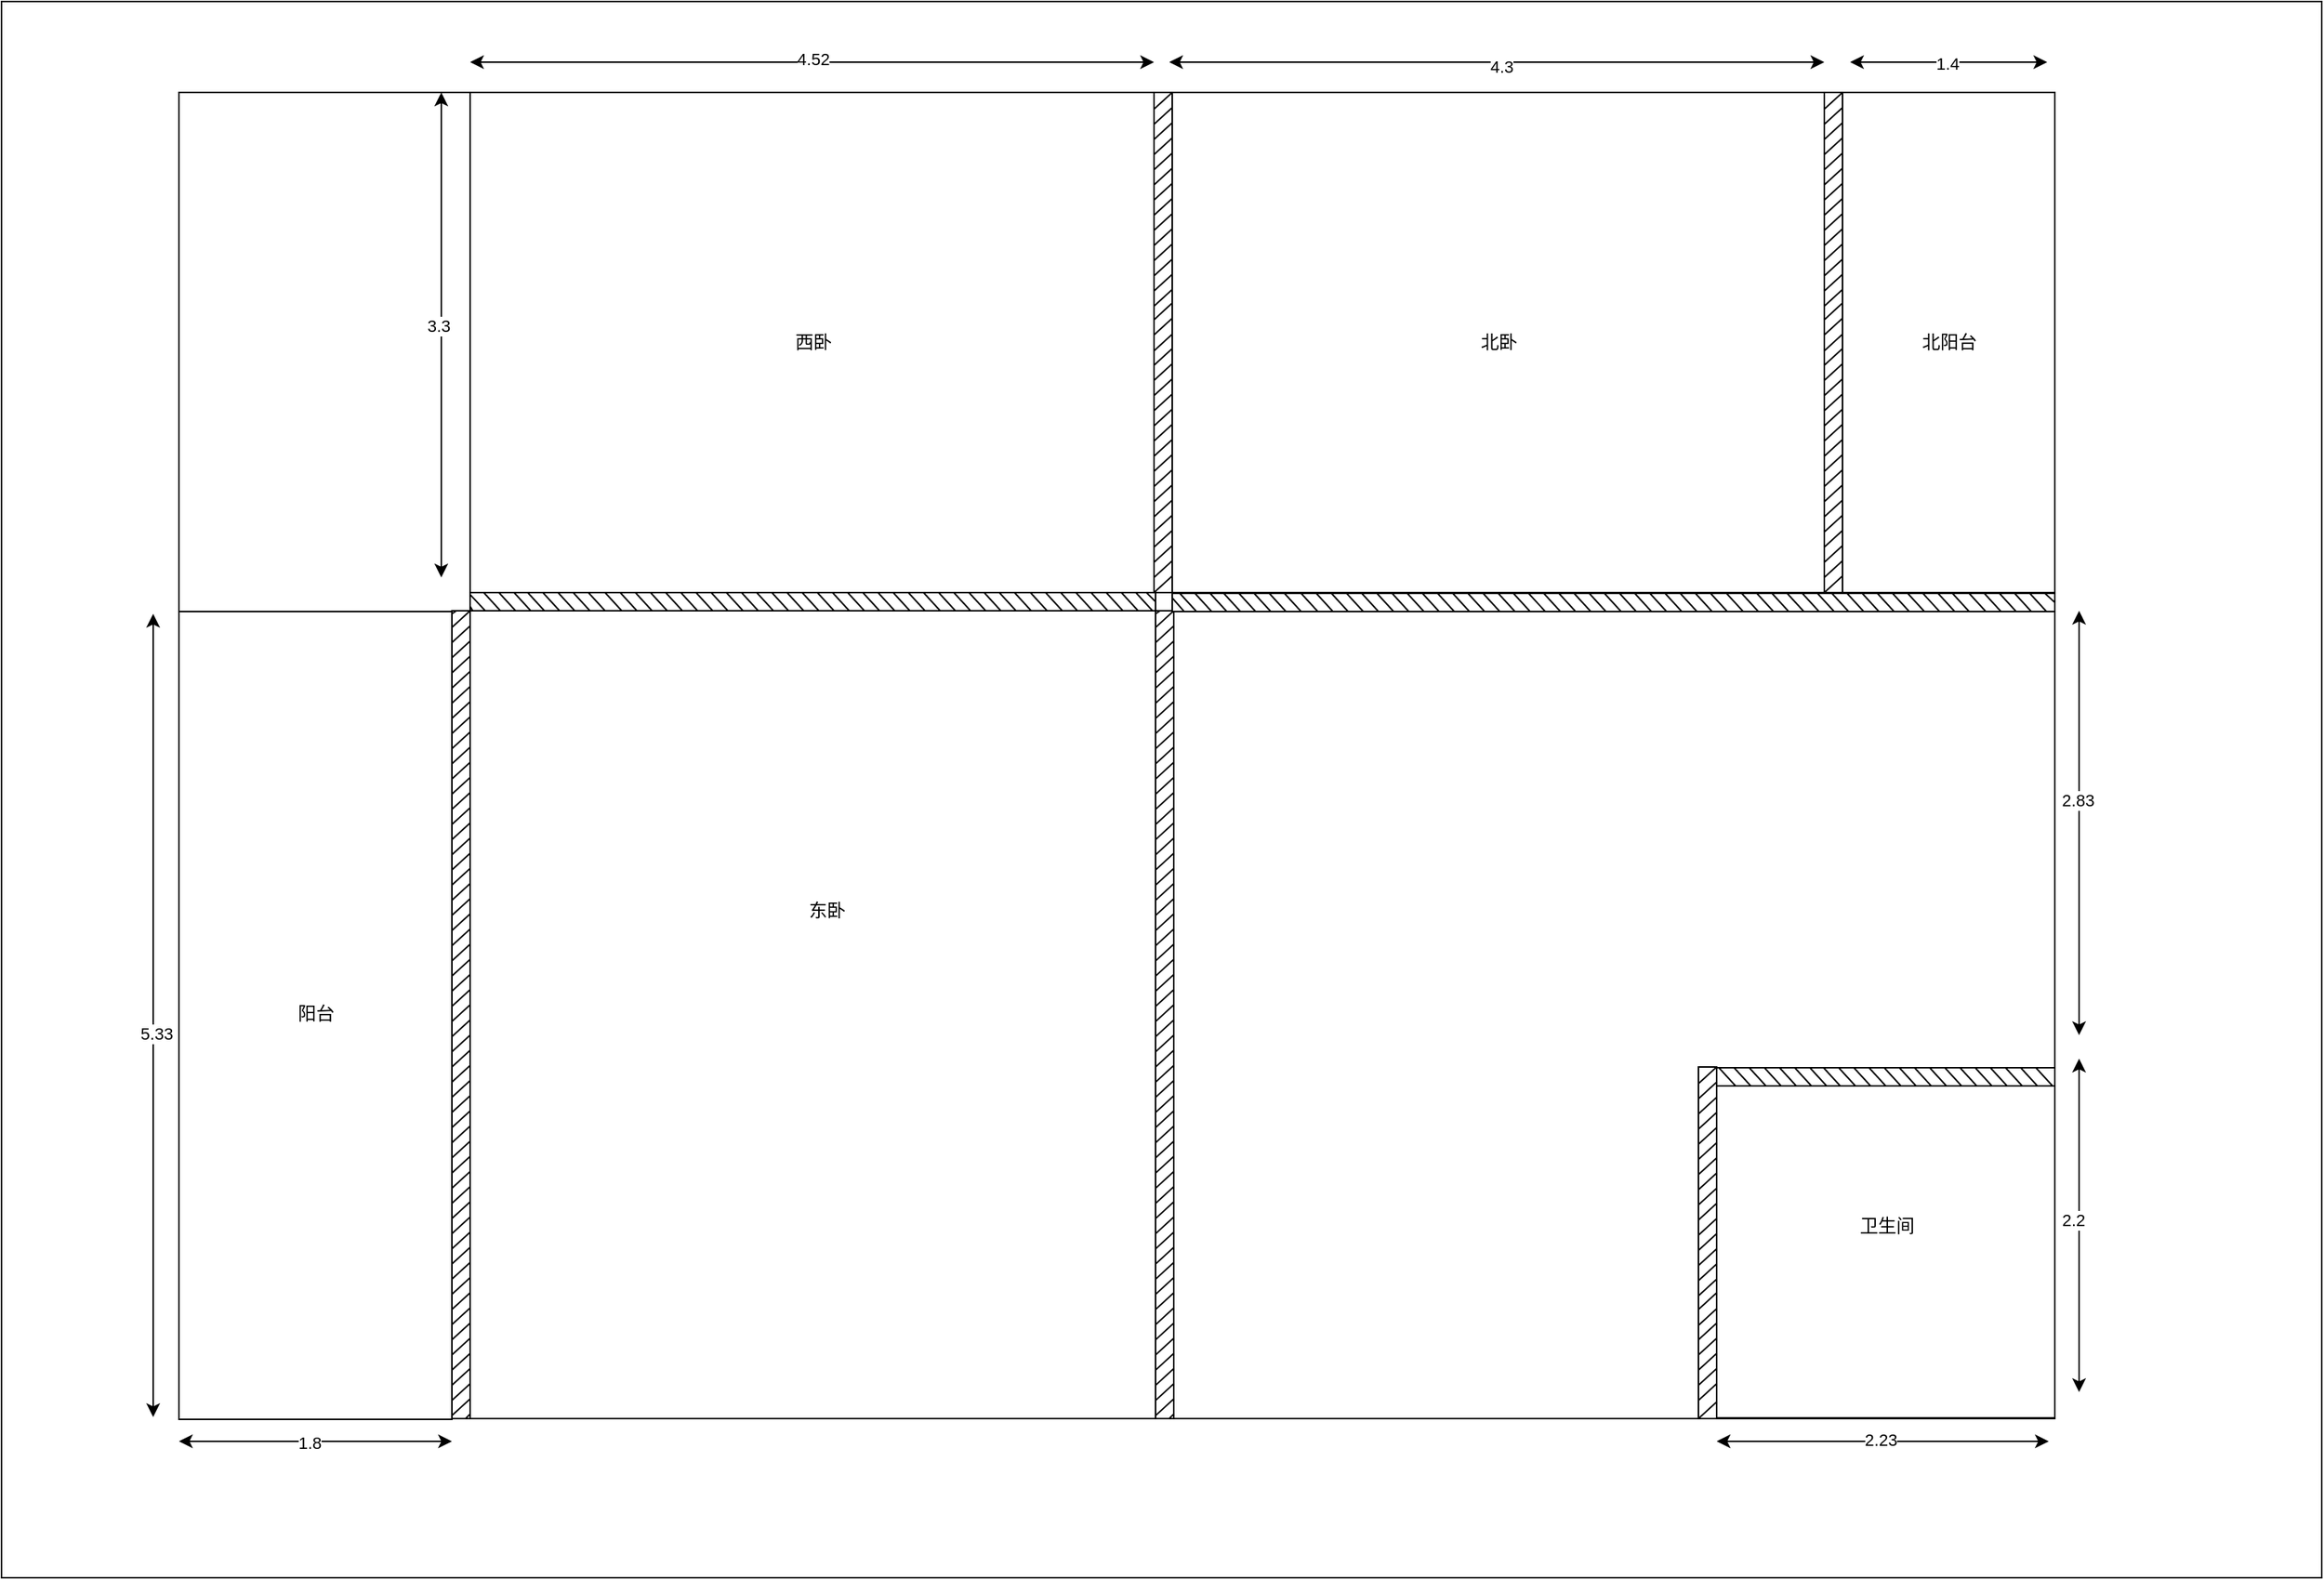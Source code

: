 <mxfile version="21.5.2" type="github" pages="11">
  <diagram name="第 1 页" id="e8m3HavPDa0HkODhK_ue">
    <mxGraphModel dx="2019" dy="1156" grid="1" gridSize="10" guides="1" tooltips="1" connect="1" arrows="1" fold="1" page="1" pageScale="1" pageWidth="827" pageHeight="1169" math="0" shadow="0">
      <root>
        <mxCell id="0" />
        <mxCell id="1" parent="0" />
        <mxCell id="0Qg3DxuAtqUy_aJsQR2Y-2" value="" style="rounded=0;whiteSpace=wrap;html=1;container=0;" parent="1" vertex="1">
          <mxGeometry x="20" y="20" width="1530" height="1040" as="geometry" />
        </mxCell>
        <mxCell id="gyeuEvGROa_GYthgPSTE-5" value="" style="rounded=0;whiteSpace=wrap;html=1;container=0;" parent="1" vertex="1">
          <mxGeometry x="137" y="80" width="1237" height="875" as="geometry" />
        </mxCell>
        <mxCell id="gyeuEvGROa_GYthgPSTE-1" value="" style="rounded=0;whiteSpace=wrap;html=1;container=0;" parent="1" vertex="1">
          <mxGeometry x="329" y="80" width="452" height="330" as="geometry" />
        </mxCell>
        <mxCell id="gyeuEvGROa_GYthgPSTE-2" value="" style="rounded=0;whiteSpace=wrap;html=1;container=0;" parent="1" vertex="1">
          <mxGeometry x="792" y="80" width="430" height="330" as="geometry" />
        </mxCell>
        <mxCell id="gyeuEvGROa_GYthgPSTE-3" value="" style="rounded=0;whiteSpace=wrap;html=1;container=0;" parent="1" vertex="1">
          <mxGeometry x="1234" y="80" width="140" height="330" as="geometry" />
        </mxCell>
        <mxCell id="gyeuEvGROa_GYthgPSTE-4" value="" style="rounded=0;whiteSpace=wrap;html=1;container=0;" parent="1" vertex="1">
          <mxGeometry x="329" y="422" width="452" height="533" as="geometry" />
        </mxCell>
        <mxCell id="gyeuEvGROa_GYthgPSTE-6" value="" style="rounded=0;whiteSpace=wrap;html=1;container=0;" parent="1" vertex="1">
          <mxGeometry x="1151" y="734.5" width="223" height="220" as="geometry" />
        </mxCell>
        <mxCell id="gyeuEvGROa_GYthgPSTE-7" value="" style="rounded=0;whiteSpace=wrap;html=1;container=0;" parent="1" vertex="1">
          <mxGeometry x="137" y="422.5" width="180" height="533" as="geometry" />
        </mxCell>
        <mxCell id="gyeuEvGROa_GYthgPSTE-8" value="" style="endArrow=classic;startArrow=classic;html=1;rounded=0;" parent="1" edge="1">
          <mxGeometry width="50" height="50" relative="1" as="geometry">
            <mxPoint x="137" y="970" as="sourcePoint" />
            <mxPoint x="317" y="970" as="targetPoint" />
          </mxGeometry>
        </mxCell>
        <mxCell id="gyeuEvGROa_GYthgPSTE-9" value="1.8" style="edgeLabel;html=1;align=center;verticalAlign=middle;resizable=0;points=[];container=0;" parent="gyeuEvGROa_GYthgPSTE-8" vertex="1" connectable="0">
          <mxGeometry x="-0.052" y="-1" relative="1" as="geometry">
            <mxPoint as="offset" />
          </mxGeometry>
        </mxCell>
        <mxCell id="gyeuEvGROa_GYthgPSTE-10" value="" style="endArrow=classic;startArrow=classic;html=1;rounded=0;" parent="1" edge="1">
          <mxGeometry width="50" height="50" relative="1" as="geometry">
            <mxPoint x="120" y="954" as="sourcePoint" />
            <mxPoint x="120" y="424" as="targetPoint" />
          </mxGeometry>
        </mxCell>
        <mxCell id="gyeuEvGROa_GYthgPSTE-11" value="5.33" style="edgeLabel;html=1;align=center;verticalAlign=middle;resizable=0;points=[];container=0;" parent="gyeuEvGROa_GYthgPSTE-10" vertex="1" connectable="0">
          <mxGeometry x="-0.046" y="-2" relative="1" as="geometry">
            <mxPoint as="offset" />
          </mxGeometry>
        </mxCell>
        <mxCell id="gyeuEvGROa_GYthgPSTE-12" value="" style="endArrow=classic;startArrow=classic;html=1;rounded=0;" parent="1" edge="1">
          <mxGeometry width="50" height="50" relative="1" as="geometry">
            <mxPoint x="310" y="400" as="sourcePoint" />
            <mxPoint x="310" y="80" as="targetPoint" />
          </mxGeometry>
        </mxCell>
        <mxCell id="gyeuEvGROa_GYthgPSTE-13" value="3.3" style="edgeLabel;html=1;align=center;verticalAlign=middle;resizable=0;points=[];container=0;" parent="gyeuEvGROa_GYthgPSTE-12" vertex="1" connectable="0">
          <mxGeometry x="0.042" y="2" relative="1" as="geometry">
            <mxPoint as="offset" />
          </mxGeometry>
        </mxCell>
        <mxCell id="gyeuEvGROa_GYthgPSTE-14" value="" style="endArrow=classic;startArrow=classic;html=1;rounded=0;" parent="1" edge="1">
          <mxGeometry width="50" height="50" relative="1" as="geometry">
            <mxPoint x="329" y="60" as="sourcePoint" />
            <mxPoint x="780" y="60" as="targetPoint" />
          </mxGeometry>
        </mxCell>
        <mxCell id="gyeuEvGROa_GYthgPSTE-15" value="4.52" style="edgeLabel;html=1;align=center;verticalAlign=middle;resizable=0;points=[];container=0;" parent="gyeuEvGROa_GYthgPSTE-14" vertex="1" connectable="0">
          <mxGeometry x="0.001" y="2" relative="1" as="geometry">
            <mxPoint as="offset" />
          </mxGeometry>
        </mxCell>
        <mxCell id="gyeuEvGROa_GYthgPSTE-16" value="" style="endArrow=classic;startArrow=classic;html=1;rounded=0;" parent="1" edge="1">
          <mxGeometry width="50" height="50" relative="1" as="geometry">
            <mxPoint x="790" y="60" as="sourcePoint" />
            <mxPoint x="1222" y="60" as="targetPoint" />
          </mxGeometry>
        </mxCell>
        <mxCell id="gyeuEvGROa_GYthgPSTE-17" value="4.3" style="edgeLabel;html=1;align=center;verticalAlign=middle;resizable=0;points=[];container=0;" parent="gyeuEvGROa_GYthgPSTE-16" vertex="1" connectable="0">
          <mxGeometry x="0.012" y="-3" relative="1" as="geometry">
            <mxPoint as="offset" />
          </mxGeometry>
        </mxCell>
        <mxCell id="gyeuEvGROa_GYthgPSTE-18" value="" style="endArrow=classic;startArrow=classic;html=1;rounded=0;" parent="1" edge="1">
          <mxGeometry width="50" height="50" relative="1" as="geometry">
            <mxPoint x="1239" y="60" as="sourcePoint" />
            <mxPoint x="1369" y="60" as="targetPoint" />
          </mxGeometry>
        </mxCell>
        <mxCell id="gyeuEvGROa_GYthgPSTE-19" value="1.4" style="edgeLabel;html=1;align=center;verticalAlign=middle;resizable=0;points=[];container=0;" parent="gyeuEvGROa_GYthgPSTE-18" vertex="1" connectable="0">
          <mxGeometry x="-0.026" y="-1" relative="1" as="geometry">
            <mxPoint as="offset" />
          </mxGeometry>
        </mxCell>
        <mxCell id="gyeuEvGROa_GYthgPSTE-20" value="" style="endArrow=classic;startArrow=classic;html=1;rounded=0;" parent="1" edge="1">
          <mxGeometry width="50" height="50" relative="1" as="geometry">
            <mxPoint x="1390" y="702" as="sourcePoint" />
            <mxPoint x="1390" y="422" as="targetPoint" />
          </mxGeometry>
        </mxCell>
        <mxCell id="gyeuEvGROa_GYthgPSTE-21" value="2.83" style="edgeLabel;html=1;align=center;verticalAlign=middle;resizable=0;points=[];container=0;" parent="gyeuEvGROa_GYthgPSTE-20" vertex="1" connectable="0">
          <mxGeometry x="0.11" y="1" relative="1" as="geometry">
            <mxPoint as="offset" />
          </mxGeometry>
        </mxCell>
        <mxCell id="gyeuEvGROa_GYthgPSTE-22" value="" style="endArrow=classic;startArrow=classic;html=1;rounded=0;" parent="1" edge="1">
          <mxGeometry width="50" height="50" relative="1" as="geometry">
            <mxPoint x="1390" y="937.5" as="sourcePoint" />
            <mxPoint x="1390" y="717.5" as="targetPoint" />
          </mxGeometry>
        </mxCell>
        <mxCell id="gyeuEvGROa_GYthgPSTE-23" value="2.2" style="edgeLabel;html=1;align=center;verticalAlign=middle;resizable=0;points=[];container=0;" parent="gyeuEvGROa_GYthgPSTE-22" vertex="1" connectable="0">
          <mxGeometry x="0.03" y="4" relative="1" as="geometry">
            <mxPoint as="offset" />
          </mxGeometry>
        </mxCell>
        <mxCell id="gyeuEvGROa_GYthgPSTE-24" value="" style="endArrow=classic;startArrow=classic;html=1;rounded=0;" parent="1" edge="1">
          <mxGeometry width="50" height="50" relative="1" as="geometry">
            <mxPoint x="1151" y="970" as="sourcePoint" />
            <mxPoint x="1370" y="970" as="targetPoint" />
          </mxGeometry>
        </mxCell>
        <mxCell id="gyeuEvGROa_GYthgPSTE-25" value="2.23" style="edgeLabel;html=1;align=center;verticalAlign=middle;resizable=0;points=[];container=0;" parent="gyeuEvGROa_GYthgPSTE-24" vertex="1" connectable="0">
          <mxGeometry x="-0.015" y="1" relative="1" as="geometry">
            <mxPoint as="offset" />
          </mxGeometry>
        </mxCell>
        <mxCell id="gyeuEvGROa_GYthgPSTE-485" value="西卧" style="text;html=1;align=center;verticalAlign=middle;resizable=0;points=[];autosize=1;strokeColor=none;fillColor=none;container=0;" parent="1" vertex="1">
          <mxGeometry x="530" y="230" width="50" height="30" as="geometry" />
        </mxCell>
        <mxCell id="gyeuEvGROa_GYthgPSTE-486" value="东卧" style="text;html=1;align=center;verticalAlign=middle;resizable=0;points=[];autosize=1;strokeColor=none;fillColor=none;container=0;" parent="1" vertex="1">
          <mxGeometry x="539" y="605" width="50" height="30" as="geometry" />
        </mxCell>
        <mxCell id="gyeuEvGROa_GYthgPSTE-487" value="卫生间" style="text;html=1;align=center;verticalAlign=middle;resizable=0;points=[];autosize=1;strokeColor=none;fillColor=none;container=0;" parent="1" vertex="1">
          <mxGeometry x="1232.5" y="812.5" width="60" height="30" as="geometry" />
        </mxCell>
        <mxCell id="gyeuEvGROa_GYthgPSTE-488" value="北阳台" style="text;html=1;align=center;verticalAlign=middle;resizable=0;points=[];autosize=1;strokeColor=none;fillColor=none;container=0;" parent="1" vertex="1">
          <mxGeometry x="1274" y="230" width="60" height="30" as="geometry" />
        </mxCell>
        <mxCell id="gyeuEvGROa_GYthgPSTE-489" value="北卧" style="text;html=1;align=center;verticalAlign=middle;resizable=0;points=[];autosize=1;strokeColor=none;fillColor=none;container=0;" parent="1" vertex="1">
          <mxGeometry x="982" y="230" width="50" height="30" as="geometry" />
        </mxCell>
        <mxCell id="gyeuEvGROa_GYthgPSTE-490" value="阳台" style="text;html=1;align=center;verticalAlign=middle;resizable=0;points=[];autosize=1;strokeColor=none;fillColor=none;container=0;" parent="1" vertex="1">
          <mxGeometry x="202" y="673" width="50" height="30" as="geometry" />
        </mxCell>
        <mxCell id="gyeuEvGROa_GYthgPSTE-26" value="" style="rounded=0;whiteSpace=wrap;html=1;shadow=0;container=0;" parent="1" vertex="1">
          <mxGeometry x="780" y="80" width="12" height="330" as="geometry" />
        </mxCell>
        <mxCell id="gyeuEvGROa_GYthgPSTE-27" value="" style="endArrow=none;html=1;rounded=0;entryX=0.97;entryY=0.422;entryDx=0;entryDy=0;entryPerimeter=0;" parent="1" target="gyeuEvGROa_GYthgPSTE-26" edge="1">
          <mxGeometry width="50" height="50" relative="1" as="geometry">
            <mxPoint x="780" y="230" as="sourcePoint" />
            <mxPoint x="791" y="220" as="targetPoint" />
          </mxGeometry>
        </mxCell>
        <mxCell id="gyeuEvGROa_GYthgPSTE-28" value="" style="endArrow=none;html=1;rounded=0;entryX=0.97;entryY=0.422;entryDx=0;entryDy=0;entryPerimeter=0;" parent="1" edge="1">
          <mxGeometry width="50" height="50" relative="1" as="geometry">
            <mxPoint x="780" y="240" as="sourcePoint" />
            <mxPoint x="792" y="229" as="targetPoint" />
          </mxGeometry>
        </mxCell>
        <mxCell id="gyeuEvGROa_GYthgPSTE-29" value="" style="endArrow=none;html=1;rounded=0;entryX=0.97;entryY=0.422;entryDx=0;entryDy=0;entryPerimeter=0;" parent="1" edge="1">
          <mxGeometry width="50" height="50" relative="1" as="geometry">
            <mxPoint x="780" y="250.5" as="sourcePoint" />
            <mxPoint x="792" y="239.5" as="targetPoint" />
          </mxGeometry>
        </mxCell>
        <mxCell id="gyeuEvGROa_GYthgPSTE-30" value="" style="endArrow=none;html=1;rounded=0;entryX=0.97;entryY=0.422;entryDx=0;entryDy=0;entryPerimeter=0;" parent="1" edge="1">
          <mxGeometry width="50" height="50" relative="1" as="geometry">
            <mxPoint x="780" y="260" as="sourcePoint" />
            <mxPoint x="792" y="249" as="targetPoint" />
          </mxGeometry>
        </mxCell>
        <mxCell id="gyeuEvGROa_GYthgPSTE-31" value="" style="endArrow=none;html=1;rounded=0;entryX=0.97;entryY=0.422;entryDx=0;entryDy=0;entryPerimeter=0;" parent="1" edge="1">
          <mxGeometry width="50" height="50" relative="1" as="geometry">
            <mxPoint x="780" y="270" as="sourcePoint" />
            <mxPoint x="792" y="259" as="targetPoint" />
          </mxGeometry>
        </mxCell>
        <mxCell id="gyeuEvGROa_GYthgPSTE-32" value="" style="endArrow=none;html=1;rounded=0;entryX=0.97;entryY=0.422;entryDx=0;entryDy=0;entryPerimeter=0;" parent="1" edge="1">
          <mxGeometry width="50" height="50" relative="1" as="geometry">
            <mxPoint x="780" y="280" as="sourcePoint" />
            <mxPoint x="792" y="269" as="targetPoint" />
          </mxGeometry>
        </mxCell>
        <mxCell id="gyeuEvGROa_GYthgPSTE-33" value="" style="endArrow=none;html=1;rounded=0;entryX=0.97;entryY=0.422;entryDx=0;entryDy=0;entryPerimeter=0;" parent="1" edge="1">
          <mxGeometry width="50" height="50" relative="1" as="geometry">
            <mxPoint x="780" y="290" as="sourcePoint" />
            <mxPoint x="792" y="279" as="targetPoint" />
          </mxGeometry>
        </mxCell>
        <mxCell id="gyeuEvGROa_GYthgPSTE-34" value="" style="endArrow=none;html=1;rounded=0;entryX=0.97;entryY=0.422;entryDx=0;entryDy=0;entryPerimeter=0;" parent="1" edge="1">
          <mxGeometry width="50" height="50" relative="1" as="geometry">
            <mxPoint x="780" y="300" as="sourcePoint" />
            <mxPoint x="792" y="289" as="targetPoint" />
          </mxGeometry>
        </mxCell>
        <mxCell id="gyeuEvGROa_GYthgPSTE-35" value="" style="endArrow=none;html=1;rounded=0;entryX=0.97;entryY=0.422;entryDx=0;entryDy=0;entryPerimeter=0;" parent="1" edge="1">
          <mxGeometry width="50" height="50" relative="1" as="geometry">
            <mxPoint x="780" y="310" as="sourcePoint" />
            <mxPoint x="792" y="299" as="targetPoint" />
          </mxGeometry>
        </mxCell>
        <mxCell id="gyeuEvGROa_GYthgPSTE-36" value="" style="endArrow=none;html=1;rounded=0;entryX=0.97;entryY=0.422;entryDx=0;entryDy=0;entryPerimeter=0;" parent="1" edge="1">
          <mxGeometry width="50" height="50" relative="1" as="geometry">
            <mxPoint x="780" y="320" as="sourcePoint" />
            <mxPoint x="792" y="309" as="targetPoint" />
          </mxGeometry>
        </mxCell>
        <mxCell id="gyeuEvGROa_GYthgPSTE-37" value="" style="endArrow=none;html=1;rounded=0;entryX=0.97;entryY=0.422;entryDx=0;entryDy=0;entryPerimeter=0;" parent="1" edge="1">
          <mxGeometry width="50" height="50" relative="1" as="geometry">
            <mxPoint x="780" y="330" as="sourcePoint" />
            <mxPoint x="792" y="319" as="targetPoint" />
          </mxGeometry>
        </mxCell>
        <mxCell id="gyeuEvGROa_GYthgPSTE-38" value="" style="endArrow=none;html=1;rounded=0;entryX=0.97;entryY=0.422;entryDx=0;entryDy=0;entryPerimeter=0;" parent="1" edge="1">
          <mxGeometry width="50" height="50" relative="1" as="geometry">
            <mxPoint x="780" y="340" as="sourcePoint" />
            <mxPoint x="792" y="329" as="targetPoint" />
          </mxGeometry>
        </mxCell>
        <mxCell id="gyeuEvGROa_GYthgPSTE-40" value="" style="endArrow=none;html=1;rounded=0;entryX=0.97;entryY=0.422;entryDx=0;entryDy=0;entryPerimeter=0;" parent="1" edge="1">
          <mxGeometry width="50" height="50" relative="1" as="geometry">
            <mxPoint x="780" y="350" as="sourcePoint" />
            <mxPoint x="792" y="339" as="targetPoint" />
          </mxGeometry>
        </mxCell>
        <mxCell id="gyeuEvGROa_GYthgPSTE-41" value="" style="endArrow=none;html=1;rounded=0;entryX=0.97;entryY=0.422;entryDx=0;entryDy=0;entryPerimeter=0;" parent="1" edge="1">
          <mxGeometry width="50" height="50" relative="1" as="geometry">
            <mxPoint x="780" y="360" as="sourcePoint" />
            <mxPoint x="792" y="349" as="targetPoint" />
          </mxGeometry>
        </mxCell>
        <mxCell id="gyeuEvGROa_GYthgPSTE-42" value="" style="endArrow=none;html=1;rounded=0;entryX=0.97;entryY=0.422;entryDx=0;entryDy=0;entryPerimeter=0;" parent="1" edge="1">
          <mxGeometry width="50" height="50" relative="1" as="geometry">
            <mxPoint x="780" y="370" as="sourcePoint" />
            <mxPoint x="792" y="359" as="targetPoint" />
          </mxGeometry>
        </mxCell>
        <mxCell id="gyeuEvGROa_GYthgPSTE-43" value="" style="endArrow=none;html=1;rounded=0;entryX=0.97;entryY=0.422;entryDx=0;entryDy=0;entryPerimeter=0;" parent="1" edge="1">
          <mxGeometry width="50" height="50" relative="1" as="geometry">
            <mxPoint x="780" y="380" as="sourcePoint" />
            <mxPoint x="792" y="369" as="targetPoint" />
          </mxGeometry>
        </mxCell>
        <mxCell id="gyeuEvGROa_GYthgPSTE-44" value="" style="endArrow=none;html=1;rounded=0;entryX=0.97;entryY=0.422;entryDx=0;entryDy=0;entryPerimeter=0;" parent="1" edge="1">
          <mxGeometry width="50" height="50" relative="1" as="geometry">
            <mxPoint x="780" y="390" as="sourcePoint" />
            <mxPoint x="792" y="379" as="targetPoint" />
          </mxGeometry>
        </mxCell>
        <mxCell id="gyeuEvGROa_GYthgPSTE-45" value="" style="endArrow=none;html=1;rounded=0;entryX=0.97;entryY=0.422;entryDx=0;entryDy=0;entryPerimeter=0;" parent="1" edge="1">
          <mxGeometry width="50" height="50" relative="1" as="geometry">
            <mxPoint x="780" y="400" as="sourcePoint" />
            <mxPoint x="792" y="389" as="targetPoint" />
          </mxGeometry>
        </mxCell>
        <mxCell id="gyeuEvGROa_GYthgPSTE-46" value="" style="endArrow=none;html=1;rounded=0;entryX=0.97;entryY=0.422;entryDx=0;entryDy=0;entryPerimeter=0;" parent="1" edge="1">
          <mxGeometry width="50" height="50" relative="1" as="geometry">
            <mxPoint x="780" y="410" as="sourcePoint" />
            <mxPoint x="792" y="399" as="targetPoint" />
          </mxGeometry>
        </mxCell>
        <mxCell id="gyeuEvGROa_GYthgPSTE-47" value="" style="endArrow=none;html=1;rounded=0;entryX=0.97;entryY=0.422;entryDx=0;entryDy=0;entryPerimeter=0;" parent="1" edge="1">
          <mxGeometry width="50" height="50" relative="1" as="geometry">
            <mxPoint x="780" y="91" as="sourcePoint" />
            <mxPoint x="792" y="80" as="targetPoint" />
          </mxGeometry>
        </mxCell>
        <mxCell id="gyeuEvGROa_GYthgPSTE-48" value="" style="endArrow=none;html=1;rounded=0;entryX=0.97;entryY=0.422;entryDx=0;entryDy=0;entryPerimeter=0;" parent="1" edge="1">
          <mxGeometry width="50" height="50" relative="1" as="geometry">
            <mxPoint x="780" y="101" as="sourcePoint" />
            <mxPoint x="792" y="90" as="targetPoint" />
          </mxGeometry>
        </mxCell>
        <mxCell id="gyeuEvGROa_GYthgPSTE-49" value="" style="endArrow=none;html=1;rounded=0;entryX=0.97;entryY=0.422;entryDx=0;entryDy=0;entryPerimeter=0;" parent="1" edge="1">
          <mxGeometry width="50" height="50" relative="1" as="geometry">
            <mxPoint x="780" y="111" as="sourcePoint" />
            <mxPoint x="792" y="100" as="targetPoint" />
          </mxGeometry>
        </mxCell>
        <mxCell id="gyeuEvGROa_GYthgPSTE-50" value="" style="endArrow=none;html=1;rounded=0;entryX=0.97;entryY=0.422;entryDx=0;entryDy=0;entryPerimeter=0;" parent="1" edge="1">
          <mxGeometry width="50" height="50" relative="1" as="geometry">
            <mxPoint x="780" y="121" as="sourcePoint" />
            <mxPoint x="792" y="110" as="targetPoint" />
          </mxGeometry>
        </mxCell>
        <mxCell id="gyeuEvGROa_GYthgPSTE-51" value="" style="endArrow=none;html=1;rounded=0;entryX=0.97;entryY=0.422;entryDx=0;entryDy=0;entryPerimeter=0;" parent="1" edge="1">
          <mxGeometry width="50" height="50" relative="1" as="geometry">
            <mxPoint x="780" y="141" as="sourcePoint" />
            <mxPoint x="792" y="130" as="targetPoint" />
          </mxGeometry>
        </mxCell>
        <mxCell id="gyeuEvGROa_GYthgPSTE-52" value="" style="endArrow=none;html=1;rounded=0;entryX=0.97;entryY=0.422;entryDx=0;entryDy=0;entryPerimeter=0;" parent="1" edge="1">
          <mxGeometry width="50" height="50" relative="1" as="geometry">
            <mxPoint x="780" y="151" as="sourcePoint" />
            <mxPoint x="792" y="140" as="targetPoint" />
          </mxGeometry>
        </mxCell>
        <mxCell id="gyeuEvGROa_GYthgPSTE-53" value="" style="endArrow=none;html=1;rounded=0;entryX=0.97;entryY=0.422;entryDx=0;entryDy=0;entryPerimeter=0;" parent="1" edge="1">
          <mxGeometry width="50" height="50" relative="1" as="geometry">
            <mxPoint x="780" y="131" as="sourcePoint" />
            <mxPoint x="792" y="120" as="targetPoint" />
          </mxGeometry>
        </mxCell>
        <mxCell id="gyeuEvGROa_GYthgPSTE-70" value="" style="endArrow=none;html=1;rounded=0;entryX=0.97;entryY=0.422;entryDx=0;entryDy=0;entryPerimeter=0;" parent="1" edge="1">
          <mxGeometry width="50" height="50" relative="1" as="geometry">
            <mxPoint x="780" y="161" as="sourcePoint" />
            <mxPoint x="792" y="150" as="targetPoint" />
          </mxGeometry>
        </mxCell>
        <mxCell id="gyeuEvGROa_GYthgPSTE-71" value="" style="endArrow=none;html=1;rounded=0;entryX=0.97;entryY=0.422;entryDx=0;entryDy=0;entryPerimeter=0;" parent="1" edge="1">
          <mxGeometry width="50" height="50" relative="1" as="geometry">
            <mxPoint x="780" y="171" as="sourcePoint" />
            <mxPoint x="792" y="160" as="targetPoint" />
          </mxGeometry>
        </mxCell>
        <mxCell id="gyeuEvGROa_GYthgPSTE-72" value="" style="endArrow=none;html=1;rounded=0;entryX=0.97;entryY=0.422;entryDx=0;entryDy=0;entryPerimeter=0;" parent="1" edge="1">
          <mxGeometry width="50" height="50" relative="1" as="geometry">
            <mxPoint x="780" y="181" as="sourcePoint" />
            <mxPoint x="792" y="170" as="targetPoint" />
          </mxGeometry>
        </mxCell>
        <mxCell id="gyeuEvGROa_GYthgPSTE-73" value="" style="endArrow=none;html=1;rounded=0;entryX=0.97;entryY=0.422;entryDx=0;entryDy=0;entryPerimeter=0;" parent="1" edge="1">
          <mxGeometry width="50" height="50" relative="1" as="geometry">
            <mxPoint x="780" y="191" as="sourcePoint" />
            <mxPoint x="792" y="180" as="targetPoint" />
          </mxGeometry>
        </mxCell>
        <mxCell id="gyeuEvGROa_GYthgPSTE-74" value="" style="endArrow=none;html=1;rounded=0;entryX=0.97;entryY=0.422;entryDx=0;entryDy=0;entryPerimeter=0;" parent="1" edge="1">
          <mxGeometry width="50" height="50" relative="1" as="geometry">
            <mxPoint x="780" y="211" as="sourcePoint" />
            <mxPoint x="792" y="200" as="targetPoint" />
          </mxGeometry>
        </mxCell>
        <mxCell id="gyeuEvGROa_GYthgPSTE-75" value="" style="endArrow=none;html=1;rounded=0;entryX=0.97;entryY=0.422;entryDx=0;entryDy=0;entryPerimeter=0;" parent="1" edge="1">
          <mxGeometry width="50" height="50" relative="1" as="geometry">
            <mxPoint x="780" y="221" as="sourcePoint" />
            <mxPoint x="792" y="210" as="targetPoint" />
          </mxGeometry>
        </mxCell>
        <mxCell id="gyeuEvGROa_GYthgPSTE-76" value="" style="endArrow=none;html=1;rounded=0;entryX=0.97;entryY=0.422;entryDx=0;entryDy=0;entryPerimeter=0;" parent="1" edge="1">
          <mxGeometry width="50" height="50" relative="1" as="geometry">
            <mxPoint x="780" y="201" as="sourcePoint" />
            <mxPoint x="792" y="190" as="targetPoint" />
          </mxGeometry>
        </mxCell>
        <mxCell id="gyeuEvGROa_GYthgPSTE-79" value="" style="rounded=0;whiteSpace=wrap;html=1;shadow=0;container=0;" parent="1" vertex="1">
          <mxGeometry x="1222" y="80" width="12" height="330" as="geometry" />
        </mxCell>
        <mxCell id="gyeuEvGROa_GYthgPSTE-80" value="" style="endArrow=none;html=1;rounded=0;entryX=0.97;entryY=0.422;entryDx=0;entryDy=0;entryPerimeter=0;" parent="1" target="gyeuEvGROa_GYthgPSTE-79" edge="1">
          <mxGeometry width="50" height="50" relative="1" as="geometry">
            <mxPoint x="1222" y="230" as="sourcePoint" />
            <mxPoint x="1233" y="220" as="targetPoint" />
          </mxGeometry>
        </mxCell>
        <mxCell id="gyeuEvGROa_GYthgPSTE-81" value="" style="endArrow=none;html=1;rounded=0;entryX=0.97;entryY=0.422;entryDx=0;entryDy=0;entryPerimeter=0;" parent="1" edge="1">
          <mxGeometry width="50" height="50" relative="1" as="geometry">
            <mxPoint x="1222" y="240" as="sourcePoint" />
            <mxPoint x="1234" y="229" as="targetPoint" />
          </mxGeometry>
        </mxCell>
        <mxCell id="gyeuEvGROa_GYthgPSTE-82" value="" style="endArrow=none;html=1;rounded=0;entryX=0.97;entryY=0.422;entryDx=0;entryDy=0;entryPerimeter=0;" parent="1" edge="1">
          <mxGeometry width="50" height="50" relative="1" as="geometry">
            <mxPoint x="1222" y="250.5" as="sourcePoint" />
            <mxPoint x="1234" y="239.5" as="targetPoint" />
          </mxGeometry>
        </mxCell>
        <mxCell id="gyeuEvGROa_GYthgPSTE-83" value="" style="endArrow=none;html=1;rounded=0;entryX=0.97;entryY=0.422;entryDx=0;entryDy=0;entryPerimeter=0;" parent="1" edge="1">
          <mxGeometry width="50" height="50" relative="1" as="geometry">
            <mxPoint x="1222" y="260" as="sourcePoint" />
            <mxPoint x="1234" y="249" as="targetPoint" />
          </mxGeometry>
        </mxCell>
        <mxCell id="gyeuEvGROa_GYthgPSTE-84" value="" style="endArrow=none;html=1;rounded=0;entryX=0.97;entryY=0.422;entryDx=0;entryDy=0;entryPerimeter=0;" parent="1" edge="1">
          <mxGeometry width="50" height="50" relative="1" as="geometry">
            <mxPoint x="1222" y="270" as="sourcePoint" />
            <mxPoint x="1234" y="259" as="targetPoint" />
          </mxGeometry>
        </mxCell>
        <mxCell id="gyeuEvGROa_GYthgPSTE-85" value="" style="endArrow=none;html=1;rounded=0;entryX=0.97;entryY=0.422;entryDx=0;entryDy=0;entryPerimeter=0;" parent="1" edge="1">
          <mxGeometry width="50" height="50" relative="1" as="geometry">
            <mxPoint x="1222" y="280" as="sourcePoint" />
            <mxPoint x="1234" y="269" as="targetPoint" />
          </mxGeometry>
        </mxCell>
        <mxCell id="gyeuEvGROa_GYthgPSTE-86" value="" style="endArrow=none;html=1;rounded=0;entryX=0.97;entryY=0.422;entryDx=0;entryDy=0;entryPerimeter=0;" parent="1" edge="1">
          <mxGeometry width="50" height="50" relative="1" as="geometry">
            <mxPoint x="1222" y="290" as="sourcePoint" />
            <mxPoint x="1234" y="279" as="targetPoint" />
          </mxGeometry>
        </mxCell>
        <mxCell id="gyeuEvGROa_GYthgPSTE-87" value="" style="endArrow=none;html=1;rounded=0;entryX=0.97;entryY=0.422;entryDx=0;entryDy=0;entryPerimeter=0;" parent="1" edge="1">
          <mxGeometry width="50" height="50" relative="1" as="geometry">
            <mxPoint x="1222" y="300" as="sourcePoint" />
            <mxPoint x="1234" y="289" as="targetPoint" />
          </mxGeometry>
        </mxCell>
        <mxCell id="gyeuEvGROa_GYthgPSTE-88" value="" style="endArrow=none;html=1;rounded=0;entryX=0.97;entryY=0.422;entryDx=0;entryDy=0;entryPerimeter=0;" parent="1" edge="1">
          <mxGeometry width="50" height="50" relative="1" as="geometry">
            <mxPoint x="1222" y="310" as="sourcePoint" />
            <mxPoint x="1234" y="299" as="targetPoint" />
          </mxGeometry>
        </mxCell>
        <mxCell id="gyeuEvGROa_GYthgPSTE-89" value="" style="endArrow=none;html=1;rounded=0;entryX=0.97;entryY=0.422;entryDx=0;entryDy=0;entryPerimeter=0;" parent="1" edge="1">
          <mxGeometry width="50" height="50" relative="1" as="geometry">
            <mxPoint x="1222" y="320" as="sourcePoint" />
            <mxPoint x="1234" y="309" as="targetPoint" />
          </mxGeometry>
        </mxCell>
        <mxCell id="gyeuEvGROa_GYthgPSTE-90" value="" style="endArrow=none;html=1;rounded=0;entryX=0.97;entryY=0.422;entryDx=0;entryDy=0;entryPerimeter=0;" parent="1" edge="1">
          <mxGeometry width="50" height="50" relative="1" as="geometry">
            <mxPoint x="1222" y="330" as="sourcePoint" />
            <mxPoint x="1234" y="319" as="targetPoint" />
          </mxGeometry>
        </mxCell>
        <mxCell id="gyeuEvGROa_GYthgPSTE-91" value="" style="endArrow=none;html=1;rounded=0;entryX=0.97;entryY=0.422;entryDx=0;entryDy=0;entryPerimeter=0;" parent="1" edge="1">
          <mxGeometry width="50" height="50" relative="1" as="geometry">
            <mxPoint x="1222" y="340" as="sourcePoint" />
            <mxPoint x="1234" y="329" as="targetPoint" />
          </mxGeometry>
        </mxCell>
        <mxCell id="gyeuEvGROa_GYthgPSTE-92" value="" style="endArrow=none;html=1;rounded=0;entryX=0.97;entryY=0.422;entryDx=0;entryDy=0;entryPerimeter=0;" parent="1" edge="1">
          <mxGeometry width="50" height="50" relative="1" as="geometry">
            <mxPoint x="1222" y="350" as="sourcePoint" />
            <mxPoint x="1234" y="339" as="targetPoint" />
          </mxGeometry>
        </mxCell>
        <mxCell id="gyeuEvGROa_GYthgPSTE-93" value="" style="endArrow=none;html=1;rounded=0;entryX=0.97;entryY=0.422;entryDx=0;entryDy=0;entryPerimeter=0;" parent="1" edge="1">
          <mxGeometry width="50" height="50" relative="1" as="geometry">
            <mxPoint x="1222" y="360" as="sourcePoint" />
            <mxPoint x="1234" y="349" as="targetPoint" />
          </mxGeometry>
        </mxCell>
        <mxCell id="gyeuEvGROa_GYthgPSTE-94" value="" style="endArrow=none;html=1;rounded=0;entryX=0.97;entryY=0.422;entryDx=0;entryDy=0;entryPerimeter=0;" parent="1" edge="1">
          <mxGeometry width="50" height="50" relative="1" as="geometry">
            <mxPoint x="1222" y="370" as="sourcePoint" />
            <mxPoint x="1234" y="359" as="targetPoint" />
          </mxGeometry>
        </mxCell>
        <mxCell id="gyeuEvGROa_GYthgPSTE-95" value="" style="endArrow=none;html=1;rounded=0;entryX=0.97;entryY=0.422;entryDx=0;entryDy=0;entryPerimeter=0;" parent="1" edge="1">
          <mxGeometry width="50" height="50" relative="1" as="geometry">
            <mxPoint x="1222" y="380" as="sourcePoint" />
            <mxPoint x="1234" y="369" as="targetPoint" />
          </mxGeometry>
        </mxCell>
        <mxCell id="gyeuEvGROa_GYthgPSTE-96" value="" style="endArrow=none;html=1;rounded=0;entryX=0.97;entryY=0.422;entryDx=0;entryDy=0;entryPerimeter=0;" parent="1" edge="1">
          <mxGeometry width="50" height="50" relative="1" as="geometry">
            <mxPoint x="1222" y="390" as="sourcePoint" />
            <mxPoint x="1234" y="379" as="targetPoint" />
          </mxGeometry>
        </mxCell>
        <mxCell id="gyeuEvGROa_GYthgPSTE-97" value="" style="endArrow=none;html=1;rounded=0;entryX=0.97;entryY=0.422;entryDx=0;entryDy=0;entryPerimeter=0;" parent="1" edge="1">
          <mxGeometry width="50" height="50" relative="1" as="geometry">
            <mxPoint x="1222" y="400" as="sourcePoint" />
            <mxPoint x="1234" y="389" as="targetPoint" />
          </mxGeometry>
        </mxCell>
        <mxCell id="gyeuEvGROa_GYthgPSTE-98" value="" style="endArrow=none;html=1;rounded=0;entryX=0.97;entryY=0.422;entryDx=0;entryDy=0;entryPerimeter=0;" parent="1" edge="1">
          <mxGeometry width="50" height="50" relative="1" as="geometry">
            <mxPoint x="1222" y="410" as="sourcePoint" />
            <mxPoint x="1234" y="399" as="targetPoint" />
          </mxGeometry>
        </mxCell>
        <mxCell id="gyeuEvGROa_GYthgPSTE-99" value="" style="endArrow=none;html=1;rounded=0;entryX=0.97;entryY=0.422;entryDx=0;entryDy=0;entryPerimeter=0;" parent="1" edge="1">
          <mxGeometry width="50" height="50" relative="1" as="geometry">
            <mxPoint x="1222" y="91" as="sourcePoint" />
            <mxPoint x="1234" y="80" as="targetPoint" />
          </mxGeometry>
        </mxCell>
        <mxCell id="gyeuEvGROa_GYthgPSTE-100" value="" style="endArrow=none;html=1;rounded=0;entryX=0.97;entryY=0.422;entryDx=0;entryDy=0;entryPerimeter=0;" parent="1" edge="1">
          <mxGeometry width="50" height="50" relative="1" as="geometry">
            <mxPoint x="1222" y="101" as="sourcePoint" />
            <mxPoint x="1234" y="90" as="targetPoint" />
          </mxGeometry>
        </mxCell>
        <mxCell id="gyeuEvGROa_GYthgPSTE-101" value="" style="endArrow=none;html=1;rounded=0;entryX=0.97;entryY=0.422;entryDx=0;entryDy=0;entryPerimeter=0;" parent="1" edge="1">
          <mxGeometry width="50" height="50" relative="1" as="geometry">
            <mxPoint x="1222" y="111" as="sourcePoint" />
            <mxPoint x="1234" y="100" as="targetPoint" />
          </mxGeometry>
        </mxCell>
        <mxCell id="gyeuEvGROa_GYthgPSTE-102" value="" style="endArrow=none;html=1;rounded=0;entryX=0.97;entryY=0.422;entryDx=0;entryDy=0;entryPerimeter=0;" parent="1" edge="1">
          <mxGeometry width="50" height="50" relative="1" as="geometry">
            <mxPoint x="1222" y="121" as="sourcePoint" />
            <mxPoint x="1234" y="110" as="targetPoint" />
          </mxGeometry>
        </mxCell>
        <mxCell id="gyeuEvGROa_GYthgPSTE-103" value="" style="endArrow=none;html=1;rounded=0;entryX=0.97;entryY=0.422;entryDx=0;entryDy=0;entryPerimeter=0;" parent="1" edge="1">
          <mxGeometry width="50" height="50" relative="1" as="geometry">
            <mxPoint x="1222" y="141" as="sourcePoint" />
            <mxPoint x="1234" y="130" as="targetPoint" />
          </mxGeometry>
        </mxCell>
        <mxCell id="gyeuEvGROa_GYthgPSTE-104" value="" style="endArrow=none;html=1;rounded=0;entryX=0.97;entryY=0.422;entryDx=0;entryDy=0;entryPerimeter=0;" parent="1" edge="1">
          <mxGeometry width="50" height="50" relative="1" as="geometry">
            <mxPoint x="1222" y="151" as="sourcePoint" />
            <mxPoint x="1234" y="140" as="targetPoint" />
          </mxGeometry>
        </mxCell>
        <mxCell id="gyeuEvGROa_GYthgPSTE-105" value="" style="endArrow=none;html=1;rounded=0;entryX=0.97;entryY=0.422;entryDx=0;entryDy=0;entryPerimeter=0;" parent="1" edge="1">
          <mxGeometry width="50" height="50" relative="1" as="geometry">
            <mxPoint x="1222" y="131" as="sourcePoint" />
            <mxPoint x="1234" y="120" as="targetPoint" />
          </mxGeometry>
        </mxCell>
        <mxCell id="gyeuEvGROa_GYthgPSTE-106" value="" style="endArrow=none;html=1;rounded=0;entryX=0.97;entryY=0.422;entryDx=0;entryDy=0;entryPerimeter=0;" parent="1" edge="1">
          <mxGeometry width="50" height="50" relative="1" as="geometry">
            <mxPoint x="1222" y="161" as="sourcePoint" />
            <mxPoint x="1234" y="150" as="targetPoint" />
          </mxGeometry>
        </mxCell>
        <mxCell id="gyeuEvGROa_GYthgPSTE-107" value="" style="endArrow=none;html=1;rounded=0;entryX=0.97;entryY=0.422;entryDx=0;entryDy=0;entryPerimeter=0;" parent="1" edge="1">
          <mxGeometry width="50" height="50" relative="1" as="geometry">
            <mxPoint x="1222" y="171" as="sourcePoint" />
            <mxPoint x="1234" y="160" as="targetPoint" />
          </mxGeometry>
        </mxCell>
        <mxCell id="gyeuEvGROa_GYthgPSTE-108" value="" style="endArrow=none;html=1;rounded=0;entryX=0.97;entryY=0.422;entryDx=0;entryDy=0;entryPerimeter=0;" parent="1" edge="1">
          <mxGeometry width="50" height="50" relative="1" as="geometry">
            <mxPoint x="1222" y="181" as="sourcePoint" />
            <mxPoint x="1234" y="170" as="targetPoint" />
          </mxGeometry>
        </mxCell>
        <mxCell id="gyeuEvGROa_GYthgPSTE-109" value="" style="endArrow=none;html=1;rounded=0;entryX=0.97;entryY=0.422;entryDx=0;entryDy=0;entryPerimeter=0;" parent="1" edge="1">
          <mxGeometry width="50" height="50" relative="1" as="geometry">
            <mxPoint x="1222" y="191" as="sourcePoint" />
            <mxPoint x="1234" y="180" as="targetPoint" />
          </mxGeometry>
        </mxCell>
        <mxCell id="gyeuEvGROa_GYthgPSTE-110" value="" style="endArrow=none;html=1;rounded=0;entryX=0.97;entryY=0.422;entryDx=0;entryDy=0;entryPerimeter=0;" parent="1" edge="1">
          <mxGeometry width="50" height="50" relative="1" as="geometry">
            <mxPoint x="1222" y="211" as="sourcePoint" />
            <mxPoint x="1234" y="200" as="targetPoint" />
          </mxGeometry>
        </mxCell>
        <mxCell id="gyeuEvGROa_GYthgPSTE-111" value="" style="endArrow=none;html=1;rounded=0;entryX=0.97;entryY=0.422;entryDx=0;entryDy=0;entryPerimeter=0;" parent="1" edge="1">
          <mxGeometry width="50" height="50" relative="1" as="geometry">
            <mxPoint x="1222" y="221" as="sourcePoint" />
            <mxPoint x="1234" y="210" as="targetPoint" />
          </mxGeometry>
        </mxCell>
        <mxCell id="gyeuEvGROa_GYthgPSTE-112" value="" style="endArrow=none;html=1;rounded=0;entryX=0.97;entryY=0.422;entryDx=0;entryDy=0;entryPerimeter=0;" parent="1" edge="1">
          <mxGeometry width="50" height="50" relative="1" as="geometry">
            <mxPoint x="1222" y="201" as="sourcePoint" />
            <mxPoint x="1234" y="190" as="targetPoint" />
          </mxGeometry>
        </mxCell>
        <mxCell id="gyeuEvGROa_GYthgPSTE-114" value="" style="rounded=0;whiteSpace=wrap;html=1;shadow=0;rotation=180;container=0;" parent="1" vertex="1">
          <mxGeometry x="317" y="422" width="12" height="533" as="geometry" />
        </mxCell>
        <mxCell id="gyeuEvGROa_GYthgPSTE-116" value="" style="endArrow=none;html=1;rounded=0;entryX=0.97;entryY=0.422;entryDx=0;entryDy=0;entryPerimeter=0;" parent="1" edge="1">
          <mxGeometry width="50" height="50" relative="1" as="geometry">
            <mxPoint x="329" y="592" as="sourcePoint" />
            <mxPoint x="317" y="603" as="targetPoint" />
          </mxGeometry>
        </mxCell>
        <mxCell id="gyeuEvGROa_GYthgPSTE-117" value="" style="endArrow=none;html=1;rounded=0;entryX=0.97;entryY=0.422;entryDx=0;entryDy=0;entryPerimeter=0;" parent="1" edge="1">
          <mxGeometry width="50" height="50" relative="1" as="geometry">
            <mxPoint x="329" y="582" as="sourcePoint" />
            <mxPoint x="317" y="593" as="targetPoint" />
          </mxGeometry>
        </mxCell>
        <mxCell id="gyeuEvGROa_GYthgPSTE-118" value="" style="endArrow=none;html=1;rounded=0;entryX=0.97;entryY=0.422;entryDx=0;entryDy=0;entryPerimeter=0;" parent="1" edge="1">
          <mxGeometry width="50" height="50" relative="1" as="geometry">
            <mxPoint x="329" y="572" as="sourcePoint" />
            <mxPoint x="317" y="583" as="targetPoint" />
          </mxGeometry>
        </mxCell>
        <mxCell id="gyeuEvGROa_GYthgPSTE-119" value="" style="endArrow=none;html=1;rounded=0;entryX=0.97;entryY=0.422;entryDx=0;entryDy=0;entryPerimeter=0;" parent="1" edge="1">
          <mxGeometry width="50" height="50" relative="1" as="geometry">
            <mxPoint x="329" y="562" as="sourcePoint" />
            <mxPoint x="317" y="573" as="targetPoint" />
          </mxGeometry>
        </mxCell>
        <mxCell id="gyeuEvGROa_GYthgPSTE-120" value="" style="endArrow=none;html=1;rounded=0;entryX=0.97;entryY=0.422;entryDx=0;entryDy=0;entryPerimeter=0;" parent="1" edge="1">
          <mxGeometry width="50" height="50" relative="1" as="geometry">
            <mxPoint x="329" y="552" as="sourcePoint" />
            <mxPoint x="317" y="563" as="targetPoint" />
          </mxGeometry>
        </mxCell>
        <mxCell id="gyeuEvGROa_GYthgPSTE-121" value="" style="endArrow=none;html=1;rounded=0;entryX=0.97;entryY=0.422;entryDx=0;entryDy=0;entryPerimeter=0;" parent="1" edge="1">
          <mxGeometry width="50" height="50" relative="1" as="geometry">
            <mxPoint x="329" y="542" as="sourcePoint" />
            <mxPoint x="317" y="553" as="targetPoint" />
          </mxGeometry>
        </mxCell>
        <mxCell id="gyeuEvGROa_GYthgPSTE-122" value="" style="endArrow=none;html=1;rounded=0;entryX=0.97;entryY=0.422;entryDx=0;entryDy=0;entryPerimeter=0;" parent="1" edge="1">
          <mxGeometry width="50" height="50" relative="1" as="geometry">
            <mxPoint x="329" y="532" as="sourcePoint" />
            <mxPoint x="317" y="543" as="targetPoint" />
          </mxGeometry>
        </mxCell>
        <mxCell id="gyeuEvGROa_GYthgPSTE-123" value="" style="endArrow=none;html=1;rounded=0;entryX=0.97;entryY=0.422;entryDx=0;entryDy=0;entryPerimeter=0;" parent="1" edge="1">
          <mxGeometry width="50" height="50" relative="1" as="geometry">
            <mxPoint x="329" y="522" as="sourcePoint" />
            <mxPoint x="317" y="533" as="targetPoint" />
          </mxGeometry>
        </mxCell>
        <mxCell id="gyeuEvGROa_GYthgPSTE-124" value="" style="endArrow=none;html=1;rounded=0;entryX=0.97;entryY=0.422;entryDx=0;entryDy=0;entryPerimeter=0;" parent="1" edge="1">
          <mxGeometry width="50" height="50" relative="1" as="geometry">
            <mxPoint x="329" y="512" as="sourcePoint" />
            <mxPoint x="317" y="523" as="targetPoint" />
          </mxGeometry>
        </mxCell>
        <mxCell id="gyeuEvGROa_GYthgPSTE-125" value="" style="endArrow=none;html=1;rounded=0;entryX=0.97;entryY=0.422;entryDx=0;entryDy=0;entryPerimeter=0;" parent="1" edge="1">
          <mxGeometry width="50" height="50" relative="1" as="geometry">
            <mxPoint x="329" y="502" as="sourcePoint" />
            <mxPoint x="317" y="513" as="targetPoint" />
          </mxGeometry>
        </mxCell>
        <mxCell id="gyeuEvGROa_GYthgPSTE-126" value="" style="endArrow=none;html=1;rounded=0;entryX=0.97;entryY=0.422;entryDx=0;entryDy=0;entryPerimeter=0;" parent="1" edge="1">
          <mxGeometry width="50" height="50" relative="1" as="geometry">
            <mxPoint x="329" y="492" as="sourcePoint" />
            <mxPoint x="317" y="503" as="targetPoint" />
          </mxGeometry>
        </mxCell>
        <mxCell id="gyeuEvGROa_GYthgPSTE-127" value="" style="endArrow=none;html=1;rounded=0;entryX=0.97;entryY=0.422;entryDx=0;entryDy=0;entryPerimeter=0;" parent="1" edge="1">
          <mxGeometry width="50" height="50" relative="1" as="geometry">
            <mxPoint x="329" y="482" as="sourcePoint" />
            <mxPoint x="317" y="493" as="targetPoint" />
          </mxGeometry>
        </mxCell>
        <mxCell id="gyeuEvGROa_GYthgPSTE-128" value="" style="endArrow=none;html=1;rounded=0;entryX=0.97;entryY=0.422;entryDx=0;entryDy=0;entryPerimeter=0;" parent="1" edge="1">
          <mxGeometry width="50" height="50" relative="1" as="geometry">
            <mxPoint x="329" y="472" as="sourcePoint" />
            <mxPoint x="317" y="483" as="targetPoint" />
          </mxGeometry>
        </mxCell>
        <mxCell id="gyeuEvGROa_GYthgPSTE-129" value="" style="endArrow=none;html=1;rounded=0;entryX=0.97;entryY=0.422;entryDx=0;entryDy=0;entryPerimeter=0;" parent="1" edge="1">
          <mxGeometry width="50" height="50" relative="1" as="geometry">
            <mxPoint x="329" y="462" as="sourcePoint" />
            <mxPoint x="317" y="473" as="targetPoint" />
          </mxGeometry>
        </mxCell>
        <mxCell id="gyeuEvGROa_GYthgPSTE-130" value="" style="endArrow=none;html=1;rounded=0;entryX=0.97;entryY=0.422;entryDx=0;entryDy=0;entryPerimeter=0;" parent="1" edge="1">
          <mxGeometry width="50" height="50" relative="1" as="geometry">
            <mxPoint x="329" y="452" as="sourcePoint" />
            <mxPoint x="317" y="463" as="targetPoint" />
          </mxGeometry>
        </mxCell>
        <mxCell id="gyeuEvGROa_GYthgPSTE-131" value="" style="endArrow=none;html=1;rounded=0;entryX=0.97;entryY=0.422;entryDx=0;entryDy=0;entryPerimeter=0;" parent="1" edge="1">
          <mxGeometry width="50" height="50" relative="1" as="geometry">
            <mxPoint x="329" y="442" as="sourcePoint" />
            <mxPoint x="317" y="453" as="targetPoint" />
          </mxGeometry>
        </mxCell>
        <mxCell id="gyeuEvGROa_GYthgPSTE-132" value="" style="endArrow=none;html=1;rounded=0;entryX=0.97;entryY=0.422;entryDx=0;entryDy=0;entryPerimeter=0;" parent="1" edge="1">
          <mxGeometry width="50" height="50" relative="1" as="geometry">
            <mxPoint x="329" y="432" as="sourcePoint" />
            <mxPoint x="317" y="443" as="targetPoint" />
          </mxGeometry>
        </mxCell>
        <mxCell id="gyeuEvGROa_GYthgPSTE-133" value="" style="endArrow=none;html=1;rounded=0;entryX=0.97;entryY=0.422;entryDx=0;entryDy=0;entryPerimeter=0;" parent="1" edge="1">
          <mxGeometry width="50" height="50" relative="1" as="geometry">
            <mxPoint x="329" y="422" as="sourcePoint" />
            <mxPoint x="317" y="433" as="targetPoint" />
          </mxGeometry>
        </mxCell>
        <mxCell id="gyeuEvGROa_GYthgPSTE-134" value="" style="endArrow=none;html=1;rounded=0;entryX=0.97;entryY=0.422;entryDx=0;entryDy=0;entryPerimeter=0;" parent="1" edge="1">
          <mxGeometry width="50" height="50" relative="1" as="geometry">
            <mxPoint x="329" y="912" as="sourcePoint" />
            <mxPoint x="317" y="923" as="targetPoint" />
          </mxGeometry>
        </mxCell>
        <mxCell id="gyeuEvGROa_GYthgPSTE-135" value="" style="endArrow=none;html=1;rounded=0;entryX=0.97;entryY=0.422;entryDx=0;entryDy=0;entryPerimeter=0;" parent="1" edge="1">
          <mxGeometry width="50" height="50" relative="1" as="geometry">
            <mxPoint x="329" y="902" as="sourcePoint" />
            <mxPoint x="317" y="913" as="targetPoint" />
          </mxGeometry>
        </mxCell>
        <mxCell id="gyeuEvGROa_GYthgPSTE-136" value="" style="endArrow=none;html=1;rounded=0;entryX=0.97;entryY=0.422;entryDx=0;entryDy=0;entryPerimeter=0;" parent="1" edge="1">
          <mxGeometry width="50" height="50" relative="1" as="geometry">
            <mxPoint x="329" y="892" as="sourcePoint" />
            <mxPoint x="317" y="903" as="targetPoint" />
          </mxGeometry>
        </mxCell>
        <mxCell id="gyeuEvGROa_GYthgPSTE-137" value="" style="endArrow=none;html=1;rounded=0;entryX=0.97;entryY=0.422;entryDx=0;entryDy=0;entryPerimeter=0;" parent="1" edge="1">
          <mxGeometry width="50" height="50" relative="1" as="geometry">
            <mxPoint x="329" y="882" as="sourcePoint" />
            <mxPoint x="317" y="893" as="targetPoint" />
          </mxGeometry>
        </mxCell>
        <mxCell id="gyeuEvGROa_GYthgPSTE-138" value="" style="endArrow=none;html=1;rounded=0;entryX=0.97;entryY=0.422;entryDx=0;entryDy=0;entryPerimeter=0;" parent="1" edge="1">
          <mxGeometry width="50" height="50" relative="1" as="geometry">
            <mxPoint x="329" y="862" as="sourcePoint" />
            <mxPoint x="317" y="873" as="targetPoint" />
          </mxGeometry>
        </mxCell>
        <mxCell id="gyeuEvGROa_GYthgPSTE-139" value="" style="endArrow=none;html=1;rounded=0;entryX=0.97;entryY=0.422;entryDx=0;entryDy=0;entryPerimeter=0;" parent="1" edge="1">
          <mxGeometry width="50" height="50" relative="1" as="geometry">
            <mxPoint x="329" y="852" as="sourcePoint" />
            <mxPoint x="317" y="863" as="targetPoint" />
          </mxGeometry>
        </mxCell>
        <mxCell id="gyeuEvGROa_GYthgPSTE-140" value="" style="endArrow=none;html=1;rounded=0;entryX=0.97;entryY=0.422;entryDx=0;entryDy=0;entryPerimeter=0;" parent="1" edge="1">
          <mxGeometry width="50" height="50" relative="1" as="geometry">
            <mxPoint x="329" y="872" as="sourcePoint" />
            <mxPoint x="317" y="883" as="targetPoint" />
          </mxGeometry>
        </mxCell>
        <mxCell id="gyeuEvGROa_GYthgPSTE-141" value="" style="endArrow=none;html=1;rounded=0;entryX=0.97;entryY=0.422;entryDx=0;entryDy=0;entryPerimeter=0;" parent="1" edge="1">
          <mxGeometry width="50" height="50" relative="1" as="geometry">
            <mxPoint x="329" y="842" as="sourcePoint" />
            <mxPoint x="317" y="853" as="targetPoint" />
          </mxGeometry>
        </mxCell>
        <mxCell id="gyeuEvGROa_GYthgPSTE-142" value="" style="endArrow=none;html=1;rounded=0;entryX=0.97;entryY=0.422;entryDx=0;entryDy=0;entryPerimeter=0;" parent="1" edge="1">
          <mxGeometry width="50" height="50" relative="1" as="geometry">
            <mxPoint x="329" y="832" as="sourcePoint" />
            <mxPoint x="317" y="843" as="targetPoint" />
          </mxGeometry>
        </mxCell>
        <mxCell id="gyeuEvGROa_GYthgPSTE-143" value="" style="endArrow=none;html=1;rounded=0;entryX=0.97;entryY=0.422;entryDx=0;entryDy=0;entryPerimeter=0;" parent="1" edge="1">
          <mxGeometry width="50" height="50" relative="1" as="geometry">
            <mxPoint x="329" y="822" as="sourcePoint" />
            <mxPoint x="317" y="833" as="targetPoint" />
          </mxGeometry>
        </mxCell>
        <mxCell id="gyeuEvGROa_GYthgPSTE-144" value="" style="endArrow=none;html=1;rounded=0;entryX=0.97;entryY=0.422;entryDx=0;entryDy=0;entryPerimeter=0;" parent="1" edge="1">
          <mxGeometry width="50" height="50" relative="1" as="geometry">
            <mxPoint x="329" y="812" as="sourcePoint" />
            <mxPoint x="317" y="823" as="targetPoint" />
          </mxGeometry>
        </mxCell>
        <mxCell id="gyeuEvGROa_GYthgPSTE-145" value="" style="endArrow=none;html=1;rounded=0;entryX=0.97;entryY=0.422;entryDx=0;entryDy=0;entryPerimeter=0;" parent="1" edge="1">
          <mxGeometry width="50" height="50" relative="1" as="geometry">
            <mxPoint x="329" y="792" as="sourcePoint" />
            <mxPoint x="317" y="803" as="targetPoint" />
          </mxGeometry>
        </mxCell>
        <mxCell id="gyeuEvGROa_GYthgPSTE-146" value="" style="endArrow=none;html=1;rounded=0;entryX=0.97;entryY=0.422;entryDx=0;entryDy=0;entryPerimeter=0;" parent="1" edge="1">
          <mxGeometry width="50" height="50" relative="1" as="geometry">
            <mxPoint x="329" y="782" as="sourcePoint" />
            <mxPoint x="317" y="793" as="targetPoint" />
          </mxGeometry>
        </mxCell>
        <mxCell id="gyeuEvGROa_GYthgPSTE-147" value="" style="endArrow=none;html=1;rounded=0;entryX=0.97;entryY=0.422;entryDx=0;entryDy=0;entryPerimeter=0;" parent="1" edge="1">
          <mxGeometry width="50" height="50" relative="1" as="geometry">
            <mxPoint x="329" y="802" as="sourcePoint" />
            <mxPoint x="317" y="813" as="targetPoint" />
          </mxGeometry>
        </mxCell>
        <mxCell id="gyeuEvGROa_GYthgPSTE-183" value="" style="endArrow=none;html=1;rounded=0;entryX=0.97;entryY=0.422;entryDx=0;entryDy=0;entryPerimeter=0;" parent="1" edge="1">
          <mxGeometry width="50" height="50" relative="1" as="geometry">
            <mxPoint x="329" y="772" as="sourcePoint" />
            <mxPoint x="317" y="783" as="targetPoint" />
          </mxGeometry>
        </mxCell>
        <mxCell id="gyeuEvGROa_GYthgPSTE-184" value="" style="endArrow=none;html=1;rounded=0;entryX=0.97;entryY=0.422;entryDx=0;entryDy=0;entryPerimeter=0;" parent="1" edge="1">
          <mxGeometry width="50" height="50" relative="1" as="geometry">
            <mxPoint x="329" y="762" as="sourcePoint" />
            <mxPoint x="317" y="773" as="targetPoint" />
          </mxGeometry>
        </mxCell>
        <mxCell id="gyeuEvGROa_GYthgPSTE-185" value="" style="endArrow=none;html=1;rounded=0;entryX=0.97;entryY=0.422;entryDx=0;entryDy=0;entryPerimeter=0;" parent="1" edge="1">
          <mxGeometry width="50" height="50" relative="1" as="geometry">
            <mxPoint x="329" y="752" as="sourcePoint" />
            <mxPoint x="317" y="763" as="targetPoint" />
          </mxGeometry>
        </mxCell>
        <mxCell id="gyeuEvGROa_GYthgPSTE-186" value="" style="endArrow=none;html=1;rounded=0;entryX=0.97;entryY=0.422;entryDx=0;entryDy=0;entryPerimeter=0;" parent="1" edge="1">
          <mxGeometry width="50" height="50" relative="1" as="geometry">
            <mxPoint x="329" y="742" as="sourcePoint" />
            <mxPoint x="317" y="753" as="targetPoint" />
          </mxGeometry>
        </mxCell>
        <mxCell id="gyeuEvGROa_GYthgPSTE-187" value="" style="endArrow=none;html=1;rounded=0;entryX=0.97;entryY=0.422;entryDx=0;entryDy=0;entryPerimeter=0;" parent="1" edge="1">
          <mxGeometry width="50" height="50" relative="1" as="geometry">
            <mxPoint x="329" y="732" as="sourcePoint" />
            <mxPoint x="317" y="743" as="targetPoint" />
          </mxGeometry>
        </mxCell>
        <mxCell id="gyeuEvGROa_GYthgPSTE-188" value="" style="endArrow=none;html=1;rounded=0;entryX=0.97;entryY=0.422;entryDx=0;entryDy=0;entryPerimeter=0;" parent="1" edge="1">
          <mxGeometry width="50" height="50" relative="1" as="geometry">
            <mxPoint x="329" y="722" as="sourcePoint" />
            <mxPoint x="317" y="733" as="targetPoint" />
          </mxGeometry>
        </mxCell>
        <mxCell id="gyeuEvGROa_GYthgPSTE-189" value="" style="endArrow=none;html=1;rounded=0;entryX=0.97;entryY=0.422;entryDx=0;entryDy=0;entryPerimeter=0;" parent="1" edge="1">
          <mxGeometry width="50" height="50" relative="1" as="geometry">
            <mxPoint x="329" y="712" as="sourcePoint" />
            <mxPoint x="317" y="723" as="targetPoint" />
          </mxGeometry>
        </mxCell>
        <mxCell id="gyeuEvGROa_GYthgPSTE-190" value="" style="endArrow=none;html=1;rounded=0;entryX=0.97;entryY=0.422;entryDx=0;entryDy=0;entryPerimeter=0;" parent="1" edge="1">
          <mxGeometry width="50" height="50" relative="1" as="geometry">
            <mxPoint x="329" y="702" as="sourcePoint" />
            <mxPoint x="317" y="713" as="targetPoint" />
          </mxGeometry>
        </mxCell>
        <mxCell id="gyeuEvGROa_GYthgPSTE-191" value="" style="endArrow=none;html=1;rounded=0;entryX=0.97;entryY=0.422;entryDx=0;entryDy=0;entryPerimeter=0;" parent="1" edge="1">
          <mxGeometry width="50" height="50" relative="1" as="geometry">
            <mxPoint x="329" y="692" as="sourcePoint" />
            <mxPoint x="317" y="703" as="targetPoint" />
          </mxGeometry>
        </mxCell>
        <mxCell id="gyeuEvGROa_GYthgPSTE-192" value="" style="endArrow=none;html=1;rounded=0;entryX=0.97;entryY=0.422;entryDx=0;entryDy=0;entryPerimeter=0;" parent="1" edge="1">
          <mxGeometry width="50" height="50" relative="1" as="geometry">
            <mxPoint x="329" y="682" as="sourcePoint" />
            <mxPoint x="317" y="693" as="targetPoint" />
          </mxGeometry>
        </mxCell>
        <mxCell id="gyeuEvGROa_GYthgPSTE-193" value="" style="endArrow=none;html=1;rounded=0;entryX=0.97;entryY=0.422;entryDx=0;entryDy=0;entryPerimeter=0;" parent="1" edge="1">
          <mxGeometry width="50" height="50" relative="1" as="geometry">
            <mxPoint x="329" y="672" as="sourcePoint" />
            <mxPoint x="317" y="683" as="targetPoint" />
          </mxGeometry>
        </mxCell>
        <mxCell id="gyeuEvGROa_GYthgPSTE-194" value="" style="endArrow=none;html=1;rounded=0;entryX=0.97;entryY=0.422;entryDx=0;entryDy=0;entryPerimeter=0;" parent="1" edge="1">
          <mxGeometry width="50" height="50" relative="1" as="geometry">
            <mxPoint x="329" y="662" as="sourcePoint" />
            <mxPoint x="317" y="673" as="targetPoint" />
          </mxGeometry>
        </mxCell>
        <mxCell id="gyeuEvGROa_GYthgPSTE-195" value="" style="endArrow=none;html=1;rounded=0;entryX=0.97;entryY=0.422;entryDx=0;entryDy=0;entryPerimeter=0;" parent="1" edge="1">
          <mxGeometry width="50" height="50" relative="1" as="geometry">
            <mxPoint x="329" y="652" as="sourcePoint" />
            <mxPoint x="317" y="663" as="targetPoint" />
          </mxGeometry>
        </mxCell>
        <mxCell id="gyeuEvGROa_GYthgPSTE-196" value="" style="endArrow=none;html=1;rounded=0;entryX=0.97;entryY=0.422;entryDx=0;entryDy=0;entryPerimeter=0;" parent="1" edge="1">
          <mxGeometry width="50" height="50" relative="1" as="geometry">
            <mxPoint x="329" y="642" as="sourcePoint" />
            <mxPoint x="317" y="653" as="targetPoint" />
          </mxGeometry>
        </mxCell>
        <mxCell id="gyeuEvGROa_GYthgPSTE-197" value="" style="endArrow=none;html=1;rounded=0;entryX=0.97;entryY=0.422;entryDx=0;entryDy=0;entryPerimeter=0;" parent="1" edge="1">
          <mxGeometry width="50" height="50" relative="1" as="geometry">
            <mxPoint x="329" y="632" as="sourcePoint" />
            <mxPoint x="317" y="643" as="targetPoint" />
          </mxGeometry>
        </mxCell>
        <mxCell id="gyeuEvGROa_GYthgPSTE-198" value="" style="endArrow=none;html=1;rounded=0;entryX=0.97;entryY=0.422;entryDx=0;entryDy=0;entryPerimeter=0;" parent="1" edge="1">
          <mxGeometry width="50" height="50" relative="1" as="geometry">
            <mxPoint x="329" y="622" as="sourcePoint" />
            <mxPoint x="317" y="633" as="targetPoint" />
          </mxGeometry>
        </mxCell>
        <mxCell id="gyeuEvGROa_GYthgPSTE-199" value="" style="endArrow=none;html=1;rounded=0;entryX=0.97;entryY=0.422;entryDx=0;entryDy=0;entryPerimeter=0;" parent="1" edge="1">
          <mxGeometry width="50" height="50" relative="1" as="geometry">
            <mxPoint x="329" y="612" as="sourcePoint" />
            <mxPoint x="317" y="623" as="targetPoint" />
          </mxGeometry>
        </mxCell>
        <mxCell id="gyeuEvGROa_GYthgPSTE-200" value="" style="endArrow=none;html=1;rounded=0;entryX=0.97;entryY=0.422;entryDx=0;entryDy=0;entryPerimeter=0;" parent="1" edge="1">
          <mxGeometry width="50" height="50" relative="1" as="geometry">
            <mxPoint x="329" y="602" as="sourcePoint" />
            <mxPoint x="317" y="613" as="targetPoint" />
          </mxGeometry>
        </mxCell>
        <mxCell id="gyeuEvGROa_GYthgPSTE-202" value="" style="endArrow=none;html=1;rounded=0;entryX=0.97;entryY=0.422;entryDx=0;entryDy=0;entryPerimeter=0;" parent="1" edge="1">
          <mxGeometry width="50" height="50" relative="1" as="geometry">
            <mxPoint x="329" y="942" as="sourcePoint" />
            <mxPoint x="317" y="953" as="targetPoint" />
          </mxGeometry>
        </mxCell>
        <mxCell id="gyeuEvGROa_GYthgPSTE-203" value="" style="endArrow=none;html=1;rounded=0;entryX=0.97;entryY=0.422;entryDx=0;entryDy=0;entryPerimeter=0;" parent="1" edge="1">
          <mxGeometry width="50" height="50" relative="1" as="geometry">
            <mxPoint x="329" y="932" as="sourcePoint" />
            <mxPoint x="317" y="943" as="targetPoint" />
          </mxGeometry>
        </mxCell>
        <mxCell id="gyeuEvGROa_GYthgPSTE-204" value="" style="endArrow=none;html=1;rounded=0;entryX=0.97;entryY=0.422;entryDx=0;entryDy=0;entryPerimeter=0;" parent="1" edge="1">
          <mxGeometry width="50" height="50" relative="1" as="geometry">
            <mxPoint x="329" y="922" as="sourcePoint" />
            <mxPoint x="317" y="933" as="targetPoint" />
          </mxGeometry>
        </mxCell>
        <mxCell id="gyeuEvGROa_GYthgPSTE-205" value="" style="endArrow=none;html=1;rounded=0;entryX=0.25;entryY=0;entryDx=0;entryDy=0;" parent="1" target="gyeuEvGROa_GYthgPSTE-114" edge="1">
          <mxGeometry width="50" height="50" relative="1" as="geometry">
            <mxPoint x="329" y="952" as="sourcePoint" />
            <mxPoint x="317" y="963" as="targetPoint" />
          </mxGeometry>
        </mxCell>
        <mxCell id="gyeuEvGROa_GYthgPSTE-206" value="" style="endArrow=none;html=1;rounded=0;entryX=1.01;entryY=0.996;entryDx=0;entryDy=0;entryPerimeter=0;exitX=0.75;exitY=1;exitDx=0;exitDy=0;" parent="1" source="gyeuEvGROa_GYthgPSTE-114" target="gyeuEvGROa_GYthgPSTE-114" edge="1">
          <mxGeometry width="50" height="50" relative="1" as="geometry">
            <mxPoint x="319" y="422" as="sourcePoint" />
            <mxPoint x="307" y="433" as="targetPoint" />
          </mxGeometry>
        </mxCell>
        <mxCell id="gyeuEvGROa_GYthgPSTE-209" value="" style="rounded=0;whiteSpace=wrap;html=1;shadow=0;rotation=90;container=0;" parent="1" vertex="1">
          <mxGeometry x="549" y="190" width="12" height="452" as="geometry" />
        </mxCell>
        <mxCell id="gyeuEvGROa_GYthgPSTE-210" value="" style="endArrow=none;html=1;rounded=0;entryX=0.97;entryY=0.422;entryDx=0;entryDy=0;entryPerimeter=0;" parent="1" edge="1">
          <mxGeometry width="50" height="50" relative="1" as="geometry">
            <mxPoint x="508" y="410" as="sourcePoint" />
            <mxPoint x="519" y="422" as="targetPoint" />
          </mxGeometry>
        </mxCell>
        <mxCell id="gyeuEvGROa_GYthgPSTE-211" value="" style="endArrow=none;html=1;rounded=0;entryX=0.97;entryY=0.422;entryDx=0;entryDy=0;entryPerimeter=0;" parent="1" edge="1">
          <mxGeometry width="50" height="50" relative="1" as="geometry">
            <mxPoint x="498" y="410" as="sourcePoint" />
            <mxPoint x="509" y="422" as="targetPoint" />
          </mxGeometry>
        </mxCell>
        <mxCell id="gyeuEvGROa_GYthgPSTE-212" value="" style="endArrow=none;html=1;rounded=0;entryX=0.97;entryY=0.422;entryDx=0;entryDy=0;entryPerimeter=0;" parent="1" edge="1">
          <mxGeometry width="50" height="50" relative="1" as="geometry">
            <mxPoint x="488" y="410" as="sourcePoint" />
            <mxPoint x="499" y="422" as="targetPoint" />
          </mxGeometry>
        </mxCell>
        <mxCell id="gyeuEvGROa_GYthgPSTE-213" value="" style="endArrow=none;html=1;rounded=0;entryX=0.97;entryY=0.422;entryDx=0;entryDy=0;entryPerimeter=0;" parent="1" edge="1">
          <mxGeometry width="50" height="50" relative="1" as="geometry">
            <mxPoint x="478" y="410" as="sourcePoint" />
            <mxPoint x="489" y="422" as="targetPoint" />
          </mxGeometry>
        </mxCell>
        <mxCell id="gyeuEvGROa_GYthgPSTE-214" value="" style="endArrow=none;html=1;rounded=0;entryX=0.97;entryY=0.422;entryDx=0;entryDy=0;entryPerimeter=0;" parent="1" edge="1">
          <mxGeometry width="50" height="50" relative="1" as="geometry">
            <mxPoint x="468" y="410" as="sourcePoint" />
            <mxPoint x="479" y="422" as="targetPoint" />
          </mxGeometry>
        </mxCell>
        <mxCell id="gyeuEvGROa_GYthgPSTE-215" value="" style="endArrow=none;html=1;rounded=0;entryX=0.97;entryY=0.422;entryDx=0;entryDy=0;entryPerimeter=0;" parent="1" edge="1">
          <mxGeometry width="50" height="50" relative="1" as="geometry">
            <mxPoint x="458" y="410" as="sourcePoint" />
            <mxPoint x="469" y="422" as="targetPoint" />
          </mxGeometry>
        </mxCell>
        <mxCell id="gyeuEvGROa_GYthgPSTE-216" value="" style="endArrow=none;html=1;rounded=0;entryX=0.97;entryY=0.422;entryDx=0;entryDy=0;entryPerimeter=0;" parent="1" edge="1">
          <mxGeometry width="50" height="50" relative="1" as="geometry">
            <mxPoint x="448" y="410" as="sourcePoint" />
            <mxPoint x="459" y="422" as="targetPoint" />
          </mxGeometry>
        </mxCell>
        <mxCell id="gyeuEvGROa_GYthgPSTE-217" value="" style="endArrow=none;html=1;rounded=0;entryX=0.97;entryY=0.422;entryDx=0;entryDy=0;entryPerimeter=0;" parent="1" edge="1">
          <mxGeometry width="50" height="50" relative="1" as="geometry">
            <mxPoint x="438" y="410" as="sourcePoint" />
            <mxPoint x="449" y="422" as="targetPoint" />
          </mxGeometry>
        </mxCell>
        <mxCell id="gyeuEvGROa_GYthgPSTE-218" value="" style="endArrow=none;html=1;rounded=0;entryX=0.97;entryY=0.422;entryDx=0;entryDy=0;entryPerimeter=0;" parent="1" edge="1">
          <mxGeometry width="50" height="50" relative="1" as="geometry">
            <mxPoint x="428" y="410" as="sourcePoint" />
            <mxPoint x="439" y="422" as="targetPoint" />
          </mxGeometry>
        </mxCell>
        <mxCell id="gyeuEvGROa_GYthgPSTE-219" value="" style="endArrow=none;html=1;rounded=0;entryX=0.97;entryY=0.422;entryDx=0;entryDy=0;entryPerimeter=0;" parent="1" edge="1">
          <mxGeometry width="50" height="50" relative="1" as="geometry">
            <mxPoint x="418" y="410" as="sourcePoint" />
            <mxPoint x="429" y="422" as="targetPoint" />
          </mxGeometry>
        </mxCell>
        <mxCell id="gyeuEvGROa_GYthgPSTE-220" value="" style="endArrow=none;html=1;rounded=0;entryX=0.97;entryY=0.422;entryDx=0;entryDy=0;entryPerimeter=0;" parent="1" edge="1">
          <mxGeometry width="50" height="50" relative="1" as="geometry">
            <mxPoint x="407" y="410" as="sourcePoint" />
            <mxPoint x="418" y="422" as="targetPoint" />
          </mxGeometry>
        </mxCell>
        <mxCell id="gyeuEvGROa_GYthgPSTE-221" value="" style="endArrow=none;html=1;rounded=0;entryX=0.97;entryY=0.422;entryDx=0;entryDy=0;entryPerimeter=0;" parent="1" edge="1">
          <mxGeometry width="50" height="50" relative="1" as="geometry">
            <mxPoint x="397" y="410" as="sourcePoint" />
            <mxPoint x="408" y="422" as="targetPoint" />
          </mxGeometry>
        </mxCell>
        <mxCell id="gyeuEvGROa_GYthgPSTE-222" value="" style="endArrow=none;html=1;rounded=0;entryX=0.97;entryY=0.422;entryDx=0;entryDy=0;entryPerimeter=0;" parent="1" edge="1">
          <mxGeometry width="50" height="50" relative="1" as="geometry">
            <mxPoint x="387" y="410" as="sourcePoint" />
            <mxPoint x="398" y="422" as="targetPoint" />
          </mxGeometry>
        </mxCell>
        <mxCell id="gyeuEvGROa_GYthgPSTE-223" value="" style="endArrow=none;html=1;rounded=0;entryX=0.97;entryY=0.422;entryDx=0;entryDy=0;entryPerimeter=0;" parent="1" edge="1">
          <mxGeometry width="50" height="50" relative="1" as="geometry">
            <mxPoint x="377" y="410" as="sourcePoint" />
            <mxPoint x="388" y="422" as="targetPoint" />
          </mxGeometry>
        </mxCell>
        <mxCell id="gyeuEvGROa_GYthgPSTE-224" value="" style="endArrow=none;html=1;rounded=0;entryX=0.97;entryY=0.422;entryDx=0;entryDy=0;entryPerimeter=0;" parent="1" edge="1">
          <mxGeometry width="50" height="50" relative="1" as="geometry">
            <mxPoint x="367" y="410" as="sourcePoint" />
            <mxPoint x="378" y="422" as="targetPoint" />
          </mxGeometry>
        </mxCell>
        <mxCell id="gyeuEvGROa_GYthgPSTE-225" value="" style="endArrow=none;html=1;rounded=0;entryX=0.97;entryY=0.422;entryDx=0;entryDy=0;entryPerimeter=0;" parent="1" edge="1">
          <mxGeometry width="50" height="50" relative="1" as="geometry">
            <mxPoint x="358" y="410" as="sourcePoint" />
            <mxPoint x="369" y="422" as="targetPoint" />
          </mxGeometry>
        </mxCell>
        <mxCell id="gyeuEvGROa_GYthgPSTE-226" value="" style="endArrow=none;html=1;rounded=0;entryX=0.97;entryY=0.422;entryDx=0;entryDy=0;entryPerimeter=0;" parent="1" edge="1">
          <mxGeometry width="50" height="50" relative="1" as="geometry">
            <mxPoint x="338" y="410" as="sourcePoint" />
            <mxPoint x="349" y="422" as="targetPoint" />
          </mxGeometry>
        </mxCell>
        <mxCell id="gyeuEvGROa_GYthgPSTE-227" value="" style="endArrow=none;html=1;rounded=0;entryX=0.97;entryY=0.422;entryDx=0;entryDy=0;entryPerimeter=0;exitX=0.11;exitY=1;exitDx=0;exitDy=0;exitPerimeter=0;" parent="1" source="gyeuEvGROa_GYthgPSTE-209" edge="1">
          <mxGeometry width="50" height="50" relative="1" as="geometry">
            <mxPoint x="328" y="411" as="sourcePoint" />
            <mxPoint x="339" y="422" as="targetPoint" />
          </mxGeometry>
        </mxCell>
        <mxCell id="gyeuEvGROa_GYthgPSTE-232" value="" style="endArrow=none;html=1;rounded=0;entryX=0.97;entryY=0.422;entryDx=0;entryDy=0;entryPerimeter=0;" parent="1" edge="1">
          <mxGeometry width="50" height="50" relative="1" as="geometry">
            <mxPoint x="768" y="410" as="sourcePoint" />
            <mxPoint x="779" y="422" as="targetPoint" />
          </mxGeometry>
        </mxCell>
        <mxCell id="gyeuEvGROa_GYthgPSTE-233" value="" style="endArrow=none;html=1;rounded=0;entryX=0.97;entryY=0.422;entryDx=0;entryDy=0;entryPerimeter=0;" parent="1" edge="1">
          <mxGeometry width="50" height="50" relative="1" as="geometry">
            <mxPoint x="758.5" y="410" as="sourcePoint" />
            <mxPoint x="769.5" y="422" as="targetPoint" />
          </mxGeometry>
        </mxCell>
        <mxCell id="gyeuEvGROa_GYthgPSTE-234" value="" style="endArrow=none;html=1;rounded=0;entryX=0.5;entryY=0;entryDx=0;entryDy=0;" parent="1" target="gyeuEvGROa_GYthgPSTE-209" edge="1">
          <mxGeometry width="50" height="50" relative="1" as="geometry">
            <mxPoint x="775" y="410" as="sourcePoint" />
            <mxPoint x="786" y="422" as="targetPoint" />
          </mxGeometry>
        </mxCell>
        <mxCell id="gyeuEvGROa_GYthgPSTE-235" value="" style="endArrow=none;html=1;rounded=0;entryX=0.97;entryY=0.422;entryDx=0;entryDy=0;entryPerimeter=0;" parent="1" edge="1">
          <mxGeometry width="50" height="50" relative="1" as="geometry">
            <mxPoint x="748.5" y="410" as="sourcePoint" />
            <mxPoint x="759.5" y="422" as="targetPoint" />
          </mxGeometry>
        </mxCell>
        <mxCell id="gyeuEvGROa_GYthgPSTE-236" value="" style="endArrow=none;html=1;rounded=0;entryX=0.97;entryY=0.422;entryDx=0;entryDy=0;entryPerimeter=0;" parent="1" edge="1">
          <mxGeometry width="50" height="50" relative="1" as="geometry">
            <mxPoint x="738.5" y="410" as="sourcePoint" />
            <mxPoint x="749.5" y="422" as="targetPoint" />
          </mxGeometry>
        </mxCell>
        <mxCell id="gyeuEvGROa_GYthgPSTE-237" value="" style="endArrow=none;html=1;rounded=0;entryX=0.97;entryY=0.422;entryDx=0;entryDy=0;entryPerimeter=0;" parent="1" edge="1">
          <mxGeometry width="50" height="50" relative="1" as="geometry">
            <mxPoint x="728.5" y="410" as="sourcePoint" />
            <mxPoint x="739.5" y="422" as="targetPoint" />
          </mxGeometry>
        </mxCell>
        <mxCell id="gyeuEvGROa_GYthgPSTE-238" value="" style="endArrow=none;html=1;rounded=0;entryX=0.97;entryY=0.422;entryDx=0;entryDy=0;entryPerimeter=0;" parent="1" edge="1">
          <mxGeometry width="50" height="50" relative="1" as="geometry">
            <mxPoint x="718.5" y="410" as="sourcePoint" />
            <mxPoint x="729.5" y="422" as="targetPoint" />
          </mxGeometry>
        </mxCell>
        <mxCell id="gyeuEvGROa_GYthgPSTE-239" value="" style="endArrow=none;html=1;rounded=0;entryX=0.97;entryY=0.422;entryDx=0;entryDy=0;entryPerimeter=0;" parent="1" edge="1">
          <mxGeometry width="50" height="50" relative="1" as="geometry">
            <mxPoint x="698.5" y="410" as="sourcePoint" />
            <mxPoint x="709.5" y="422" as="targetPoint" />
          </mxGeometry>
        </mxCell>
        <mxCell id="gyeuEvGROa_GYthgPSTE-240" value="" style="endArrow=none;html=1;rounded=0;entryX=0.97;entryY=0.422;entryDx=0;entryDy=0;entryPerimeter=0;" parent="1" edge="1">
          <mxGeometry width="50" height="50" relative="1" as="geometry">
            <mxPoint x="688" y="410" as="sourcePoint" />
            <mxPoint x="699" y="422" as="targetPoint" />
          </mxGeometry>
        </mxCell>
        <mxCell id="gyeuEvGROa_GYthgPSTE-241" value="" style="endArrow=none;html=1;rounded=0;entryX=0.97;entryY=0.422;entryDx=0;entryDy=0;entryPerimeter=0;" parent="1" edge="1">
          <mxGeometry width="50" height="50" relative="1" as="geometry">
            <mxPoint x="708.5" y="410" as="sourcePoint" />
            <mxPoint x="719.5" y="422" as="targetPoint" />
          </mxGeometry>
        </mxCell>
        <mxCell id="gyeuEvGROa_GYthgPSTE-242" value="" style="endArrow=none;html=1;rounded=0;entryX=0.97;entryY=0.422;entryDx=0;entryDy=0;entryPerimeter=0;" parent="1" edge="1">
          <mxGeometry width="50" height="50" relative="1" as="geometry">
            <mxPoint x="678" y="410" as="sourcePoint" />
            <mxPoint x="689" y="422" as="targetPoint" />
          </mxGeometry>
        </mxCell>
        <mxCell id="gyeuEvGROa_GYthgPSTE-243" value="" style="endArrow=none;html=1;rounded=0;entryX=0.97;entryY=0.422;entryDx=0;entryDy=0;entryPerimeter=0;" parent="1" edge="1">
          <mxGeometry width="50" height="50" relative="1" as="geometry">
            <mxPoint x="668" y="410" as="sourcePoint" />
            <mxPoint x="679" y="422" as="targetPoint" />
          </mxGeometry>
        </mxCell>
        <mxCell id="gyeuEvGROa_GYthgPSTE-244" value="" style="endArrow=none;html=1;rounded=0;entryX=0.97;entryY=0.422;entryDx=0;entryDy=0;entryPerimeter=0;" parent="1" edge="1">
          <mxGeometry width="50" height="50" relative="1" as="geometry">
            <mxPoint x="658" y="410" as="sourcePoint" />
            <mxPoint x="669" y="422" as="targetPoint" />
          </mxGeometry>
        </mxCell>
        <mxCell id="gyeuEvGROa_GYthgPSTE-245" value="" style="endArrow=none;html=1;rounded=0;entryX=0.97;entryY=0.422;entryDx=0;entryDy=0;entryPerimeter=0;" parent="1" edge="1">
          <mxGeometry width="50" height="50" relative="1" as="geometry">
            <mxPoint x="648" y="410" as="sourcePoint" />
            <mxPoint x="659" y="422" as="targetPoint" />
          </mxGeometry>
        </mxCell>
        <mxCell id="gyeuEvGROa_GYthgPSTE-246" value="" style="endArrow=none;html=1;rounded=0;entryX=0.97;entryY=0.422;entryDx=0;entryDy=0;entryPerimeter=0;" parent="1" edge="1">
          <mxGeometry width="50" height="50" relative="1" as="geometry">
            <mxPoint x="638" y="410" as="sourcePoint" />
            <mxPoint x="649" y="422" as="targetPoint" />
          </mxGeometry>
        </mxCell>
        <mxCell id="gyeuEvGROa_GYthgPSTE-247" value="" style="endArrow=none;html=1;rounded=0;entryX=0.97;entryY=0.422;entryDx=0;entryDy=0;entryPerimeter=0;" parent="1" edge="1">
          <mxGeometry width="50" height="50" relative="1" as="geometry">
            <mxPoint x="628" y="410" as="sourcePoint" />
            <mxPoint x="639" y="422" as="targetPoint" />
          </mxGeometry>
        </mxCell>
        <mxCell id="gyeuEvGROa_GYthgPSTE-248" value="" style="endArrow=none;html=1;rounded=0;entryX=0.97;entryY=0.422;entryDx=0;entryDy=0;entryPerimeter=0;" parent="1" edge="1">
          <mxGeometry width="50" height="50" relative="1" as="geometry">
            <mxPoint x="618" y="410" as="sourcePoint" />
            <mxPoint x="629" y="422" as="targetPoint" />
          </mxGeometry>
        </mxCell>
        <mxCell id="gyeuEvGROa_GYthgPSTE-249" value="" style="endArrow=none;html=1;rounded=0;entryX=0.97;entryY=0.422;entryDx=0;entryDy=0;entryPerimeter=0;" parent="1" edge="1">
          <mxGeometry width="50" height="50" relative="1" as="geometry">
            <mxPoint x="608" y="410" as="sourcePoint" />
            <mxPoint x="619" y="422" as="targetPoint" />
          </mxGeometry>
        </mxCell>
        <mxCell id="gyeuEvGROa_GYthgPSTE-250" value="" style="endArrow=none;html=1;rounded=0;entryX=0.97;entryY=0.422;entryDx=0;entryDy=0;entryPerimeter=0;" parent="1" edge="1">
          <mxGeometry width="50" height="50" relative="1" as="geometry">
            <mxPoint x="598" y="410" as="sourcePoint" />
            <mxPoint x="609" y="422" as="targetPoint" />
          </mxGeometry>
        </mxCell>
        <mxCell id="gyeuEvGROa_GYthgPSTE-251" value="" style="endArrow=none;html=1;rounded=0;entryX=0.97;entryY=0.422;entryDx=0;entryDy=0;entryPerimeter=0;" parent="1" edge="1">
          <mxGeometry width="50" height="50" relative="1" as="geometry">
            <mxPoint x="588" y="410" as="sourcePoint" />
            <mxPoint x="599" y="422" as="targetPoint" />
          </mxGeometry>
        </mxCell>
        <mxCell id="gyeuEvGROa_GYthgPSTE-254" value="" style="endArrow=none;html=1;rounded=0;entryX=0.97;entryY=0.422;entryDx=0;entryDy=0;entryPerimeter=0;" parent="1" edge="1">
          <mxGeometry width="50" height="50" relative="1" as="geometry">
            <mxPoint x="568" y="410" as="sourcePoint" />
            <mxPoint x="579" y="422" as="targetPoint" />
          </mxGeometry>
        </mxCell>
        <mxCell id="gyeuEvGROa_GYthgPSTE-255" value="" style="endArrow=none;html=1;rounded=0;entryX=0.97;entryY=0.422;entryDx=0;entryDy=0;entryPerimeter=0;" parent="1" edge="1">
          <mxGeometry width="50" height="50" relative="1" as="geometry">
            <mxPoint x="558" y="410" as="sourcePoint" />
            <mxPoint x="569" y="422" as="targetPoint" />
          </mxGeometry>
        </mxCell>
        <mxCell id="gyeuEvGROa_GYthgPSTE-256" value="" style="endArrow=none;html=1;rounded=0;entryX=0.97;entryY=0.422;entryDx=0;entryDy=0;entryPerimeter=0;" parent="1" edge="1">
          <mxGeometry width="50" height="50" relative="1" as="geometry">
            <mxPoint x="548" y="410" as="sourcePoint" />
            <mxPoint x="559" y="422" as="targetPoint" />
          </mxGeometry>
        </mxCell>
        <mxCell id="gyeuEvGROa_GYthgPSTE-257" value="" style="endArrow=none;html=1;rounded=0;entryX=0.97;entryY=0.422;entryDx=0;entryDy=0;entryPerimeter=0;" parent="1" edge="1">
          <mxGeometry width="50" height="50" relative="1" as="geometry">
            <mxPoint x="538" y="410" as="sourcePoint" />
            <mxPoint x="549" y="422" as="targetPoint" />
          </mxGeometry>
        </mxCell>
        <mxCell id="gyeuEvGROa_GYthgPSTE-258" value="" style="endArrow=none;html=1;rounded=0;entryX=0.97;entryY=0.422;entryDx=0;entryDy=0;entryPerimeter=0;" parent="1" edge="1">
          <mxGeometry width="50" height="50" relative="1" as="geometry">
            <mxPoint x="528" y="410" as="sourcePoint" />
            <mxPoint x="539" y="422" as="targetPoint" />
          </mxGeometry>
        </mxCell>
        <mxCell id="gyeuEvGROa_GYthgPSTE-259" value="" style="endArrow=none;html=1;rounded=0;entryX=0.97;entryY=0.422;entryDx=0;entryDy=0;entryPerimeter=0;" parent="1" edge="1">
          <mxGeometry width="50" height="50" relative="1" as="geometry">
            <mxPoint x="518" y="410" as="sourcePoint" />
            <mxPoint x="529" y="422" as="targetPoint" />
          </mxGeometry>
        </mxCell>
        <mxCell id="gyeuEvGROa_GYthgPSTE-262" value="" style="endArrow=none;html=1;rounded=0;entryX=0.97;entryY=0.422;entryDx=0;entryDy=0;entryPerimeter=0;" parent="1" edge="1">
          <mxGeometry width="50" height="50" relative="1" as="geometry">
            <mxPoint x="348" y="410" as="sourcePoint" />
            <mxPoint x="359" y="422" as="targetPoint" />
          </mxGeometry>
        </mxCell>
        <mxCell id="gyeuEvGROa_GYthgPSTE-264" value="" style="endArrow=none;html=1;rounded=0;entryX=1.01;entryY=0.996;entryDx=0;entryDy=0;entryPerimeter=0;exitX=0.75;exitY=1;exitDx=0;exitDy=0;" parent="1" source="gyeuEvGROa_GYthgPSTE-209" target="gyeuEvGROa_GYthgPSTE-209" edge="1">
          <mxGeometry width="50" height="50" relative="1" as="geometry">
            <mxPoint x="289" y="460" as="sourcePoint" />
            <mxPoint x="300" y="472" as="targetPoint" />
          </mxGeometry>
        </mxCell>
        <mxCell id="gyeuEvGROa_GYthgPSTE-265" value="" style="endArrow=none;html=1;rounded=0;entryX=0.97;entryY=0.422;entryDx=0;entryDy=0;entryPerimeter=0;" parent="1" edge="1">
          <mxGeometry width="50" height="50" relative="1" as="geometry">
            <mxPoint x="578" y="410" as="sourcePoint" />
            <mxPoint x="589" y="422" as="targetPoint" />
          </mxGeometry>
        </mxCell>
        <mxCell id="gyeuEvGROa_GYthgPSTE-332" value="" style="rounded=0;whiteSpace=wrap;html=1;shadow=0;rotation=180;container=0;" parent="1" vertex="1">
          <mxGeometry x="781" y="422" width="12" height="533" as="geometry" />
        </mxCell>
        <mxCell id="gyeuEvGROa_GYthgPSTE-333" value="" style="endArrow=none;html=1;rounded=0;entryX=0.97;entryY=0.422;entryDx=0;entryDy=0;entryPerimeter=0;" parent="1" edge="1">
          <mxGeometry width="50" height="50" relative="1" as="geometry">
            <mxPoint x="793" y="592" as="sourcePoint" />
            <mxPoint x="781" y="603" as="targetPoint" />
          </mxGeometry>
        </mxCell>
        <mxCell id="gyeuEvGROa_GYthgPSTE-334" value="" style="endArrow=none;html=1;rounded=0;entryX=0.97;entryY=0.422;entryDx=0;entryDy=0;entryPerimeter=0;" parent="1" edge="1">
          <mxGeometry width="50" height="50" relative="1" as="geometry">
            <mxPoint x="793" y="582" as="sourcePoint" />
            <mxPoint x="781" y="593" as="targetPoint" />
          </mxGeometry>
        </mxCell>
        <mxCell id="gyeuEvGROa_GYthgPSTE-335" value="" style="endArrow=none;html=1;rounded=0;entryX=0.97;entryY=0.422;entryDx=0;entryDy=0;entryPerimeter=0;" parent="1" edge="1">
          <mxGeometry width="50" height="50" relative="1" as="geometry">
            <mxPoint x="793" y="572" as="sourcePoint" />
            <mxPoint x="781" y="583" as="targetPoint" />
          </mxGeometry>
        </mxCell>
        <mxCell id="gyeuEvGROa_GYthgPSTE-336" value="" style="endArrow=none;html=1;rounded=0;entryX=0.97;entryY=0.422;entryDx=0;entryDy=0;entryPerimeter=0;" parent="1" edge="1">
          <mxGeometry width="50" height="50" relative="1" as="geometry">
            <mxPoint x="793" y="562" as="sourcePoint" />
            <mxPoint x="781" y="573" as="targetPoint" />
          </mxGeometry>
        </mxCell>
        <mxCell id="gyeuEvGROa_GYthgPSTE-337" value="" style="endArrow=none;html=1;rounded=0;entryX=0.97;entryY=0.422;entryDx=0;entryDy=0;entryPerimeter=0;" parent="1" edge="1">
          <mxGeometry width="50" height="50" relative="1" as="geometry">
            <mxPoint x="793" y="552" as="sourcePoint" />
            <mxPoint x="781" y="563" as="targetPoint" />
          </mxGeometry>
        </mxCell>
        <mxCell id="gyeuEvGROa_GYthgPSTE-338" value="" style="endArrow=none;html=1;rounded=0;entryX=0.97;entryY=0.422;entryDx=0;entryDy=0;entryPerimeter=0;" parent="1" edge="1">
          <mxGeometry width="50" height="50" relative="1" as="geometry">
            <mxPoint x="793" y="542" as="sourcePoint" />
            <mxPoint x="781" y="553" as="targetPoint" />
          </mxGeometry>
        </mxCell>
        <mxCell id="gyeuEvGROa_GYthgPSTE-339" value="" style="endArrow=none;html=1;rounded=0;entryX=0.97;entryY=0.422;entryDx=0;entryDy=0;entryPerimeter=0;" parent="1" edge="1">
          <mxGeometry width="50" height="50" relative="1" as="geometry">
            <mxPoint x="793" y="532" as="sourcePoint" />
            <mxPoint x="781" y="543" as="targetPoint" />
          </mxGeometry>
        </mxCell>
        <mxCell id="gyeuEvGROa_GYthgPSTE-340" value="" style="endArrow=none;html=1;rounded=0;entryX=0.97;entryY=0.422;entryDx=0;entryDy=0;entryPerimeter=0;" parent="1" edge="1">
          <mxGeometry width="50" height="50" relative="1" as="geometry">
            <mxPoint x="793" y="522" as="sourcePoint" />
            <mxPoint x="781" y="533" as="targetPoint" />
          </mxGeometry>
        </mxCell>
        <mxCell id="gyeuEvGROa_GYthgPSTE-341" value="" style="endArrow=none;html=1;rounded=0;entryX=0.97;entryY=0.422;entryDx=0;entryDy=0;entryPerimeter=0;" parent="1" edge="1">
          <mxGeometry width="50" height="50" relative="1" as="geometry">
            <mxPoint x="793" y="512" as="sourcePoint" />
            <mxPoint x="781" y="523" as="targetPoint" />
          </mxGeometry>
        </mxCell>
        <mxCell id="gyeuEvGROa_GYthgPSTE-342" value="" style="endArrow=none;html=1;rounded=0;entryX=0.97;entryY=0.422;entryDx=0;entryDy=0;entryPerimeter=0;" parent="1" edge="1">
          <mxGeometry width="50" height="50" relative="1" as="geometry">
            <mxPoint x="793" y="502" as="sourcePoint" />
            <mxPoint x="781" y="513" as="targetPoint" />
          </mxGeometry>
        </mxCell>
        <mxCell id="gyeuEvGROa_GYthgPSTE-343" value="" style="endArrow=none;html=1;rounded=0;entryX=0.97;entryY=0.422;entryDx=0;entryDy=0;entryPerimeter=0;" parent="1" edge="1">
          <mxGeometry width="50" height="50" relative="1" as="geometry">
            <mxPoint x="793" y="492" as="sourcePoint" />
            <mxPoint x="781" y="503" as="targetPoint" />
          </mxGeometry>
        </mxCell>
        <mxCell id="gyeuEvGROa_GYthgPSTE-344" value="" style="endArrow=none;html=1;rounded=0;entryX=0.97;entryY=0.422;entryDx=0;entryDy=0;entryPerimeter=0;" parent="1" edge="1">
          <mxGeometry width="50" height="50" relative="1" as="geometry">
            <mxPoint x="793" y="482" as="sourcePoint" />
            <mxPoint x="781" y="493" as="targetPoint" />
          </mxGeometry>
        </mxCell>
        <mxCell id="gyeuEvGROa_GYthgPSTE-345" value="" style="endArrow=none;html=1;rounded=0;entryX=0.97;entryY=0.422;entryDx=0;entryDy=0;entryPerimeter=0;" parent="1" edge="1">
          <mxGeometry width="50" height="50" relative="1" as="geometry">
            <mxPoint x="793" y="472" as="sourcePoint" />
            <mxPoint x="781" y="483" as="targetPoint" />
          </mxGeometry>
        </mxCell>
        <mxCell id="gyeuEvGROa_GYthgPSTE-346" value="" style="endArrow=none;html=1;rounded=0;entryX=0.97;entryY=0.422;entryDx=0;entryDy=0;entryPerimeter=0;" parent="1" edge="1">
          <mxGeometry width="50" height="50" relative="1" as="geometry">
            <mxPoint x="793" y="462" as="sourcePoint" />
            <mxPoint x="781" y="473" as="targetPoint" />
          </mxGeometry>
        </mxCell>
        <mxCell id="gyeuEvGROa_GYthgPSTE-347" value="" style="endArrow=none;html=1;rounded=0;entryX=0.97;entryY=0.422;entryDx=0;entryDy=0;entryPerimeter=0;" parent="1" edge="1">
          <mxGeometry width="50" height="50" relative="1" as="geometry">
            <mxPoint x="793" y="452" as="sourcePoint" />
            <mxPoint x="781" y="463" as="targetPoint" />
          </mxGeometry>
        </mxCell>
        <mxCell id="gyeuEvGROa_GYthgPSTE-348" value="" style="endArrow=none;html=1;rounded=0;entryX=0.97;entryY=0.422;entryDx=0;entryDy=0;entryPerimeter=0;" parent="1" edge="1">
          <mxGeometry width="50" height="50" relative="1" as="geometry">
            <mxPoint x="793" y="442" as="sourcePoint" />
            <mxPoint x="781" y="453" as="targetPoint" />
          </mxGeometry>
        </mxCell>
        <mxCell id="gyeuEvGROa_GYthgPSTE-349" value="" style="endArrow=none;html=1;rounded=0;entryX=0.97;entryY=0.422;entryDx=0;entryDy=0;entryPerimeter=0;" parent="1" edge="1">
          <mxGeometry width="50" height="50" relative="1" as="geometry">
            <mxPoint x="793" y="432" as="sourcePoint" />
            <mxPoint x="781" y="443" as="targetPoint" />
          </mxGeometry>
        </mxCell>
        <mxCell id="gyeuEvGROa_GYthgPSTE-350" value="" style="endArrow=none;html=1;rounded=0;entryX=0.97;entryY=0.422;entryDx=0;entryDy=0;entryPerimeter=0;" parent="1" edge="1">
          <mxGeometry width="50" height="50" relative="1" as="geometry">
            <mxPoint x="793" y="422" as="sourcePoint" />
            <mxPoint x="781" y="433" as="targetPoint" />
          </mxGeometry>
        </mxCell>
        <mxCell id="gyeuEvGROa_GYthgPSTE-351" value="" style="endArrow=none;html=1;rounded=0;entryX=0.97;entryY=0.422;entryDx=0;entryDy=0;entryPerimeter=0;" parent="1" edge="1">
          <mxGeometry width="50" height="50" relative="1" as="geometry">
            <mxPoint x="793" y="912" as="sourcePoint" />
            <mxPoint x="781" y="923" as="targetPoint" />
          </mxGeometry>
        </mxCell>
        <mxCell id="gyeuEvGROa_GYthgPSTE-352" value="" style="endArrow=none;html=1;rounded=0;entryX=0.97;entryY=0.422;entryDx=0;entryDy=0;entryPerimeter=0;" parent="1" edge="1">
          <mxGeometry width="50" height="50" relative="1" as="geometry">
            <mxPoint x="793" y="902" as="sourcePoint" />
            <mxPoint x="781" y="913" as="targetPoint" />
          </mxGeometry>
        </mxCell>
        <mxCell id="gyeuEvGROa_GYthgPSTE-353" value="" style="endArrow=none;html=1;rounded=0;entryX=0.97;entryY=0.422;entryDx=0;entryDy=0;entryPerimeter=0;" parent="1" edge="1">
          <mxGeometry width="50" height="50" relative="1" as="geometry">
            <mxPoint x="793" y="892" as="sourcePoint" />
            <mxPoint x="781" y="903" as="targetPoint" />
          </mxGeometry>
        </mxCell>
        <mxCell id="gyeuEvGROa_GYthgPSTE-354" value="" style="endArrow=none;html=1;rounded=0;entryX=0.97;entryY=0.422;entryDx=0;entryDy=0;entryPerimeter=0;" parent="1" edge="1">
          <mxGeometry width="50" height="50" relative="1" as="geometry">
            <mxPoint x="793" y="882" as="sourcePoint" />
            <mxPoint x="781" y="893" as="targetPoint" />
          </mxGeometry>
        </mxCell>
        <mxCell id="gyeuEvGROa_GYthgPSTE-355" value="" style="endArrow=none;html=1;rounded=0;entryX=0.97;entryY=0.422;entryDx=0;entryDy=0;entryPerimeter=0;" parent="1" edge="1">
          <mxGeometry width="50" height="50" relative="1" as="geometry">
            <mxPoint x="793" y="862" as="sourcePoint" />
            <mxPoint x="781" y="873" as="targetPoint" />
          </mxGeometry>
        </mxCell>
        <mxCell id="gyeuEvGROa_GYthgPSTE-356" value="" style="endArrow=none;html=1;rounded=0;entryX=0.97;entryY=0.422;entryDx=0;entryDy=0;entryPerimeter=0;" parent="1" edge="1">
          <mxGeometry width="50" height="50" relative="1" as="geometry">
            <mxPoint x="793" y="852" as="sourcePoint" />
            <mxPoint x="781" y="863" as="targetPoint" />
          </mxGeometry>
        </mxCell>
        <mxCell id="gyeuEvGROa_GYthgPSTE-357" value="" style="endArrow=none;html=1;rounded=0;entryX=0.97;entryY=0.422;entryDx=0;entryDy=0;entryPerimeter=0;" parent="1" edge="1">
          <mxGeometry width="50" height="50" relative="1" as="geometry">
            <mxPoint x="793" y="872" as="sourcePoint" />
            <mxPoint x="781" y="883" as="targetPoint" />
          </mxGeometry>
        </mxCell>
        <mxCell id="gyeuEvGROa_GYthgPSTE-358" value="" style="endArrow=none;html=1;rounded=0;entryX=0.97;entryY=0.422;entryDx=0;entryDy=0;entryPerimeter=0;" parent="1" edge="1">
          <mxGeometry width="50" height="50" relative="1" as="geometry">
            <mxPoint x="793" y="842" as="sourcePoint" />
            <mxPoint x="781" y="853" as="targetPoint" />
          </mxGeometry>
        </mxCell>
        <mxCell id="gyeuEvGROa_GYthgPSTE-359" value="" style="endArrow=none;html=1;rounded=0;entryX=0.97;entryY=0.422;entryDx=0;entryDy=0;entryPerimeter=0;" parent="1" edge="1">
          <mxGeometry width="50" height="50" relative="1" as="geometry">
            <mxPoint x="793" y="832" as="sourcePoint" />
            <mxPoint x="781" y="843" as="targetPoint" />
          </mxGeometry>
        </mxCell>
        <mxCell id="gyeuEvGROa_GYthgPSTE-360" value="" style="endArrow=none;html=1;rounded=0;entryX=0.97;entryY=0.422;entryDx=0;entryDy=0;entryPerimeter=0;" parent="1" edge="1">
          <mxGeometry width="50" height="50" relative="1" as="geometry">
            <mxPoint x="793" y="822" as="sourcePoint" />
            <mxPoint x="781" y="833" as="targetPoint" />
          </mxGeometry>
        </mxCell>
        <mxCell id="gyeuEvGROa_GYthgPSTE-361" value="" style="endArrow=none;html=1;rounded=0;entryX=0.97;entryY=0.422;entryDx=0;entryDy=0;entryPerimeter=0;" parent="1" edge="1">
          <mxGeometry width="50" height="50" relative="1" as="geometry">
            <mxPoint x="793" y="812" as="sourcePoint" />
            <mxPoint x="781" y="823" as="targetPoint" />
          </mxGeometry>
        </mxCell>
        <mxCell id="gyeuEvGROa_GYthgPSTE-362" value="" style="endArrow=none;html=1;rounded=0;entryX=0.97;entryY=0.422;entryDx=0;entryDy=0;entryPerimeter=0;" parent="1" edge="1">
          <mxGeometry width="50" height="50" relative="1" as="geometry">
            <mxPoint x="793" y="792" as="sourcePoint" />
            <mxPoint x="781" y="803" as="targetPoint" />
          </mxGeometry>
        </mxCell>
        <mxCell id="gyeuEvGROa_GYthgPSTE-363" value="" style="endArrow=none;html=1;rounded=0;entryX=0.97;entryY=0.422;entryDx=0;entryDy=0;entryPerimeter=0;" parent="1" edge="1">
          <mxGeometry width="50" height="50" relative="1" as="geometry">
            <mxPoint x="793" y="782" as="sourcePoint" />
            <mxPoint x="781" y="793" as="targetPoint" />
          </mxGeometry>
        </mxCell>
        <mxCell id="gyeuEvGROa_GYthgPSTE-364" value="" style="endArrow=none;html=1;rounded=0;entryX=0.97;entryY=0.422;entryDx=0;entryDy=0;entryPerimeter=0;" parent="1" edge="1">
          <mxGeometry width="50" height="50" relative="1" as="geometry">
            <mxPoint x="793" y="802" as="sourcePoint" />
            <mxPoint x="781" y="813" as="targetPoint" />
          </mxGeometry>
        </mxCell>
        <mxCell id="gyeuEvGROa_GYthgPSTE-365" value="" style="endArrow=none;html=1;rounded=0;entryX=0.97;entryY=0.422;entryDx=0;entryDy=0;entryPerimeter=0;" parent="1" edge="1">
          <mxGeometry width="50" height="50" relative="1" as="geometry">
            <mxPoint x="793" y="772" as="sourcePoint" />
            <mxPoint x="781" y="783" as="targetPoint" />
          </mxGeometry>
        </mxCell>
        <mxCell id="gyeuEvGROa_GYthgPSTE-366" value="" style="endArrow=none;html=1;rounded=0;entryX=0.97;entryY=0.422;entryDx=0;entryDy=0;entryPerimeter=0;" parent="1" edge="1">
          <mxGeometry width="50" height="50" relative="1" as="geometry">
            <mxPoint x="793" y="762" as="sourcePoint" />
            <mxPoint x="781" y="773" as="targetPoint" />
          </mxGeometry>
        </mxCell>
        <mxCell id="gyeuEvGROa_GYthgPSTE-367" value="" style="endArrow=none;html=1;rounded=0;entryX=0.97;entryY=0.422;entryDx=0;entryDy=0;entryPerimeter=0;" parent="1" edge="1">
          <mxGeometry width="50" height="50" relative="1" as="geometry">
            <mxPoint x="793" y="752" as="sourcePoint" />
            <mxPoint x="781" y="763" as="targetPoint" />
          </mxGeometry>
        </mxCell>
        <mxCell id="gyeuEvGROa_GYthgPSTE-368" value="" style="endArrow=none;html=1;rounded=0;entryX=0.97;entryY=0.422;entryDx=0;entryDy=0;entryPerimeter=0;" parent="1" edge="1">
          <mxGeometry width="50" height="50" relative="1" as="geometry">
            <mxPoint x="793" y="742" as="sourcePoint" />
            <mxPoint x="781" y="753" as="targetPoint" />
          </mxGeometry>
        </mxCell>
        <mxCell id="gyeuEvGROa_GYthgPSTE-369" value="" style="endArrow=none;html=1;rounded=0;entryX=0.97;entryY=0.422;entryDx=0;entryDy=0;entryPerimeter=0;" parent="1" edge="1">
          <mxGeometry width="50" height="50" relative="1" as="geometry">
            <mxPoint x="793" y="732" as="sourcePoint" />
            <mxPoint x="781" y="743" as="targetPoint" />
          </mxGeometry>
        </mxCell>
        <mxCell id="gyeuEvGROa_GYthgPSTE-370" value="" style="endArrow=none;html=1;rounded=0;entryX=0.97;entryY=0.422;entryDx=0;entryDy=0;entryPerimeter=0;" parent="1" edge="1">
          <mxGeometry width="50" height="50" relative="1" as="geometry">
            <mxPoint x="793" y="722" as="sourcePoint" />
            <mxPoint x="781" y="733" as="targetPoint" />
          </mxGeometry>
        </mxCell>
        <mxCell id="gyeuEvGROa_GYthgPSTE-371" value="" style="endArrow=none;html=1;rounded=0;entryX=0.97;entryY=0.422;entryDx=0;entryDy=0;entryPerimeter=0;" parent="1" edge="1">
          <mxGeometry width="50" height="50" relative="1" as="geometry">
            <mxPoint x="793" y="712" as="sourcePoint" />
            <mxPoint x="781" y="723" as="targetPoint" />
          </mxGeometry>
        </mxCell>
        <mxCell id="gyeuEvGROa_GYthgPSTE-372" value="" style="endArrow=none;html=1;rounded=0;entryX=0.97;entryY=0.422;entryDx=0;entryDy=0;entryPerimeter=0;" parent="1" edge="1">
          <mxGeometry width="50" height="50" relative="1" as="geometry">
            <mxPoint x="793" y="702" as="sourcePoint" />
            <mxPoint x="781" y="713" as="targetPoint" />
          </mxGeometry>
        </mxCell>
        <mxCell id="gyeuEvGROa_GYthgPSTE-373" value="" style="endArrow=none;html=1;rounded=0;entryX=0.97;entryY=0.422;entryDx=0;entryDy=0;entryPerimeter=0;" parent="1" edge="1">
          <mxGeometry width="50" height="50" relative="1" as="geometry">
            <mxPoint x="793" y="692" as="sourcePoint" />
            <mxPoint x="781" y="703" as="targetPoint" />
          </mxGeometry>
        </mxCell>
        <mxCell id="gyeuEvGROa_GYthgPSTE-374" value="" style="endArrow=none;html=1;rounded=0;entryX=0.97;entryY=0.422;entryDx=0;entryDy=0;entryPerimeter=0;" parent="1" edge="1">
          <mxGeometry width="50" height="50" relative="1" as="geometry">
            <mxPoint x="793" y="682" as="sourcePoint" />
            <mxPoint x="781" y="693" as="targetPoint" />
          </mxGeometry>
        </mxCell>
        <mxCell id="gyeuEvGROa_GYthgPSTE-375" value="" style="endArrow=none;html=1;rounded=0;entryX=0.97;entryY=0.422;entryDx=0;entryDy=0;entryPerimeter=0;" parent="1" edge="1">
          <mxGeometry width="50" height="50" relative="1" as="geometry">
            <mxPoint x="793" y="672" as="sourcePoint" />
            <mxPoint x="781" y="683" as="targetPoint" />
          </mxGeometry>
        </mxCell>
        <mxCell id="gyeuEvGROa_GYthgPSTE-376" value="" style="endArrow=none;html=1;rounded=0;entryX=0.97;entryY=0.422;entryDx=0;entryDy=0;entryPerimeter=0;" parent="1" edge="1">
          <mxGeometry width="50" height="50" relative="1" as="geometry">
            <mxPoint x="793" y="662" as="sourcePoint" />
            <mxPoint x="781" y="673" as="targetPoint" />
          </mxGeometry>
        </mxCell>
        <mxCell id="gyeuEvGROa_GYthgPSTE-377" value="" style="endArrow=none;html=1;rounded=0;entryX=0.97;entryY=0.422;entryDx=0;entryDy=0;entryPerimeter=0;" parent="1" edge="1">
          <mxGeometry width="50" height="50" relative="1" as="geometry">
            <mxPoint x="793" y="652" as="sourcePoint" />
            <mxPoint x="781" y="663" as="targetPoint" />
          </mxGeometry>
        </mxCell>
        <mxCell id="gyeuEvGROa_GYthgPSTE-378" value="" style="endArrow=none;html=1;rounded=0;entryX=0.97;entryY=0.422;entryDx=0;entryDy=0;entryPerimeter=0;" parent="1" edge="1">
          <mxGeometry width="50" height="50" relative="1" as="geometry">
            <mxPoint x="793" y="642" as="sourcePoint" />
            <mxPoint x="781" y="653" as="targetPoint" />
          </mxGeometry>
        </mxCell>
        <mxCell id="gyeuEvGROa_GYthgPSTE-379" value="" style="endArrow=none;html=1;rounded=0;entryX=0.97;entryY=0.422;entryDx=0;entryDy=0;entryPerimeter=0;" parent="1" edge="1">
          <mxGeometry width="50" height="50" relative="1" as="geometry">
            <mxPoint x="793" y="632" as="sourcePoint" />
            <mxPoint x="781" y="643" as="targetPoint" />
          </mxGeometry>
        </mxCell>
        <mxCell id="gyeuEvGROa_GYthgPSTE-380" value="" style="endArrow=none;html=1;rounded=0;entryX=0.97;entryY=0.422;entryDx=0;entryDy=0;entryPerimeter=0;" parent="1" edge="1">
          <mxGeometry width="50" height="50" relative="1" as="geometry">
            <mxPoint x="793" y="622" as="sourcePoint" />
            <mxPoint x="781" y="633" as="targetPoint" />
          </mxGeometry>
        </mxCell>
        <mxCell id="gyeuEvGROa_GYthgPSTE-381" value="" style="endArrow=none;html=1;rounded=0;entryX=0.97;entryY=0.422;entryDx=0;entryDy=0;entryPerimeter=0;" parent="1" edge="1">
          <mxGeometry width="50" height="50" relative="1" as="geometry">
            <mxPoint x="793" y="612" as="sourcePoint" />
            <mxPoint x="781" y="623" as="targetPoint" />
          </mxGeometry>
        </mxCell>
        <mxCell id="gyeuEvGROa_GYthgPSTE-382" value="" style="endArrow=none;html=1;rounded=0;entryX=0.97;entryY=0.422;entryDx=0;entryDy=0;entryPerimeter=0;" parent="1" edge="1">
          <mxGeometry width="50" height="50" relative="1" as="geometry">
            <mxPoint x="793" y="602" as="sourcePoint" />
            <mxPoint x="781" y="613" as="targetPoint" />
          </mxGeometry>
        </mxCell>
        <mxCell id="gyeuEvGROa_GYthgPSTE-383" value="" style="endArrow=none;html=1;rounded=0;entryX=0.97;entryY=0.422;entryDx=0;entryDy=0;entryPerimeter=0;" parent="1" edge="1">
          <mxGeometry width="50" height="50" relative="1" as="geometry">
            <mxPoint x="793" y="942" as="sourcePoint" />
            <mxPoint x="781" y="953" as="targetPoint" />
          </mxGeometry>
        </mxCell>
        <mxCell id="gyeuEvGROa_GYthgPSTE-384" value="" style="endArrow=none;html=1;rounded=0;entryX=0.97;entryY=0.422;entryDx=0;entryDy=0;entryPerimeter=0;" parent="1" edge="1">
          <mxGeometry width="50" height="50" relative="1" as="geometry">
            <mxPoint x="793" y="932" as="sourcePoint" />
            <mxPoint x="781" y="943" as="targetPoint" />
          </mxGeometry>
        </mxCell>
        <mxCell id="gyeuEvGROa_GYthgPSTE-385" value="" style="endArrow=none;html=1;rounded=0;entryX=0.97;entryY=0.422;entryDx=0;entryDy=0;entryPerimeter=0;" parent="1" edge="1">
          <mxGeometry width="50" height="50" relative="1" as="geometry">
            <mxPoint x="793" y="922" as="sourcePoint" />
            <mxPoint x="781" y="933" as="targetPoint" />
          </mxGeometry>
        </mxCell>
        <mxCell id="gyeuEvGROa_GYthgPSTE-386" value="" style="endArrow=none;html=1;rounded=0;entryX=0.25;entryY=0;entryDx=0;entryDy=0;" parent="1" target="gyeuEvGROa_GYthgPSTE-332" edge="1">
          <mxGeometry width="50" height="50" relative="1" as="geometry">
            <mxPoint x="793" y="952" as="sourcePoint" />
            <mxPoint x="781" y="963" as="targetPoint" />
          </mxGeometry>
        </mxCell>
        <mxCell id="gyeuEvGROa_GYthgPSTE-387" value="" style="endArrow=none;html=1;rounded=0;entryX=1.01;entryY=0.996;entryDx=0;entryDy=0;entryPerimeter=0;exitX=0.75;exitY=1;exitDx=0;exitDy=0;" parent="1" source="gyeuEvGROa_GYthgPSTE-332" target="gyeuEvGROa_GYthgPSTE-332" edge="1">
          <mxGeometry width="50" height="50" relative="1" as="geometry">
            <mxPoint x="783" y="422" as="sourcePoint" />
            <mxPoint x="771" y="433" as="targetPoint" />
          </mxGeometry>
        </mxCell>
        <mxCell id="gyeuEvGROa_GYthgPSTE-389" value="" style="rounded=0;whiteSpace=wrap;html=1;shadow=0;rotation=90;container=0;" parent="1" vertex="1">
          <mxGeometry x="1077" y="125.5" width="12" height="582" as="geometry" />
        </mxCell>
        <mxCell id="gyeuEvGROa_GYthgPSTE-390" value="" style="endArrow=none;html=1;rounded=0;entryX=0.97;entryY=0.422;entryDx=0;entryDy=0;entryPerimeter=0;" parent="1" edge="1">
          <mxGeometry width="50" height="50" relative="1" as="geometry">
            <mxPoint x="967" y="410.5" as="sourcePoint" />
            <mxPoint x="978" y="422.5" as="targetPoint" />
          </mxGeometry>
        </mxCell>
        <mxCell id="gyeuEvGROa_GYthgPSTE-391" value="" style="endArrow=none;html=1;rounded=0;entryX=0.97;entryY=0.422;entryDx=0;entryDy=0;entryPerimeter=0;" parent="1" edge="1">
          <mxGeometry width="50" height="50" relative="1" as="geometry">
            <mxPoint x="957" y="410.5" as="sourcePoint" />
            <mxPoint x="968" y="422.5" as="targetPoint" />
          </mxGeometry>
        </mxCell>
        <mxCell id="gyeuEvGROa_GYthgPSTE-392" value="" style="endArrow=none;html=1;rounded=0;entryX=0.97;entryY=0.422;entryDx=0;entryDy=0;entryPerimeter=0;" parent="1" edge="1">
          <mxGeometry width="50" height="50" relative="1" as="geometry">
            <mxPoint x="947" y="410.5" as="sourcePoint" />
            <mxPoint x="958" y="422.5" as="targetPoint" />
          </mxGeometry>
        </mxCell>
        <mxCell id="gyeuEvGROa_GYthgPSTE-393" value="" style="endArrow=none;html=1;rounded=0;entryX=0.97;entryY=0.422;entryDx=0;entryDy=0;entryPerimeter=0;" parent="1" edge="1">
          <mxGeometry width="50" height="50" relative="1" as="geometry">
            <mxPoint x="937" y="410.5" as="sourcePoint" />
            <mxPoint x="948" y="422.5" as="targetPoint" />
          </mxGeometry>
        </mxCell>
        <mxCell id="gyeuEvGROa_GYthgPSTE-394" value="" style="endArrow=none;html=1;rounded=0;entryX=0.97;entryY=0.422;entryDx=0;entryDy=0;entryPerimeter=0;" parent="1" edge="1">
          <mxGeometry width="50" height="50" relative="1" as="geometry">
            <mxPoint x="927" y="410.5" as="sourcePoint" />
            <mxPoint x="938" y="422.5" as="targetPoint" />
          </mxGeometry>
        </mxCell>
        <mxCell id="gyeuEvGROa_GYthgPSTE-395" value="" style="endArrow=none;html=1;rounded=0;entryX=0.97;entryY=0.422;entryDx=0;entryDy=0;entryPerimeter=0;" parent="1" edge="1">
          <mxGeometry width="50" height="50" relative="1" as="geometry">
            <mxPoint x="917" y="410.5" as="sourcePoint" />
            <mxPoint x="928" y="422.5" as="targetPoint" />
          </mxGeometry>
        </mxCell>
        <mxCell id="gyeuEvGROa_GYthgPSTE-396" value="" style="endArrow=none;html=1;rounded=0;entryX=0.97;entryY=0.422;entryDx=0;entryDy=0;entryPerimeter=0;" parent="1" edge="1">
          <mxGeometry width="50" height="50" relative="1" as="geometry">
            <mxPoint x="907" y="410.5" as="sourcePoint" />
            <mxPoint x="918" y="422.5" as="targetPoint" />
          </mxGeometry>
        </mxCell>
        <mxCell id="gyeuEvGROa_GYthgPSTE-397" value="" style="endArrow=none;html=1;rounded=0;entryX=0.97;entryY=0.422;entryDx=0;entryDy=0;entryPerimeter=0;" parent="1" edge="1">
          <mxGeometry width="50" height="50" relative="1" as="geometry">
            <mxPoint x="897" y="410.5" as="sourcePoint" />
            <mxPoint x="908" y="422.5" as="targetPoint" />
          </mxGeometry>
        </mxCell>
        <mxCell id="gyeuEvGROa_GYthgPSTE-398" value="" style="endArrow=none;html=1;rounded=0;entryX=0.97;entryY=0.422;entryDx=0;entryDy=0;entryPerimeter=0;" parent="1" edge="1">
          <mxGeometry width="50" height="50" relative="1" as="geometry">
            <mxPoint x="887" y="410.5" as="sourcePoint" />
            <mxPoint x="898" y="422.5" as="targetPoint" />
          </mxGeometry>
        </mxCell>
        <mxCell id="gyeuEvGROa_GYthgPSTE-399" value="" style="endArrow=none;html=1;rounded=0;entryX=0.97;entryY=0.422;entryDx=0;entryDy=0;entryPerimeter=0;" parent="1" edge="1">
          <mxGeometry width="50" height="50" relative="1" as="geometry">
            <mxPoint x="877" y="410.5" as="sourcePoint" />
            <mxPoint x="888" y="422.5" as="targetPoint" />
          </mxGeometry>
        </mxCell>
        <mxCell id="gyeuEvGROa_GYthgPSTE-400" value="" style="endArrow=none;html=1;rounded=0;entryX=0.97;entryY=0.422;entryDx=0;entryDy=0;entryPerimeter=0;" parent="1" edge="1">
          <mxGeometry width="50" height="50" relative="1" as="geometry">
            <mxPoint x="866" y="410.5" as="sourcePoint" />
            <mxPoint x="877" y="422.5" as="targetPoint" />
          </mxGeometry>
        </mxCell>
        <mxCell id="gyeuEvGROa_GYthgPSTE-401" value="" style="endArrow=none;html=1;rounded=0;entryX=0.97;entryY=0.422;entryDx=0;entryDy=0;entryPerimeter=0;" parent="1" edge="1">
          <mxGeometry width="50" height="50" relative="1" as="geometry">
            <mxPoint x="856" y="410.5" as="sourcePoint" />
            <mxPoint x="867" y="422.5" as="targetPoint" />
          </mxGeometry>
        </mxCell>
        <mxCell id="gyeuEvGROa_GYthgPSTE-402" value="" style="endArrow=none;html=1;rounded=0;entryX=0.97;entryY=0.422;entryDx=0;entryDy=0;entryPerimeter=0;" parent="1" edge="1">
          <mxGeometry width="50" height="50" relative="1" as="geometry">
            <mxPoint x="846" y="410.5" as="sourcePoint" />
            <mxPoint x="857" y="422.5" as="targetPoint" />
          </mxGeometry>
        </mxCell>
        <mxCell id="gyeuEvGROa_GYthgPSTE-403" value="" style="endArrow=none;html=1;rounded=0;entryX=0.97;entryY=0.422;entryDx=0;entryDy=0;entryPerimeter=0;" parent="1" edge="1">
          <mxGeometry width="50" height="50" relative="1" as="geometry">
            <mxPoint x="836" y="410.5" as="sourcePoint" />
            <mxPoint x="847" y="422.5" as="targetPoint" />
          </mxGeometry>
        </mxCell>
        <mxCell id="gyeuEvGROa_GYthgPSTE-404" value="" style="endArrow=none;html=1;rounded=0;entryX=0.97;entryY=0.422;entryDx=0;entryDy=0;entryPerimeter=0;" parent="1" edge="1">
          <mxGeometry width="50" height="50" relative="1" as="geometry">
            <mxPoint x="826" y="410.5" as="sourcePoint" />
            <mxPoint x="837" y="422.5" as="targetPoint" />
          </mxGeometry>
        </mxCell>
        <mxCell id="gyeuEvGROa_GYthgPSTE-405" value="" style="endArrow=none;html=1;rounded=0;entryX=0.97;entryY=0.422;entryDx=0;entryDy=0;entryPerimeter=0;" parent="1" edge="1">
          <mxGeometry width="50" height="50" relative="1" as="geometry">
            <mxPoint x="817" y="410.5" as="sourcePoint" />
            <mxPoint x="828" y="422.5" as="targetPoint" />
          </mxGeometry>
        </mxCell>
        <mxCell id="gyeuEvGROa_GYthgPSTE-406" value="" style="endArrow=none;html=1;rounded=0;entryX=0.97;entryY=0.422;entryDx=0;entryDy=0;entryPerimeter=0;" parent="1" edge="1">
          <mxGeometry width="50" height="50" relative="1" as="geometry">
            <mxPoint x="797" y="410.5" as="sourcePoint" />
            <mxPoint x="808" y="422.5" as="targetPoint" />
          </mxGeometry>
        </mxCell>
        <mxCell id="gyeuEvGROa_GYthgPSTE-408" value="" style="endArrow=none;html=1;rounded=0;entryX=0.97;entryY=0.422;entryDx=0;entryDy=0;entryPerimeter=0;" parent="1" edge="1">
          <mxGeometry width="50" height="50" relative="1" as="geometry">
            <mxPoint x="1227" y="410.5" as="sourcePoint" />
            <mxPoint x="1238" y="422.5" as="targetPoint" />
          </mxGeometry>
        </mxCell>
        <mxCell id="gyeuEvGROa_GYthgPSTE-409" value="" style="endArrow=none;html=1;rounded=0;entryX=0.97;entryY=0.422;entryDx=0;entryDy=0;entryPerimeter=0;" parent="1" edge="1">
          <mxGeometry width="50" height="50" relative="1" as="geometry">
            <mxPoint x="1217.5" y="410.5" as="sourcePoint" />
            <mxPoint x="1228.5" y="422.5" as="targetPoint" />
          </mxGeometry>
        </mxCell>
        <mxCell id="gyeuEvGROa_GYthgPSTE-411" value="" style="endArrow=none;html=1;rounded=0;entryX=0.97;entryY=0.422;entryDx=0;entryDy=0;entryPerimeter=0;" parent="1" edge="1">
          <mxGeometry width="50" height="50" relative="1" as="geometry">
            <mxPoint x="1207.5" y="410.5" as="sourcePoint" />
            <mxPoint x="1218.5" y="422.5" as="targetPoint" />
          </mxGeometry>
        </mxCell>
        <mxCell id="gyeuEvGROa_GYthgPSTE-412" value="" style="endArrow=none;html=1;rounded=0;entryX=0.97;entryY=0.422;entryDx=0;entryDy=0;entryPerimeter=0;" parent="1" edge="1">
          <mxGeometry width="50" height="50" relative="1" as="geometry">
            <mxPoint x="1197.5" y="410.5" as="sourcePoint" />
            <mxPoint x="1208.5" y="422.5" as="targetPoint" />
          </mxGeometry>
        </mxCell>
        <mxCell id="gyeuEvGROa_GYthgPSTE-413" value="" style="endArrow=none;html=1;rounded=0;entryX=0.97;entryY=0.422;entryDx=0;entryDy=0;entryPerimeter=0;" parent="1" edge="1">
          <mxGeometry width="50" height="50" relative="1" as="geometry">
            <mxPoint x="1187.5" y="410.5" as="sourcePoint" />
            <mxPoint x="1198.5" y="422.5" as="targetPoint" />
          </mxGeometry>
        </mxCell>
        <mxCell id="gyeuEvGROa_GYthgPSTE-414" value="" style="endArrow=none;html=1;rounded=0;entryX=0.97;entryY=0.422;entryDx=0;entryDy=0;entryPerimeter=0;" parent="1" edge="1">
          <mxGeometry width="50" height="50" relative="1" as="geometry">
            <mxPoint x="1177.5" y="410.5" as="sourcePoint" />
            <mxPoint x="1188.5" y="422.5" as="targetPoint" />
          </mxGeometry>
        </mxCell>
        <mxCell id="gyeuEvGROa_GYthgPSTE-415" value="" style="endArrow=none;html=1;rounded=0;entryX=0.97;entryY=0.422;entryDx=0;entryDy=0;entryPerimeter=0;" parent="1" edge="1">
          <mxGeometry width="50" height="50" relative="1" as="geometry">
            <mxPoint x="1157.5" y="410.5" as="sourcePoint" />
            <mxPoint x="1168.5" y="422.5" as="targetPoint" />
          </mxGeometry>
        </mxCell>
        <mxCell id="gyeuEvGROa_GYthgPSTE-416" value="" style="endArrow=none;html=1;rounded=0;entryX=0.97;entryY=0.422;entryDx=0;entryDy=0;entryPerimeter=0;" parent="1" edge="1">
          <mxGeometry width="50" height="50" relative="1" as="geometry">
            <mxPoint x="1147" y="410.5" as="sourcePoint" />
            <mxPoint x="1158" y="422.5" as="targetPoint" />
          </mxGeometry>
        </mxCell>
        <mxCell id="gyeuEvGROa_GYthgPSTE-417" value="" style="endArrow=none;html=1;rounded=0;entryX=0.97;entryY=0.422;entryDx=0;entryDy=0;entryPerimeter=0;" parent="1" edge="1">
          <mxGeometry width="50" height="50" relative="1" as="geometry">
            <mxPoint x="1167.5" y="410.5" as="sourcePoint" />
            <mxPoint x="1178.5" y="422.5" as="targetPoint" />
          </mxGeometry>
        </mxCell>
        <mxCell id="gyeuEvGROa_GYthgPSTE-418" value="" style="endArrow=none;html=1;rounded=0;entryX=0.97;entryY=0.422;entryDx=0;entryDy=0;entryPerimeter=0;" parent="1" edge="1">
          <mxGeometry width="50" height="50" relative="1" as="geometry">
            <mxPoint x="1137" y="410.5" as="sourcePoint" />
            <mxPoint x="1148" y="422.5" as="targetPoint" />
          </mxGeometry>
        </mxCell>
        <mxCell id="gyeuEvGROa_GYthgPSTE-419" value="" style="endArrow=none;html=1;rounded=0;entryX=0.97;entryY=0.422;entryDx=0;entryDy=0;entryPerimeter=0;" parent="1" edge="1">
          <mxGeometry width="50" height="50" relative="1" as="geometry">
            <mxPoint x="1127" y="410.5" as="sourcePoint" />
            <mxPoint x="1138" y="422.5" as="targetPoint" />
          </mxGeometry>
        </mxCell>
        <mxCell id="gyeuEvGROa_GYthgPSTE-420" value="" style="endArrow=none;html=1;rounded=0;entryX=0.97;entryY=0.422;entryDx=0;entryDy=0;entryPerimeter=0;" parent="1" edge="1">
          <mxGeometry width="50" height="50" relative="1" as="geometry">
            <mxPoint x="1117" y="410.5" as="sourcePoint" />
            <mxPoint x="1128" y="422.5" as="targetPoint" />
          </mxGeometry>
        </mxCell>
        <mxCell id="gyeuEvGROa_GYthgPSTE-421" value="" style="endArrow=none;html=1;rounded=0;entryX=0.97;entryY=0.422;entryDx=0;entryDy=0;entryPerimeter=0;" parent="1" edge="1">
          <mxGeometry width="50" height="50" relative="1" as="geometry">
            <mxPoint x="1107" y="410.5" as="sourcePoint" />
            <mxPoint x="1118" y="422.5" as="targetPoint" />
          </mxGeometry>
        </mxCell>
        <mxCell id="gyeuEvGROa_GYthgPSTE-422" value="" style="endArrow=none;html=1;rounded=0;entryX=0.97;entryY=0.422;entryDx=0;entryDy=0;entryPerimeter=0;" parent="1" edge="1">
          <mxGeometry width="50" height="50" relative="1" as="geometry">
            <mxPoint x="1097" y="410.5" as="sourcePoint" />
            <mxPoint x="1108" y="422.5" as="targetPoint" />
          </mxGeometry>
        </mxCell>
        <mxCell id="gyeuEvGROa_GYthgPSTE-423" value="" style="endArrow=none;html=1;rounded=0;entryX=0.97;entryY=0.422;entryDx=0;entryDy=0;entryPerimeter=0;" parent="1" edge="1">
          <mxGeometry width="50" height="50" relative="1" as="geometry">
            <mxPoint x="1087" y="410.5" as="sourcePoint" />
            <mxPoint x="1098" y="422.5" as="targetPoint" />
          </mxGeometry>
        </mxCell>
        <mxCell id="gyeuEvGROa_GYthgPSTE-424" value="" style="endArrow=none;html=1;rounded=0;entryX=0.97;entryY=0.422;entryDx=0;entryDy=0;entryPerimeter=0;" parent="1" edge="1">
          <mxGeometry width="50" height="50" relative="1" as="geometry">
            <mxPoint x="1077" y="410.5" as="sourcePoint" />
            <mxPoint x="1088" y="422.5" as="targetPoint" />
          </mxGeometry>
        </mxCell>
        <mxCell id="gyeuEvGROa_GYthgPSTE-425" value="" style="endArrow=none;html=1;rounded=0;entryX=0.97;entryY=0.422;entryDx=0;entryDy=0;entryPerimeter=0;" parent="1" edge="1">
          <mxGeometry width="50" height="50" relative="1" as="geometry">
            <mxPoint x="1067" y="410.5" as="sourcePoint" />
            <mxPoint x="1078" y="422.5" as="targetPoint" />
          </mxGeometry>
        </mxCell>
        <mxCell id="gyeuEvGROa_GYthgPSTE-426" value="" style="endArrow=none;html=1;rounded=0;entryX=0.97;entryY=0.422;entryDx=0;entryDy=0;entryPerimeter=0;" parent="1" edge="1">
          <mxGeometry width="50" height="50" relative="1" as="geometry">
            <mxPoint x="1057" y="410.5" as="sourcePoint" />
            <mxPoint x="1068" y="422.5" as="targetPoint" />
          </mxGeometry>
        </mxCell>
        <mxCell id="gyeuEvGROa_GYthgPSTE-427" value="" style="endArrow=none;html=1;rounded=0;entryX=0.97;entryY=0.422;entryDx=0;entryDy=0;entryPerimeter=0;" parent="1" edge="1">
          <mxGeometry width="50" height="50" relative="1" as="geometry">
            <mxPoint x="1047" y="410.5" as="sourcePoint" />
            <mxPoint x="1058" y="422.5" as="targetPoint" />
          </mxGeometry>
        </mxCell>
        <mxCell id="gyeuEvGROa_GYthgPSTE-428" value="" style="endArrow=none;html=1;rounded=0;entryX=0.97;entryY=0.422;entryDx=0;entryDy=0;entryPerimeter=0;" parent="1" edge="1">
          <mxGeometry width="50" height="50" relative="1" as="geometry">
            <mxPoint x="1027" y="410.5" as="sourcePoint" />
            <mxPoint x="1038" y="422.5" as="targetPoint" />
          </mxGeometry>
        </mxCell>
        <mxCell id="gyeuEvGROa_GYthgPSTE-429" value="" style="endArrow=none;html=1;rounded=0;entryX=0.97;entryY=0.422;entryDx=0;entryDy=0;entryPerimeter=0;" parent="1" edge="1">
          <mxGeometry width="50" height="50" relative="1" as="geometry">
            <mxPoint x="1017" y="410.5" as="sourcePoint" />
            <mxPoint x="1028" y="422.5" as="targetPoint" />
          </mxGeometry>
        </mxCell>
        <mxCell id="gyeuEvGROa_GYthgPSTE-430" value="" style="endArrow=none;html=1;rounded=0;entryX=0.97;entryY=0.422;entryDx=0;entryDy=0;entryPerimeter=0;" parent="1" edge="1">
          <mxGeometry width="50" height="50" relative="1" as="geometry">
            <mxPoint x="1007" y="410.5" as="sourcePoint" />
            <mxPoint x="1018" y="422.5" as="targetPoint" />
          </mxGeometry>
        </mxCell>
        <mxCell id="gyeuEvGROa_GYthgPSTE-431" value="" style="endArrow=none;html=1;rounded=0;entryX=0.97;entryY=0.422;entryDx=0;entryDy=0;entryPerimeter=0;" parent="1" edge="1">
          <mxGeometry width="50" height="50" relative="1" as="geometry">
            <mxPoint x="997" y="410.5" as="sourcePoint" />
            <mxPoint x="1008" y="422.5" as="targetPoint" />
          </mxGeometry>
        </mxCell>
        <mxCell id="gyeuEvGROa_GYthgPSTE-432" value="" style="endArrow=none;html=1;rounded=0;entryX=0.97;entryY=0.422;entryDx=0;entryDy=0;entryPerimeter=0;" parent="1" edge="1">
          <mxGeometry width="50" height="50" relative="1" as="geometry">
            <mxPoint x="987" y="410.5" as="sourcePoint" />
            <mxPoint x="998" y="422.5" as="targetPoint" />
          </mxGeometry>
        </mxCell>
        <mxCell id="gyeuEvGROa_GYthgPSTE-433" value="" style="endArrow=none;html=1;rounded=0;entryX=0.97;entryY=0.422;entryDx=0;entryDy=0;entryPerimeter=0;" parent="1" edge="1">
          <mxGeometry width="50" height="50" relative="1" as="geometry">
            <mxPoint x="977" y="410.5" as="sourcePoint" />
            <mxPoint x="988" y="422.5" as="targetPoint" />
          </mxGeometry>
        </mxCell>
        <mxCell id="gyeuEvGROa_GYthgPSTE-434" value="" style="endArrow=none;html=1;rounded=0;entryX=0.97;entryY=0.422;entryDx=0;entryDy=0;entryPerimeter=0;" parent="1" edge="1">
          <mxGeometry width="50" height="50" relative="1" as="geometry">
            <mxPoint x="807" y="410.5" as="sourcePoint" />
            <mxPoint x="818" y="422.5" as="targetPoint" />
          </mxGeometry>
        </mxCell>
        <mxCell id="gyeuEvGROa_GYthgPSTE-435" value="" style="endArrow=none;html=1;rounded=0;exitX=0.25;exitY=1;exitDx=0;exitDy=0;entryX=1.027;entryY=0.986;entryDx=0;entryDy=0;entryPerimeter=0;" parent="1" source="gyeuEvGROa_GYthgPSTE-389" target="gyeuEvGROa_GYthgPSTE-389" edge="1">
          <mxGeometry width="50" height="50" relative="1" as="geometry">
            <mxPoint x="737" y="515.5" as="sourcePoint" />
            <mxPoint x="797" y="435.5" as="targetPoint" />
          </mxGeometry>
        </mxCell>
        <mxCell id="gyeuEvGROa_GYthgPSTE-436" value="" style="endArrow=none;html=1;rounded=0;entryX=0.97;entryY=0.422;entryDx=0;entryDy=0;entryPerimeter=0;" parent="1" edge="1">
          <mxGeometry width="50" height="50" relative="1" as="geometry">
            <mxPoint x="1037" y="410.5" as="sourcePoint" />
            <mxPoint x="1048" y="422.5" as="targetPoint" />
          </mxGeometry>
        </mxCell>
        <mxCell id="gyeuEvGROa_GYthgPSTE-437" value="" style="endArrow=none;html=1;rounded=0;entryX=0.97;entryY=0.422;entryDx=0;entryDy=0;entryPerimeter=0;" parent="1" edge="1">
          <mxGeometry width="50" height="50" relative="1" as="geometry">
            <mxPoint x="1306.5" y="410.5" as="sourcePoint" />
            <mxPoint x="1317.5" y="422.5" as="targetPoint" />
          </mxGeometry>
        </mxCell>
        <mxCell id="gyeuEvGROa_GYthgPSTE-438" value="" style="endArrow=none;html=1;rounded=0;entryX=0.97;entryY=0.422;entryDx=0;entryDy=0;entryPerimeter=0;" parent="1" edge="1">
          <mxGeometry width="50" height="50" relative="1" as="geometry">
            <mxPoint x="1297" y="410.5" as="sourcePoint" />
            <mxPoint x="1308" y="422.5" as="targetPoint" />
          </mxGeometry>
        </mxCell>
        <mxCell id="gyeuEvGROa_GYthgPSTE-439" value="" style="endArrow=none;html=1;rounded=0;entryX=0.97;entryY=0.422;entryDx=0;entryDy=0;entryPerimeter=0;" parent="1" edge="1">
          <mxGeometry width="50" height="50" relative="1" as="geometry">
            <mxPoint x="1287" y="410.5" as="sourcePoint" />
            <mxPoint x="1298" y="422.5" as="targetPoint" />
          </mxGeometry>
        </mxCell>
        <mxCell id="gyeuEvGROa_GYthgPSTE-440" value="" style="endArrow=none;html=1;rounded=0;entryX=0.97;entryY=0.422;entryDx=0;entryDy=0;entryPerimeter=0;" parent="1" edge="1">
          <mxGeometry width="50" height="50" relative="1" as="geometry">
            <mxPoint x="1277" y="410.5" as="sourcePoint" />
            <mxPoint x="1288" y="422.5" as="targetPoint" />
          </mxGeometry>
        </mxCell>
        <mxCell id="gyeuEvGROa_GYthgPSTE-441" value="" style="endArrow=none;html=1;rounded=0;entryX=0.97;entryY=0.422;entryDx=0;entryDy=0;entryPerimeter=0;" parent="1" edge="1">
          <mxGeometry width="50" height="50" relative="1" as="geometry">
            <mxPoint x="1267" y="410.5" as="sourcePoint" />
            <mxPoint x="1278" y="422.5" as="targetPoint" />
          </mxGeometry>
        </mxCell>
        <mxCell id="gyeuEvGROa_GYthgPSTE-442" value="" style="endArrow=none;html=1;rounded=0;entryX=0.97;entryY=0.422;entryDx=0;entryDy=0;entryPerimeter=0;" parent="1" edge="1">
          <mxGeometry width="50" height="50" relative="1" as="geometry">
            <mxPoint x="1257" y="410.5" as="sourcePoint" />
            <mxPoint x="1268" y="422.5" as="targetPoint" />
          </mxGeometry>
        </mxCell>
        <mxCell id="gyeuEvGROa_GYthgPSTE-443" value="" style="endArrow=none;html=1;rounded=0;entryX=0.97;entryY=0.422;entryDx=0;entryDy=0;entryPerimeter=0;" parent="1" edge="1">
          <mxGeometry width="50" height="50" relative="1" as="geometry">
            <mxPoint x="1237" y="410.5" as="sourcePoint" />
            <mxPoint x="1248" y="422.5" as="targetPoint" />
          </mxGeometry>
        </mxCell>
        <mxCell id="gyeuEvGROa_GYthgPSTE-444" value="" style="endArrow=none;html=1;rounded=0;entryX=0.97;entryY=0.422;entryDx=0;entryDy=0;entryPerimeter=0;" parent="1" edge="1">
          <mxGeometry width="50" height="50" relative="1" as="geometry">
            <mxPoint x="1247" y="410.5" as="sourcePoint" />
            <mxPoint x="1258" y="422.5" as="targetPoint" />
          </mxGeometry>
        </mxCell>
        <mxCell id="gyeuEvGROa_GYthgPSTE-447" value="" style="endArrow=none;html=1;rounded=0;entryX=0.5;entryY=0;entryDx=0;entryDy=0;" parent="1" target="gyeuEvGROa_GYthgPSTE-389" edge="1">
          <mxGeometry width="50" height="50" relative="1" as="geometry">
            <mxPoint x="1367.5" y="410.5" as="sourcePoint" />
            <mxPoint x="1377" y="415.5" as="targetPoint" />
          </mxGeometry>
        </mxCell>
        <mxCell id="gyeuEvGROa_GYthgPSTE-448" value="" style="endArrow=none;html=1;rounded=0;entryX=0.97;entryY=0.422;entryDx=0;entryDy=0;entryPerimeter=0;" parent="1" edge="1">
          <mxGeometry width="50" height="50" relative="1" as="geometry">
            <mxPoint x="1357.5" y="410.5" as="sourcePoint" />
            <mxPoint x="1368.5" y="422.5" as="targetPoint" />
          </mxGeometry>
        </mxCell>
        <mxCell id="gyeuEvGROa_GYthgPSTE-449" value="" style="endArrow=none;html=1;rounded=0;entryX=0.97;entryY=0.422;entryDx=0;entryDy=0;entryPerimeter=0;" parent="1" edge="1">
          <mxGeometry width="50" height="50" relative="1" as="geometry">
            <mxPoint x="1347.5" y="410.5" as="sourcePoint" />
            <mxPoint x="1358.5" y="422.5" as="targetPoint" />
          </mxGeometry>
        </mxCell>
        <mxCell id="gyeuEvGROa_GYthgPSTE-450" value="" style="endArrow=none;html=1;rounded=0;entryX=0.97;entryY=0.422;entryDx=0;entryDy=0;entryPerimeter=0;" parent="1" edge="1">
          <mxGeometry width="50" height="50" relative="1" as="geometry">
            <mxPoint x="1337.5" y="410.5" as="sourcePoint" />
            <mxPoint x="1348.5" y="422.5" as="targetPoint" />
          </mxGeometry>
        </mxCell>
        <mxCell id="gyeuEvGROa_GYthgPSTE-451" value="" style="endArrow=none;html=1;rounded=0;entryX=0.97;entryY=0.422;entryDx=0;entryDy=0;entryPerimeter=0;" parent="1" edge="1">
          <mxGeometry width="50" height="50" relative="1" as="geometry">
            <mxPoint x="1317.5" y="410.5" as="sourcePoint" />
            <mxPoint x="1328.5" y="422.5" as="targetPoint" />
          </mxGeometry>
        </mxCell>
        <mxCell id="gyeuEvGROa_GYthgPSTE-452" value="" style="endArrow=none;html=1;rounded=0;entryX=0.97;entryY=0.422;entryDx=0;entryDy=0;entryPerimeter=0;" parent="1" edge="1">
          <mxGeometry width="50" height="50" relative="1" as="geometry">
            <mxPoint x="1327.5" y="410.5" as="sourcePoint" />
            <mxPoint x="1338.5" y="422.5" as="targetPoint" />
          </mxGeometry>
        </mxCell>
        <mxCell id="gyeuEvGROa_GYthgPSTE-457" value="" style="rounded=0;whiteSpace=wrap;html=1;shadow=0;container=0;rotation=90;" parent="1" vertex="1">
          <mxGeometry x="1256.5" y="618" width="12" height="223" as="geometry" />
        </mxCell>
        <mxCell id="gyeuEvGROa_GYthgPSTE-458" value="" style="endArrow=none;html=1;rounded=0;entryX=0.97;entryY=0.422;entryDx=0;entryDy=0;entryPerimeter=0;" parent="1" edge="1">
          <mxGeometry width="50" height="50" relative="1" as="geometry">
            <mxPoint x="1212.5" y="723.5" as="sourcePoint" />
            <mxPoint x="1223.5" y="735.5" as="targetPoint" />
          </mxGeometry>
        </mxCell>
        <mxCell id="gyeuEvGROa_GYthgPSTE-459" value="" style="endArrow=none;html=1;rounded=0;entryX=0.97;entryY=0.422;entryDx=0;entryDy=0;entryPerimeter=0;" parent="1" edge="1">
          <mxGeometry width="50" height="50" relative="1" as="geometry">
            <mxPoint x="1202.5" y="723.5" as="sourcePoint" />
            <mxPoint x="1213.5" y="735.5" as="targetPoint" />
          </mxGeometry>
        </mxCell>
        <mxCell id="gyeuEvGROa_GYthgPSTE-460" value="" style="endArrow=none;html=1;rounded=0;entryX=0.97;entryY=0.422;entryDx=0;entryDy=0;entryPerimeter=0;" parent="1" edge="1">
          <mxGeometry width="50" height="50" relative="1" as="geometry">
            <mxPoint x="1192.5" y="723.5" as="sourcePoint" />
            <mxPoint x="1203.5" y="735.5" as="targetPoint" />
          </mxGeometry>
        </mxCell>
        <mxCell id="gyeuEvGROa_GYthgPSTE-461" value="" style="endArrow=none;html=1;rounded=0;entryX=0.97;entryY=0.422;entryDx=0;entryDy=0;entryPerimeter=0;" parent="1" edge="1">
          <mxGeometry width="50" height="50" relative="1" as="geometry">
            <mxPoint x="1182.5" y="723.5" as="sourcePoint" />
            <mxPoint x="1193.5" y="735.5" as="targetPoint" />
          </mxGeometry>
        </mxCell>
        <mxCell id="gyeuEvGROa_GYthgPSTE-462" value="" style="endArrow=none;html=1;rounded=0;entryX=0.97;entryY=0.422;entryDx=0;entryDy=0;entryPerimeter=0;" parent="1" edge="1">
          <mxGeometry width="50" height="50" relative="1" as="geometry">
            <mxPoint x="1172.5" y="723.5" as="sourcePoint" />
            <mxPoint x="1183.5" y="735.5" as="targetPoint" />
          </mxGeometry>
        </mxCell>
        <mxCell id="gyeuEvGROa_GYthgPSTE-463" value="" style="endArrow=none;html=1;rounded=0;entryX=0.97;entryY=0.422;entryDx=0;entryDy=0;entryPerimeter=0;" parent="1" edge="1">
          <mxGeometry width="50" height="50" relative="1" as="geometry">
            <mxPoint x="1162.5" y="723.5" as="sourcePoint" />
            <mxPoint x="1173.5" y="735.5" as="targetPoint" />
          </mxGeometry>
        </mxCell>
        <mxCell id="gyeuEvGROa_GYthgPSTE-464" value="" style="endArrow=none;html=1;rounded=0;entryX=0.97;entryY=0.422;entryDx=0;entryDy=0;entryPerimeter=0;" parent="1" edge="1">
          <mxGeometry width="50" height="50" relative="1" as="geometry">
            <mxPoint x="1152.5" y="723.5" as="sourcePoint" />
            <mxPoint x="1163.5" y="735.5" as="targetPoint" />
          </mxGeometry>
        </mxCell>
        <mxCell id="gyeuEvGROa_GYthgPSTE-465" value="" style="endArrow=none;html=1;rounded=0;entryX=0.97;entryY=0.422;entryDx=0;entryDy=0;entryPerimeter=0;" parent="1" edge="1">
          <mxGeometry width="50" height="50" relative="1" as="geometry">
            <mxPoint x="1221.5" y="723.5" as="sourcePoint" />
            <mxPoint x="1232.5" y="735.5" as="targetPoint" />
          </mxGeometry>
        </mxCell>
        <mxCell id="gyeuEvGROa_GYthgPSTE-466" value="" style="endArrow=none;html=1;rounded=0;entryX=0.97;entryY=0.422;entryDx=0;entryDy=0;entryPerimeter=0;" parent="1" edge="1">
          <mxGeometry width="50" height="50" relative="1" as="geometry">
            <mxPoint x="1361.5" y="723.5" as="sourcePoint" />
            <mxPoint x="1372.5" y="735.5" as="targetPoint" />
          </mxGeometry>
        </mxCell>
        <mxCell id="gyeuEvGROa_GYthgPSTE-467" value="" style="endArrow=none;html=1;rounded=0;entryX=0.97;entryY=0.422;entryDx=0;entryDy=0;entryPerimeter=0;" parent="1" edge="1">
          <mxGeometry width="50" height="50" relative="1" as="geometry">
            <mxPoint x="1351.5" y="723.5" as="sourcePoint" />
            <mxPoint x="1362.5" y="735.5" as="targetPoint" />
          </mxGeometry>
        </mxCell>
        <mxCell id="gyeuEvGROa_GYthgPSTE-468" value="" style="endArrow=none;html=1;rounded=0;entryX=0.97;entryY=0.422;entryDx=0;entryDy=0;entryPerimeter=0;" parent="1" edge="1">
          <mxGeometry width="50" height="50" relative="1" as="geometry">
            <mxPoint x="1341.5" y="723.5" as="sourcePoint" />
            <mxPoint x="1352.5" y="735.5" as="targetPoint" />
          </mxGeometry>
        </mxCell>
        <mxCell id="gyeuEvGROa_GYthgPSTE-469" value="" style="endArrow=none;html=1;rounded=0;entryX=0.97;entryY=0.422;entryDx=0;entryDy=0;entryPerimeter=0;" parent="1" edge="1">
          <mxGeometry width="50" height="50" relative="1" as="geometry">
            <mxPoint x="1331.5" y="723.5" as="sourcePoint" />
            <mxPoint x="1342.5" y="735.5" as="targetPoint" />
          </mxGeometry>
        </mxCell>
        <mxCell id="gyeuEvGROa_GYthgPSTE-470" value="" style="endArrow=none;html=1;rounded=0;entryX=0.97;entryY=0.422;entryDx=0;entryDy=0;entryPerimeter=0;" parent="1" edge="1">
          <mxGeometry width="50" height="50" relative="1" as="geometry">
            <mxPoint x="1311.5" y="723.5" as="sourcePoint" />
            <mxPoint x="1322.5" y="735.5" as="targetPoint" />
          </mxGeometry>
        </mxCell>
        <mxCell id="gyeuEvGROa_GYthgPSTE-471" value="" style="endArrow=none;html=1;rounded=0;entryX=0.97;entryY=0.422;entryDx=0;entryDy=0;entryPerimeter=0;" parent="1" edge="1">
          <mxGeometry width="50" height="50" relative="1" as="geometry">
            <mxPoint x="1301.5" y="723.5" as="sourcePoint" />
            <mxPoint x="1312.5" y="735.5" as="targetPoint" />
          </mxGeometry>
        </mxCell>
        <mxCell id="gyeuEvGROa_GYthgPSTE-472" value="" style="endArrow=none;html=1;rounded=0;entryX=0.97;entryY=0.422;entryDx=0;entryDy=0;entryPerimeter=0;" parent="1" edge="1">
          <mxGeometry width="50" height="50" relative="1" as="geometry">
            <mxPoint x="1321.5" y="723.5" as="sourcePoint" />
            <mxPoint x="1332.5" y="735.5" as="targetPoint" />
          </mxGeometry>
        </mxCell>
        <mxCell id="gyeuEvGROa_GYthgPSTE-473" value="" style="endArrow=none;html=1;rounded=0;entryX=0.97;entryY=0.422;entryDx=0;entryDy=0;entryPerimeter=0;" parent="1" edge="1">
          <mxGeometry width="50" height="50" relative="1" as="geometry">
            <mxPoint x="1291.5" y="723.5" as="sourcePoint" />
            <mxPoint x="1302.5" y="735.5" as="targetPoint" />
          </mxGeometry>
        </mxCell>
        <mxCell id="gyeuEvGROa_GYthgPSTE-474" value="" style="endArrow=none;html=1;rounded=0;entryX=0.97;entryY=0.422;entryDx=0;entryDy=0;entryPerimeter=0;" parent="1" edge="1">
          <mxGeometry width="50" height="50" relative="1" as="geometry">
            <mxPoint x="1281.5" y="723.5" as="sourcePoint" />
            <mxPoint x="1292.5" y="735.5" as="targetPoint" />
          </mxGeometry>
        </mxCell>
        <mxCell id="gyeuEvGROa_GYthgPSTE-475" value="" style="endArrow=none;html=1;rounded=0;entryX=0.97;entryY=0.422;entryDx=0;entryDy=0;entryPerimeter=0;" parent="1" edge="1">
          <mxGeometry width="50" height="50" relative="1" as="geometry">
            <mxPoint x="1271.5" y="723.5" as="sourcePoint" />
            <mxPoint x="1282.5" y="735.5" as="targetPoint" />
          </mxGeometry>
        </mxCell>
        <mxCell id="gyeuEvGROa_GYthgPSTE-476" value="" style="endArrow=none;html=1;rounded=0;entryX=0.97;entryY=0.422;entryDx=0;entryDy=0;entryPerimeter=0;" parent="1" edge="1">
          <mxGeometry width="50" height="50" relative="1" as="geometry">
            <mxPoint x="1261.5" y="723.5" as="sourcePoint" />
            <mxPoint x="1272.5" y="735.5" as="targetPoint" />
          </mxGeometry>
        </mxCell>
        <mxCell id="gyeuEvGROa_GYthgPSTE-477" value="" style="endArrow=none;html=1;rounded=0;entryX=0.97;entryY=0.422;entryDx=0;entryDy=0;entryPerimeter=0;" parent="1" edge="1">
          <mxGeometry width="50" height="50" relative="1" as="geometry">
            <mxPoint x="1241.5" y="723.5" as="sourcePoint" />
            <mxPoint x="1252.5" y="735.5" as="targetPoint" />
          </mxGeometry>
        </mxCell>
        <mxCell id="gyeuEvGROa_GYthgPSTE-478" value="" style="endArrow=none;html=1;rounded=0;entryX=0.97;entryY=0.422;entryDx=0;entryDy=0;entryPerimeter=0;" parent="1" edge="1">
          <mxGeometry width="50" height="50" relative="1" as="geometry">
            <mxPoint x="1231.5" y="723.5" as="sourcePoint" />
            <mxPoint x="1242.5" y="735.5" as="targetPoint" />
          </mxGeometry>
        </mxCell>
        <mxCell id="gyeuEvGROa_GYthgPSTE-479" value="" style="endArrow=none;html=1;rounded=0;entryX=0.97;entryY=0.422;entryDx=0;entryDy=0;entryPerimeter=0;" parent="1" edge="1">
          <mxGeometry width="50" height="50" relative="1" as="geometry">
            <mxPoint x="1251.5" y="723.5" as="sourcePoint" />
            <mxPoint x="1262.5" y="735.5" as="targetPoint" />
          </mxGeometry>
        </mxCell>
        <mxCell id="gyeuEvGROa_GYthgPSTE-149" value="" style="rounded=0;whiteSpace=wrap;html=1;shadow=0;container=0;" parent="1" vertex="1">
          <mxGeometry x="1139" y="723" width="12" height="232" as="geometry" />
        </mxCell>
        <mxCell id="gyeuEvGROa_GYthgPSTE-151" value="" style="endArrow=none;html=1;rounded=0;entryX=0.97;entryY=0.422;entryDx=0;entryDy=0;entryPerimeter=0;" parent="1" edge="1">
          <mxGeometry width="50" height="50" relative="1" as="geometry">
            <mxPoint x="1139" y="883" as="sourcePoint" />
            <mxPoint x="1151" y="872" as="targetPoint" />
          </mxGeometry>
        </mxCell>
        <mxCell id="gyeuEvGROa_GYthgPSTE-152" value="" style="endArrow=none;html=1;rounded=0;entryX=0.97;entryY=0.422;entryDx=0;entryDy=0;entryPerimeter=0;" parent="1" edge="1">
          <mxGeometry width="50" height="50" relative="1" as="geometry">
            <mxPoint x="1139" y="893.5" as="sourcePoint" />
            <mxPoint x="1151" y="882.5" as="targetPoint" />
          </mxGeometry>
        </mxCell>
        <mxCell id="gyeuEvGROa_GYthgPSTE-153" value="" style="endArrow=none;html=1;rounded=0;entryX=0.97;entryY=0.422;entryDx=0;entryDy=0;entryPerimeter=0;" parent="1" edge="1">
          <mxGeometry width="50" height="50" relative="1" as="geometry">
            <mxPoint x="1139" y="903" as="sourcePoint" />
            <mxPoint x="1151" y="892" as="targetPoint" />
          </mxGeometry>
        </mxCell>
        <mxCell id="gyeuEvGROa_GYthgPSTE-154" value="" style="endArrow=none;html=1;rounded=0;entryX=0.97;entryY=0.422;entryDx=0;entryDy=0;entryPerimeter=0;" parent="1" edge="1">
          <mxGeometry width="50" height="50" relative="1" as="geometry">
            <mxPoint x="1139" y="913" as="sourcePoint" />
            <mxPoint x="1151" y="902" as="targetPoint" />
          </mxGeometry>
        </mxCell>
        <mxCell id="gyeuEvGROa_GYthgPSTE-155" value="" style="endArrow=none;html=1;rounded=0;entryX=0.97;entryY=0.422;entryDx=0;entryDy=0;entryPerimeter=0;" parent="1" edge="1">
          <mxGeometry width="50" height="50" relative="1" as="geometry">
            <mxPoint x="1139" y="923" as="sourcePoint" />
            <mxPoint x="1151" y="912" as="targetPoint" />
          </mxGeometry>
        </mxCell>
        <mxCell id="gyeuEvGROa_GYthgPSTE-156" value="" style="endArrow=none;html=1;rounded=0;entryX=0.97;entryY=0.422;entryDx=0;entryDy=0;entryPerimeter=0;" parent="1" edge="1">
          <mxGeometry width="50" height="50" relative="1" as="geometry">
            <mxPoint x="1139" y="933" as="sourcePoint" />
            <mxPoint x="1151" y="922" as="targetPoint" />
          </mxGeometry>
        </mxCell>
        <mxCell id="gyeuEvGROa_GYthgPSTE-157" value="" style="endArrow=none;html=1;rounded=0;entryX=0.97;entryY=0.422;entryDx=0;entryDy=0;entryPerimeter=0;" parent="1" edge="1">
          <mxGeometry width="50" height="50" relative="1" as="geometry">
            <mxPoint x="1139" y="943" as="sourcePoint" />
            <mxPoint x="1151" y="932" as="targetPoint" />
          </mxGeometry>
        </mxCell>
        <mxCell id="gyeuEvGROa_GYthgPSTE-159" value="" style="endArrow=none;html=1;rounded=0;entryX=0.97;entryY=0.422;entryDx=0;entryDy=0;entryPerimeter=0;" parent="1" edge="1">
          <mxGeometry width="50" height="50" relative="1" as="geometry">
            <mxPoint x="1139" y="874" as="sourcePoint" />
            <mxPoint x="1151" y="863" as="targetPoint" />
          </mxGeometry>
        </mxCell>
        <mxCell id="gyeuEvGROa_GYthgPSTE-169" value="" style="endArrow=none;html=1;rounded=0;entryX=0.97;entryY=0.422;entryDx=0;entryDy=0;entryPerimeter=0;" parent="1" edge="1">
          <mxGeometry width="50" height="50" relative="1" as="geometry">
            <mxPoint x="1139" y="734" as="sourcePoint" />
            <mxPoint x="1151" y="723" as="targetPoint" />
          </mxGeometry>
        </mxCell>
        <mxCell id="gyeuEvGROa_GYthgPSTE-170" value="" style="endArrow=none;html=1;rounded=0;entryX=0.97;entryY=0.422;entryDx=0;entryDy=0;entryPerimeter=0;" parent="1" edge="1">
          <mxGeometry width="50" height="50" relative="1" as="geometry">
            <mxPoint x="1139" y="744" as="sourcePoint" />
            <mxPoint x="1151" y="733" as="targetPoint" />
          </mxGeometry>
        </mxCell>
        <mxCell id="gyeuEvGROa_GYthgPSTE-171" value="" style="endArrow=none;html=1;rounded=0;entryX=0.97;entryY=0.422;entryDx=0;entryDy=0;entryPerimeter=0;" parent="1" edge="1">
          <mxGeometry width="50" height="50" relative="1" as="geometry">
            <mxPoint x="1139" y="754" as="sourcePoint" />
            <mxPoint x="1151" y="743" as="targetPoint" />
          </mxGeometry>
        </mxCell>
        <mxCell id="gyeuEvGROa_GYthgPSTE-172" value="" style="endArrow=none;html=1;rounded=0;entryX=0.97;entryY=0.422;entryDx=0;entryDy=0;entryPerimeter=0;" parent="1" edge="1">
          <mxGeometry width="50" height="50" relative="1" as="geometry">
            <mxPoint x="1139" y="764" as="sourcePoint" />
            <mxPoint x="1151" y="753" as="targetPoint" />
          </mxGeometry>
        </mxCell>
        <mxCell id="gyeuEvGROa_GYthgPSTE-173" value="" style="endArrow=none;html=1;rounded=0;entryX=0.97;entryY=0.422;entryDx=0;entryDy=0;entryPerimeter=0;" parent="1" edge="1">
          <mxGeometry width="50" height="50" relative="1" as="geometry">
            <mxPoint x="1139" y="784" as="sourcePoint" />
            <mxPoint x="1151" y="773" as="targetPoint" />
          </mxGeometry>
        </mxCell>
        <mxCell id="gyeuEvGROa_GYthgPSTE-174" value="" style="endArrow=none;html=1;rounded=0;entryX=0.97;entryY=0.422;entryDx=0;entryDy=0;entryPerimeter=0;" parent="1" edge="1">
          <mxGeometry width="50" height="50" relative="1" as="geometry">
            <mxPoint x="1139" y="794" as="sourcePoint" />
            <mxPoint x="1151" y="783" as="targetPoint" />
          </mxGeometry>
        </mxCell>
        <mxCell id="gyeuEvGROa_GYthgPSTE-175" value="" style="endArrow=none;html=1;rounded=0;entryX=0.97;entryY=0.422;entryDx=0;entryDy=0;entryPerimeter=0;" parent="1" edge="1">
          <mxGeometry width="50" height="50" relative="1" as="geometry">
            <mxPoint x="1139" y="774" as="sourcePoint" />
            <mxPoint x="1151" y="763" as="targetPoint" />
          </mxGeometry>
        </mxCell>
        <mxCell id="gyeuEvGROa_GYthgPSTE-176" value="" style="endArrow=none;html=1;rounded=0;entryX=0.97;entryY=0.422;entryDx=0;entryDy=0;entryPerimeter=0;" parent="1" edge="1">
          <mxGeometry width="50" height="50" relative="1" as="geometry">
            <mxPoint x="1139" y="804" as="sourcePoint" />
            <mxPoint x="1151" y="793" as="targetPoint" />
          </mxGeometry>
        </mxCell>
        <mxCell id="gyeuEvGROa_GYthgPSTE-177" value="" style="endArrow=none;html=1;rounded=0;entryX=0.97;entryY=0.422;entryDx=0;entryDy=0;entryPerimeter=0;" parent="1" edge="1">
          <mxGeometry width="50" height="50" relative="1" as="geometry">
            <mxPoint x="1139" y="814" as="sourcePoint" />
            <mxPoint x="1151" y="803" as="targetPoint" />
          </mxGeometry>
        </mxCell>
        <mxCell id="gyeuEvGROa_GYthgPSTE-178" value="" style="endArrow=none;html=1;rounded=0;entryX=0.97;entryY=0.422;entryDx=0;entryDy=0;entryPerimeter=0;" parent="1" edge="1">
          <mxGeometry width="50" height="50" relative="1" as="geometry">
            <mxPoint x="1139" y="824" as="sourcePoint" />
            <mxPoint x="1151" y="813" as="targetPoint" />
          </mxGeometry>
        </mxCell>
        <mxCell id="gyeuEvGROa_GYthgPSTE-179" value="" style="endArrow=none;html=1;rounded=0;entryX=0.97;entryY=0.422;entryDx=0;entryDy=0;entryPerimeter=0;" parent="1" edge="1">
          <mxGeometry width="50" height="50" relative="1" as="geometry">
            <mxPoint x="1139" y="834" as="sourcePoint" />
            <mxPoint x="1151" y="823" as="targetPoint" />
          </mxGeometry>
        </mxCell>
        <mxCell id="gyeuEvGROa_GYthgPSTE-180" value="" style="endArrow=none;html=1;rounded=0;entryX=0.97;entryY=0.422;entryDx=0;entryDy=0;entryPerimeter=0;" parent="1" edge="1">
          <mxGeometry width="50" height="50" relative="1" as="geometry">
            <mxPoint x="1139" y="854" as="sourcePoint" />
            <mxPoint x="1151" y="843" as="targetPoint" />
          </mxGeometry>
        </mxCell>
        <mxCell id="gyeuEvGROa_GYthgPSTE-181" value="" style="endArrow=none;html=1;rounded=0;entryX=0.97;entryY=0.422;entryDx=0;entryDy=0;entryPerimeter=0;" parent="1" edge="1">
          <mxGeometry width="50" height="50" relative="1" as="geometry">
            <mxPoint x="1139" y="864" as="sourcePoint" />
            <mxPoint x="1151" y="853" as="targetPoint" />
          </mxGeometry>
        </mxCell>
        <mxCell id="gyeuEvGROa_GYthgPSTE-182" value="" style="endArrow=none;html=1;rounded=0;entryX=0.97;entryY=0.422;entryDx=0;entryDy=0;entryPerimeter=0;" parent="1" edge="1">
          <mxGeometry width="50" height="50" relative="1" as="geometry">
            <mxPoint x="1139" y="844" as="sourcePoint" />
            <mxPoint x="1151" y="833" as="targetPoint" />
          </mxGeometry>
        </mxCell>
        <mxCell id="gyeuEvGROa_GYthgPSTE-482" value="" style="endArrow=none;html=1;rounded=0;entryX=0.97;entryY=0.422;entryDx=0;entryDy=0;entryPerimeter=0;" parent="1" edge="1">
          <mxGeometry width="50" height="50" relative="1" as="geometry">
            <mxPoint x="1139" y="955" as="sourcePoint" />
            <mxPoint x="1151" y="944" as="targetPoint" />
          </mxGeometry>
        </mxCell>
      </root>
    </mxGraphModel>
  </diagram>
  <diagram id="O821LXQhf-SQYvE9TILy" name="第 2 页">
    <mxGraphModel dx="808" dy="462" grid="1" gridSize="10" guides="1" tooltips="1" connect="1" arrows="1" fold="1" page="1" pageScale="1" pageWidth="827" pageHeight="1169" math="0" shadow="0">
      <root>
        <mxCell id="0" />
        <mxCell id="1" parent="0" />
        <mxCell id="rXAJ5Zf0rPl2YMZIYXgU-2" value="" style="rounded=0;whiteSpace=wrap;html=1;container=0;" vertex="1" parent="1">
          <mxGeometry x="137" y="80" width="1237" height="875" as="geometry" />
        </mxCell>
        <mxCell id="rXAJ5Zf0rPl2YMZIYXgU-3" value="" style="rounded=0;whiteSpace=wrap;html=1;container=0;" vertex="1" parent="1">
          <mxGeometry x="329" y="80" width="452" height="330" as="geometry" />
        </mxCell>
        <mxCell id="rXAJ5Zf0rPl2YMZIYXgU-4" value="" style="rounded=0;whiteSpace=wrap;html=1;container=0;" vertex="1" parent="1">
          <mxGeometry x="792" y="80" width="430" height="330" as="geometry" />
        </mxCell>
        <mxCell id="rXAJ5Zf0rPl2YMZIYXgU-5" value="" style="rounded=0;whiteSpace=wrap;html=1;container=0;" vertex="1" parent="1">
          <mxGeometry x="1234" y="80" width="140" height="330" as="geometry" />
        </mxCell>
        <mxCell id="rXAJ5Zf0rPl2YMZIYXgU-6" value="" style="rounded=0;whiteSpace=wrap;html=1;container=0;" vertex="1" parent="1">
          <mxGeometry x="329" y="422" width="452" height="533" as="geometry" />
        </mxCell>
        <mxCell id="rXAJ5Zf0rPl2YMZIYXgU-7" value="" style="rounded=0;whiteSpace=wrap;html=1;container=0;" vertex="1" parent="1">
          <mxGeometry x="1151" y="734.5" width="223" height="220" as="geometry" />
        </mxCell>
        <mxCell id="rXAJ5Zf0rPl2YMZIYXgU-8" value="" style="rounded=0;whiteSpace=wrap;html=1;container=0;" vertex="1" parent="1">
          <mxGeometry x="137" y="422.5" width="180" height="533" as="geometry" />
        </mxCell>
        <mxCell id="rXAJ5Zf0rPl2YMZIYXgU-9" value="" style="endArrow=classic;startArrow=classic;html=1;rounded=0;" edge="1" parent="1">
          <mxGeometry width="50" height="50" relative="1" as="geometry">
            <mxPoint x="137" y="970" as="sourcePoint" />
            <mxPoint x="317" y="970" as="targetPoint" />
          </mxGeometry>
        </mxCell>
        <mxCell id="rXAJ5Zf0rPl2YMZIYXgU-10" value="1.8" style="edgeLabel;html=1;align=center;verticalAlign=middle;resizable=0;points=[];container=0;" vertex="1" connectable="0" parent="rXAJ5Zf0rPl2YMZIYXgU-9">
          <mxGeometry x="-0.052" y="-1" relative="1" as="geometry">
            <mxPoint as="offset" />
          </mxGeometry>
        </mxCell>
        <mxCell id="rXAJ5Zf0rPl2YMZIYXgU-11" value="" style="endArrow=classic;startArrow=classic;html=1;rounded=0;" edge="1" parent="1">
          <mxGeometry width="50" height="50" relative="1" as="geometry">
            <mxPoint x="120" y="954" as="sourcePoint" />
            <mxPoint x="120" y="424" as="targetPoint" />
          </mxGeometry>
        </mxCell>
        <mxCell id="rXAJ5Zf0rPl2YMZIYXgU-12" value="5.33" style="edgeLabel;html=1;align=center;verticalAlign=middle;resizable=0;points=[];container=0;" vertex="1" connectable="0" parent="rXAJ5Zf0rPl2YMZIYXgU-11">
          <mxGeometry x="-0.046" y="-2" relative="1" as="geometry">
            <mxPoint as="offset" />
          </mxGeometry>
        </mxCell>
        <mxCell id="rXAJ5Zf0rPl2YMZIYXgU-13" value="" style="endArrow=classic;startArrow=classic;html=1;rounded=0;" edge="1" parent="1">
          <mxGeometry width="50" height="50" relative="1" as="geometry">
            <mxPoint x="310" y="400" as="sourcePoint" />
            <mxPoint x="310" y="80" as="targetPoint" />
          </mxGeometry>
        </mxCell>
        <mxCell id="rXAJ5Zf0rPl2YMZIYXgU-14" value="3.3" style="edgeLabel;html=1;align=center;verticalAlign=middle;resizable=0;points=[];container=0;" vertex="1" connectable="0" parent="rXAJ5Zf0rPl2YMZIYXgU-13">
          <mxGeometry x="0.042" y="2" relative="1" as="geometry">
            <mxPoint as="offset" />
          </mxGeometry>
        </mxCell>
        <mxCell id="rXAJ5Zf0rPl2YMZIYXgU-15" value="" style="endArrow=classic;startArrow=classic;html=1;rounded=0;" edge="1" parent="1">
          <mxGeometry width="50" height="50" relative="1" as="geometry">
            <mxPoint x="329" y="60" as="sourcePoint" />
            <mxPoint x="780" y="60" as="targetPoint" />
          </mxGeometry>
        </mxCell>
        <mxCell id="rXAJ5Zf0rPl2YMZIYXgU-16" value="4.52" style="edgeLabel;html=1;align=center;verticalAlign=middle;resizable=0;points=[];container=0;" vertex="1" connectable="0" parent="rXAJ5Zf0rPl2YMZIYXgU-15">
          <mxGeometry x="0.001" y="2" relative="1" as="geometry">
            <mxPoint as="offset" />
          </mxGeometry>
        </mxCell>
        <mxCell id="rXAJ5Zf0rPl2YMZIYXgU-17" value="" style="endArrow=classic;startArrow=classic;html=1;rounded=0;" edge="1" parent="1">
          <mxGeometry width="50" height="50" relative="1" as="geometry">
            <mxPoint x="790" y="60" as="sourcePoint" />
            <mxPoint x="1222" y="60" as="targetPoint" />
          </mxGeometry>
        </mxCell>
        <mxCell id="rXAJ5Zf0rPl2YMZIYXgU-18" value="4.3" style="edgeLabel;html=1;align=center;verticalAlign=middle;resizable=0;points=[];container=0;" vertex="1" connectable="0" parent="rXAJ5Zf0rPl2YMZIYXgU-17">
          <mxGeometry x="0.012" y="-3" relative="1" as="geometry">
            <mxPoint as="offset" />
          </mxGeometry>
        </mxCell>
        <mxCell id="rXAJ5Zf0rPl2YMZIYXgU-19" value="" style="endArrow=classic;startArrow=classic;html=1;rounded=0;" edge="1" parent="1">
          <mxGeometry width="50" height="50" relative="1" as="geometry">
            <mxPoint x="1239" y="60" as="sourcePoint" />
            <mxPoint x="1369" y="60" as="targetPoint" />
          </mxGeometry>
        </mxCell>
        <mxCell id="rXAJ5Zf0rPl2YMZIYXgU-20" value="1.4" style="edgeLabel;html=1;align=center;verticalAlign=middle;resizable=0;points=[];container=0;" vertex="1" connectable="0" parent="rXAJ5Zf0rPl2YMZIYXgU-19">
          <mxGeometry x="-0.026" y="-1" relative="1" as="geometry">
            <mxPoint as="offset" />
          </mxGeometry>
        </mxCell>
        <mxCell id="rXAJ5Zf0rPl2YMZIYXgU-21" value="" style="endArrow=classic;startArrow=classic;html=1;rounded=0;" edge="1" parent="1">
          <mxGeometry width="50" height="50" relative="1" as="geometry">
            <mxPoint x="1390" y="702" as="sourcePoint" />
            <mxPoint x="1390" y="422" as="targetPoint" />
          </mxGeometry>
        </mxCell>
        <mxCell id="rXAJ5Zf0rPl2YMZIYXgU-22" value="2.83" style="edgeLabel;html=1;align=center;verticalAlign=middle;resizable=0;points=[];container=0;" vertex="1" connectable="0" parent="rXAJ5Zf0rPl2YMZIYXgU-21">
          <mxGeometry x="0.11" y="1" relative="1" as="geometry">
            <mxPoint as="offset" />
          </mxGeometry>
        </mxCell>
        <mxCell id="rXAJ5Zf0rPl2YMZIYXgU-23" value="" style="endArrow=classic;startArrow=classic;html=1;rounded=0;" edge="1" parent="1">
          <mxGeometry width="50" height="50" relative="1" as="geometry">
            <mxPoint x="1390" y="937.5" as="sourcePoint" />
            <mxPoint x="1390" y="717.5" as="targetPoint" />
          </mxGeometry>
        </mxCell>
        <mxCell id="rXAJ5Zf0rPl2YMZIYXgU-24" value="2.2" style="edgeLabel;html=1;align=center;verticalAlign=middle;resizable=0;points=[];container=0;" vertex="1" connectable="0" parent="rXAJ5Zf0rPl2YMZIYXgU-23">
          <mxGeometry x="0.03" y="4" relative="1" as="geometry">
            <mxPoint as="offset" />
          </mxGeometry>
        </mxCell>
        <mxCell id="rXAJ5Zf0rPl2YMZIYXgU-25" value="" style="endArrow=classic;startArrow=classic;html=1;rounded=0;" edge="1" parent="1">
          <mxGeometry width="50" height="50" relative="1" as="geometry">
            <mxPoint x="1151" y="970" as="sourcePoint" />
            <mxPoint x="1370" y="970" as="targetPoint" />
          </mxGeometry>
        </mxCell>
        <mxCell id="rXAJ5Zf0rPl2YMZIYXgU-26" value="2.23" style="edgeLabel;html=1;align=center;verticalAlign=middle;resizable=0;points=[];container=0;" vertex="1" connectable="0" parent="rXAJ5Zf0rPl2YMZIYXgU-25">
          <mxGeometry x="-0.015" y="1" relative="1" as="geometry">
            <mxPoint as="offset" />
          </mxGeometry>
        </mxCell>
        <mxCell id="rXAJ5Zf0rPl2YMZIYXgU-27" value="西卧" style="text;html=1;align=center;verticalAlign=middle;resizable=0;points=[];autosize=1;strokeColor=none;fillColor=none;container=0;" vertex="1" parent="1">
          <mxGeometry x="530" y="230" width="50" height="30" as="geometry" />
        </mxCell>
        <mxCell id="rXAJ5Zf0rPl2YMZIYXgU-28" value="东卧" style="text;html=1;align=center;verticalAlign=middle;resizable=0;points=[];autosize=1;strokeColor=none;fillColor=none;container=0;" vertex="1" parent="1">
          <mxGeometry x="539" y="605" width="50" height="30" as="geometry" />
        </mxCell>
        <mxCell id="rXAJ5Zf0rPl2YMZIYXgU-29" value="卫生间" style="text;html=1;align=center;verticalAlign=middle;resizable=0;points=[];autosize=1;strokeColor=none;fillColor=none;container=0;" vertex="1" parent="1">
          <mxGeometry x="1232.5" y="812.5" width="60" height="30" as="geometry" />
        </mxCell>
        <mxCell id="rXAJ5Zf0rPl2YMZIYXgU-30" value="北阳台" style="text;html=1;align=center;verticalAlign=middle;resizable=0;points=[];autosize=1;strokeColor=none;fillColor=none;container=0;" vertex="1" parent="1">
          <mxGeometry x="1274" y="230" width="60" height="30" as="geometry" />
        </mxCell>
        <mxCell id="rXAJ5Zf0rPl2YMZIYXgU-31" value="北卧" style="text;html=1;align=center;verticalAlign=middle;resizable=0;points=[];autosize=1;strokeColor=none;fillColor=none;container=0;" vertex="1" parent="1">
          <mxGeometry x="982" y="230" width="50" height="30" as="geometry" />
        </mxCell>
        <mxCell id="rXAJ5Zf0rPl2YMZIYXgU-32" value="阳台" style="text;html=1;align=center;verticalAlign=middle;resizable=0;points=[];autosize=1;strokeColor=none;fillColor=none;container=0;" vertex="1" parent="1">
          <mxGeometry x="202" y="673" width="50" height="30" as="geometry" />
        </mxCell>
        <mxCell id="rXAJ5Zf0rPl2YMZIYXgU-33" value="" style="rounded=0;whiteSpace=wrap;html=1;shadow=0;container=0;" vertex="1" parent="1">
          <mxGeometry x="780" y="80" width="12" height="330" as="geometry" />
        </mxCell>
        <mxCell id="rXAJ5Zf0rPl2YMZIYXgU-34" value="" style="endArrow=none;html=1;rounded=0;entryX=0.97;entryY=0.422;entryDx=0;entryDy=0;entryPerimeter=0;" edge="1" parent="1" target="rXAJ5Zf0rPl2YMZIYXgU-33">
          <mxGeometry width="50" height="50" relative="1" as="geometry">
            <mxPoint x="780" y="230" as="sourcePoint" />
            <mxPoint x="791" y="220" as="targetPoint" />
          </mxGeometry>
        </mxCell>
        <mxCell id="rXAJ5Zf0rPl2YMZIYXgU-35" value="" style="endArrow=none;html=1;rounded=0;entryX=0.97;entryY=0.422;entryDx=0;entryDy=0;entryPerimeter=0;" edge="1" parent="1">
          <mxGeometry width="50" height="50" relative="1" as="geometry">
            <mxPoint x="780" y="240" as="sourcePoint" />
            <mxPoint x="792" y="229" as="targetPoint" />
          </mxGeometry>
        </mxCell>
        <mxCell id="rXAJ5Zf0rPl2YMZIYXgU-36" value="" style="endArrow=none;html=1;rounded=0;entryX=0.97;entryY=0.422;entryDx=0;entryDy=0;entryPerimeter=0;" edge="1" parent="1">
          <mxGeometry width="50" height="50" relative="1" as="geometry">
            <mxPoint x="780" y="250.5" as="sourcePoint" />
            <mxPoint x="792" y="239.5" as="targetPoint" />
          </mxGeometry>
        </mxCell>
        <mxCell id="rXAJ5Zf0rPl2YMZIYXgU-37" value="" style="endArrow=none;html=1;rounded=0;entryX=0.97;entryY=0.422;entryDx=0;entryDy=0;entryPerimeter=0;" edge="1" parent="1">
          <mxGeometry width="50" height="50" relative="1" as="geometry">
            <mxPoint x="780" y="260" as="sourcePoint" />
            <mxPoint x="792" y="249" as="targetPoint" />
          </mxGeometry>
        </mxCell>
        <mxCell id="rXAJ5Zf0rPl2YMZIYXgU-38" value="" style="endArrow=none;html=1;rounded=0;entryX=0.97;entryY=0.422;entryDx=0;entryDy=0;entryPerimeter=0;" edge="1" parent="1">
          <mxGeometry width="50" height="50" relative="1" as="geometry">
            <mxPoint x="780" y="270" as="sourcePoint" />
            <mxPoint x="792" y="259" as="targetPoint" />
          </mxGeometry>
        </mxCell>
        <mxCell id="rXAJ5Zf0rPl2YMZIYXgU-39" value="" style="endArrow=none;html=1;rounded=0;entryX=0.97;entryY=0.422;entryDx=0;entryDy=0;entryPerimeter=0;" edge="1" parent="1">
          <mxGeometry width="50" height="50" relative="1" as="geometry">
            <mxPoint x="780" y="280" as="sourcePoint" />
            <mxPoint x="792" y="269" as="targetPoint" />
          </mxGeometry>
        </mxCell>
        <mxCell id="rXAJ5Zf0rPl2YMZIYXgU-40" value="" style="endArrow=none;html=1;rounded=0;entryX=0.97;entryY=0.422;entryDx=0;entryDy=0;entryPerimeter=0;" edge="1" parent="1">
          <mxGeometry width="50" height="50" relative="1" as="geometry">
            <mxPoint x="780" y="290" as="sourcePoint" />
            <mxPoint x="792" y="279" as="targetPoint" />
          </mxGeometry>
        </mxCell>
        <mxCell id="rXAJ5Zf0rPl2YMZIYXgU-41" value="" style="endArrow=none;html=1;rounded=0;entryX=0.97;entryY=0.422;entryDx=0;entryDy=0;entryPerimeter=0;" edge="1" parent="1">
          <mxGeometry width="50" height="50" relative="1" as="geometry">
            <mxPoint x="780" y="300" as="sourcePoint" />
            <mxPoint x="792" y="289" as="targetPoint" />
          </mxGeometry>
        </mxCell>
        <mxCell id="rXAJ5Zf0rPl2YMZIYXgU-42" value="" style="endArrow=none;html=1;rounded=0;entryX=0.97;entryY=0.422;entryDx=0;entryDy=0;entryPerimeter=0;" edge="1" parent="1">
          <mxGeometry width="50" height="50" relative="1" as="geometry">
            <mxPoint x="780" y="310" as="sourcePoint" />
            <mxPoint x="792" y="299" as="targetPoint" />
          </mxGeometry>
        </mxCell>
        <mxCell id="rXAJ5Zf0rPl2YMZIYXgU-43" value="" style="endArrow=none;html=1;rounded=0;entryX=0.97;entryY=0.422;entryDx=0;entryDy=0;entryPerimeter=0;" edge="1" parent="1">
          <mxGeometry width="50" height="50" relative="1" as="geometry">
            <mxPoint x="780" y="320" as="sourcePoint" />
            <mxPoint x="792" y="309" as="targetPoint" />
          </mxGeometry>
        </mxCell>
        <mxCell id="rXAJ5Zf0rPl2YMZIYXgU-44" value="" style="endArrow=none;html=1;rounded=0;entryX=0.97;entryY=0.422;entryDx=0;entryDy=0;entryPerimeter=0;" edge="1" parent="1">
          <mxGeometry width="50" height="50" relative="1" as="geometry">
            <mxPoint x="780" y="330" as="sourcePoint" />
            <mxPoint x="792" y="319" as="targetPoint" />
          </mxGeometry>
        </mxCell>
        <mxCell id="rXAJ5Zf0rPl2YMZIYXgU-45" value="" style="endArrow=none;html=1;rounded=0;entryX=0.97;entryY=0.422;entryDx=0;entryDy=0;entryPerimeter=0;" edge="1" parent="1">
          <mxGeometry width="50" height="50" relative="1" as="geometry">
            <mxPoint x="780" y="340" as="sourcePoint" />
            <mxPoint x="792" y="329" as="targetPoint" />
          </mxGeometry>
        </mxCell>
        <mxCell id="rXAJ5Zf0rPl2YMZIYXgU-46" value="" style="endArrow=none;html=1;rounded=0;entryX=0.97;entryY=0.422;entryDx=0;entryDy=0;entryPerimeter=0;" edge="1" parent="1">
          <mxGeometry width="50" height="50" relative="1" as="geometry">
            <mxPoint x="780" y="350" as="sourcePoint" />
            <mxPoint x="792" y="339" as="targetPoint" />
          </mxGeometry>
        </mxCell>
        <mxCell id="rXAJ5Zf0rPl2YMZIYXgU-47" value="" style="endArrow=none;html=1;rounded=0;entryX=0.97;entryY=0.422;entryDx=0;entryDy=0;entryPerimeter=0;" edge="1" parent="1">
          <mxGeometry width="50" height="50" relative="1" as="geometry">
            <mxPoint x="780" y="360" as="sourcePoint" />
            <mxPoint x="792" y="349" as="targetPoint" />
          </mxGeometry>
        </mxCell>
        <mxCell id="rXAJ5Zf0rPl2YMZIYXgU-48" value="" style="endArrow=none;html=1;rounded=0;entryX=0.97;entryY=0.422;entryDx=0;entryDy=0;entryPerimeter=0;" edge="1" parent="1">
          <mxGeometry width="50" height="50" relative="1" as="geometry">
            <mxPoint x="780" y="370" as="sourcePoint" />
            <mxPoint x="792" y="359" as="targetPoint" />
          </mxGeometry>
        </mxCell>
        <mxCell id="rXAJ5Zf0rPl2YMZIYXgU-49" value="" style="endArrow=none;html=1;rounded=0;entryX=0.97;entryY=0.422;entryDx=0;entryDy=0;entryPerimeter=0;" edge="1" parent="1">
          <mxGeometry width="50" height="50" relative="1" as="geometry">
            <mxPoint x="780" y="380" as="sourcePoint" />
            <mxPoint x="792" y="369" as="targetPoint" />
          </mxGeometry>
        </mxCell>
        <mxCell id="rXAJ5Zf0rPl2YMZIYXgU-50" value="" style="endArrow=none;html=1;rounded=0;entryX=0.97;entryY=0.422;entryDx=0;entryDy=0;entryPerimeter=0;" edge="1" parent="1">
          <mxGeometry width="50" height="50" relative="1" as="geometry">
            <mxPoint x="780" y="390" as="sourcePoint" />
            <mxPoint x="792" y="379" as="targetPoint" />
          </mxGeometry>
        </mxCell>
        <mxCell id="rXAJ5Zf0rPl2YMZIYXgU-51" value="" style="endArrow=none;html=1;rounded=0;entryX=0.97;entryY=0.422;entryDx=0;entryDy=0;entryPerimeter=0;" edge="1" parent="1">
          <mxGeometry width="50" height="50" relative="1" as="geometry">
            <mxPoint x="780" y="400" as="sourcePoint" />
            <mxPoint x="792" y="389" as="targetPoint" />
          </mxGeometry>
        </mxCell>
        <mxCell id="rXAJ5Zf0rPl2YMZIYXgU-52" value="" style="endArrow=none;html=1;rounded=0;entryX=0.97;entryY=0.422;entryDx=0;entryDy=0;entryPerimeter=0;" edge="1" parent="1">
          <mxGeometry width="50" height="50" relative="1" as="geometry">
            <mxPoint x="780" y="410" as="sourcePoint" />
            <mxPoint x="792" y="399" as="targetPoint" />
          </mxGeometry>
        </mxCell>
        <mxCell id="rXAJ5Zf0rPl2YMZIYXgU-53" value="" style="endArrow=none;html=1;rounded=0;entryX=0.97;entryY=0.422;entryDx=0;entryDy=0;entryPerimeter=0;" edge="1" parent="1">
          <mxGeometry width="50" height="50" relative="1" as="geometry">
            <mxPoint x="780" y="91" as="sourcePoint" />
            <mxPoint x="792" y="80" as="targetPoint" />
          </mxGeometry>
        </mxCell>
        <mxCell id="rXAJ5Zf0rPl2YMZIYXgU-54" value="" style="endArrow=none;html=1;rounded=0;entryX=0.97;entryY=0.422;entryDx=0;entryDy=0;entryPerimeter=0;" edge="1" parent="1">
          <mxGeometry width="50" height="50" relative="1" as="geometry">
            <mxPoint x="780" y="101" as="sourcePoint" />
            <mxPoint x="792" y="90" as="targetPoint" />
          </mxGeometry>
        </mxCell>
        <mxCell id="rXAJ5Zf0rPl2YMZIYXgU-55" value="" style="endArrow=none;html=1;rounded=0;entryX=0.97;entryY=0.422;entryDx=0;entryDy=0;entryPerimeter=0;" edge="1" parent="1">
          <mxGeometry width="50" height="50" relative="1" as="geometry">
            <mxPoint x="780" y="111" as="sourcePoint" />
            <mxPoint x="792" y="100" as="targetPoint" />
          </mxGeometry>
        </mxCell>
        <mxCell id="rXAJ5Zf0rPl2YMZIYXgU-56" value="" style="endArrow=none;html=1;rounded=0;entryX=0.97;entryY=0.422;entryDx=0;entryDy=0;entryPerimeter=0;" edge="1" parent="1">
          <mxGeometry width="50" height="50" relative="1" as="geometry">
            <mxPoint x="780" y="121" as="sourcePoint" />
            <mxPoint x="792" y="110" as="targetPoint" />
          </mxGeometry>
        </mxCell>
        <mxCell id="rXAJ5Zf0rPl2YMZIYXgU-57" value="" style="endArrow=none;html=1;rounded=0;entryX=0.97;entryY=0.422;entryDx=0;entryDy=0;entryPerimeter=0;" edge="1" parent="1">
          <mxGeometry width="50" height="50" relative="1" as="geometry">
            <mxPoint x="780" y="141" as="sourcePoint" />
            <mxPoint x="792" y="130" as="targetPoint" />
          </mxGeometry>
        </mxCell>
        <mxCell id="rXAJ5Zf0rPl2YMZIYXgU-58" value="" style="endArrow=none;html=1;rounded=0;entryX=0.97;entryY=0.422;entryDx=0;entryDy=0;entryPerimeter=0;" edge="1" parent="1">
          <mxGeometry width="50" height="50" relative="1" as="geometry">
            <mxPoint x="780" y="151" as="sourcePoint" />
            <mxPoint x="792" y="140" as="targetPoint" />
          </mxGeometry>
        </mxCell>
        <mxCell id="rXAJ5Zf0rPl2YMZIYXgU-59" value="" style="endArrow=none;html=1;rounded=0;entryX=0.97;entryY=0.422;entryDx=0;entryDy=0;entryPerimeter=0;" edge="1" parent="1">
          <mxGeometry width="50" height="50" relative="1" as="geometry">
            <mxPoint x="780" y="131" as="sourcePoint" />
            <mxPoint x="792" y="120" as="targetPoint" />
          </mxGeometry>
        </mxCell>
        <mxCell id="rXAJ5Zf0rPl2YMZIYXgU-60" value="" style="endArrow=none;html=1;rounded=0;entryX=0.97;entryY=0.422;entryDx=0;entryDy=0;entryPerimeter=0;" edge="1" parent="1">
          <mxGeometry width="50" height="50" relative="1" as="geometry">
            <mxPoint x="780" y="161" as="sourcePoint" />
            <mxPoint x="792" y="150" as="targetPoint" />
          </mxGeometry>
        </mxCell>
        <mxCell id="rXAJ5Zf0rPl2YMZIYXgU-61" value="" style="endArrow=none;html=1;rounded=0;entryX=0.97;entryY=0.422;entryDx=0;entryDy=0;entryPerimeter=0;" edge="1" parent="1">
          <mxGeometry width="50" height="50" relative="1" as="geometry">
            <mxPoint x="780" y="171" as="sourcePoint" />
            <mxPoint x="792" y="160" as="targetPoint" />
          </mxGeometry>
        </mxCell>
        <mxCell id="rXAJ5Zf0rPl2YMZIYXgU-62" value="" style="endArrow=none;html=1;rounded=0;entryX=0.97;entryY=0.422;entryDx=0;entryDy=0;entryPerimeter=0;" edge="1" parent="1">
          <mxGeometry width="50" height="50" relative="1" as="geometry">
            <mxPoint x="780" y="181" as="sourcePoint" />
            <mxPoint x="792" y="170" as="targetPoint" />
          </mxGeometry>
        </mxCell>
        <mxCell id="rXAJ5Zf0rPl2YMZIYXgU-63" value="" style="endArrow=none;html=1;rounded=0;entryX=0.97;entryY=0.422;entryDx=0;entryDy=0;entryPerimeter=0;" edge="1" parent="1">
          <mxGeometry width="50" height="50" relative="1" as="geometry">
            <mxPoint x="780" y="191" as="sourcePoint" />
            <mxPoint x="792" y="180" as="targetPoint" />
          </mxGeometry>
        </mxCell>
        <mxCell id="rXAJ5Zf0rPl2YMZIYXgU-64" value="" style="endArrow=none;html=1;rounded=0;entryX=0.97;entryY=0.422;entryDx=0;entryDy=0;entryPerimeter=0;" edge="1" parent="1">
          <mxGeometry width="50" height="50" relative="1" as="geometry">
            <mxPoint x="780" y="211" as="sourcePoint" />
            <mxPoint x="792" y="200" as="targetPoint" />
          </mxGeometry>
        </mxCell>
        <mxCell id="rXAJ5Zf0rPl2YMZIYXgU-65" value="" style="endArrow=none;html=1;rounded=0;entryX=0.97;entryY=0.422;entryDx=0;entryDy=0;entryPerimeter=0;" edge="1" parent="1">
          <mxGeometry width="50" height="50" relative="1" as="geometry">
            <mxPoint x="780" y="221" as="sourcePoint" />
            <mxPoint x="792" y="210" as="targetPoint" />
          </mxGeometry>
        </mxCell>
        <mxCell id="rXAJ5Zf0rPl2YMZIYXgU-66" value="" style="endArrow=none;html=1;rounded=0;entryX=0.97;entryY=0.422;entryDx=0;entryDy=0;entryPerimeter=0;" edge="1" parent="1">
          <mxGeometry width="50" height="50" relative="1" as="geometry">
            <mxPoint x="780" y="201" as="sourcePoint" />
            <mxPoint x="792" y="190" as="targetPoint" />
          </mxGeometry>
        </mxCell>
        <mxCell id="rXAJ5Zf0rPl2YMZIYXgU-67" value="" style="rounded=0;whiteSpace=wrap;html=1;shadow=0;container=0;" vertex="1" parent="1">
          <mxGeometry x="1222" y="80" width="12" height="330" as="geometry" />
        </mxCell>
        <mxCell id="rXAJ5Zf0rPl2YMZIYXgU-68" value="" style="endArrow=none;html=1;rounded=0;entryX=0.97;entryY=0.422;entryDx=0;entryDy=0;entryPerimeter=0;" edge="1" parent="1" target="rXAJ5Zf0rPl2YMZIYXgU-67">
          <mxGeometry width="50" height="50" relative="1" as="geometry">
            <mxPoint x="1222" y="230" as="sourcePoint" />
            <mxPoint x="1233" y="220" as="targetPoint" />
          </mxGeometry>
        </mxCell>
        <mxCell id="rXAJ5Zf0rPl2YMZIYXgU-69" value="" style="endArrow=none;html=1;rounded=0;entryX=0.97;entryY=0.422;entryDx=0;entryDy=0;entryPerimeter=0;" edge="1" parent="1">
          <mxGeometry width="50" height="50" relative="1" as="geometry">
            <mxPoint x="1222" y="240" as="sourcePoint" />
            <mxPoint x="1234" y="229" as="targetPoint" />
          </mxGeometry>
        </mxCell>
        <mxCell id="rXAJ5Zf0rPl2YMZIYXgU-70" value="" style="endArrow=none;html=1;rounded=0;entryX=0.97;entryY=0.422;entryDx=0;entryDy=0;entryPerimeter=0;" edge="1" parent="1">
          <mxGeometry width="50" height="50" relative="1" as="geometry">
            <mxPoint x="1222" y="250.5" as="sourcePoint" />
            <mxPoint x="1234" y="239.5" as="targetPoint" />
          </mxGeometry>
        </mxCell>
        <mxCell id="rXAJ5Zf0rPl2YMZIYXgU-71" value="" style="endArrow=none;html=1;rounded=0;entryX=0.97;entryY=0.422;entryDx=0;entryDy=0;entryPerimeter=0;" edge="1" parent="1">
          <mxGeometry width="50" height="50" relative="1" as="geometry">
            <mxPoint x="1222" y="260" as="sourcePoint" />
            <mxPoint x="1234" y="249" as="targetPoint" />
          </mxGeometry>
        </mxCell>
        <mxCell id="rXAJ5Zf0rPl2YMZIYXgU-72" value="" style="endArrow=none;html=1;rounded=0;entryX=0.97;entryY=0.422;entryDx=0;entryDy=0;entryPerimeter=0;" edge="1" parent="1">
          <mxGeometry width="50" height="50" relative="1" as="geometry">
            <mxPoint x="1222" y="270" as="sourcePoint" />
            <mxPoint x="1234" y="259" as="targetPoint" />
          </mxGeometry>
        </mxCell>
        <mxCell id="rXAJ5Zf0rPl2YMZIYXgU-73" value="" style="endArrow=none;html=1;rounded=0;entryX=0.97;entryY=0.422;entryDx=0;entryDy=0;entryPerimeter=0;" edge="1" parent="1">
          <mxGeometry width="50" height="50" relative="1" as="geometry">
            <mxPoint x="1222" y="280" as="sourcePoint" />
            <mxPoint x="1234" y="269" as="targetPoint" />
          </mxGeometry>
        </mxCell>
        <mxCell id="rXAJ5Zf0rPl2YMZIYXgU-74" value="" style="endArrow=none;html=1;rounded=0;entryX=0.97;entryY=0.422;entryDx=0;entryDy=0;entryPerimeter=0;" edge="1" parent="1">
          <mxGeometry width="50" height="50" relative="1" as="geometry">
            <mxPoint x="1222" y="290" as="sourcePoint" />
            <mxPoint x="1234" y="279" as="targetPoint" />
          </mxGeometry>
        </mxCell>
        <mxCell id="rXAJ5Zf0rPl2YMZIYXgU-75" value="" style="endArrow=none;html=1;rounded=0;entryX=0.97;entryY=0.422;entryDx=0;entryDy=0;entryPerimeter=0;" edge="1" parent="1">
          <mxGeometry width="50" height="50" relative="1" as="geometry">
            <mxPoint x="1222" y="300" as="sourcePoint" />
            <mxPoint x="1234" y="289" as="targetPoint" />
          </mxGeometry>
        </mxCell>
        <mxCell id="rXAJ5Zf0rPl2YMZIYXgU-76" value="" style="endArrow=none;html=1;rounded=0;entryX=0.97;entryY=0.422;entryDx=0;entryDy=0;entryPerimeter=0;" edge="1" parent="1">
          <mxGeometry width="50" height="50" relative="1" as="geometry">
            <mxPoint x="1222" y="310" as="sourcePoint" />
            <mxPoint x="1234" y="299" as="targetPoint" />
          </mxGeometry>
        </mxCell>
        <mxCell id="rXAJ5Zf0rPl2YMZIYXgU-77" value="" style="endArrow=none;html=1;rounded=0;entryX=0.97;entryY=0.422;entryDx=0;entryDy=0;entryPerimeter=0;" edge="1" parent="1">
          <mxGeometry width="50" height="50" relative="1" as="geometry">
            <mxPoint x="1222" y="320" as="sourcePoint" />
            <mxPoint x="1234" y="309" as="targetPoint" />
          </mxGeometry>
        </mxCell>
        <mxCell id="rXAJ5Zf0rPl2YMZIYXgU-78" value="" style="endArrow=none;html=1;rounded=0;entryX=0.97;entryY=0.422;entryDx=0;entryDy=0;entryPerimeter=0;" edge="1" parent="1">
          <mxGeometry width="50" height="50" relative="1" as="geometry">
            <mxPoint x="1222" y="330" as="sourcePoint" />
            <mxPoint x="1234" y="319" as="targetPoint" />
          </mxGeometry>
        </mxCell>
        <mxCell id="rXAJ5Zf0rPl2YMZIYXgU-79" value="" style="endArrow=none;html=1;rounded=0;entryX=0.97;entryY=0.422;entryDx=0;entryDy=0;entryPerimeter=0;" edge="1" parent="1">
          <mxGeometry width="50" height="50" relative="1" as="geometry">
            <mxPoint x="1222" y="340" as="sourcePoint" />
            <mxPoint x="1234" y="329" as="targetPoint" />
          </mxGeometry>
        </mxCell>
        <mxCell id="rXAJ5Zf0rPl2YMZIYXgU-80" value="" style="endArrow=none;html=1;rounded=0;entryX=0.97;entryY=0.422;entryDx=0;entryDy=0;entryPerimeter=0;" edge="1" parent="1">
          <mxGeometry width="50" height="50" relative="1" as="geometry">
            <mxPoint x="1222" y="350" as="sourcePoint" />
            <mxPoint x="1234" y="339" as="targetPoint" />
          </mxGeometry>
        </mxCell>
        <mxCell id="rXAJ5Zf0rPl2YMZIYXgU-81" value="" style="endArrow=none;html=1;rounded=0;entryX=0.97;entryY=0.422;entryDx=0;entryDy=0;entryPerimeter=0;" edge="1" parent="1">
          <mxGeometry width="50" height="50" relative="1" as="geometry">
            <mxPoint x="1222" y="360" as="sourcePoint" />
            <mxPoint x="1234" y="349" as="targetPoint" />
          </mxGeometry>
        </mxCell>
        <mxCell id="rXAJ5Zf0rPl2YMZIYXgU-82" value="" style="endArrow=none;html=1;rounded=0;entryX=0.97;entryY=0.422;entryDx=0;entryDy=0;entryPerimeter=0;" edge="1" parent="1">
          <mxGeometry width="50" height="50" relative="1" as="geometry">
            <mxPoint x="1222" y="370" as="sourcePoint" />
            <mxPoint x="1234" y="359" as="targetPoint" />
          </mxGeometry>
        </mxCell>
        <mxCell id="rXAJ5Zf0rPl2YMZIYXgU-83" value="" style="endArrow=none;html=1;rounded=0;entryX=0.97;entryY=0.422;entryDx=0;entryDy=0;entryPerimeter=0;" edge="1" parent="1">
          <mxGeometry width="50" height="50" relative="1" as="geometry">
            <mxPoint x="1222" y="380" as="sourcePoint" />
            <mxPoint x="1234" y="369" as="targetPoint" />
          </mxGeometry>
        </mxCell>
        <mxCell id="rXAJ5Zf0rPl2YMZIYXgU-84" value="" style="endArrow=none;html=1;rounded=0;entryX=0.97;entryY=0.422;entryDx=0;entryDy=0;entryPerimeter=0;" edge="1" parent="1">
          <mxGeometry width="50" height="50" relative="1" as="geometry">
            <mxPoint x="1222" y="390" as="sourcePoint" />
            <mxPoint x="1234" y="379" as="targetPoint" />
          </mxGeometry>
        </mxCell>
        <mxCell id="rXAJ5Zf0rPl2YMZIYXgU-85" value="" style="endArrow=none;html=1;rounded=0;entryX=0.97;entryY=0.422;entryDx=0;entryDy=0;entryPerimeter=0;" edge="1" parent="1">
          <mxGeometry width="50" height="50" relative="1" as="geometry">
            <mxPoint x="1222" y="400" as="sourcePoint" />
            <mxPoint x="1234" y="389" as="targetPoint" />
          </mxGeometry>
        </mxCell>
        <mxCell id="rXAJ5Zf0rPl2YMZIYXgU-86" value="" style="endArrow=none;html=1;rounded=0;entryX=0.97;entryY=0.422;entryDx=0;entryDy=0;entryPerimeter=0;" edge="1" parent="1">
          <mxGeometry width="50" height="50" relative="1" as="geometry">
            <mxPoint x="1222" y="410" as="sourcePoint" />
            <mxPoint x="1234" y="399" as="targetPoint" />
          </mxGeometry>
        </mxCell>
        <mxCell id="rXAJ5Zf0rPl2YMZIYXgU-87" value="" style="endArrow=none;html=1;rounded=0;entryX=0.97;entryY=0.422;entryDx=0;entryDy=0;entryPerimeter=0;" edge="1" parent="1">
          <mxGeometry width="50" height="50" relative="1" as="geometry">
            <mxPoint x="1222" y="91" as="sourcePoint" />
            <mxPoint x="1234" y="80" as="targetPoint" />
          </mxGeometry>
        </mxCell>
        <mxCell id="rXAJ5Zf0rPl2YMZIYXgU-88" value="" style="endArrow=none;html=1;rounded=0;entryX=0.97;entryY=0.422;entryDx=0;entryDy=0;entryPerimeter=0;" edge="1" parent="1">
          <mxGeometry width="50" height="50" relative="1" as="geometry">
            <mxPoint x="1222" y="101" as="sourcePoint" />
            <mxPoint x="1234" y="90" as="targetPoint" />
          </mxGeometry>
        </mxCell>
        <mxCell id="rXAJ5Zf0rPl2YMZIYXgU-89" value="" style="endArrow=none;html=1;rounded=0;entryX=0.97;entryY=0.422;entryDx=0;entryDy=0;entryPerimeter=0;" edge="1" parent="1">
          <mxGeometry width="50" height="50" relative="1" as="geometry">
            <mxPoint x="1222" y="111" as="sourcePoint" />
            <mxPoint x="1234" y="100" as="targetPoint" />
          </mxGeometry>
        </mxCell>
        <mxCell id="rXAJ5Zf0rPl2YMZIYXgU-90" value="" style="endArrow=none;html=1;rounded=0;entryX=0.97;entryY=0.422;entryDx=0;entryDy=0;entryPerimeter=0;" edge="1" parent="1">
          <mxGeometry width="50" height="50" relative="1" as="geometry">
            <mxPoint x="1222" y="121" as="sourcePoint" />
            <mxPoint x="1234" y="110" as="targetPoint" />
          </mxGeometry>
        </mxCell>
        <mxCell id="rXAJ5Zf0rPl2YMZIYXgU-91" value="" style="endArrow=none;html=1;rounded=0;entryX=0.97;entryY=0.422;entryDx=0;entryDy=0;entryPerimeter=0;" edge="1" parent="1">
          <mxGeometry width="50" height="50" relative="1" as="geometry">
            <mxPoint x="1222" y="141" as="sourcePoint" />
            <mxPoint x="1234" y="130" as="targetPoint" />
          </mxGeometry>
        </mxCell>
        <mxCell id="rXAJ5Zf0rPl2YMZIYXgU-92" value="" style="endArrow=none;html=1;rounded=0;entryX=0.97;entryY=0.422;entryDx=0;entryDy=0;entryPerimeter=0;" edge="1" parent="1">
          <mxGeometry width="50" height="50" relative="1" as="geometry">
            <mxPoint x="1222" y="151" as="sourcePoint" />
            <mxPoint x="1234" y="140" as="targetPoint" />
          </mxGeometry>
        </mxCell>
        <mxCell id="rXAJ5Zf0rPl2YMZIYXgU-93" value="" style="endArrow=none;html=1;rounded=0;entryX=0.97;entryY=0.422;entryDx=0;entryDy=0;entryPerimeter=0;" edge="1" parent="1">
          <mxGeometry width="50" height="50" relative="1" as="geometry">
            <mxPoint x="1222" y="131" as="sourcePoint" />
            <mxPoint x="1234" y="120" as="targetPoint" />
          </mxGeometry>
        </mxCell>
        <mxCell id="rXAJ5Zf0rPl2YMZIYXgU-94" value="" style="endArrow=none;html=1;rounded=0;entryX=0.97;entryY=0.422;entryDx=0;entryDy=0;entryPerimeter=0;" edge="1" parent="1">
          <mxGeometry width="50" height="50" relative="1" as="geometry">
            <mxPoint x="1222" y="161" as="sourcePoint" />
            <mxPoint x="1234" y="150" as="targetPoint" />
          </mxGeometry>
        </mxCell>
        <mxCell id="rXAJ5Zf0rPl2YMZIYXgU-95" value="" style="endArrow=none;html=1;rounded=0;entryX=0.97;entryY=0.422;entryDx=0;entryDy=0;entryPerimeter=0;" edge="1" parent="1">
          <mxGeometry width="50" height="50" relative="1" as="geometry">
            <mxPoint x="1222" y="171" as="sourcePoint" />
            <mxPoint x="1234" y="160" as="targetPoint" />
          </mxGeometry>
        </mxCell>
        <mxCell id="rXAJ5Zf0rPl2YMZIYXgU-96" value="" style="endArrow=none;html=1;rounded=0;entryX=0.97;entryY=0.422;entryDx=0;entryDy=0;entryPerimeter=0;" edge="1" parent="1">
          <mxGeometry width="50" height="50" relative="1" as="geometry">
            <mxPoint x="1222" y="181" as="sourcePoint" />
            <mxPoint x="1234" y="170" as="targetPoint" />
          </mxGeometry>
        </mxCell>
        <mxCell id="rXAJ5Zf0rPl2YMZIYXgU-97" value="" style="endArrow=none;html=1;rounded=0;entryX=0.97;entryY=0.422;entryDx=0;entryDy=0;entryPerimeter=0;" edge="1" parent="1">
          <mxGeometry width="50" height="50" relative="1" as="geometry">
            <mxPoint x="1222" y="191" as="sourcePoint" />
            <mxPoint x="1234" y="180" as="targetPoint" />
          </mxGeometry>
        </mxCell>
        <mxCell id="rXAJ5Zf0rPl2YMZIYXgU-98" value="" style="endArrow=none;html=1;rounded=0;entryX=0.97;entryY=0.422;entryDx=0;entryDy=0;entryPerimeter=0;" edge="1" parent="1">
          <mxGeometry width="50" height="50" relative="1" as="geometry">
            <mxPoint x="1222" y="211" as="sourcePoint" />
            <mxPoint x="1234" y="200" as="targetPoint" />
          </mxGeometry>
        </mxCell>
        <mxCell id="rXAJ5Zf0rPl2YMZIYXgU-99" value="" style="endArrow=none;html=1;rounded=0;entryX=0.97;entryY=0.422;entryDx=0;entryDy=0;entryPerimeter=0;" edge="1" parent="1">
          <mxGeometry width="50" height="50" relative="1" as="geometry">
            <mxPoint x="1222" y="221" as="sourcePoint" />
            <mxPoint x="1234" y="210" as="targetPoint" />
          </mxGeometry>
        </mxCell>
        <mxCell id="rXAJ5Zf0rPl2YMZIYXgU-100" value="" style="endArrow=none;html=1;rounded=0;entryX=0.97;entryY=0.422;entryDx=0;entryDy=0;entryPerimeter=0;" edge="1" parent="1">
          <mxGeometry width="50" height="50" relative="1" as="geometry">
            <mxPoint x="1222" y="201" as="sourcePoint" />
            <mxPoint x="1234" y="190" as="targetPoint" />
          </mxGeometry>
        </mxCell>
        <mxCell id="rXAJ5Zf0rPl2YMZIYXgU-101" value="" style="rounded=0;whiteSpace=wrap;html=1;shadow=0;rotation=180;container=0;" vertex="1" parent="1">
          <mxGeometry x="317" y="422" width="12" height="533" as="geometry" />
        </mxCell>
        <mxCell id="rXAJ5Zf0rPl2YMZIYXgU-102" value="" style="endArrow=none;html=1;rounded=0;entryX=0.97;entryY=0.422;entryDx=0;entryDy=0;entryPerimeter=0;" edge="1" parent="1">
          <mxGeometry width="50" height="50" relative="1" as="geometry">
            <mxPoint x="329" y="592" as="sourcePoint" />
            <mxPoint x="317" y="603" as="targetPoint" />
          </mxGeometry>
        </mxCell>
        <mxCell id="rXAJ5Zf0rPl2YMZIYXgU-103" value="" style="endArrow=none;html=1;rounded=0;entryX=0.97;entryY=0.422;entryDx=0;entryDy=0;entryPerimeter=0;" edge="1" parent="1">
          <mxGeometry width="50" height="50" relative="1" as="geometry">
            <mxPoint x="329" y="582" as="sourcePoint" />
            <mxPoint x="317" y="593" as="targetPoint" />
          </mxGeometry>
        </mxCell>
        <mxCell id="rXAJ5Zf0rPl2YMZIYXgU-104" value="" style="endArrow=none;html=1;rounded=0;entryX=0.97;entryY=0.422;entryDx=0;entryDy=0;entryPerimeter=0;" edge="1" parent="1">
          <mxGeometry width="50" height="50" relative="1" as="geometry">
            <mxPoint x="329" y="572" as="sourcePoint" />
            <mxPoint x="317" y="583" as="targetPoint" />
          </mxGeometry>
        </mxCell>
        <mxCell id="rXAJ5Zf0rPl2YMZIYXgU-105" value="" style="endArrow=none;html=1;rounded=0;entryX=0.97;entryY=0.422;entryDx=0;entryDy=0;entryPerimeter=0;" edge="1" parent="1">
          <mxGeometry width="50" height="50" relative="1" as="geometry">
            <mxPoint x="329" y="562" as="sourcePoint" />
            <mxPoint x="317" y="573" as="targetPoint" />
          </mxGeometry>
        </mxCell>
        <mxCell id="rXAJ5Zf0rPl2YMZIYXgU-106" value="" style="endArrow=none;html=1;rounded=0;entryX=0.97;entryY=0.422;entryDx=0;entryDy=0;entryPerimeter=0;" edge="1" parent="1">
          <mxGeometry width="50" height="50" relative="1" as="geometry">
            <mxPoint x="329" y="552" as="sourcePoint" />
            <mxPoint x="317" y="563" as="targetPoint" />
          </mxGeometry>
        </mxCell>
        <mxCell id="rXAJ5Zf0rPl2YMZIYXgU-107" value="" style="endArrow=none;html=1;rounded=0;entryX=0.97;entryY=0.422;entryDx=0;entryDy=0;entryPerimeter=0;" edge="1" parent="1">
          <mxGeometry width="50" height="50" relative="1" as="geometry">
            <mxPoint x="329" y="542" as="sourcePoint" />
            <mxPoint x="317" y="553" as="targetPoint" />
          </mxGeometry>
        </mxCell>
        <mxCell id="rXAJ5Zf0rPl2YMZIYXgU-108" value="" style="endArrow=none;html=1;rounded=0;entryX=0.97;entryY=0.422;entryDx=0;entryDy=0;entryPerimeter=0;" edge="1" parent="1">
          <mxGeometry width="50" height="50" relative="1" as="geometry">
            <mxPoint x="329" y="532" as="sourcePoint" />
            <mxPoint x="317" y="543" as="targetPoint" />
          </mxGeometry>
        </mxCell>
        <mxCell id="rXAJ5Zf0rPl2YMZIYXgU-109" value="" style="endArrow=none;html=1;rounded=0;entryX=0.97;entryY=0.422;entryDx=0;entryDy=0;entryPerimeter=0;" edge="1" parent="1">
          <mxGeometry width="50" height="50" relative="1" as="geometry">
            <mxPoint x="329" y="522" as="sourcePoint" />
            <mxPoint x="317" y="533" as="targetPoint" />
          </mxGeometry>
        </mxCell>
        <mxCell id="rXAJ5Zf0rPl2YMZIYXgU-110" value="" style="endArrow=none;html=1;rounded=0;entryX=0.97;entryY=0.422;entryDx=0;entryDy=0;entryPerimeter=0;" edge="1" parent="1">
          <mxGeometry width="50" height="50" relative="1" as="geometry">
            <mxPoint x="329" y="512" as="sourcePoint" />
            <mxPoint x="317" y="523" as="targetPoint" />
          </mxGeometry>
        </mxCell>
        <mxCell id="rXAJ5Zf0rPl2YMZIYXgU-111" value="" style="endArrow=none;html=1;rounded=0;entryX=0.97;entryY=0.422;entryDx=0;entryDy=0;entryPerimeter=0;" edge="1" parent="1">
          <mxGeometry width="50" height="50" relative="1" as="geometry">
            <mxPoint x="329" y="502" as="sourcePoint" />
            <mxPoint x="317" y="513" as="targetPoint" />
          </mxGeometry>
        </mxCell>
        <mxCell id="rXAJ5Zf0rPl2YMZIYXgU-112" value="" style="endArrow=none;html=1;rounded=0;entryX=0.97;entryY=0.422;entryDx=0;entryDy=0;entryPerimeter=0;" edge="1" parent="1">
          <mxGeometry width="50" height="50" relative="1" as="geometry">
            <mxPoint x="329" y="492" as="sourcePoint" />
            <mxPoint x="317" y="503" as="targetPoint" />
          </mxGeometry>
        </mxCell>
        <mxCell id="rXAJ5Zf0rPl2YMZIYXgU-113" value="" style="endArrow=none;html=1;rounded=0;entryX=0.97;entryY=0.422;entryDx=0;entryDy=0;entryPerimeter=0;" edge="1" parent="1">
          <mxGeometry width="50" height="50" relative="1" as="geometry">
            <mxPoint x="329" y="482" as="sourcePoint" />
            <mxPoint x="317" y="493" as="targetPoint" />
          </mxGeometry>
        </mxCell>
        <mxCell id="rXAJ5Zf0rPl2YMZIYXgU-114" value="" style="endArrow=none;html=1;rounded=0;entryX=0.97;entryY=0.422;entryDx=0;entryDy=0;entryPerimeter=0;" edge="1" parent="1">
          <mxGeometry width="50" height="50" relative="1" as="geometry">
            <mxPoint x="329" y="472" as="sourcePoint" />
            <mxPoint x="317" y="483" as="targetPoint" />
          </mxGeometry>
        </mxCell>
        <mxCell id="rXAJ5Zf0rPl2YMZIYXgU-115" value="" style="endArrow=none;html=1;rounded=0;entryX=0.97;entryY=0.422;entryDx=0;entryDy=0;entryPerimeter=0;" edge="1" parent="1">
          <mxGeometry width="50" height="50" relative="1" as="geometry">
            <mxPoint x="329" y="462" as="sourcePoint" />
            <mxPoint x="317" y="473" as="targetPoint" />
          </mxGeometry>
        </mxCell>
        <mxCell id="rXAJ5Zf0rPl2YMZIYXgU-116" value="" style="endArrow=none;html=1;rounded=0;entryX=0.97;entryY=0.422;entryDx=0;entryDy=0;entryPerimeter=0;" edge="1" parent="1">
          <mxGeometry width="50" height="50" relative="1" as="geometry">
            <mxPoint x="329" y="452" as="sourcePoint" />
            <mxPoint x="317" y="463" as="targetPoint" />
          </mxGeometry>
        </mxCell>
        <mxCell id="rXAJ5Zf0rPl2YMZIYXgU-117" value="" style="endArrow=none;html=1;rounded=0;entryX=0.97;entryY=0.422;entryDx=0;entryDy=0;entryPerimeter=0;" edge="1" parent="1">
          <mxGeometry width="50" height="50" relative="1" as="geometry">
            <mxPoint x="329" y="442" as="sourcePoint" />
            <mxPoint x="317" y="453" as="targetPoint" />
          </mxGeometry>
        </mxCell>
        <mxCell id="rXAJ5Zf0rPl2YMZIYXgU-118" value="" style="endArrow=none;html=1;rounded=0;entryX=0.97;entryY=0.422;entryDx=0;entryDy=0;entryPerimeter=0;" edge="1" parent="1">
          <mxGeometry width="50" height="50" relative="1" as="geometry">
            <mxPoint x="329" y="432" as="sourcePoint" />
            <mxPoint x="317" y="443" as="targetPoint" />
          </mxGeometry>
        </mxCell>
        <mxCell id="rXAJ5Zf0rPl2YMZIYXgU-119" value="" style="endArrow=none;html=1;rounded=0;entryX=0.97;entryY=0.422;entryDx=0;entryDy=0;entryPerimeter=0;" edge="1" parent="1">
          <mxGeometry width="50" height="50" relative="1" as="geometry">
            <mxPoint x="329" y="422" as="sourcePoint" />
            <mxPoint x="317" y="433" as="targetPoint" />
          </mxGeometry>
        </mxCell>
        <mxCell id="rXAJ5Zf0rPl2YMZIYXgU-120" value="" style="endArrow=none;html=1;rounded=0;entryX=0.97;entryY=0.422;entryDx=0;entryDy=0;entryPerimeter=0;" edge="1" parent="1">
          <mxGeometry width="50" height="50" relative="1" as="geometry">
            <mxPoint x="329" y="912" as="sourcePoint" />
            <mxPoint x="317" y="923" as="targetPoint" />
          </mxGeometry>
        </mxCell>
        <mxCell id="rXAJ5Zf0rPl2YMZIYXgU-121" value="" style="endArrow=none;html=1;rounded=0;entryX=0.97;entryY=0.422;entryDx=0;entryDy=0;entryPerimeter=0;" edge="1" parent="1">
          <mxGeometry width="50" height="50" relative="1" as="geometry">
            <mxPoint x="329" y="902" as="sourcePoint" />
            <mxPoint x="317" y="913" as="targetPoint" />
          </mxGeometry>
        </mxCell>
        <mxCell id="rXAJ5Zf0rPl2YMZIYXgU-122" value="" style="endArrow=none;html=1;rounded=0;entryX=0.97;entryY=0.422;entryDx=0;entryDy=0;entryPerimeter=0;" edge="1" parent="1">
          <mxGeometry width="50" height="50" relative="1" as="geometry">
            <mxPoint x="329" y="892" as="sourcePoint" />
            <mxPoint x="317" y="903" as="targetPoint" />
          </mxGeometry>
        </mxCell>
        <mxCell id="rXAJ5Zf0rPl2YMZIYXgU-123" value="" style="endArrow=none;html=1;rounded=0;entryX=0.97;entryY=0.422;entryDx=0;entryDy=0;entryPerimeter=0;" edge="1" parent="1">
          <mxGeometry width="50" height="50" relative="1" as="geometry">
            <mxPoint x="329" y="882" as="sourcePoint" />
            <mxPoint x="317" y="893" as="targetPoint" />
          </mxGeometry>
        </mxCell>
        <mxCell id="rXAJ5Zf0rPl2YMZIYXgU-124" value="" style="endArrow=none;html=1;rounded=0;entryX=0.97;entryY=0.422;entryDx=0;entryDy=0;entryPerimeter=0;" edge="1" parent="1">
          <mxGeometry width="50" height="50" relative="1" as="geometry">
            <mxPoint x="329" y="862" as="sourcePoint" />
            <mxPoint x="317" y="873" as="targetPoint" />
          </mxGeometry>
        </mxCell>
        <mxCell id="rXAJ5Zf0rPl2YMZIYXgU-125" value="" style="endArrow=none;html=1;rounded=0;entryX=0.97;entryY=0.422;entryDx=0;entryDy=0;entryPerimeter=0;" edge="1" parent="1">
          <mxGeometry width="50" height="50" relative="1" as="geometry">
            <mxPoint x="329" y="852" as="sourcePoint" />
            <mxPoint x="317" y="863" as="targetPoint" />
          </mxGeometry>
        </mxCell>
        <mxCell id="rXAJ5Zf0rPl2YMZIYXgU-126" value="" style="endArrow=none;html=1;rounded=0;entryX=0.97;entryY=0.422;entryDx=0;entryDy=0;entryPerimeter=0;" edge="1" parent="1">
          <mxGeometry width="50" height="50" relative="1" as="geometry">
            <mxPoint x="329" y="872" as="sourcePoint" />
            <mxPoint x="317" y="883" as="targetPoint" />
          </mxGeometry>
        </mxCell>
        <mxCell id="rXAJ5Zf0rPl2YMZIYXgU-127" value="" style="endArrow=none;html=1;rounded=0;entryX=0.97;entryY=0.422;entryDx=0;entryDy=0;entryPerimeter=0;" edge="1" parent="1">
          <mxGeometry width="50" height="50" relative="1" as="geometry">
            <mxPoint x="329" y="842" as="sourcePoint" />
            <mxPoint x="317" y="853" as="targetPoint" />
          </mxGeometry>
        </mxCell>
        <mxCell id="rXAJ5Zf0rPl2YMZIYXgU-128" value="" style="endArrow=none;html=1;rounded=0;entryX=0.97;entryY=0.422;entryDx=0;entryDy=0;entryPerimeter=0;" edge="1" parent="1">
          <mxGeometry width="50" height="50" relative="1" as="geometry">
            <mxPoint x="329" y="832" as="sourcePoint" />
            <mxPoint x="317" y="843" as="targetPoint" />
          </mxGeometry>
        </mxCell>
        <mxCell id="rXAJ5Zf0rPl2YMZIYXgU-129" value="" style="endArrow=none;html=1;rounded=0;entryX=0.97;entryY=0.422;entryDx=0;entryDy=0;entryPerimeter=0;" edge="1" parent="1">
          <mxGeometry width="50" height="50" relative="1" as="geometry">
            <mxPoint x="329" y="822" as="sourcePoint" />
            <mxPoint x="317" y="833" as="targetPoint" />
          </mxGeometry>
        </mxCell>
        <mxCell id="rXAJ5Zf0rPl2YMZIYXgU-130" value="" style="endArrow=none;html=1;rounded=0;entryX=0.97;entryY=0.422;entryDx=0;entryDy=0;entryPerimeter=0;" edge="1" parent="1">
          <mxGeometry width="50" height="50" relative="1" as="geometry">
            <mxPoint x="329" y="812" as="sourcePoint" />
            <mxPoint x="317" y="823" as="targetPoint" />
          </mxGeometry>
        </mxCell>
        <mxCell id="rXAJ5Zf0rPl2YMZIYXgU-131" value="" style="endArrow=none;html=1;rounded=0;entryX=0.97;entryY=0.422;entryDx=0;entryDy=0;entryPerimeter=0;" edge="1" parent="1">
          <mxGeometry width="50" height="50" relative="1" as="geometry">
            <mxPoint x="329" y="792" as="sourcePoint" />
            <mxPoint x="317" y="803" as="targetPoint" />
          </mxGeometry>
        </mxCell>
        <mxCell id="rXAJ5Zf0rPl2YMZIYXgU-132" value="" style="endArrow=none;html=1;rounded=0;entryX=0.97;entryY=0.422;entryDx=0;entryDy=0;entryPerimeter=0;" edge="1" parent="1">
          <mxGeometry width="50" height="50" relative="1" as="geometry">
            <mxPoint x="329" y="782" as="sourcePoint" />
            <mxPoint x="317" y="793" as="targetPoint" />
          </mxGeometry>
        </mxCell>
        <mxCell id="rXAJ5Zf0rPl2YMZIYXgU-133" value="" style="endArrow=none;html=1;rounded=0;entryX=0.97;entryY=0.422;entryDx=0;entryDy=0;entryPerimeter=0;" edge="1" parent="1">
          <mxGeometry width="50" height="50" relative="1" as="geometry">
            <mxPoint x="329" y="802" as="sourcePoint" />
            <mxPoint x="317" y="813" as="targetPoint" />
          </mxGeometry>
        </mxCell>
        <mxCell id="rXAJ5Zf0rPl2YMZIYXgU-134" value="" style="endArrow=none;html=1;rounded=0;entryX=0.97;entryY=0.422;entryDx=0;entryDy=0;entryPerimeter=0;" edge="1" parent="1">
          <mxGeometry width="50" height="50" relative="1" as="geometry">
            <mxPoint x="329" y="772" as="sourcePoint" />
            <mxPoint x="317" y="783" as="targetPoint" />
          </mxGeometry>
        </mxCell>
        <mxCell id="rXAJ5Zf0rPl2YMZIYXgU-135" value="" style="endArrow=none;html=1;rounded=0;entryX=0.97;entryY=0.422;entryDx=0;entryDy=0;entryPerimeter=0;" edge="1" parent="1">
          <mxGeometry width="50" height="50" relative="1" as="geometry">
            <mxPoint x="329" y="762" as="sourcePoint" />
            <mxPoint x="317" y="773" as="targetPoint" />
          </mxGeometry>
        </mxCell>
        <mxCell id="rXAJ5Zf0rPl2YMZIYXgU-136" value="" style="endArrow=none;html=1;rounded=0;entryX=0.97;entryY=0.422;entryDx=0;entryDy=0;entryPerimeter=0;" edge="1" parent="1">
          <mxGeometry width="50" height="50" relative="1" as="geometry">
            <mxPoint x="329" y="752" as="sourcePoint" />
            <mxPoint x="317" y="763" as="targetPoint" />
          </mxGeometry>
        </mxCell>
        <mxCell id="rXAJ5Zf0rPl2YMZIYXgU-137" value="" style="endArrow=none;html=1;rounded=0;entryX=0.97;entryY=0.422;entryDx=0;entryDy=0;entryPerimeter=0;" edge="1" parent="1">
          <mxGeometry width="50" height="50" relative="1" as="geometry">
            <mxPoint x="329" y="742" as="sourcePoint" />
            <mxPoint x="317" y="753" as="targetPoint" />
          </mxGeometry>
        </mxCell>
        <mxCell id="rXAJ5Zf0rPl2YMZIYXgU-138" value="" style="endArrow=none;html=1;rounded=0;entryX=0.97;entryY=0.422;entryDx=0;entryDy=0;entryPerimeter=0;" edge="1" parent="1">
          <mxGeometry width="50" height="50" relative="1" as="geometry">
            <mxPoint x="329" y="732" as="sourcePoint" />
            <mxPoint x="317" y="743" as="targetPoint" />
          </mxGeometry>
        </mxCell>
        <mxCell id="rXAJ5Zf0rPl2YMZIYXgU-139" value="" style="endArrow=none;html=1;rounded=0;entryX=0.97;entryY=0.422;entryDx=0;entryDy=0;entryPerimeter=0;" edge="1" parent="1">
          <mxGeometry width="50" height="50" relative="1" as="geometry">
            <mxPoint x="329" y="722" as="sourcePoint" />
            <mxPoint x="317" y="733" as="targetPoint" />
          </mxGeometry>
        </mxCell>
        <mxCell id="rXAJ5Zf0rPl2YMZIYXgU-140" value="" style="endArrow=none;html=1;rounded=0;entryX=0.97;entryY=0.422;entryDx=0;entryDy=0;entryPerimeter=0;" edge="1" parent="1">
          <mxGeometry width="50" height="50" relative="1" as="geometry">
            <mxPoint x="329" y="712" as="sourcePoint" />
            <mxPoint x="317" y="723" as="targetPoint" />
          </mxGeometry>
        </mxCell>
        <mxCell id="rXAJ5Zf0rPl2YMZIYXgU-141" value="" style="endArrow=none;html=1;rounded=0;entryX=0.97;entryY=0.422;entryDx=0;entryDy=0;entryPerimeter=0;" edge="1" parent="1">
          <mxGeometry width="50" height="50" relative="1" as="geometry">
            <mxPoint x="329" y="702" as="sourcePoint" />
            <mxPoint x="317" y="713" as="targetPoint" />
          </mxGeometry>
        </mxCell>
        <mxCell id="rXAJ5Zf0rPl2YMZIYXgU-142" value="" style="endArrow=none;html=1;rounded=0;entryX=0.97;entryY=0.422;entryDx=0;entryDy=0;entryPerimeter=0;" edge="1" parent="1">
          <mxGeometry width="50" height="50" relative="1" as="geometry">
            <mxPoint x="329" y="692" as="sourcePoint" />
            <mxPoint x="317" y="703" as="targetPoint" />
          </mxGeometry>
        </mxCell>
        <mxCell id="rXAJ5Zf0rPl2YMZIYXgU-143" value="" style="endArrow=none;html=1;rounded=0;entryX=0.97;entryY=0.422;entryDx=0;entryDy=0;entryPerimeter=0;" edge="1" parent="1">
          <mxGeometry width="50" height="50" relative="1" as="geometry">
            <mxPoint x="329" y="682" as="sourcePoint" />
            <mxPoint x="317" y="693" as="targetPoint" />
          </mxGeometry>
        </mxCell>
        <mxCell id="rXAJ5Zf0rPl2YMZIYXgU-144" value="" style="endArrow=none;html=1;rounded=0;entryX=0.97;entryY=0.422;entryDx=0;entryDy=0;entryPerimeter=0;" edge="1" parent="1">
          <mxGeometry width="50" height="50" relative="1" as="geometry">
            <mxPoint x="329" y="672" as="sourcePoint" />
            <mxPoint x="317" y="683" as="targetPoint" />
          </mxGeometry>
        </mxCell>
        <mxCell id="rXAJ5Zf0rPl2YMZIYXgU-145" value="" style="endArrow=none;html=1;rounded=0;entryX=0.97;entryY=0.422;entryDx=0;entryDy=0;entryPerimeter=0;" edge="1" parent="1">
          <mxGeometry width="50" height="50" relative="1" as="geometry">
            <mxPoint x="329" y="662" as="sourcePoint" />
            <mxPoint x="317" y="673" as="targetPoint" />
          </mxGeometry>
        </mxCell>
        <mxCell id="rXAJ5Zf0rPl2YMZIYXgU-146" value="" style="endArrow=none;html=1;rounded=0;entryX=0.97;entryY=0.422;entryDx=0;entryDy=0;entryPerimeter=0;" edge="1" parent="1">
          <mxGeometry width="50" height="50" relative="1" as="geometry">
            <mxPoint x="329" y="652" as="sourcePoint" />
            <mxPoint x="317" y="663" as="targetPoint" />
          </mxGeometry>
        </mxCell>
        <mxCell id="rXAJ5Zf0rPl2YMZIYXgU-147" value="" style="endArrow=none;html=1;rounded=0;entryX=0.97;entryY=0.422;entryDx=0;entryDy=0;entryPerimeter=0;" edge="1" parent="1">
          <mxGeometry width="50" height="50" relative="1" as="geometry">
            <mxPoint x="329" y="642" as="sourcePoint" />
            <mxPoint x="317" y="653" as="targetPoint" />
          </mxGeometry>
        </mxCell>
        <mxCell id="rXAJ5Zf0rPl2YMZIYXgU-148" value="" style="endArrow=none;html=1;rounded=0;entryX=0.97;entryY=0.422;entryDx=0;entryDy=0;entryPerimeter=0;" edge="1" parent="1">
          <mxGeometry width="50" height="50" relative="1" as="geometry">
            <mxPoint x="329" y="632" as="sourcePoint" />
            <mxPoint x="317" y="643" as="targetPoint" />
          </mxGeometry>
        </mxCell>
        <mxCell id="rXAJ5Zf0rPl2YMZIYXgU-149" value="" style="endArrow=none;html=1;rounded=0;entryX=0.97;entryY=0.422;entryDx=0;entryDy=0;entryPerimeter=0;" edge="1" parent="1">
          <mxGeometry width="50" height="50" relative="1" as="geometry">
            <mxPoint x="329" y="622" as="sourcePoint" />
            <mxPoint x="317" y="633" as="targetPoint" />
          </mxGeometry>
        </mxCell>
        <mxCell id="rXAJ5Zf0rPl2YMZIYXgU-150" value="" style="endArrow=none;html=1;rounded=0;entryX=0.97;entryY=0.422;entryDx=0;entryDy=0;entryPerimeter=0;" edge="1" parent="1">
          <mxGeometry width="50" height="50" relative="1" as="geometry">
            <mxPoint x="329" y="612" as="sourcePoint" />
            <mxPoint x="317" y="623" as="targetPoint" />
          </mxGeometry>
        </mxCell>
        <mxCell id="rXAJ5Zf0rPl2YMZIYXgU-151" value="" style="endArrow=none;html=1;rounded=0;entryX=0.97;entryY=0.422;entryDx=0;entryDy=0;entryPerimeter=0;" edge="1" parent="1">
          <mxGeometry width="50" height="50" relative="1" as="geometry">
            <mxPoint x="329" y="602" as="sourcePoint" />
            <mxPoint x="317" y="613" as="targetPoint" />
          </mxGeometry>
        </mxCell>
        <mxCell id="rXAJ5Zf0rPl2YMZIYXgU-152" value="" style="endArrow=none;html=1;rounded=0;entryX=0.97;entryY=0.422;entryDx=0;entryDy=0;entryPerimeter=0;" edge="1" parent="1">
          <mxGeometry width="50" height="50" relative="1" as="geometry">
            <mxPoint x="329" y="942" as="sourcePoint" />
            <mxPoint x="317" y="953" as="targetPoint" />
          </mxGeometry>
        </mxCell>
        <mxCell id="rXAJ5Zf0rPl2YMZIYXgU-153" value="" style="endArrow=none;html=1;rounded=0;entryX=0.97;entryY=0.422;entryDx=0;entryDy=0;entryPerimeter=0;" edge="1" parent="1">
          <mxGeometry width="50" height="50" relative="1" as="geometry">
            <mxPoint x="329" y="932" as="sourcePoint" />
            <mxPoint x="317" y="943" as="targetPoint" />
          </mxGeometry>
        </mxCell>
        <mxCell id="rXAJ5Zf0rPl2YMZIYXgU-154" value="" style="endArrow=none;html=1;rounded=0;entryX=0.97;entryY=0.422;entryDx=0;entryDy=0;entryPerimeter=0;" edge="1" parent="1">
          <mxGeometry width="50" height="50" relative="1" as="geometry">
            <mxPoint x="329" y="922" as="sourcePoint" />
            <mxPoint x="317" y="933" as="targetPoint" />
          </mxGeometry>
        </mxCell>
        <mxCell id="rXAJ5Zf0rPl2YMZIYXgU-155" value="" style="endArrow=none;html=1;rounded=0;entryX=0.25;entryY=0;entryDx=0;entryDy=0;" edge="1" parent="1" target="rXAJ5Zf0rPl2YMZIYXgU-101">
          <mxGeometry width="50" height="50" relative="1" as="geometry">
            <mxPoint x="329" y="952" as="sourcePoint" />
            <mxPoint x="317" y="963" as="targetPoint" />
          </mxGeometry>
        </mxCell>
        <mxCell id="rXAJ5Zf0rPl2YMZIYXgU-156" value="" style="endArrow=none;html=1;rounded=0;entryX=1.01;entryY=0.996;entryDx=0;entryDy=0;entryPerimeter=0;exitX=0.75;exitY=1;exitDx=0;exitDy=0;" edge="1" parent="1" source="rXAJ5Zf0rPl2YMZIYXgU-101" target="rXAJ5Zf0rPl2YMZIYXgU-101">
          <mxGeometry width="50" height="50" relative="1" as="geometry">
            <mxPoint x="319" y="422" as="sourcePoint" />
            <mxPoint x="307" y="433" as="targetPoint" />
          </mxGeometry>
        </mxCell>
        <mxCell id="rXAJ5Zf0rPl2YMZIYXgU-157" value="" style="rounded=0;whiteSpace=wrap;html=1;shadow=0;rotation=90;container=0;" vertex="1" parent="1">
          <mxGeometry x="549" y="190" width="12" height="452" as="geometry" />
        </mxCell>
        <mxCell id="rXAJ5Zf0rPl2YMZIYXgU-158" value="" style="endArrow=none;html=1;rounded=0;entryX=0.97;entryY=0.422;entryDx=0;entryDy=0;entryPerimeter=0;" edge="1" parent="1">
          <mxGeometry width="50" height="50" relative="1" as="geometry">
            <mxPoint x="508" y="410" as="sourcePoint" />
            <mxPoint x="519" y="422" as="targetPoint" />
          </mxGeometry>
        </mxCell>
        <mxCell id="rXAJ5Zf0rPl2YMZIYXgU-159" value="" style="endArrow=none;html=1;rounded=0;entryX=0.97;entryY=0.422;entryDx=0;entryDy=0;entryPerimeter=0;" edge="1" parent="1">
          <mxGeometry width="50" height="50" relative="1" as="geometry">
            <mxPoint x="498" y="410" as="sourcePoint" />
            <mxPoint x="509" y="422" as="targetPoint" />
          </mxGeometry>
        </mxCell>
        <mxCell id="rXAJ5Zf0rPl2YMZIYXgU-160" value="" style="endArrow=none;html=1;rounded=0;entryX=0.97;entryY=0.422;entryDx=0;entryDy=0;entryPerimeter=0;" edge="1" parent="1">
          <mxGeometry width="50" height="50" relative="1" as="geometry">
            <mxPoint x="488" y="410" as="sourcePoint" />
            <mxPoint x="499" y="422" as="targetPoint" />
          </mxGeometry>
        </mxCell>
        <mxCell id="rXAJ5Zf0rPl2YMZIYXgU-161" value="" style="endArrow=none;html=1;rounded=0;entryX=0.97;entryY=0.422;entryDx=0;entryDy=0;entryPerimeter=0;" edge="1" parent="1">
          <mxGeometry width="50" height="50" relative="1" as="geometry">
            <mxPoint x="478" y="410" as="sourcePoint" />
            <mxPoint x="489" y="422" as="targetPoint" />
          </mxGeometry>
        </mxCell>
        <mxCell id="rXAJ5Zf0rPl2YMZIYXgU-162" value="" style="endArrow=none;html=1;rounded=0;entryX=0.97;entryY=0.422;entryDx=0;entryDy=0;entryPerimeter=0;" edge="1" parent="1">
          <mxGeometry width="50" height="50" relative="1" as="geometry">
            <mxPoint x="468" y="410" as="sourcePoint" />
            <mxPoint x="479" y="422" as="targetPoint" />
          </mxGeometry>
        </mxCell>
        <mxCell id="rXAJ5Zf0rPl2YMZIYXgU-163" value="" style="endArrow=none;html=1;rounded=0;entryX=0.97;entryY=0.422;entryDx=0;entryDy=0;entryPerimeter=0;" edge="1" parent="1">
          <mxGeometry width="50" height="50" relative="1" as="geometry">
            <mxPoint x="458" y="410" as="sourcePoint" />
            <mxPoint x="469" y="422" as="targetPoint" />
          </mxGeometry>
        </mxCell>
        <mxCell id="rXAJ5Zf0rPl2YMZIYXgU-164" value="" style="endArrow=none;html=1;rounded=0;entryX=0.97;entryY=0.422;entryDx=0;entryDy=0;entryPerimeter=0;" edge="1" parent="1">
          <mxGeometry width="50" height="50" relative="1" as="geometry">
            <mxPoint x="448" y="410" as="sourcePoint" />
            <mxPoint x="459" y="422" as="targetPoint" />
          </mxGeometry>
        </mxCell>
        <mxCell id="rXAJ5Zf0rPl2YMZIYXgU-165" value="" style="endArrow=none;html=1;rounded=0;entryX=0.97;entryY=0.422;entryDx=0;entryDy=0;entryPerimeter=0;" edge="1" parent="1">
          <mxGeometry width="50" height="50" relative="1" as="geometry">
            <mxPoint x="438" y="410" as="sourcePoint" />
            <mxPoint x="449" y="422" as="targetPoint" />
          </mxGeometry>
        </mxCell>
        <mxCell id="rXAJ5Zf0rPl2YMZIYXgU-166" value="" style="endArrow=none;html=1;rounded=0;entryX=0.97;entryY=0.422;entryDx=0;entryDy=0;entryPerimeter=0;" edge="1" parent="1">
          <mxGeometry width="50" height="50" relative="1" as="geometry">
            <mxPoint x="428" y="410" as="sourcePoint" />
            <mxPoint x="439" y="422" as="targetPoint" />
          </mxGeometry>
        </mxCell>
        <mxCell id="rXAJ5Zf0rPl2YMZIYXgU-167" value="" style="endArrow=none;html=1;rounded=0;entryX=0.97;entryY=0.422;entryDx=0;entryDy=0;entryPerimeter=0;" edge="1" parent="1">
          <mxGeometry width="50" height="50" relative="1" as="geometry">
            <mxPoint x="418" y="410" as="sourcePoint" />
            <mxPoint x="429" y="422" as="targetPoint" />
          </mxGeometry>
        </mxCell>
        <mxCell id="rXAJ5Zf0rPl2YMZIYXgU-168" value="" style="endArrow=none;html=1;rounded=0;entryX=0.97;entryY=0.422;entryDx=0;entryDy=0;entryPerimeter=0;" edge="1" parent="1">
          <mxGeometry width="50" height="50" relative="1" as="geometry">
            <mxPoint x="407" y="410" as="sourcePoint" />
            <mxPoint x="418" y="422" as="targetPoint" />
          </mxGeometry>
        </mxCell>
        <mxCell id="rXAJ5Zf0rPl2YMZIYXgU-169" value="" style="endArrow=none;html=1;rounded=0;entryX=0.97;entryY=0.422;entryDx=0;entryDy=0;entryPerimeter=0;" edge="1" parent="1">
          <mxGeometry width="50" height="50" relative="1" as="geometry">
            <mxPoint x="397" y="410" as="sourcePoint" />
            <mxPoint x="408" y="422" as="targetPoint" />
          </mxGeometry>
        </mxCell>
        <mxCell id="rXAJ5Zf0rPl2YMZIYXgU-170" value="" style="endArrow=none;html=1;rounded=0;entryX=0.97;entryY=0.422;entryDx=0;entryDy=0;entryPerimeter=0;" edge="1" parent="1">
          <mxGeometry width="50" height="50" relative="1" as="geometry">
            <mxPoint x="387" y="410" as="sourcePoint" />
            <mxPoint x="398" y="422" as="targetPoint" />
          </mxGeometry>
        </mxCell>
        <mxCell id="rXAJ5Zf0rPl2YMZIYXgU-171" value="" style="endArrow=none;html=1;rounded=0;entryX=0.97;entryY=0.422;entryDx=0;entryDy=0;entryPerimeter=0;" edge="1" parent="1">
          <mxGeometry width="50" height="50" relative="1" as="geometry">
            <mxPoint x="377" y="410" as="sourcePoint" />
            <mxPoint x="388" y="422" as="targetPoint" />
          </mxGeometry>
        </mxCell>
        <mxCell id="rXAJ5Zf0rPl2YMZIYXgU-172" value="" style="endArrow=none;html=1;rounded=0;entryX=0.97;entryY=0.422;entryDx=0;entryDy=0;entryPerimeter=0;" edge="1" parent="1">
          <mxGeometry width="50" height="50" relative="1" as="geometry">
            <mxPoint x="367" y="410" as="sourcePoint" />
            <mxPoint x="378" y="422" as="targetPoint" />
          </mxGeometry>
        </mxCell>
        <mxCell id="rXAJ5Zf0rPl2YMZIYXgU-173" value="" style="endArrow=none;html=1;rounded=0;entryX=0.97;entryY=0.422;entryDx=0;entryDy=0;entryPerimeter=0;" edge="1" parent="1">
          <mxGeometry width="50" height="50" relative="1" as="geometry">
            <mxPoint x="358" y="410" as="sourcePoint" />
            <mxPoint x="369" y="422" as="targetPoint" />
          </mxGeometry>
        </mxCell>
        <mxCell id="rXAJ5Zf0rPl2YMZIYXgU-174" value="" style="endArrow=none;html=1;rounded=0;entryX=0.97;entryY=0.422;entryDx=0;entryDy=0;entryPerimeter=0;" edge="1" parent="1">
          <mxGeometry width="50" height="50" relative="1" as="geometry">
            <mxPoint x="338" y="410" as="sourcePoint" />
            <mxPoint x="349" y="422" as="targetPoint" />
          </mxGeometry>
        </mxCell>
        <mxCell id="rXAJ5Zf0rPl2YMZIYXgU-175" value="" style="endArrow=none;html=1;rounded=0;entryX=0.97;entryY=0.422;entryDx=0;entryDy=0;entryPerimeter=0;exitX=0.11;exitY=1;exitDx=0;exitDy=0;exitPerimeter=0;" edge="1" parent="1" source="rXAJ5Zf0rPl2YMZIYXgU-157">
          <mxGeometry width="50" height="50" relative="1" as="geometry">
            <mxPoint x="328" y="411" as="sourcePoint" />
            <mxPoint x="339" y="422" as="targetPoint" />
          </mxGeometry>
        </mxCell>
        <mxCell id="rXAJ5Zf0rPl2YMZIYXgU-176" value="" style="endArrow=none;html=1;rounded=0;entryX=0.97;entryY=0.422;entryDx=0;entryDy=0;entryPerimeter=0;" edge="1" parent="1">
          <mxGeometry width="50" height="50" relative="1" as="geometry">
            <mxPoint x="768" y="410" as="sourcePoint" />
            <mxPoint x="779" y="422" as="targetPoint" />
          </mxGeometry>
        </mxCell>
        <mxCell id="rXAJ5Zf0rPl2YMZIYXgU-177" value="" style="endArrow=none;html=1;rounded=0;entryX=0.97;entryY=0.422;entryDx=0;entryDy=0;entryPerimeter=0;" edge="1" parent="1">
          <mxGeometry width="50" height="50" relative="1" as="geometry">
            <mxPoint x="758.5" y="410" as="sourcePoint" />
            <mxPoint x="769.5" y="422" as="targetPoint" />
          </mxGeometry>
        </mxCell>
        <mxCell id="rXAJ5Zf0rPl2YMZIYXgU-178" value="" style="endArrow=none;html=1;rounded=0;entryX=0.5;entryY=0;entryDx=0;entryDy=0;" edge="1" parent="1" target="rXAJ5Zf0rPl2YMZIYXgU-157">
          <mxGeometry width="50" height="50" relative="1" as="geometry">
            <mxPoint x="775" y="410" as="sourcePoint" />
            <mxPoint x="786" y="422" as="targetPoint" />
          </mxGeometry>
        </mxCell>
        <mxCell id="rXAJ5Zf0rPl2YMZIYXgU-179" value="" style="endArrow=none;html=1;rounded=0;entryX=0.97;entryY=0.422;entryDx=0;entryDy=0;entryPerimeter=0;" edge="1" parent="1">
          <mxGeometry width="50" height="50" relative="1" as="geometry">
            <mxPoint x="748.5" y="410" as="sourcePoint" />
            <mxPoint x="759.5" y="422" as="targetPoint" />
          </mxGeometry>
        </mxCell>
        <mxCell id="rXAJ5Zf0rPl2YMZIYXgU-180" value="" style="endArrow=none;html=1;rounded=0;entryX=0.97;entryY=0.422;entryDx=0;entryDy=0;entryPerimeter=0;" edge="1" parent="1">
          <mxGeometry width="50" height="50" relative="1" as="geometry">
            <mxPoint x="738.5" y="410" as="sourcePoint" />
            <mxPoint x="749.5" y="422" as="targetPoint" />
          </mxGeometry>
        </mxCell>
        <mxCell id="rXAJ5Zf0rPl2YMZIYXgU-181" value="" style="endArrow=none;html=1;rounded=0;entryX=0.97;entryY=0.422;entryDx=0;entryDy=0;entryPerimeter=0;" edge="1" parent="1">
          <mxGeometry width="50" height="50" relative="1" as="geometry">
            <mxPoint x="728.5" y="410" as="sourcePoint" />
            <mxPoint x="739.5" y="422" as="targetPoint" />
          </mxGeometry>
        </mxCell>
        <mxCell id="rXAJ5Zf0rPl2YMZIYXgU-182" value="" style="endArrow=none;html=1;rounded=0;entryX=0.97;entryY=0.422;entryDx=0;entryDy=0;entryPerimeter=0;" edge="1" parent="1">
          <mxGeometry width="50" height="50" relative="1" as="geometry">
            <mxPoint x="718.5" y="410" as="sourcePoint" />
            <mxPoint x="729.5" y="422" as="targetPoint" />
          </mxGeometry>
        </mxCell>
        <mxCell id="rXAJ5Zf0rPl2YMZIYXgU-183" value="" style="endArrow=none;html=1;rounded=0;entryX=0.97;entryY=0.422;entryDx=0;entryDy=0;entryPerimeter=0;" edge="1" parent="1">
          <mxGeometry width="50" height="50" relative="1" as="geometry">
            <mxPoint x="698.5" y="410" as="sourcePoint" />
            <mxPoint x="709.5" y="422" as="targetPoint" />
          </mxGeometry>
        </mxCell>
        <mxCell id="rXAJ5Zf0rPl2YMZIYXgU-184" value="" style="endArrow=none;html=1;rounded=0;entryX=0.97;entryY=0.422;entryDx=0;entryDy=0;entryPerimeter=0;" edge="1" parent="1">
          <mxGeometry width="50" height="50" relative="1" as="geometry">
            <mxPoint x="688" y="410" as="sourcePoint" />
            <mxPoint x="699" y="422" as="targetPoint" />
          </mxGeometry>
        </mxCell>
        <mxCell id="rXAJ5Zf0rPl2YMZIYXgU-185" value="" style="endArrow=none;html=1;rounded=0;entryX=0.97;entryY=0.422;entryDx=0;entryDy=0;entryPerimeter=0;" edge="1" parent="1">
          <mxGeometry width="50" height="50" relative="1" as="geometry">
            <mxPoint x="708.5" y="410" as="sourcePoint" />
            <mxPoint x="719.5" y="422" as="targetPoint" />
          </mxGeometry>
        </mxCell>
        <mxCell id="rXAJ5Zf0rPl2YMZIYXgU-186" value="" style="endArrow=none;html=1;rounded=0;entryX=0.97;entryY=0.422;entryDx=0;entryDy=0;entryPerimeter=0;" edge="1" parent="1">
          <mxGeometry width="50" height="50" relative="1" as="geometry">
            <mxPoint x="678" y="410" as="sourcePoint" />
            <mxPoint x="689" y="422" as="targetPoint" />
          </mxGeometry>
        </mxCell>
        <mxCell id="rXAJ5Zf0rPl2YMZIYXgU-187" value="" style="endArrow=none;html=1;rounded=0;entryX=0.97;entryY=0.422;entryDx=0;entryDy=0;entryPerimeter=0;" edge="1" parent="1">
          <mxGeometry width="50" height="50" relative="1" as="geometry">
            <mxPoint x="668" y="410" as="sourcePoint" />
            <mxPoint x="679" y="422" as="targetPoint" />
          </mxGeometry>
        </mxCell>
        <mxCell id="rXAJ5Zf0rPl2YMZIYXgU-188" value="" style="endArrow=none;html=1;rounded=0;entryX=0.97;entryY=0.422;entryDx=0;entryDy=0;entryPerimeter=0;" edge="1" parent="1">
          <mxGeometry width="50" height="50" relative="1" as="geometry">
            <mxPoint x="658" y="410" as="sourcePoint" />
            <mxPoint x="669" y="422" as="targetPoint" />
          </mxGeometry>
        </mxCell>
        <mxCell id="rXAJ5Zf0rPl2YMZIYXgU-189" value="" style="endArrow=none;html=1;rounded=0;entryX=0.97;entryY=0.422;entryDx=0;entryDy=0;entryPerimeter=0;" edge="1" parent="1">
          <mxGeometry width="50" height="50" relative="1" as="geometry">
            <mxPoint x="648" y="410" as="sourcePoint" />
            <mxPoint x="659" y="422" as="targetPoint" />
          </mxGeometry>
        </mxCell>
        <mxCell id="rXAJ5Zf0rPl2YMZIYXgU-190" value="" style="endArrow=none;html=1;rounded=0;entryX=0.97;entryY=0.422;entryDx=0;entryDy=0;entryPerimeter=0;" edge="1" parent="1">
          <mxGeometry width="50" height="50" relative="1" as="geometry">
            <mxPoint x="638" y="410" as="sourcePoint" />
            <mxPoint x="649" y="422" as="targetPoint" />
          </mxGeometry>
        </mxCell>
        <mxCell id="rXAJ5Zf0rPl2YMZIYXgU-191" value="" style="endArrow=none;html=1;rounded=0;entryX=0.97;entryY=0.422;entryDx=0;entryDy=0;entryPerimeter=0;" edge="1" parent="1">
          <mxGeometry width="50" height="50" relative="1" as="geometry">
            <mxPoint x="628" y="410" as="sourcePoint" />
            <mxPoint x="639" y="422" as="targetPoint" />
          </mxGeometry>
        </mxCell>
        <mxCell id="rXAJ5Zf0rPl2YMZIYXgU-192" value="" style="endArrow=none;html=1;rounded=0;entryX=0.97;entryY=0.422;entryDx=0;entryDy=0;entryPerimeter=0;" edge="1" parent="1">
          <mxGeometry width="50" height="50" relative="1" as="geometry">
            <mxPoint x="618" y="410" as="sourcePoint" />
            <mxPoint x="629" y="422" as="targetPoint" />
          </mxGeometry>
        </mxCell>
        <mxCell id="rXAJ5Zf0rPl2YMZIYXgU-193" value="" style="endArrow=none;html=1;rounded=0;entryX=0.97;entryY=0.422;entryDx=0;entryDy=0;entryPerimeter=0;" edge="1" parent="1">
          <mxGeometry width="50" height="50" relative="1" as="geometry">
            <mxPoint x="608" y="410" as="sourcePoint" />
            <mxPoint x="619" y="422" as="targetPoint" />
          </mxGeometry>
        </mxCell>
        <mxCell id="rXAJ5Zf0rPl2YMZIYXgU-194" value="" style="endArrow=none;html=1;rounded=0;entryX=0.97;entryY=0.422;entryDx=0;entryDy=0;entryPerimeter=0;" edge="1" parent="1">
          <mxGeometry width="50" height="50" relative="1" as="geometry">
            <mxPoint x="598" y="410" as="sourcePoint" />
            <mxPoint x="609" y="422" as="targetPoint" />
          </mxGeometry>
        </mxCell>
        <mxCell id="rXAJ5Zf0rPl2YMZIYXgU-195" value="" style="endArrow=none;html=1;rounded=0;entryX=0.97;entryY=0.422;entryDx=0;entryDy=0;entryPerimeter=0;" edge="1" parent="1">
          <mxGeometry width="50" height="50" relative="1" as="geometry">
            <mxPoint x="588" y="410" as="sourcePoint" />
            <mxPoint x="599" y="422" as="targetPoint" />
          </mxGeometry>
        </mxCell>
        <mxCell id="rXAJ5Zf0rPl2YMZIYXgU-196" value="" style="endArrow=none;html=1;rounded=0;entryX=0.97;entryY=0.422;entryDx=0;entryDy=0;entryPerimeter=0;" edge="1" parent="1">
          <mxGeometry width="50" height="50" relative="1" as="geometry">
            <mxPoint x="568" y="410" as="sourcePoint" />
            <mxPoint x="579" y="422" as="targetPoint" />
          </mxGeometry>
        </mxCell>
        <mxCell id="rXAJ5Zf0rPl2YMZIYXgU-197" value="" style="endArrow=none;html=1;rounded=0;entryX=0.97;entryY=0.422;entryDx=0;entryDy=0;entryPerimeter=0;" edge="1" parent="1">
          <mxGeometry width="50" height="50" relative="1" as="geometry">
            <mxPoint x="558" y="410" as="sourcePoint" />
            <mxPoint x="569" y="422" as="targetPoint" />
          </mxGeometry>
        </mxCell>
        <mxCell id="rXAJ5Zf0rPl2YMZIYXgU-198" value="" style="endArrow=none;html=1;rounded=0;entryX=0.97;entryY=0.422;entryDx=0;entryDy=0;entryPerimeter=0;" edge="1" parent="1">
          <mxGeometry width="50" height="50" relative="1" as="geometry">
            <mxPoint x="548" y="410" as="sourcePoint" />
            <mxPoint x="559" y="422" as="targetPoint" />
          </mxGeometry>
        </mxCell>
        <mxCell id="rXAJ5Zf0rPl2YMZIYXgU-199" value="" style="endArrow=none;html=1;rounded=0;entryX=0.97;entryY=0.422;entryDx=0;entryDy=0;entryPerimeter=0;" edge="1" parent="1">
          <mxGeometry width="50" height="50" relative="1" as="geometry">
            <mxPoint x="538" y="410" as="sourcePoint" />
            <mxPoint x="549" y="422" as="targetPoint" />
          </mxGeometry>
        </mxCell>
        <mxCell id="rXAJ5Zf0rPl2YMZIYXgU-200" value="" style="endArrow=none;html=1;rounded=0;entryX=0.97;entryY=0.422;entryDx=0;entryDy=0;entryPerimeter=0;" edge="1" parent="1">
          <mxGeometry width="50" height="50" relative="1" as="geometry">
            <mxPoint x="528" y="410" as="sourcePoint" />
            <mxPoint x="539" y="422" as="targetPoint" />
          </mxGeometry>
        </mxCell>
        <mxCell id="rXAJ5Zf0rPl2YMZIYXgU-201" value="" style="endArrow=none;html=1;rounded=0;entryX=0.97;entryY=0.422;entryDx=0;entryDy=0;entryPerimeter=0;" edge="1" parent="1">
          <mxGeometry width="50" height="50" relative="1" as="geometry">
            <mxPoint x="518" y="410" as="sourcePoint" />
            <mxPoint x="529" y="422" as="targetPoint" />
          </mxGeometry>
        </mxCell>
        <mxCell id="rXAJ5Zf0rPl2YMZIYXgU-202" value="" style="endArrow=none;html=1;rounded=0;entryX=0.97;entryY=0.422;entryDx=0;entryDy=0;entryPerimeter=0;" edge="1" parent="1">
          <mxGeometry width="50" height="50" relative="1" as="geometry">
            <mxPoint x="348" y="410" as="sourcePoint" />
            <mxPoint x="359" y="422" as="targetPoint" />
          </mxGeometry>
        </mxCell>
        <mxCell id="rXAJ5Zf0rPl2YMZIYXgU-203" value="" style="endArrow=none;html=1;rounded=0;entryX=1.01;entryY=0.996;entryDx=0;entryDy=0;entryPerimeter=0;exitX=0.75;exitY=1;exitDx=0;exitDy=0;" edge="1" parent="1" source="rXAJ5Zf0rPl2YMZIYXgU-157" target="rXAJ5Zf0rPl2YMZIYXgU-157">
          <mxGeometry width="50" height="50" relative="1" as="geometry">
            <mxPoint x="289" y="460" as="sourcePoint" />
            <mxPoint x="300" y="472" as="targetPoint" />
          </mxGeometry>
        </mxCell>
        <mxCell id="rXAJ5Zf0rPl2YMZIYXgU-204" value="" style="endArrow=none;html=1;rounded=0;entryX=0.97;entryY=0.422;entryDx=0;entryDy=0;entryPerimeter=0;" edge="1" parent="1">
          <mxGeometry width="50" height="50" relative="1" as="geometry">
            <mxPoint x="578" y="410" as="sourcePoint" />
            <mxPoint x="589" y="422" as="targetPoint" />
          </mxGeometry>
        </mxCell>
        <mxCell id="rXAJ5Zf0rPl2YMZIYXgU-205" value="" style="rounded=0;whiteSpace=wrap;html=1;shadow=0;rotation=180;container=0;" vertex="1" parent="1">
          <mxGeometry x="781" y="422" width="12" height="533" as="geometry" />
        </mxCell>
        <mxCell id="rXAJ5Zf0rPl2YMZIYXgU-206" value="" style="endArrow=none;html=1;rounded=0;entryX=0.97;entryY=0.422;entryDx=0;entryDy=0;entryPerimeter=0;" edge="1" parent="1">
          <mxGeometry width="50" height="50" relative="1" as="geometry">
            <mxPoint x="793" y="592" as="sourcePoint" />
            <mxPoint x="781" y="603" as="targetPoint" />
          </mxGeometry>
        </mxCell>
        <mxCell id="rXAJ5Zf0rPl2YMZIYXgU-207" value="" style="endArrow=none;html=1;rounded=0;entryX=0.97;entryY=0.422;entryDx=0;entryDy=0;entryPerimeter=0;" edge="1" parent="1">
          <mxGeometry width="50" height="50" relative="1" as="geometry">
            <mxPoint x="793" y="582" as="sourcePoint" />
            <mxPoint x="781" y="593" as="targetPoint" />
          </mxGeometry>
        </mxCell>
        <mxCell id="rXAJ5Zf0rPl2YMZIYXgU-208" value="" style="endArrow=none;html=1;rounded=0;entryX=0.97;entryY=0.422;entryDx=0;entryDy=0;entryPerimeter=0;" edge="1" parent="1">
          <mxGeometry width="50" height="50" relative="1" as="geometry">
            <mxPoint x="793" y="572" as="sourcePoint" />
            <mxPoint x="781" y="583" as="targetPoint" />
          </mxGeometry>
        </mxCell>
        <mxCell id="rXAJ5Zf0rPl2YMZIYXgU-209" value="" style="endArrow=none;html=1;rounded=0;entryX=0.97;entryY=0.422;entryDx=0;entryDy=0;entryPerimeter=0;" edge="1" parent="1">
          <mxGeometry width="50" height="50" relative="1" as="geometry">
            <mxPoint x="793" y="562" as="sourcePoint" />
            <mxPoint x="781" y="573" as="targetPoint" />
          </mxGeometry>
        </mxCell>
        <mxCell id="rXAJ5Zf0rPl2YMZIYXgU-210" value="" style="endArrow=none;html=1;rounded=0;entryX=0.97;entryY=0.422;entryDx=0;entryDy=0;entryPerimeter=0;" edge="1" parent="1">
          <mxGeometry width="50" height="50" relative="1" as="geometry">
            <mxPoint x="793" y="552" as="sourcePoint" />
            <mxPoint x="781" y="563" as="targetPoint" />
          </mxGeometry>
        </mxCell>
        <mxCell id="rXAJ5Zf0rPl2YMZIYXgU-211" value="" style="endArrow=none;html=1;rounded=0;entryX=0.97;entryY=0.422;entryDx=0;entryDy=0;entryPerimeter=0;" edge="1" parent="1">
          <mxGeometry width="50" height="50" relative="1" as="geometry">
            <mxPoint x="793" y="542" as="sourcePoint" />
            <mxPoint x="781" y="553" as="targetPoint" />
          </mxGeometry>
        </mxCell>
        <mxCell id="rXAJ5Zf0rPl2YMZIYXgU-212" value="" style="endArrow=none;html=1;rounded=0;entryX=0.97;entryY=0.422;entryDx=0;entryDy=0;entryPerimeter=0;" edge="1" parent="1">
          <mxGeometry width="50" height="50" relative="1" as="geometry">
            <mxPoint x="793" y="532" as="sourcePoint" />
            <mxPoint x="781" y="543" as="targetPoint" />
          </mxGeometry>
        </mxCell>
        <mxCell id="rXAJ5Zf0rPl2YMZIYXgU-213" value="" style="endArrow=none;html=1;rounded=0;entryX=0.97;entryY=0.422;entryDx=0;entryDy=0;entryPerimeter=0;" edge="1" parent="1">
          <mxGeometry width="50" height="50" relative="1" as="geometry">
            <mxPoint x="793" y="522" as="sourcePoint" />
            <mxPoint x="781" y="533" as="targetPoint" />
          </mxGeometry>
        </mxCell>
        <mxCell id="rXAJ5Zf0rPl2YMZIYXgU-214" value="" style="endArrow=none;html=1;rounded=0;entryX=0.97;entryY=0.422;entryDx=0;entryDy=0;entryPerimeter=0;" edge="1" parent="1">
          <mxGeometry width="50" height="50" relative="1" as="geometry">
            <mxPoint x="793" y="512" as="sourcePoint" />
            <mxPoint x="781" y="523" as="targetPoint" />
          </mxGeometry>
        </mxCell>
        <mxCell id="rXAJ5Zf0rPl2YMZIYXgU-215" value="" style="endArrow=none;html=1;rounded=0;entryX=0.97;entryY=0.422;entryDx=0;entryDy=0;entryPerimeter=0;" edge="1" parent="1">
          <mxGeometry width="50" height="50" relative="1" as="geometry">
            <mxPoint x="793" y="502" as="sourcePoint" />
            <mxPoint x="781" y="513" as="targetPoint" />
          </mxGeometry>
        </mxCell>
        <mxCell id="rXAJ5Zf0rPl2YMZIYXgU-216" value="" style="endArrow=none;html=1;rounded=0;entryX=0.97;entryY=0.422;entryDx=0;entryDy=0;entryPerimeter=0;" edge="1" parent="1">
          <mxGeometry width="50" height="50" relative="1" as="geometry">
            <mxPoint x="793" y="492" as="sourcePoint" />
            <mxPoint x="781" y="503" as="targetPoint" />
          </mxGeometry>
        </mxCell>
        <mxCell id="rXAJ5Zf0rPl2YMZIYXgU-217" value="" style="endArrow=none;html=1;rounded=0;entryX=0.97;entryY=0.422;entryDx=0;entryDy=0;entryPerimeter=0;" edge="1" parent="1">
          <mxGeometry width="50" height="50" relative="1" as="geometry">
            <mxPoint x="793" y="482" as="sourcePoint" />
            <mxPoint x="781" y="493" as="targetPoint" />
          </mxGeometry>
        </mxCell>
        <mxCell id="rXAJ5Zf0rPl2YMZIYXgU-218" value="" style="endArrow=none;html=1;rounded=0;entryX=0.97;entryY=0.422;entryDx=0;entryDy=0;entryPerimeter=0;" edge="1" parent="1">
          <mxGeometry width="50" height="50" relative="1" as="geometry">
            <mxPoint x="793" y="472" as="sourcePoint" />
            <mxPoint x="781" y="483" as="targetPoint" />
          </mxGeometry>
        </mxCell>
        <mxCell id="rXAJ5Zf0rPl2YMZIYXgU-219" value="" style="endArrow=none;html=1;rounded=0;entryX=0.97;entryY=0.422;entryDx=0;entryDy=0;entryPerimeter=0;" edge="1" parent="1">
          <mxGeometry width="50" height="50" relative="1" as="geometry">
            <mxPoint x="793" y="462" as="sourcePoint" />
            <mxPoint x="781" y="473" as="targetPoint" />
          </mxGeometry>
        </mxCell>
        <mxCell id="rXAJ5Zf0rPl2YMZIYXgU-220" value="" style="endArrow=none;html=1;rounded=0;entryX=0.97;entryY=0.422;entryDx=0;entryDy=0;entryPerimeter=0;" edge="1" parent="1">
          <mxGeometry width="50" height="50" relative="1" as="geometry">
            <mxPoint x="793" y="452" as="sourcePoint" />
            <mxPoint x="781" y="463" as="targetPoint" />
          </mxGeometry>
        </mxCell>
        <mxCell id="rXAJ5Zf0rPl2YMZIYXgU-221" value="" style="endArrow=none;html=1;rounded=0;entryX=0.97;entryY=0.422;entryDx=0;entryDy=0;entryPerimeter=0;" edge="1" parent="1">
          <mxGeometry width="50" height="50" relative="1" as="geometry">
            <mxPoint x="793" y="442" as="sourcePoint" />
            <mxPoint x="781" y="453" as="targetPoint" />
          </mxGeometry>
        </mxCell>
        <mxCell id="rXAJ5Zf0rPl2YMZIYXgU-222" value="" style="endArrow=none;html=1;rounded=0;entryX=0.97;entryY=0.422;entryDx=0;entryDy=0;entryPerimeter=0;" edge="1" parent="1">
          <mxGeometry width="50" height="50" relative="1" as="geometry">
            <mxPoint x="793" y="432" as="sourcePoint" />
            <mxPoint x="781" y="443" as="targetPoint" />
          </mxGeometry>
        </mxCell>
        <mxCell id="rXAJ5Zf0rPl2YMZIYXgU-223" value="" style="endArrow=none;html=1;rounded=0;entryX=0.97;entryY=0.422;entryDx=0;entryDy=0;entryPerimeter=0;" edge="1" parent="1">
          <mxGeometry width="50" height="50" relative="1" as="geometry">
            <mxPoint x="793" y="422" as="sourcePoint" />
            <mxPoint x="781" y="433" as="targetPoint" />
          </mxGeometry>
        </mxCell>
        <mxCell id="rXAJ5Zf0rPl2YMZIYXgU-224" value="" style="endArrow=none;html=1;rounded=0;entryX=0.97;entryY=0.422;entryDx=0;entryDy=0;entryPerimeter=0;" edge="1" parent="1">
          <mxGeometry width="50" height="50" relative="1" as="geometry">
            <mxPoint x="793" y="912" as="sourcePoint" />
            <mxPoint x="781" y="923" as="targetPoint" />
          </mxGeometry>
        </mxCell>
        <mxCell id="rXAJ5Zf0rPl2YMZIYXgU-225" value="" style="endArrow=none;html=1;rounded=0;entryX=0.97;entryY=0.422;entryDx=0;entryDy=0;entryPerimeter=0;" edge="1" parent="1">
          <mxGeometry width="50" height="50" relative="1" as="geometry">
            <mxPoint x="793" y="902" as="sourcePoint" />
            <mxPoint x="781" y="913" as="targetPoint" />
          </mxGeometry>
        </mxCell>
        <mxCell id="rXAJ5Zf0rPl2YMZIYXgU-226" value="" style="endArrow=none;html=1;rounded=0;entryX=0.97;entryY=0.422;entryDx=0;entryDy=0;entryPerimeter=0;" edge="1" parent="1">
          <mxGeometry width="50" height="50" relative="1" as="geometry">
            <mxPoint x="793" y="892" as="sourcePoint" />
            <mxPoint x="781" y="903" as="targetPoint" />
          </mxGeometry>
        </mxCell>
        <mxCell id="rXAJ5Zf0rPl2YMZIYXgU-227" value="" style="endArrow=none;html=1;rounded=0;entryX=0.97;entryY=0.422;entryDx=0;entryDy=0;entryPerimeter=0;" edge="1" parent="1">
          <mxGeometry width="50" height="50" relative="1" as="geometry">
            <mxPoint x="793" y="882" as="sourcePoint" />
            <mxPoint x="781" y="893" as="targetPoint" />
          </mxGeometry>
        </mxCell>
        <mxCell id="rXAJ5Zf0rPl2YMZIYXgU-228" value="" style="endArrow=none;html=1;rounded=0;entryX=0.97;entryY=0.422;entryDx=0;entryDy=0;entryPerimeter=0;" edge="1" parent="1">
          <mxGeometry width="50" height="50" relative="1" as="geometry">
            <mxPoint x="793" y="862" as="sourcePoint" />
            <mxPoint x="781" y="873" as="targetPoint" />
          </mxGeometry>
        </mxCell>
        <mxCell id="rXAJ5Zf0rPl2YMZIYXgU-229" value="" style="endArrow=none;html=1;rounded=0;entryX=0.97;entryY=0.422;entryDx=0;entryDy=0;entryPerimeter=0;" edge="1" parent="1">
          <mxGeometry width="50" height="50" relative="1" as="geometry">
            <mxPoint x="793" y="852" as="sourcePoint" />
            <mxPoint x="781" y="863" as="targetPoint" />
          </mxGeometry>
        </mxCell>
        <mxCell id="rXAJ5Zf0rPl2YMZIYXgU-230" value="" style="endArrow=none;html=1;rounded=0;entryX=0.97;entryY=0.422;entryDx=0;entryDy=0;entryPerimeter=0;" edge="1" parent="1">
          <mxGeometry width="50" height="50" relative="1" as="geometry">
            <mxPoint x="793" y="872" as="sourcePoint" />
            <mxPoint x="781" y="883" as="targetPoint" />
          </mxGeometry>
        </mxCell>
        <mxCell id="rXAJ5Zf0rPl2YMZIYXgU-231" value="" style="endArrow=none;html=1;rounded=0;entryX=0.97;entryY=0.422;entryDx=0;entryDy=0;entryPerimeter=0;" edge="1" parent="1">
          <mxGeometry width="50" height="50" relative="1" as="geometry">
            <mxPoint x="793" y="842" as="sourcePoint" />
            <mxPoint x="781" y="853" as="targetPoint" />
          </mxGeometry>
        </mxCell>
        <mxCell id="rXAJ5Zf0rPl2YMZIYXgU-232" value="" style="endArrow=none;html=1;rounded=0;entryX=0.97;entryY=0.422;entryDx=0;entryDy=0;entryPerimeter=0;" edge="1" parent="1">
          <mxGeometry width="50" height="50" relative="1" as="geometry">
            <mxPoint x="793" y="832" as="sourcePoint" />
            <mxPoint x="781" y="843" as="targetPoint" />
          </mxGeometry>
        </mxCell>
        <mxCell id="rXAJ5Zf0rPl2YMZIYXgU-233" value="" style="endArrow=none;html=1;rounded=0;entryX=0.97;entryY=0.422;entryDx=0;entryDy=0;entryPerimeter=0;" edge="1" parent="1">
          <mxGeometry width="50" height="50" relative="1" as="geometry">
            <mxPoint x="793" y="822" as="sourcePoint" />
            <mxPoint x="781" y="833" as="targetPoint" />
          </mxGeometry>
        </mxCell>
        <mxCell id="rXAJ5Zf0rPl2YMZIYXgU-234" value="" style="endArrow=none;html=1;rounded=0;entryX=0.97;entryY=0.422;entryDx=0;entryDy=0;entryPerimeter=0;" edge="1" parent="1">
          <mxGeometry width="50" height="50" relative="1" as="geometry">
            <mxPoint x="793" y="812" as="sourcePoint" />
            <mxPoint x="781" y="823" as="targetPoint" />
          </mxGeometry>
        </mxCell>
        <mxCell id="rXAJ5Zf0rPl2YMZIYXgU-235" value="" style="endArrow=none;html=1;rounded=0;entryX=0.97;entryY=0.422;entryDx=0;entryDy=0;entryPerimeter=0;" edge="1" parent="1">
          <mxGeometry width="50" height="50" relative="1" as="geometry">
            <mxPoint x="793" y="792" as="sourcePoint" />
            <mxPoint x="781" y="803" as="targetPoint" />
          </mxGeometry>
        </mxCell>
        <mxCell id="rXAJ5Zf0rPl2YMZIYXgU-236" value="" style="endArrow=none;html=1;rounded=0;entryX=0.97;entryY=0.422;entryDx=0;entryDy=0;entryPerimeter=0;" edge="1" parent="1">
          <mxGeometry width="50" height="50" relative="1" as="geometry">
            <mxPoint x="793" y="782" as="sourcePoint" />
            <mxPoint x="781" y="793" as="targetPoint" />
          </mxGeometry>
        </mxCell>
        <mxCell id="rXAJ5Zf0rPl2YMZIYXgU-237" value="" style="endArrow=none;html=1;rounded=0;entryX=0.97;entryY=0.422;entryDx=0;entryDy=0;entryPerimeter=0;" edge="1" parent="1">
          <mxGeometry width="50" height="50" relative="1" as="geometry">
            <mxPoint x="793" y="802" as="sourcePoint" />
            <mxPoint x="781" y="813" as="targetPoint" />
          </mxGeometry>
        </mxCell>
        <mxCell id="rXAJ5Zf0rPl2YMZIYXgU-238" value="" style="endArrow=none;html=1;rounded=0;entryX=0.97;entryY=0.422;entryDx=0;entryDy=0;entryPerimeter=0;" edge="1" parent="1">
          <mxGeometry width="50" height="50" relative="1" as="geometry">
            <mxPoint x="793" y="772" as="sourcePoint" />
            <mxPoint x="781" y="783" as="targetPoint" />
          </mxGeometry>
        </mxCell>
        <mxCell id="rXAJ5Zf0rPl2YMZIYXgU-239" value="" style="endArrow=none;html=1;rounded=0;entryX=0.97;entryY=0.422;entryDx=0;entryDy=0;entryPerimeter=0;" edge="1" parent="1">
          <mxGeometry width="50" height="50" relative="1" as="geometry">
            <mxPoint x="793" y="762" as="sourcePoint" />
            <mxPoint x="781" y="773" as="targetPoint" />
          </mxGeometry>
        </mxCell>
        <mxCell id="rXAJ5Zf0rPl2YMZIYXgU-240" value="" style="endArrow=none;html=1;rounded=0;entryX=0.97;entryY=0.422;entryDx=0;entryDy=0;entryPerimeter=0;" edge="1" parent="1">
          <mxGeometry width="50" height="50" relative="1" as="geometry">
            <mxPoint x="793" y="752" as="sourcePoint" />
            <mxPoint x="781" y="763" as="targetPoint" />
          </mxGeometry>
        </mxCell>
        <mxCell id="rXAJ5Zf0rPl2YMZIYXgU-241" value="" style="endArrow=none;html=1;rounded=0;entryX=0.97;entryY=0.422;entryDx=0;entryDy=0;entryPerimeter=0;" edge="1" parent="1">
          <mxGeometry width="50" height="50" relative="1" as="geometry">
            <mxPoint x="793" y="742" as="sourcePoint" />
            <mxPoint x="781" y="753" as="targetPoint" />
          </mxGeometry>
        </mxCell>
        <mxCell id="rXAJ5Zf0rPl2YMZIYXgU-242" value="" style="endArrow=none;html=1;rounded=0;entryX=0.97;entryY=0.422;entryDx=0;entryDy=0;entryPerimeter=0;" edge="1" parent="1">
          <mxGeometry width="50" height="50" relative="1" as="geometry">
            <mxPoint x="793" y="732" as="sourcePoint" />
            <mxPoint x="781" y="743" as="targetPoint" />
          </mxGeometry>
        </mxCell>
        <mxCell id="rXAJ5Zf0rPl2YMZIYXgU-243" value="" style="endArrow=none;html=1;rounded=0;entryX=0.97;entryY=0.422;entryDx=0;entryDy=0;entryPerimeter=0;" edge="1" parent="1">
          <mxGeometry width="50" height="50" relative="1" as="geometry">
            <mxPoint x="793" y="722" as="sourcePoint" />
            <mxPoint x="781" y="733" as="targetPoint" />
          </mxGeometry>
        </mxCell>
        <mxCell id="rXAJ5Zf0rPl2YMZIYXgU-244" value="" style="endArrow=none;html=1;rounded=0;entryX=0.97;entryY=0.422;entryDx=0;entryDy=0;entryPerimeter=0;" edge="1" parent="1">
          <mxGeometry width="50" height="50" relative="1" as="geometry">
            <mxPoint x="793" y="712" as="sourcePoint" />
            <mxPoint x="781" y="723" as="targetPoint" />
          </mxGeometry>
        </mxCell>
        <mxCell id="rXAJ5Zf0rPl2YMZIYXgU-245" value="" style="endArrow=none;html=1;rounded=0;entryX=0.97;entryY=0.422;entryDx=0;entryDy=0;entryPerimeter=0;" edge="1" parent="1">
          <mxGeometry width="50" height="50" relative="1" as="geometry">
            <mxPoint x="793" y="702" as="sourcePoint" />
            <mxPoint x="781" y="713" as="targetPoint" />
          </mxGeometry>
        </mxCell>
        <mxCell id="rXAJ5Zf0rPl2YMZIYXgU-246" value="" style="endArrow=none;html=1;rounded=0;entryX=0.97;entryY=0.422;entryDx=0;entryDy=0;entryPerimeter=0;" edge="1" parent="1">
          <mxGeometry width="50" height="50" relative="1" as="geometry">
            <mxPoint x="793" y="692" as="sourcePoint" />
            <mxPoint x="781" y="703" as="targetPoint" />
          </mxGeometry>
        </mxCell>
        <mxCell id="rXAJ5Zf0rPl2YMZIYXgU-247" value="" style="endArrow=none;html=1;rounded=0;entryX=0.97;entryY=0.422;entryDx=0;entryDy=0;entryPerimeter=0;" edge="1" parent="1">
          <mxGeometry width="50" height="50" relative="1" as="geometry">
            <mxPoint x="793" y="682" as="sourcePoint" />
            <mxPoint x="781" y="693" as="targetPoint" />
          </mxGeometry>
        </mxCell>
        <mxCell id="rXAJ5Zf0rPl2YMZIYXgU-248" value="" style="endArrow=none;html=1;rounded=0;entryX=0.97;entryY=0.422;entryDx=0;entryDy=0;entryPerimeter=0;" edge="1" parent="1">
          <mxGeometry width="50" height="50" relative="1" as="geometry">
            <mxPoint x="793" y="672" as="sourcePoint" />
            <mxPoint x="781" y="683" as="targetPoint" />
          </mxGeometry>
        </mxCell>
        <mxCell id="rXAJ5Zf0rPl2YMZIYXgU-249" value="" style="endArrow=none;html=1;rounded=0;entryX=0.97;entryY=0.422;entryDx=0;entryDy=0;entryPerimeter=0;" edge="1" parent="1">
          <mxGeometry width="50" height="50" relative="1" as="geometry">
            <mxPoint x="793" y="662" as="sourcePoint" />
            <mxPoint x="781" y="673" as="targetPoint" />
          </mxGeometry>
        </mxCell>
        <mxCell id="rXAJ5Zf0rPl2YMZIYXgU-250" value="" style="endArrow=none;html=1;rounded=0;entryX=0.97;entryY=0.422;entryDx=0;entryDy=0;entryPerimeter=0;" edge="1" parent="1">
          <mxGeometry width="50" height="50" relative="1" as="geometry">
            <mxPoint x="793" y="652" as="sourcePoint" />
            <mxPoint x="781" y="663" as="targetPoint" />
          </mxGeometry>
        </mxCell>
        <mxCell id="rXAJ5Zf0rPl2YMZIYXgU-251" value="" style="endArrow=none;html=1;rounded=0;entryX=0.97;entryY=0.422;entryDx=0;entryDy=0;entryPerimeter=0;" edge="1" parent="1">
          <mxGeometry width="50" height="50" relative="1" as="geometry">
            <mxPoint x="793" y="642" as="sourcePoint" />
            <mxPoint x="781" y="653" as="targetPoint" />
          </mxGeometry>
        </mxCell>
        <mxCell id="rXAJ5Zf0rPl2YMZIYXgU-252" value="" style="endArrow=none;html=1;rounded=0;entryX=0.97;entryY=0.422;entryDx=0;entryDy=0;entryPerimeter=0;" edge="1" parent="1">
          <mxGeometry width="50" height="50" relative="1" as="geometry">
            <mxPoint x="793" y="632" as="sourcePoint" />
            <mxPoint x="781" y="643" as="targetPoint" />
          </mxGeometry>
        </mxCell>
        <mxCell id="rXAJ5Zf0rPl2YMZIYXgU-253" value="" style="endArrow=none;html=1;rounded=0;entryX=0.97;entryY=0.422;entryDx=0;entryDy=0;entryPerimeter=0;" edge="1" parent="1">
          <mxGeometry width="50" height="50" relative="1" as="geometry">
            <mxPoint x="793" y="622" as="sourcePoint" />
            <mxPoint x="781" y="633" as="targetPoint" />
          </mxGeometry>
        </mxCell>
        <mxCell id="rXAJ5Zf0rPl2YMZIYXgU-254" value="" style="endArrow=none;html=1;rounded=0;entryX=0.97;entryY=0.422;entryDx=0;entryDy=0;entryPerimeter=0;" edge="1" parent="1">
          <mxGeometry width="50" height="50" relative="1" as="geometry">
            <mxPoint x="793" y="612" as="sourcePoint" />
            <mxPoint x="781" y="623" as="targetPoint" />
          </mxGeometry>
        </mxCell>
        <mxCell id="rXAJ5Zf0rPl2YMZIYXgU-255" value="" style="endArrow=none;html=1;rounded=0;entryX=0.97;entryY=0.422;entryDx=0;entryDy=0;entryPerimeter=0;" edge="1" parent="1">
          <mxGeometry width="50" height="50" relative="1" as="geometry">
            <mxPoint x="793" y="602" as="sourcePoint" />
            <mxPoint x="781" y="613" as="targetPoint" />
          </mxGeometry>
        </mxCell>
        <mxCell id="rXAJ5Zf0rPl2YMZIYXgU-256" value="" style="endArrow=none;html=1;rounded=0;entryX=0.97;entryY=0.422;entryDx=0;entryDy=0;entryPerimeter=0;" edge="1" parent="1">
          <mxGeometry width="50" height="50" relative="1" as="geometry">
            <mxPoint x="793" y="942" as="sourcePoint" />
            <mxPoint x="781" y="953" as="targetPoint" />
          </mxGeometry>
        </mxCell>
        <mxCell id="rXAJ5Zf0rPl2YMZIYXgU-257" value="" style="endArrow=none;html=1;rounded=0;entryX=0.97;entryY=0.422;entryDx=0;entryDy=0;entryPerimeter=0;" edge="1" parent="1">
          <mxGeometry width="50" height="50" relative="1" as="geometry">
            <mxPoint x="793" y="932" as="sourcePoint" />
            <mxPoint x="781" y="943" as="targetPoint" />
          </mxGeometry>
        </mxCell>
        <mxCell id="rXAJ5Zf0rPl2YMZIYXgU-258" value="" style="endArrow=none;html=1;rounded=0;entryX=0.97;entryY=0.422;entryDx=0;entryDy=0;entryPerimeter=0;" edge="1" parent="1">
          <mxGeometry width="50" height="50" relative="1" as="geometry">
            <mxPoint x="793" y="922" as="sourcePoint" />
            <mxPoint x="781" y="933" as="targetPoint" />
          </mxGeometry>
        </mxCell>
        <mxCell id="rXAJ5Zf0rPl2YMZIYXgU-259" value="" style="endArrow=none;html=1;rounded=0;entryX=0.25;entryY=0;entryDx=0;entryDy=0;" edge="1" parent="1" target="rXAJ5Zf0rPl2YMZIYXgU-205">
          <mxGeometry width="50" height="50" relative="1" as="geometry">
            <mxPoint x="793" y="952" as="sourcePoint" />
            <mxPoint x="781" y="963" as="targetPoint" />
          </mxGeometry>
        </mxCell>
        <mxCell id="rXAJ5Zf0rPl2YMZIYXgU-260" value="" style="endArrow=none;html=1;rounded=0;entryX=1.01;entryY=0.996;entryDx=0;entryDy=0;entryPerimeter=0;exitX=0.75;exitY=1;exitDx=0;exitDy=0;" edge="1" parent="1" source="rXAJ5Zf0rPl2YMZIYXgU-205" target="rXAJ5Zf0rPl2YMZIYXgU-205">
          <mxGeometry width="50" height="50" relative="1" as="geometry">
            <mxPoint x="783" y="422" as="sourcePoint" />
            <mxPoint x="771" y="433" as="targetPoint" />
          </mxGeometry>
        </mxCell>
        <mxCell id="rXAJ5Zf0rPl2YMZIYXgU-261" value="" style="rounded=0;whiteSpace=wrap;html=1;shadow=0;rotation=90;container=0;" vertex="1" parent="1">
          <mxGeometry x="1077" y="125.5" width="12" height="582" as="geometry" />
        </mxCell>
        <mxCell id="rXAJ5Zf0rPl2YMZIYXgU-262" value="" style="endArrow=none;html=1;rounded=0;entryX=0.97;entryY=0.422;entryDx=0;entryDy=0;entryPerimeter=0;" edge="1" parent="1">
          <mxGeometry width="50" height="50" relative="1" as="geometry">
            <mxPoint x="967" y="410.5" as="sourcePoint" />
            <mxPoint x="978" y="422.5" as="targetPoint" />
          </mxGeometry>
        </mxCell>
        <mxCell id="rXAJ5Zf0rPl2YMZIYXgU-263" value="" style="endArrow=none;html=1;rounded=0;entryX=0.97;entryY=0.422;entryDx=0;entryDy=0;entryPerimeter=0;" edge="1" parent="1">
          <mxGeometry width="50" height="50" relative="1" as="geometry">
            <mxPoint x="957" y="410.5" as="sourcePoint" />
            <mxPoint x="968" y="422.5" as="targetPoint" />
          </mxGeometry>
        </mxCell>
        <mxCell id="rXAJ5Zf0rPl2YMZIYXgU-264" value="" style="endArrow=none;html=1;rounded=0;entryX=0.97;entryY=0.422;entryDx=0;entryDy=0;entryPerimeter=0;" edge="1" parent="1">
          <mxGeometry width="50" height="50" relative="1" as="geometry">
            <mxPoint x="947" y="410.5" as="sourcePoint" />
            <mxPoint x="958" y="422.5" as="targetPoint" />
          </mxGeometry>
        </mxCell>
        <mxCell id="rXAJ5Zf0rPl2YMZIYXgU-265" value="" style="endArrow=none;html=1;rounded=0;entryX=0.97;entryY=0.422;entryDx=0;entryDy=0;entryPerimeter=0;" edge="1" parent="1">
          <mxGeometry width="50" height="50" relative="1" as="geometry">
            <mxPoint x="937" y="410.5" as="sourcePoint" />
            <mxPoint x="948" y="422.5" as="targetPoint" />
          </mxGeometry>
        </mxCell>
        <mxCell id="rXAJ5Zf0rPl2YMZIYXgU-266" value="" style="endArrow=none;html=1;rounded=0;entryX=0.97;entryY=0.422;entryDx=0;entryDy=0;entryPerimeter=0;" edge="1" parent="1">
          <mxGeometry width="50" height="50" relative="1" as="geometry">
            <mxPoint x="927" y="410.5" as="sourcePoint" />
            <mxPoint x="938" y="422.5" as="targetPoint" />
          </mxGeometry>
        </mxCell>
        <mxCell id="rXAJ5Zf0rPl2YMZIYXgU-267" value="" style="endArrow=none;html=1;rounded=0;entryX=0.97;entryY=0.422;entryDx=0;entryDy=0;entryPerimeter=0;" edge="1" parent="1">
          <mxGeometry width="50" height="50" relative="1" as="geometry">
            <mxPoint x="917" y="410.5" as="sourcePoint" />
            <mxPoint x="928" y="422.5" as="targetPoint" />
          </mxGeometry>
        </mxCell>
        <mxCell id="rXAJ5Zf0rPl2YMZIYXgU-268" value="" style="endArrow=none;html=1;rounded=0;entryX=0.97;entryY=0.422;entryDx=0;entryDy=0;entryPerimeter=0;" edge="1" parent="1">
          <mxGeometry width="50" height="50" relative="1" as="geometry">
            <mxPoint x="907" y="410.5" as="sourcePoint" />
            <mxPoint x="918" y="422.5" as="targetPoint" />
          </mxGeometry>
        </mxCell>
        <mxCell id="rXAJ5Zf0rPl2YMZIYXgU-269" value="" style="endArrow=none;html=1;rounded=0;entryX=0.97;entryY=0.422;entryDx=0;entryDy=0;entryPerimeter=0;" edge="1" parent="1">
          <mxGeometry width="50" height="50" relative="1" as="geometry">
            <mxPoint x="897" y="410.5" as="sourcePoint" />
            <mxPoint x="908" y="422.5" as="targetPoint" />
          </mxGeometry>
        </mxCell>
        <mxCell id="rXAJ5Zf0rPl2YMZIYXgU-270" value="" style="endArrow=none;html=1;rounded=0;entryX=0.97;entryY=0.422;entryDx=0;entryDy=0;entryPerimeter=0;" edge="1" parent="1">
          <mxGeometry width="50" height="50" relative="1" as="geometry">
            <mxPoint x="887" y="410.5" as="sourcePoint" />
            <mxPoint x="898" y="422.5" as="targetPoint" />
          </mxGeometry>
        </mxCell>
        <mxCell id="rXAJ5Zf0rPl2YMZIYXgU-271" value="" style="endArrow=none;html=1;rounded=0;entryX=0.97;entryY=0.422;entryDx=0;entryDy=0;entryPerimeter=0;" edge="1" parent="1">
          <mxGeometry width="50" height="50" relative="1" as="geometry">
            <mxPoint x="877" y="410.5" as="sourcePoint" />
            <mxPoint x="888" y="422.5" as="targetPoint" />
          </mxGeometry>
        </mxCell>
        <mxCell id="rXAJ5Zf0rPl2YMZIYXgU-272" value="" style="endArrow=none;html=1;rounded=0;entryX=0.97;entryY=0.422;entryDx=0;entryDy=0;entryPerimeter=0;" edge="1" parent="1">
          <mxGeometry width="50" height="50" relative="1" as="geometry">
            <mxPoint x="866" y="410.5" as="sourcePoint" />
            <mxPoint x="877" y="422.5" as="targetPoint" />
          </mxGeometry>
        </mxCell>
        <mxCell id="rXAJ5Zf0rPl2YMZIYXgU-273" value="" style="endArrow=none;html=1;rounded=0;entryX=0.97;entryY=0.422;entryDx=0;entryDy=0;entryPerimeter=0;" edge="1" parent="1">
          <mxGeometry width="50" height="50" relative="1" as="geometry">
            <mxPoint x="856" y="410.5" as="sourcePoint" />
            <mxPoint x="867" y="422.5" as="targetPoint" />
          </mxGeometry>
        </mxCell>
        <mxCell id="rXAJ5Zf0rPl2YMZIYXgU-274" value="" style="endArrow=none;html=1;rounded=0;entryX=0.97;entryY=0.422;entryDx=0;entryDy=0;entryPerimeter=0;" edge="1" parent="1">
          <mxGeometry width="50" height="50" relative="1" as="geometry">
            <mxPoint x="846" y="410.5" as="sourcePoint" />
            <mxPoint x="857" y="422.5" as="targetPoint" />
          </mxGeometry>
        </mxCell>
        <mxCell id="rXAJ5Zf0rPl2YMZIYXgU-275" value="" style="endArrow=none;html=1;rounded=0;entryX=0.97;entryY=0.422;entryDx=0;entryDy=0;entryPerimeter=0;" edge="1" parent="1">
          <mxGeometry width="50" height="50" relative="1" as="geometry">
            <mxPoint x="836" y="410.5" as="sourcePoint" />
            <mxPoint x="847" y="422.5" as="targetPoint" />
          </mxGeometry>
        </mxCell>
        <mxCell id="rXAJ5Zf0rPl2YMZIYXgU-276" value="" style="endArrow=none;html=1;rounded=0;entryX=0.97;entryY=0.422;entryDx=0;entryDy=0;entryPerimeter=0;" edge="1" parent="1">
          <mxGeometry width="50" height="50" relative="1" as="geometry">
            <mxPoint x="826" y="410.5" as="sourcePoint" />
            <mxPoint x="837" y="422.5" as="targetPoint" />
          </mxGeometry>
        </mxCell>
        <mxCell id="rXAJ5Zf0rPl2YMZIYXgU-277" value="" style="endArrow=none;html=1;rounded=0;entryX=0.97;entryY=0.422;entryDx=0;entryDy=0;entryPerimeter=0;" edge="1" parent="1">
          <mxGeometry width="50" height="50" relative="1" as="geometry">
            <mxPoint x="817" y="410.5" as="sourcePoint" />
            <mxPoint x="828" y="422.5" as="targetPoint" />
          </mxGeometry>
        </mxCell>
        <mxCell id="rXAJ5Zf0rPl2YMZIYXgU-278" value="" style="endArrow=none;html=1;rounded=0;entryX=0.97;entryY=0.422;entryDx=0;entryDy=0;entryPerimeter=0;" edge="1" parent="1">
          <mxGeometry width="50" height="50" relative="1" as="geometry">
            <mxPoint x="797" y="410.5" as="sourcePoint" />
            <mxPoint x="808" y="422.5" as="targetPoint" />
          </mxGeometry>
        </mxCell>
        <mxCell id="rXAJ5Zf0rPl2YMZIYXgU-279" value="" style="endArrow=none;html=1;rounded=0;entryX=0.97;entryY=0.422;entryDx=0;entryDy=0;entryPerimeter=0;" edge="1" parent="1">
          <mxGeometry width="50" height="50" relative="1" as="geometry">
            <mxPoint x="1227" y="410.5" as="sourcePoint" />
            <mxPoint x="1238" y="422.5" as="targetPoint" />
          </mxGeometry>
        </mxCell>
        <mxCell id="rXAJ5Zf0rPl2YMZIYXgU-280" value="" style="endArrow=none;html=1;rounded=0;entryX=0.97;entryY=0.422;entryDx=0;entryDy=0;entryPerimeter=0;" edge="1" parent="1">
          <mxGeometry width="50" height="50" relative="1" as="geometry">
            <mxPoint x="1217.5" y="410.5" as="sourcePoint" />
            <mxPoint x="1228.5" y="422.5" as="targetPoint" />
          </mxGeometry>
        </mxCell>
        <mxCell id="rXAJ5Zf0rPl2YMZIYXgU-281" value="" style="endArrow=none;html=1;rounded=0;entryX=0.97;entryY=0.422;entryDx=0;entryDy=0;entryPerimeter=0;" edge="1" parent="1">
          <mxGeometry width="50" height="50" relative="1" as="geometry">
            <mxPoint x="1207.5" y="410.5" as="sourcePoint" />
            <mxPoint x="1218.5" y="422.5" as="targetPoint" />
          </mxGeometry>
        </mxCell>
        <mxCell id="rXAJ5Zf0rPl2YMZIYXgU-282" value="" style="endArrow=none;html=1;rounded=0;entryX=0.97;entryY=0.422;entryDx=0;entryDy=0;entryPerimeter=0;" edge="1" parent="1">
          <mxGeometry width="50" height="50" relative="1" as="geometry">
            <mxPoint x="1197.5" y="410.5" as="sourcePoint" />
            <mxPoint x="1208.5" y="422.5" as="targetPoint" />
          </mxGeometry>
        </mxCell>
        <mxCell id="rXAJ5Zf0rPl2YMZIYXgU-283" value="" style="endArrow=none;html=1;rounded=0;entryX=0.97;entryY=0.422;entryDx=0;entryDy=0;entryPerimeter=0;" edge="1" parent="1">
          <mxGeometry width="50" height="50" relative="1" as="geometry">
            <mxPoint x="1187.5" y="410.5" as="sourcePoint" />
            <mxPoint x="1198.5" y="422.5" as="targetPoint" />
          </mxGeometry>
        </mxCell>
        <mxCell id="rXAJ5Zf0rPl2YMZIYXgU-284" value="" style="endArrow=none;html=1;rounded=0;entryX=0.97;entryY=0.422;entryDx=0;entryDy=0;entryPerimeter=0;" edge="1" parent="1">
          <mxGeometry width="50" height="50" relative="1" as="geometry">
            <mxPoint x="1177.5" y="410.5" as="sourcePoint" />
            <mxPoint x="1188.5" y="422.5" as="targetPoint" />
          </mxGeometry>
        </mxCell>
        <mxCell id="rXAJ5Zf0rPl2YMZIYXgU-285" value="" style="endArrow=none;html=1;rounded=0;entryX=0.97;entryY=0.422;entryDx=0;entryDy=0;entryPerimeter=0;" edge="1" parent="1">
          <mxGeometry width="50" height="50" relative="1" as="geometry">
            <mxPoint x="1157.5" y="410.5" as="sourcePoint" />
            <mxPoint x="1168.5" y="422.5" as="targetPoint" />
          </mxGeometry>
        </mxCell>
        <mxCell id="rXAJ5Zf0rPl2YMZIYXgU-286" value="" style="endArrow=none;html=1;rounded=0;entryX=0.97;entryY=0.422;entryDx=0;entryDy=0;entryPerimeter=0;" edge="1" parent="1">
          <mxGeometry width="50" height="50" relative="1" as="geometry">
            <mxPoint x="1147" y="410.5" as="sourcePoint" />
            <mxPoint x="1158" y="422.5" as="targetPoint" />
          </mxGeometry>
        </mxCell>
        <mxCell id="rXAJ5Zf0rPl2YMZIYXgU-287" value="" style="endArrow=none;html=1;rounded=0;entryX=0.97;entryY=0.422;entryDx=0;entryDy=0;entryPerimeter=0;" edge="1" parent="1">
          <mxGeometry width="50" height="50" relative="1" as="geometry">
            <mxPoint x="1167.5" y="410.5" as="sourcePoint" />
            <mxPoint x="1178.5" y="422.5" as="targetPoint" />
          </mxGeometry>
        </mxCell>
        <mxCell id="rXAJ5Zf0rPl2YMZIYXgU-288" value="" style="endArrow=none;html=1;rounded=0;entryX=0.97;entryY=0.422;entryDx=0;entryDy=0;entryPerimeter=0;" edge="1" parent="1">
          <mxGeometry width="50" height="50" relative="1" as="geometry">
            <mxPoint x="1137" y="410.5" as="sourcePoint" />
            <mxPoint x="1148" y="422.5" as="targetPoint" />
          </mxGeometry>
        </mxCell>
        <mxCell id="rXAJ5Zf0rPl2YMZIYXgU-289" value="" style="endArrow=none;html=1;rounded=0;entryX=0.97;entryY=0.422;entryDx=0;entryDy=0;entryPerimeter=0;" edge="1" parent="1">
          <mxGeometry width="50" height="50" relative="1" as="geometry">
            <mxPoint x="1127" y="410.5" as="sourcePoint" />
            <mxPoint x="1138" y="422.5" as="targetPoint" />
          </mxGeometry>
        </mxCell>
        <mxCell id="rXAJ5Zf0rPl2YMZIYXgU-290" value="" style="endArrow=none;html=1;rounded=0;entryX=0.97;entryY=0.422;entryDx=0;entryDy=0;entryPerimeter=0;" edge="1" parent="1">
          <mxGeometry width="50" height="50" relative="1" as="geometry">
            <mxPoint x="1117" y="410.5" as="sourcePoint" />
            <mxPoint x="1128" y="422.5" as="targetPoint" />
          </mxGeometry>
        </mxCell>
        <mxCell id="rXAJ5Zf0rPl2YMZIYXgU-291" value="" style="endArrow=none;html=1;rounded=0;entryX=0.97;entryY=0.422;entryDx=0;entryDy=0;entryPerimeter=0;" edge="1" parent="1">
          <mxGeometry width="50" height="50" relative="1" as="geometry">
            <mxPoint x="1107" y="410.5" as="sourcePoint" />
            <mxPoint x="1118" y="422.5" as="targetPoint" />
          </mxGeometry>
        </mxCell>
        <mxCell id="rXAJ5Zf0rPl2YMZIYXgU-292" value="" style="endArrow=none;html=1;rounded=0;entryX=0.97;entryY=0.422;entryDx=0;entryDy=0;entryPerimeter=0;" edge="1" parent="1">
          <mxGeometry width="50" height="50" relative="1" as="geometry">
            <mxPoint x="1097" y="410.5" as="sourcePoint" />
            <mxPoint x="1108" y="422.5" as="targetPoint" />
          </mxGeometry>
        </mxCell>
        <mxCell id="rXAJ5Zf0rPl2YMZIYXgU-293" value="" style="endArrow=none;html=1;rounded=0;entryX=0.97;entryY=0.422;entryDx=0;entryDy=0;entryPerimeter=0;" edge="1" parent="1">
          <mxGeometry width="50" height="50" relative="1" as="geometry">
            <mxPoint x="1087" y="410.5" as="sourcePoint" />
            <mxPoint x="1098" y="422.5" as="targetPoint" />
          </mxGeometry>
        </mxCell>
        <mxCell id="rXAJ5Zf0rPl2YMZIYXgU-294" value="" style="endArrow=none;html=1;rounded=0;entryX=0.97;entryY=0.422;entryDx=0;entryDy=0;entryPerimeter=0;" edge="1" parent="1">
          <mxGeometry width="50" height="50" relative="1" as="geometry">
            <mxPoint x="1077" y="410.5" as="sourcePoint" />
            <mxPoint x="1088" y="422.5" as="targetPoint" />
          </mxGeometry>
        </mxCell>
        <mxCell id="rXAJ5Zf0rPl2YMZIYXgU-295" value="" style="endArrow=none;html=1;rounded=0;entryX=0.97;entryY=0.422;entryDx=0;entryDy=0;entryPerimeter=0;" edge="1" parent="1">
          <mxGeometry width="50" height="50" relative="1" as="geometry">
            <mxPoint x="1067" y="410.5" as="sourcePoint" />
            <mxPoint x="1078" y="422.5" as="targetPoint" />
          </mxGeometry>
        </mxCell>
        <mxCell id="rXAJ5Zf0rPl2YMZIYXgU-296" value="" style="endArrow=none;html=1;rounded=0;entryX=0.97;entryY=0.422;entryDx=0;entryDy=0;entryPerimeter=0;" edge="1" parent="1">
          <mxGeometry width="50" height="50" relative="1" as="geometry">
            <mxPoint x="1057" y="410.5" as="sourcePoint" />
            <mxPoint x="1068" y="422.5" as="targetPoint" />
          </mxGeometry>
        </mxCell>
        <mxCell id="rXAJ5Zf0rPl2YMZIYXgU-297" value="" style="endArrow=none;html=1;rounded=0;entryX=0.97;entryY=0.422;entryDx=0;entryDy=0;entryPerimeter=0;" edge="1" parent="1">
          <mxGeometry width="50" height="50" relative="1" as="geometry">
            <mxPoint x="1047" y="410.5" as="sourcePoint" />
            <mxPoint x="1058" y="422.5" as="targetPoint" />
          </mxGeometry>
        </mxCell>
        <mxCell id="rXAJ5Zf0rPl2YMZIYXgU-298" value="" style="endArrow=none;html=1;rounded=0;entryX=0.97;entryY=0.422;entryDx=0;entryDy=0;entryPerimeter=0;" edge="1" parent="1">
          <mxGeometry width="50" height="50" relative="1" as="geometry">
            <mxPoint x="1027" y="410.5" as="sourcePoint" />
            <mxPoint x="1038" y="422.5" as="targetPoint" />
          </mxGeometry>
        </mxCell>
        <mxCell id="rXAJ5Zf0rPl2YMZIYXgU-299" value="" style="endArrow=none;html=1;rounded=0;entryX=0.97;entryY=0.422;entryDx=0;entryDy=0;entryPerimeter=0;" edge="1" parent="1">
          <mxGeometry width="50" height="50" relative="1" as="geometry">
            <mxPoint x="1017" y="410.5" as="sourcePoint" />
            <mxPoint x="1028" y="422.5" as="targetPoint" />
          </mxGeometry>
        </mxCell>
        <mxCell id="rXAJ5Zf0rPl2YMZIYXgU-300" value="" style="endArrow=none;html=1;rounded=0;entryX=0.97;entryY=0.422;entryDx=0;entryDy=0;entryPerimeter=0;" edge="1" parent="1">
          <mxGeometry width="50" height="50" relative="1" as="geometry">
            <mxPoint x="1007" y="410.5" as="sourcePoint" />
            <mxPoint x="1018" y="422.5" as="targetPoint" />
          </mxGeometry>
        </mxCell>
        <mxCell id="rXAJ5Zf0rPl2YMZIYXgU-301" value="" style="endArrow=none;html=1;rounded=0;entryX=0.97;entryY=0.422;entryDx=0;entryDy=0;entryPerimeter=0;" edge="1" parent="1">
          <mxGeometry width="50" height="50" relative="1" as="geometry">
            <mxPoint x="997" y="410.5" as="sourcePoint" />
            <mxPoint x="1008" y="422.5" as="targetPoint" />
          </mxGeometry>
        </mxCell>
        <mxCell id="rXAJ5Zf0rPl2YMZIYXgU-302" value="" style="endArrow=none;html=1;rounded=0;entryX=0.97;entryY=0.422;entryDx=0;entryDy=0;entryPerimeter=0;" edge="1" parent="1">
          <mxGeometry width="50" height="50" relative="1" as="geometry">
            <mxPoint x="987" y="410.5" as="sourcePoint" />
            <mxPoint x="998" y="422.5" as="targetPoint" />
          </mxGeometry>
        </mxCell>
        <mxCell id="rXAJ5Zf0rPl2YMZIYXgU-303" value="" style="endArrow=none;html=1;rounded=0;entryX=0.97;entryY=0.422;entryDx=0;entryDy=0;entryPerimeter=0;" edge="1" parent="1">
          <mxGeometry width="50" height="50" relative="1" as="geometry">
            <mxPoint x="977" y="410.5" as="sourcePoint" />
            <mxPoint x="988" y="422.5" as="targetPoint" />
          </mxGeometry>
        </mxCell>
        <mxCell id="rXAJ5Zf0rPl2YMZIYXgU-304" value="" style="endArrow=none;html=1;rounded=0;entryX=0.97;entryY=0.422;entryDx=0;entryDy=0;entryPerimeter=0;" edge="1" parent="1">
          <mxGeometry width="50" height="50" relative="1" as="geometry">
            <mxPoint x="807" y="410.5" as="sourcePoint" />
            <mxPoint x="818" y="422.5" as="targetPoint" />
          </mxGeometry>
        </mxCell>
        <mxCell id="rXAJ5Zf0rPl2YMZIYXgU-305" value="" style="endArrow=none;html=1;rounded=0;exitX=0.25;exitY=1;exitDx=0;exitDy=0;entryX=1.027;entryY=0.986;entryDx=0;entryDy=0;entryPerimeter=0;" edge="1" parent="1" source="rXAJ5Zf0rPl2YMZIYXgU-261" target="rXAJ5Zf0rPl2YMZIYXgU-261">
          <mxGeometry width="50" height="50" relative="1" as="geometry">
            <mxPoint x="737" y="515.5" as="sourcePoint" />
            <mxPoint x="797" y="435.5" as="targetPoint" />
          </mxGeometry>
        </mxCell>
        <mxCell id="rXAJ5Zf0rPl2YMZIYXgU-306" value="" style="endArrow=none;html=1;rounded=0;entryX=0.97;entryY=0.422;entryDx=0;entryDy=0;entryPerimeter=0;" edge="1" parent="1">
          <mxGeometry width="50" height="50" relative="1" as="geometry">
            <mxPoint x="1037" y="410.5" as="sourcePoint" />
            <mxPoint x="1048" y="422.5" as="targetPoint" />
          </mxGeometry>
        </mxCell>
        <mxCell id="rXAJ5Zf0rPl2YMZIYXgU-307" value="" style="endArrow=none;html=1;rounded=0;entryX=0.97;entryY=0.422;entryDx=0;entryDy=0;entryPerimeter=0;" edge="1" parent="1">
          <mxGeometry width="50" height="50" relative="1" as="geometry">
            <mxPoint x="1306.5" y="410.5" as="sourcePoint" />
            <mxPoint x="1317.5" y="422.5" as="targetPoint" />
          </mxGeometry>
        </mxCell>
        <mxCell id="rXAJ5Zf0rPl2YMZIYXgU-308" value="" style="endArrow=none;html=1;rounded=0;entryX=0.97;entryY=0.422;entryDx=0;entryDy=0;entryPerimeter=0;" edge="1" parent="1">
          <mxGeometry width="50" height="50" relative="1" as="geometry">
            <mxPoint x="1297" y="410.5" as="sourcePoint" />
            <mxPoint x="1308" y="422.5" as="targetPoint" />
          </mxGeometry>
        </mxCell>
        <mxCell id="rXAJ5Zf0rPl2YMZIYXgU-309" value="" style="endArrow=none;html=1;rounded=0;entryX=0.97;entryY=0.422;entryDx=0;entryDy=0;entryPerimeter=0;" edge="1" parent="1">
          <mxGeometry width="50" height="50" relative="1" as="geometry">
            <mxPoint x="1287" y="410.5" as="sourcePoint" />
            <mxPoint x="1298" y="422.5" as="targetPoint" />
          </mxGeometry>
        </mxCell>
        <mxCell id="rXAJ5Zf0rPl2YMZIYXgU-310" value="" style="endArrow=none;html=1;rounded=0;entryX=0.97;entryY=0.422;entryDx=0;entryDy=0;entryPerimeter=0;" edge="1" parent="1">
          <mxGeometry width="50" height="50" relative="1" as="geometry">
            <mxPoint x="1277" y="410.5" as="sourcePoint" />
            <mxPoint x="1288" y="422.5" as="targetPoint" />
          </mxGeometry>
        </mxCell>
        <mxCell id="rXAJ5Zf0rPl2YMZIYXgU-311" value="" style="endArrow=none;html=1;rounded=0;entryX=0.97;entryY=0.422;entryDx=0;entryDy=0;entryPerimeter=0;" edge="1" parent="1">
          <mxGeometry width="50" height="50" relative="1" as="geometry">
            <mxPoint x="1267" y="410.5" as="sourcePoint" />
            <mxPoint x="1278" y="422.5" as="targetPoint" />
          </mxGeometry>
        </mxCell>
        <mxCell id="rXAJ5Zf0rPl2YMZIYXgU-312" value="" style="endArrow=none;html=1;rounded=0;entryX=0.97;entryY=0.422;entryDx=0;entryDy=0;entryPerimeter=0;" edge="1" parent="1">
          <mxGeometry width="50" height="50" relative="1" as="geometry">
            <mxPoint x="1257" y="410.5" as="sourcePoint" />
            <mxPoint x="1268" y="422.5" as="targetPoint" />
          </mxGeometry>
        </mxCell>
        <mxCell id="rXAJ5Zf0rPl2YMZIYXgU-313" value="" style="endArrow=none;html=1;rounded=0;entryX=0.97;entryY=0.422;entryDx=0;entryDy=0;entryPerimeter=0;" edge="1" parent="1">
          <mxGeometry width="50" height="50" relative="1" as="geometry">
            <mxPoint x="1237" y="410.5" as="sourcePoint" />
            <mxPoint x="1248" y="422.5" as="targetPoint" />
          </mxGeometry>
        </mxCell>
        <mxCell id="rXAJ5Zf0rPl2YMZIYXgU-314" value="" style="endArrow=none;html=1;rounded=0;entryX=0.97;entryY=0.422;entryDx=0;entryDy=0;entryPerimeter=0;" edge="1" parent="1">
          <mxGeometry width="50" height="50" relative="1" as="geometry">
            <mxPoint x="1247" y="410.5" as="sourcePoint" />
            <mxPoint x="1258" y="422.5" as="targetPoint" />
          </mxGeometry>
        </mxCell>
        <mxCell id="rXAJ5Zf0rPl2YMZIYXgU-315" value="" style="endArrow=none;html=1;rounded=0;entryX=0.5;entryY=0;entryDx=0;entryDy=0;" edge="1" parent="1" target="rXAJ5Zf0rPl2YMZIYXgU-261">
          <mxGeometry width="50" height="50" relative="1" as="geometry">
            <mxPoint x="1367.5" y="410.5" as="sourcePoint" />
            <mxPoint x="1377" y="415.5" as="targetPoint" />
          </mxGeometry>
        </mxCell>
        <mxCell id="rXAJ5Zf0rPl2YMZIYXgU-316" value="" style="endArrow=none;html=1;rounded=0;entryX=0.97;entryY=0.422;entryDx=0;entryDy=0;entryPerimeter=0;" edge="1" parent="1">
          <mxGeometry width="50" height="50" relative="1" as="geometry">
            <mxPoint x="1357.5" y="410.5" as="sourcePoint" />
            <mxPoint x="1368.5" y="422.5" as="targetPoint" />
          </mxGeometry>
        </mxCell>
        <mxCell id="rXAJ5Zf0rPl2YMZIYXgU-317" value="" style="endArrow=none;html=1;rounded=0;entryX=0.97;entryY=0.422;entryDx=0;entryDy=0;entryPerimeter=0;" edge="1" parent="1">
          <mxGeometry width="50" height="50" relative="1" as="geometry">
            <mxPoint x="1347.5" y="410.5" as="sourcePoint" />
            <mxPoint x="1358.5" y="422.5" as="targetPoint" />
          </mxGeometry>
        </mxCell>
        <mxCell id="rXAJ5Zf0rPl2YMZIYXgU-318" value="" style="endArrow=none;html=1;rounded=0;entryX=0.97;entryY=0.422;entryDx=0;entryDy=0;entryPerimeter=0;" edge="1" parent="1">
          <mxGeometry width="50" height="50" relative="1" as="geometry">
            <mxPoint x="1337.5" y="410.5" as="sourcePoint" />
            <mxPoint x="1348.5" y="422.5" as="targetPoint" />
          </mxGeometry>
        </mxCell>
        <mxCell id="rXAJ5Zf0rPl2YMZIYXgU-319" value="" style="endArrow=none;html=1;rounded=0;entryX=0.97;entryY=0.422;entryDx=0;entryDy=0;entryPerimeter=0;" edge="1" parent="1">
          <mxGeometry width="50" height="50" relative="1" as="geometry">
            <mxPoint x="1317.5" y="410.5" as="sourcePoint" />
            <mxPoint x="1328.5" y="422.5" as="targetPoint" />
          </mxGeometry>
        </mxCell>
        <mxCell id="rXAJ5Zf0rPl2YMZIYXgU-320" value="" style="endArrow=none;html=1;rounded=0;entryX=0.97;entryY=0.422;entryDx=0;entryDy=0;entryPerimeter=0;" edge="1" parent="1">
          <mxGeometry width="50" height="50" relative="1" as="geometry">
            <mxPoint x="1327.5" y="410.5" as="sourcePoint" />
            <mxPoint x="1338.5" y="422.5" as="targetPoint" />
          </mxGeometry>
        </mxCell>
        <mxCell id="rXAJ5Zf0rPl2YMZIYXgU-321" value="" style="rounded=0;whiteSpace=wrap;html=1;shadow=0;container=0;rotation=90;" vertex="1" parent="1">
          <mxGeometry x="1256.5" y="618" width="12" height="223" as="geometry" />
        </mxCell>
        <mxCell id="rXAJ5Zf0rPl2YMZIYXgU-322" value="" style="endArrow=none;html=1;rounded=0;entryX=0.97;entryY=0.422;entryDx=0;entryDy=0;entryPerimeter=0;" edge="1" parent="1">
          <mxGeometry width="50" height="50" relative="1" as="geometry">
            <mxPoint x="1212.5" y="723.5" as="sourcePoint" />
            <mxPoint x="1223.5" y="735.5" as="targetPoint" />
          </mxGeometry>
        </mxCell>
        <mxCell id="rXAJ5Zf0rPl2YMZIYXgU-323" value="" style="endArrow=none;html=1;rounded=0;entryX=0.97;entryY=0.422;entryDx=0;entryDy=0;entryPerimeter=0;" edge="1" parent="1">
          <mxGeometry width="50" height="50" relative="1" as="geometry">
            <mxPoint x="1202.5" y="723.5" as="sourcePoint" />
            <mxPoint x="1213.5" y="735.5" as="targetPoint" />
          </mxGeometry>
        </mxCell>
        <mxCell id="rXAJ5Zf0rPl2YMZIYXgU-324" value="" style="endArrow=none;html=1;rounded=0;entryX=0.97;entryY=0.422;entryDx=0;entryDy=0;entryPerimeter=0;" edge="1" parent="1">
          <mxGeometry width="50" height="50" relative="1" as="geometry">
            <mxPoint x="1192.5" y="723.5" as="sourcePoint" />
            <mxPoint x="1203.5" y="735.5" as="targetPoint" />
          </mxGeometry>
        </mxCell>
        <mxCell id="rXAJ5Zf0rPl2YMZIYXgU-325" value="" style="endArrow=none;html=1;rounded=0;entryX=0.97;entryY=0.422;entryDx=0;entryDy=0;entryPerimeter=0;" edge="1" parent="1">
          <mxGeometry width="50" height="50" relative="1" as="geometry">
            <mxPoint x="1182.5" y="723.5" as="sourcePoint" />
            <mxPoint x="1193.5" y="735.5" as="targetPoint" />
          </mxGeometry>
        </mxCell>
        <mxCell id="rXAJ5Zf0rPl2YMZIYXgU-326" value="" style="endArrow=none;html=1;rounded=0;entryX=0.97;entryY=0.422;entryDx=0;entryDy=0;entryPerimeter=0;" edge="1" parent="1">
          <mxGeometry width="50" height="50" relative="1" as="geometry">
            <mxPoint x="1172.5" y="723.5" as="sourcePoint" />
            <mxPoint x="1183.5" y="735.5" as="targetPoint" />
          </mxGeometry>
        </mxCell>
        <mxCell id="rXAJ5Zf0rPl2YMZIYXgU-327" value="" style="endArrow=none;html=1;rounded=0;entryX=0.97;entryY=0.422;entryDx=0;entryDy=0;entryPerimeter=0;" edge="1" parent="1">
          <mxGeometry width="50" height="50" relative="1" as="geometry">
            <mxPoint x="1162.5" y="723.5" as="sourcePoint" />
            <mxPoint x="1173.5" y="735.5" as="targetPoint" />
          </mxGeometry>
        </mxCell>
        <mxCell id="rXAJ5Zf0rPl2YMZIYXgU-328" value="" style="endArrow=none;html=1;rounded=0;entryX=0.97;entryY=0.422;entryDx=0;entryDy=0;entryPerimeter=0;" edge="1" parent="1">
          <mxGeometry width="50" height="50" relative="1" as="geometry">
            <mxPoint x="1152.5" y="723.5" as="sourcePoint" />
            <mxPoint x="1163.5" y="735.5" as="targetPoint" />
          </mxGeometry>
        </mxCell>
        <mxCell id="rXAJ5Zf0rPl2YMZIYXgU-329" value="" style="endArrow=none;html=1;rounded=0;entryX=0.97;entryY=0.422;entryDx=0;entryDy=0;entryPerimeter=0;" edge="1" parent="1">
          <mxGeometry width="50" height="50" relative="1" as="geometry">
            <mxPoint x="1221.5" y="723.5" as="sourcePoint" />
            <mxPoint x="1232.5" y="735.5" as="targetPoint" />
          </mxGeometry>
        </mxCell>
        <mxCell id="rXAJ5Zf0rPl2YMZIYXgU-330" value="" style="endArrow=none;html=1;rounded=0;entryX=0.97;entryY=0.422;entryDx=0;entryDy=0;entryPerimeter=0;" edge="1" parent="1">
          <mxGeometry width="50" height="50" relative="1" as="geometry">
            <mxPoint x="1361.5" y="723.5" as="sourcePoint" />
            <mxPoint x="1372.5" y="735.5" as="targetPoint" />
          </mxGeometry>
        </mxCell>
        <mxCell id="rXAJ5Zf0rPl2YMZIYXgU-331" value="" style="endArrow=none;html=1;rounded=0;entryX=0.97;entryY=0.422;entryDx=0;entryDy=0;entryPerimeter=0;" edge="1" parent="1">
          <mxGeometry width="50" height="50" relative="1" as="geometry">
            <mxPoint x="1351.5" y="723.5" as="sourcePoint" />
            <mxPoint x="1362.5" y="735.5" as="targetPoint" />
          </mxGeometry>
        </mxCell>
        <mxCell id="rXAJ5Zf0rPl2YMZIYXgU-332" value="" style="endArrow=none;html=1;rounded=0;entryX=0.97;entryY=0.422;entryDx=0;entryDy=0;entryPerimeter=0;" edge="1" parent="1">
          <mxGeometry width="50" height="50" relative="1" as="geometry">
            <mxPoint x="1341.5" y="723.5" as="sourcePoint" />
            <mxPoint x="1352.5" y="735.5" as="targetPoint" />
          </mxGeometry>
        </mxCell>
        <mxCell id="rXAJ5Zf0rPl2YMZIYXgU-333" value="" style="endArrow=none;html=1;rounded=0;entryX=0.97;entryY=0.422;entryDx=0;entryDy=0;entryPerimeter=0;" edge="1" parent="1">
          <mxGeometry width="50" height="50" relative="1" as="geometry">
            <mxPoint x="1331.5" y="723.5" as="sourcePoint" />
            <mxPoint x="1342.5" y="735.5" as="targetPoint" />
          </mxGeometry>
        </mxCell>
        <mxCell id="rXAJ5Zf0rPl2YMZIYXgU-334" value="" style="endArrow=none;html=1;rounded=0;entryX=0.97;entryY=0.422;entryDx=0;entryDy=0;entryPerimeter=0;" edge="1" parent="1">
          <mxGeometry width="50" height="50" relative="1" as="geometry">
            <mxPoint x="1311.5" y="723.5" as="sourcePoint" />
            <mxPoint x="1322.5" y="735.5" as="targetPoint" />
          </mxGeometry>
        </mxCell>
        <mxCell id="rXAJ5Zf0rPl2YMZIYXgU-335" value="" style="endArrow=none;html=1;rounded=0;entryX=0.97;entryY=0.422;entryDx=0;entryDy=0;entryPerimeter=0;" edge="1" parent="1">
          <mxGeometry width="50" height="50" relative="1" as="geometry">
            <mxPoint x="1301.5" y="723.5" as="sourcePoint" />
            <mxPoint x="1312.5" y="735.5" as="targetPoint" />
          </mxGeometry>
        </mxCell>
        <mxCell id="rXAJ5Zf0rPl2YMZIYXgU-336" value="" style="endArrow=none;html=1;rounded=0;entryX=0.97;entryY=0.422;entryDx=0;entryDy=0;entryPerimeter=0;" edge="1" parent="1">
          <mxGeometry width="50" height="50" relative="1" as="geometry">
            <mxPoint x="1321.5" y="723.5" as="sourcePoint" />
            <mxPoint x="1332.5" y="735.5" as="targetPoint" />
          </mxGeometry>
        </mxCell>
        <mxCell id="rXAJ5Zf0rPl2YMZIYXgU-337" value="" style="endArrow=none;html=1;rounded=0;entryX=0.97;entryY=0.422;entryDx=0;entryDy=0;entryPerimeter=0;" edge="1" parent="1">
          <mxGeometry width="50" height="50" relative="1" as="geometry">
            <mxPoint x="1291.5" y="723.5" as="sourcePoint" />
            <mxPoint x="1302.5" y="735.5" as="targetPoint" />
          </mxGeometry>
        </mxCell>
        <mxCell id="rXAJ5Zf0rPl2YMZIYXgU-338" value="" style="endArrow=none;html=1;rounded=0;entryX=0.97;entryY=0.422;entryDx=0;entryDy=0;entryPerimeter=0;" edge="1" parent="1">
          <mxGeometry width="50" height="50" relative="1" as="geometry">
            <mxPoint x="1281.5" y="723.5" as="sourcePoint" />
            <mxPoint x="1292.5" y="735.5" as="targetPoint" />
          </mxGeometry>
        </mxCell>
        <mxCell id="rXAJ5Zf0rPl2YMZIYXgU-339" value="" style="endArrow=none;html=1;rounded=0;entryX=0.97;entryY=0.422;entryDx=0;entryDy=0;entryPerimeter=0;" edge="1" parent="1">
          <mxGeometry width="50" height="50" relative="1" as="geometry">
            <mxPoint x="1271.5" y="723.5" as="sourcePoint" />
            <mxPoint x="1282.5" y="735.5" as="targetPoint" />
          </mxGeometry>
        </mxCell>
        <mxCell id="rXAJ5Zf0rPl2YMZIYXgU-340" value="" style="endArrow=none;html=1;rounded=0;entryX=0.97;entryY=0.422;entryDx=0;entryDy=0;entryPerimeter=0;" edge="1" parent="1">
          <mxGeometry width="50" height="50" relative="1" as="geometry">
            <mxPoint x="1261.5" y="723.5" as="sourcePoint" />
            <mxPoint x="1272.5" y="735.5" as="targetPoint" />
          </mxGeometry>
        </mxCell>
        <mxCell id="rXAJ5Zf0rPl2YMZIYXgU-341" value="" style="endArrow=none;html=1;rounded=0;entryX=0.97;entryY=0.422;entryDx=0;entryDy=0;entryPerimeter=0;" edge="1" parent="1">
          <mxGeometry width="50" height="50" relative="1" as="geometry">
            <mxPoint x="1241.5" y="723.5" as="sourcePoint" />
            <mxPoint x="1252.5" y="735.5" as="targetPoint" />
          </mxGeometry>
        </mxCell>
        <mxCell id="rXAJ5Zf0rPl2YMZIYXgU-342" value="" style="endArrow=none;html=1;rounded=0;entryX=0.97;entryY=0.422;entryDx=0;entryDy=0;entryPerimeter=0;" edge="1" parent="1">
          <mxGeometry width="50" height="50" relative="1" as="geometry">
            <mxPoint x="1231.5" y="723.5" as="sourcePoint" />
            <mxPoint x="1242.5" y="735.5" as="targetPoint" />
          </mxGeometry>
        </mxCell>
        <mxCell id="rXAJ5Zf0rPl2YMZIYXgU-343" value="" style="endArrow=none;html=1;rounded=0;entryX=0.97;entryY=0.422;entryDx=0;entryDy=0;entryPerimeter=0;" edge="1" parent="1">
          <mxGeometry width="50" height="50" relative="1" as="geometry">
            <mxPoint x="1251.5" y="723.5" as="sourcePoint" />
            <mxPoint x="1262.5" y="735.5" as="targetPoint" />
          </mxGeometry>
        </mxCell>
        <mxCell id="rXAJ5Zf0rPl2YMZIYXgU-344" value="" style="rounded=0;whiteSpace=wrap;html=1;shadow=0;container=0;" vertex="1" parent="1">
          <mxGeometry x="1139" y="723" width="12" height="232" as="geometry" />
        </mxCell>
        <mxCell id="rXAJ5Zf0rPl2YMZIYXgU-345" value="" style="endArrow=none;html=1;rounded=0;entryX=0.97;entryY=0.422;entryDx=0;entryDy=0;entryPerimeter=0;" edge="1" parent="1">
          <mxGeometry width="50" height="50" relative="1" as="geometry">
            <mxPoint x="1139" y="883" as="sourcePoint" />
            <mxPoint x="1151" y="872" as="targetPoint" />
          </mxGeometry>
        </mxCell>
        <mxCell id="rXAJ5Zf0rPl2YMZIYXgU-346" value="" style="endArrow=none;html=1;rounded=0;entryX=0.97;entryY=0.422;entryDx=0;entryDy=0;entryPerimeter=0;" edge="1" parent="1">
          <mxGeometry width="50" height="50" relative="1" as="geometry">
            <mxPoint x="1139" y="893.5" as="sourcePoint" />
            <mxPoint x="1151" y="882.5" as="targetPoint" />
          </mxGeometry>
        </mxCell>
        <mxCell id="rXAJ5Zf0rPl2YMZIYXgU-347" value="" style="endArrow=none;html=1;rounded=0;entryX=0.97;entryY=0.422;entryDx=0;entryDy=0;entryPerimeter=0;" edge="1" parent="1">
          <mxGeometry width="50" height="50" relative="1" as="geometry">
            <mxPoint x="1139" y="903" as="sourcePoint" />
            <mxPoint x="1151" y="892" as="targetPoint" />
          </mxGeometry>
        </mxCell>
        <mxCell id="rXAJ5Zf0rPl2YMZIYXgU-348" value="" style="endArrow=none;html=1;rounded=0;entryX=0.97;entryY=0.422;entryDx=0;entryDy=0;entryPerimeter=0;" edge="1" parent="1">
          <mxGeometry width="50" height="50" relative="1" as="geometry">
            <mxPoint x="1139" y="913" as="sourcePoint" />
            <mxPoint x="1151" y="902" as="targetPoint" />
          </mxGeometry>
        </mxCell>
        <mxCell id="rXAJ5Zf0rPl2YMZIYXgU-349" value="" style="endArrow=none;html=1;rounded=0;entryX=0.97;entryY=0.422;entryDx=0;entryDy=0;entryPerimeter=0;" edge="1" parent="1">
          <mxGeometry width="50" height="50" relative="1" as="geometry">
            <mxPoint x="1139" y="923" as="sourcePoint" />
            <mxPoint x="1151" y="912" as="targetPoint" />
          </mxGeometry>
        </mxCell>
        <mxCell id="rXAJ5Zf0rPl2YMZIYXgU-350" value="" style="endArrow=none;html=1;rounded=0;entryX=0.97;entryY=0.422;entryDx=0;entryDy=0;entryPerimeter=0;" edge="1" parent="1">
          <mxGeometry width="50" height="50" relative="1" as="geometry">
            <mxPoint x="1139" y="933" as="sourcePoint" />
            <mxPoint x="1151" y="922" as="targetPoint" />
          </mxGeometry>
        </mxCell>
        <mxCell id="rXAJ5Zf0rPl2YMZIYXgU-351" value="" style="endArrow=none;html=1;rounded=0;entryX=0.97;entryY=0.422;entryDx=0;entryDy=0;entryPerimeter=0;" edge="1" parent="1">
          <mxGeometry width="50" height="50" relative="1" as="geometry">
            <mxPoint x="1139" y="943" as="sourcePoint" />
            <mxPoint x="1151" y="932" as="targetPoint" />
          </mxGeometry>
        </mxCell>
        <mxCell id="rXAJ5Zf0rPl2YMZIYXgU-352" value="" style="endArrow=none;html=1;rounded=0;entryX=0.97;entryY=0.422;entryDx=0;entryDy=0;entryPerimeter=0;" edge="1" parent="1">
          <mxGeometry width="50" height="50" relative="1" as="geometry">
            <mxPoint x="1139" y="874" as="sourcePoint" />
            <mxPoint x="1151" y="863" as="targetPoint" />
          </mxGeometry>
        </mxCell>
        <mxCell id="rXAJ5Zf0rPl2YMZIYXgU-353" value="" style="endArrow=none;html=1;rounded=0;entryX=0.97;entryY=0.422;entryDx=0;entryDy=0;entryPerimeter=0;" edge="1" parent="1">
          <mxGeometry width="50" height="50" relative="1" as="geometry">
            <mxPoint x="1139" y="734" as="sourcePoint" />
            <mxPoint x="1151" y="723" as="targetPoint" />
          </mxGeometry>
        </mxCell>
        <mxCell id="rXAJ5Zf0rPl2YMZIYXgU-354" value="" style="endArrow=none;html=1;rounded=0;entryX=0.97;entryY=0.422;entryDx=0;entryDy=0;entryPerimeter=0;" edge="1" parent="1">
          <mxGeometry width="50" height="50" relative="1" as="geometry">
            <mxPoint x="1139" y="744" as="sourcePoint" />
            <mxPoint x="1151" y="733" as="targetPoint" />
          </mxGeometry>
        </mxCell>
        <mxCell id="rXAJ5Zf0rPl2YMZIYXgU-355" value="" style="endArrow=none;html=1;rounded=0;entryX=0.97;entryY=0.422;entryDx=0;entryDy=0;entryPerimeter=0;" edge="1" parent="1">
          <mxGeometry width="50" height="50" relative="1" as="geometry">
            <mxPoint x="1139" y="754" as="sourcePoint" />
            <mxPoint x="1151" y="743" as="targetPoint" />
          </mxGeometry>
        </mxCell>
        <mxCell id="rXAJ5Zf0rPl2YMZIYXgU-356" value="" style="endArrow=none;html=1;rounded=0;entryX=0.97;entryY=0.422;entryDx=0;entryDy=0;entryPerimeter=0;" edge="1" parent="1">
          <mxGeometry width="50" height="50" relative="1" as="geometry">
            <mxPoint x="1139" y="764" as="sourcePoint" />
            <mxPoint x="1151" y="753" as="targetPoint" />
          </mxGeometry>
        </mxCell>
        <mxCell id="rXAJ5Zf0rPl2YMZIYXgU-357" value="" style="endArrow=none;html=1;rounded=0;entryX=0.97;entryY=0.422;entryDx=0;entryDy=0;entryPerimeter=0;" edge="1" parent="1">
          <mxGeometry width="50" height="50" relative="1" as="geometry">
            <mxPoint x="1139" y="784" as="sourcePoint" />
            <mxPoint x="1151" y="773" as="targetPoint" />
          </mxGeometry>
        </mxCell>
        <mxCell id="rXAJ5Zf0rPl2YMZIYXgU-358" value="" style="endArrow=none;html=1;rounded=0;entryX=0.97;entryY=0.422;entryDx=0;entryDy=0;entryPerimeter=0;" edge="1" parent="1">
          <mxGeometry width="50" height="50" relative="1" as="geometry">
            <mxPoint x="1139" y="794" as="sourcePoint" />
            <mxPoint x="1151" y="783" as="targetPoint" />
          </mxGeometry>
        </mxCell>
        <mxCell id="rXAJ5Zf0rPl2YMZIYXgU-359" value="" style="endArrow=none;html=1;rounded=0;entryX=0.97;entryY=0.422;entryDx=0;entryDy=0;entryPerimeter=0;" edge="1" parent="1">
          <mxGeometry width="50" height="50" relative="1" as="geometry">
            <mxPoint x="1139" y="774" as="sourcePoint" />
            <mxPoint x="1151" y="763" as="targetPoint" />
          </mxGeometry>
        </mxCell>
        <mxCell id="rXAJ5Zf0rPl2YMZIYXgU-360" value="" style="endArrow=none;html=1;rounded=0;entryX=0.97;entryY=0.422;entryDx=0;entryDy=0;entryPerimeter=0;" edge="1" parent="1">
          <mxGeometry width="50" height="50" relative="1" as="geometry">
            <mxPoint x="1139" y="804" as="sourcePoint" />
            <mxPoint x="1151" y="793" as="targetPoint" />
          </mxGeometry>
        </mxCell>
        <mxCell id="rXAJ5Zf0rPl2YMZIYXgU-361" value="" style="endArrow=none;html=1;rounded=0;entryX=0.97;entryY=0.422;entryDx=0;entryDy=0;entryPerimeter=0;" edge="1" parent="1">
          <mxGeometry width="50" height="50" relative="1" as="geometry">
            <mxPoint x="1139" y="814" as="sourcePoint" />
            <mxPoint x="1151" y="803" as="targetPoint" />
          </mxGeometry>
        </mxCell>
        <mxCell id="rXAJ5Zf0rPl2YMZIYXgU-362" value="" style="endArrow=none;html=1;rounded=0;entryX=0.97;entryY=0.422;entryDx=0;entryDy=0;entryPerimeter=0;" edge="1" parent="1">
          <mxGeometry width="50" height="50" relative="1" as="geometry">
            <mxPoint x="1139" y="824" as="sourcePoint" />
            <mxPoint x="1151" y="813" as="targetPoint" />
          </mxGeometry>
        </mxCell>
        <mxCell id="rXAJ5Zf0rPl2YMZIYXgU-363" value="" style="endArrow=none;html=1;rounded=0;entryX=0.97;entryY=0.422;entryDx=0;entryDy=0;entryPerimeter=0;" edge="1" parent="1">
          <mxGeometry width="50" height="50" relative="1" as="geometry">
            <mxPoint x="1139" y="834" as="sourcePoint" />
            <mxPoint x="1151" y="823" as="targetPoint" />
          </mxGeometry>
        </mxCell>
        <mxCell id="rXAJ5Zf0rPl2YMZIYXgU-364" value="" style="endArrow=none;html=1;rounded=0;entryX=0.97;entryY=0.422;entryDx=0;entryDy=0;entryPerimeter=0;" edge="1" parent="1">
          <mxGeometry width="50" height="50" relative="1" as="geometry">
            <mxPoint x="1139" y="854" as="sourcePoint" />
            <mxPoint x="1151" y="843" as="targetPoint" />
          </mxGeometry>
        </mxCell>
        <mxCell id="rXAJ5Zf0rPl2YMZIYXgU-365" value="" style="endArrow=none;html=1;rounded=0;entryX=0.97;entryY=0.422;entryDx=0;entryDy=0;entryPerimeter=0;" edge="1" parent="1">
          <mxGeometry width="50" height="50" relative="1" as="geometry">
            <mxPoint x="1139" y="864" as="sourcePoint" />
            <mxPoint x="1151" y="853" as="targetPoint" />
          </mxGeometry>
        </mxCell>
        <mxCell id="rXAJ5Zf0rPl2YMZIYXgU-366" value="" style="endArrow=none;html=1;rounded=0;entryX=0.97;entryY=0.422;entryDx=0;entryDy=0;entryPerimeter=0;" edge="1" parent="1">
          <mxGeometry width="50" height="50" relative="1" as="geometry">
            <mxPoint x="1139" y="844" as="sourcePoint" />
            <mxPoint x="1151" y="833" as="targetPoint" />
          </mxGeometry>
        </mxCell>
        <mxCell id="rXAJ5Zf0rPl2YMZIYXgU-367" value="" style="endArrow=none;html=1;rounded=0;entryX=0.97;entryY=0.422;entryDx=0;entryDy=0;entryPerimeter=0;" edge="1" parent="1">
          <mxGeometry width="50" height="50" relative="1" as="geometry">
            <mxPoint x="1139" y="955" as="sourcePoint" />
            <mxPoint x="1151" y="944" as="targetPoint" />
          </mxGeometry>
        </mxCell>
      </root>
    </mxGraphModel>
  </diagram>
  <diagram id="K45zAhK3bvRueeM29Qy7" name="东南房间">
    <mxGraphModel dx="1683" dy="963" grid="1" gridSize="10" guides="1" tooltips="1" connect="1" arrows="1" fold="1" page="1" pageScale="1" pageWidth="827" pageHeight="1169" math="0" shadow="0">
      <root>
        <mxCell id="0" />
        <mxCell id="1" parent="0" />
        <mxCell id="HxSelB1qbFfJWFecj1Cv-2" value="" style="group" vertex="1" connectable="0" parent="1">
          <mxGeometry x="150" y="410" width="560" height="505" as="geometry" />
        </mxCell>
        <mxCell id="hOLHahD93HKyPz990nmF-1" value="" style="rounded=0;whiteSpace=wrap;html=1;shadow=0;rotation=180;container=0;" vertex="1" parent="HxSelB1qbFfJWFecj1Cv-2">
          <mxGeometry x="200" width="335" height="25" as="geometry" />
        </mxCell>
        <mxCell id="i-22a_3AN6ESYeV5ry_U-1" value="" style="rounded=0;whiteSpace=wrap;html=1;container=0;" vertex="1" parent="HxSelB1qbFfJWFecj1Cv-2">
          <mxGeometry y="25" width="535" height="455" as="geometry" />
        </mxCell>
        <mxCell id="i-22a_3AN6ESYeV5ry_U-2" value="" style="rounded=0;whiteSpace=wrap;html=1;shadow=0;rotation=180;container=0;" vertex="1" parent="HxSelB1qbFfJWFecj1Cv-2">
          <mxGeometry x="285" y="480" width="178" height="25" as="geometry" />
        </mxCell>
        <mxCell id="i-22a_3AN6ESYeV5ry_U-3" value="" style="rounded=0;whiteSpace=wrap;html=1;fillColor=#000;" vertex="1" parent="HxSelB1qbFfJWFecj1Cv-2">
          <mxGeometry x="463" y="480" width="72" height="25" as="geometry" />
        </mxCell>
        <mxCell id="i-22a_3AN6ESYeV5ry_U-4" value="" style="rounded=0;whiteSpace=wrap;html=1;fillColor=#000;" vertex="1" parent="HxSelB1qbFfJWFecj1Cv-2">
          <mxGeometry y="480" width="40" height="25" as="geometry" />
        </mxCell>
        <mxCell id="i-22a_3AN6ESYeV5ry_U-5" value="" style="rounded=0;whiteSpace=wrap;html=1;" vertex="1" parent="HxSelB1qbFfJWFecj1Cv-2">
          <mxGeometry x="40" y="480" width="115" height="25" as="geometry" />
        </mxCell>
        <mxCell id="i-22a_3AN6ESYeV5ry_U-6" value="" style="rounded=0;whiteSpace=wrap;html=1;fillColor=#000;" vertex="1" parent="HxSelB1qbFfJWFecj1Cv-2">
          <mxGeometry x="155" y="480" width="130" height="25" as="geometry" />
        </mxCell>
        <mxCell id="SwQab1LWbmPNDqaphkkP-11" value="" style="endArrow=none;html=1;rounded=0;entryX=1;entryY=0.387;entryDx=0;entryDy=0;entryPerimeter=0;" edge="1" parent="HxSelB1qbFfJWFecj1Cv-2" target="hOLHahD93HKyPz990nmF-1">
          <mxGeometry width="50" height="50" relative="1" as="geometry">
            <mxPoint x="210" y="25" as="sourcePoint" />
            <mxPoint x="190" y="5" as="targetPoint" />
          </mxGeometry>
        </mxCell>
        <mxCell id="SwQab1LWbmPNDqaphkkP-13" value="" style="endArrow=none;html=1;rounded=0;exitX=0.439;exitY=0;exitDx=0;exitDy=0;exitPerimeter=0;" edge="1" parent="HxSelB1qbFfJWFecj1Cv-2">
          <mxGeometry width="50" height="50" relative="1" as="geometry">
            <mxPoint x="225" y="25" as="sourcePoint" />
            <mxPoint x="200" as="targetPoint" />
          </mxGeometry>
        </mxCell>
        <mxCell id="SwQab1LWbmPNDqaphkkP-14" value="" style="endArrow=none;html=1;rounded=0;exitX=0.439;exitY=0;exitDx=0;exitDy=0;exitPerimeter=0;" edge="1" parent="HxSelB1qbFfJWFecj1Cv-2">
          <mxGeometry width="50" height="50" relative="1" as="geometry">
            <mxPoint x="234.865" y="25" as="sourcePoint" />
            <mxPoint x="210" as="targetPoint" />
          </mxGeometry>
        </mxCell>
        <mxCell id="SwQab1LWbmPNDqaphkkP-15" value="" style="endArrow=none;html=1;rounded=0;exitX=0.439;exitY=0;exitDx=0;exitDy=0;exitPerimeter=0;" edge="1" parent="HxSelB1qbFfJWFecj1Cv-2">
          <mxGeometry width="50" height="50" relative="1" as="geometry">
            <mxPoint x="245" y="25" as="sourcePoint" />
            <mxPoint x="220" as="targetPoint" />
          </mxGeometry>
        </mxCell>
        <mxCell id="SwQab1LWbmPNDqaphkkP-16" value="" style="endArrow=none;html=1;rounded=0;exitX=0.439;exitY=0;exitDx=0;exitDy=0;exitPerimeter=0;" edge="1" parent="HxSelB1qbFfJWFecj1Cv-2">
          <mxGeometry width="50" height="50" relative="1" as="geometry">
            <mxPoint x="254.865" y="25" as="sourcePoint" />
            <mxPoint x="230" as="targetPoint" />
          </mxGeometry>
        </mxCell>
        <mxCell id="SwQab1LWbmPNDqaphkkP-17" value="" style="endArrow=none;html=1;rounded=0;exitX=0.439;exitY=0;exitDx=0;exitDy=0;exitPerimeter=0;" edge="1" parent="HxSelB1qbFfJWFecj1Cv-2">
          <mxGeometry width="50" height="50" relative="1" as="geometry">
            <mxPoint x="265" y="25" as="sourcePoint" />
            <mxPoint x="240" as="targetPoint" />
          </mxGeometry>
        </mxCell>
        <mxCell id="SwQab1LWbmPNDqaphkkP-18" value="" style="endArrow=none;html=1;rounded=0;exitX=0.439;exitY=0;exitDx=0;exitDy=0;exitPerimeter=0;" edge="1" parent="HxSelB1qbFfJWFecj1Cv-2">
          <mxGeometry width="50" height="50" relative="1" as="geometry">
            <mxPoint x="274.865" y="25" as="sourcePoint" />
            <mxPoint x="250" as="targetPoint" />
          </mxGeometry>
        </mxCell>
        <mxCell id="SwQab1LWbmPNDqaphkkP-19" value="" style="endArrow=none;html=1;rounded=0;exitX=0.439;exitY=0;exitDx=0;exitDy=0;exitPerimeter=0;" edge="1" parent="HxSelB1qbFfJWFecj1Cv-2">
          <mxGeometry width="50" height="50" relative="1" as="geometry">
            <mxPoint x="285" y="25" as="sourcePoint" />
            <mxPoint x="260" as="targetPoint" />
          </mxGeometry>
        </mxCell>
        <mxCell id="SwQab1LWbmPNDqaphkkP-21" value="" style="endArrow=none;html=1;rounded=0;exitX=0.439;exitY=0;exitDx=0;exitDy=0;exitPerimeter=0;" edge="1" parent="HxSelB1qbFfJWFecj1Cv-2">
          <mxGeometry width="50" height="50" relative="1" as="geometry">
            <mxPoint x="285" y="25" as="sourcePoint" />
            <mxPoint x="260" as="targetPoint" />
          </mxGeometry>
        </mxCell>
        <mxCell id="SwQab1LWbmPNDqaphkkP-22" value="" style="endArrow=none;html=1;rounded=0;exitX=0.439;exitY=0;exitDx=0;exitDy=0;exitPerimeter=0;" edge="1" parent="HxSelB1qbFfJWFecj1Cv-2">
          <mxGeometry width="50" height="50" relative="1" as="geometry">
            <mxPoint x="294.865" y="25" as="sourcePoint" />
            <mxPoint x="270" as="targetPoint" />
          </mxGeometry>
        </mxCell>
        <mxCell id="SwQab1LWbmPNDqaphkkP-23" value="" style="endArrow=none;html=1;rounded=0;exitX=0.439;exitY=0;exitDx=0;exitDy=0;exitPerimeter=0;" edge="1" parent="HxSelB1qbFfJWFecj1Cv-2">
          <mxGeometry width="50" height="50" relative="1" as="geometry">
            <mxPoint x="305" y="25" as="sourcePoint" />
            <mxPoint x="280" as="targetPoint" />
          </mxGeometry>
        </mxCell>
        <mxCell id="SwQab1LWbmPNDqaphkkP-24" value="" style="endArrow=none;html=1;rounded=0;exitX=0.439;exitY=0;exitDx=0;exitDy=0;exitPerimeter=0;" edge="1" parent="HxSelB1qbFfJWFecj1Cv-2">
          <mxGeometry width="50" height="50" relative="1" as="geometry">
            <mxPoint x="314.865" y="25" as="sourcePoint" />
            <mxPoint x="290" as="targetPoint" />
          </mxGeometry>
        </mxCell>
        <mxCell id="SwQab1LWbmPNDqaphkkP-25" value="" style="endArrow=none;html=1;rounded=0;exitX=0.439;exitY=0;exitDx=0;exitDy=0;exitPerimeter=0;" edge="1" parent="HxSelB1qbFfJWFecj1Cv-2">
          <mxGeometry width="50" height="50" relative="1" as="geometry">
            <mxPoint x="325" y="25" as="sourcePoint" />
            <mxPoint x="300" as="targetPoint" />
          </mxGeometry>
        </mxCell>
        <mxCell id="SwQab1LWbmPNDqaphkkP-26" value="" style="endArrow=none;html=1;rounded=0;exitX=0.439;exitY=0;exitDx=0;exitDy=0;exitPerimeter=0;" edge="1" parent="HxSelB1qbFfJWFecj1Cv-2">
          <mxGeometry width="50" height="50" relative="1" as="geometry">
            <mxPoint x="334.865" y="25" as="sourcePoint" />
            <mxPoint x="310" as="targetPoint" />
          </mxGeometry>
        </mxCell>
        <mxCell id="SwQab1LWbmPNDqaphkkP-27" value="" style="endArrow=none;html=1;rounded=0;exitX=0.439;exitY=0;exitDx=0;exitDy=0;exitPerimeter=0;" edge="1" parent="HxSelB1qbFfJWFecj1Cv-2">
          <mxGeometry width="50" height="50" relative="1" as="geometry">
            <mxPoint x="345" y="25" as="sourcePoint" />
            <mxPoint x="320" as="targetPoint" />
          </mxGeometry>
        </mxCell>
        <mxCell id="SwQab1LWbmPNDqaphkkP-28" value="" style="endArrow=none;html=1;rounded=0;exitX=0.439;exitY=0;exitDx=0;exitDy=0;exitPerimeter=0;" edge="1" parent="HxSelB1qbFfJWFecj1Cv-2">
          <mxGeometry width="50" height="50" relative="1" as="geometry">
            <mxPoint x="325" y="25" as="sourcePoint" />
            <mxPoint x="300" as="targetPoint" />
          </mxGeometry>
        </mxCell>
        <mxCell id="SwQab1LWbmPNDqaphkkP-29" value="" style="endArrow=none;html=1;rounded=0;exitX=0.439;exitY=0;exitDx=0;exitDy=0;exitPerimeter=0;" edge="1" parent="HxSelB1qbFfJWFecj1Cv-2">
          <mxGeometry width="50" height="50" relative="1" as="geometry">
            <mxPoint x="334.865" y="25" as="sourcePoint" />
            <mxPoint x="310" as="targetPoint" />
          </mxGeometry>
        </mxCell>
        <mxCell id="SwQab1LWbmPNDqaphkkP-30" value="" style="endArrow=none;html=1;rounded=0;exitX=0.439;exitY=0;exitDx=0;exitDy=0;exitPerimeter=0;" edge="1" parent="HxSelB1qbFfJWFecj1Cv-2">
          <mxGeometry width="50" height="50" relative="1" as="geometry">
            <mxPoint x="345" y="25" as="sourcePoint" />
            <mxPoint x="320" as="targetPoint" />
          </mxGeometry>
        </mxCell>
        <mxCell id="SwQab1LWbmPNDqaphkkP-31" value="" style="endArrow=none;html=1;rounded=0;exitX=0.439;exitY=0;exitDx=0;exitDy=0;exitPerimeter=0;" edge="1" parent="HxSelB1qbFfJWFecj1Cv-2">
          <mxGeometry width="50" height="50" relative="1" as="geometry">
            <mxPoint x="354.865" y="25" as="sourcePoint" />
            <mxPoint x="330" as="targetPoint" />
          </mxGeometry>
        </mxCell>
        <mxCell id="SwQab1LWbmPNDqaphkkP-32" value="" style="endArrow=none;html=1;rounded=0;exitX=0.439;exitY=0;exitDx=0;exitDy=0;exitPerimeter=0;" edge="1" parent="HxSelB1qbFfJWFecj1Cv-2">
          <mxGeometry width="50" height="50" relative="1" as="geometry">
            <mxPoint x="365" y="25" as="sourcePoint" />
            <mxPoint x="340" as="targetPoint" />
          </mxGeometry>
        </mxCell>
        <mxCell id="SwQab1LWbmPNDqaphkkP-33" value="" style="endArrow=none;html=1;rounded=0;exitX=0.439;exitY=0;exitDx=0;exitDy=0;exitPerimeter=0;" edge="1" parent="HxSelB1qbFfJWFecj1Cv-2">
          <mxGeometry width="50" height="50" relative="1" as="geometry">
            <mxPoint x="374.865" y="25" as="sourcePoint" />
            <mxPoint x="350" as="targetPoint" />
          </mxGeometry>
        </mxCell>
        <mxCell id="SwQab1LWbmPNDqaphkkP-34" value="" style="endArrow=none;html=1;rounded=0;exitX=0.439;exitY=0;exitDx=0;exitDy=0;exitPerimeter=0;" edge="1" parent="HxSelB1qbFfJWFecj1Cv-2">
          <mxGeometry width="50" height="50" relative="1" as="geometry">
            <mxPoint x="385" y="25" as="sourcePoint" />
            <mxPoint x="360" as="targetPoint" />
          </mxGeometry>
        </mxCell>
        <mxCell id="SwQab1LWbmPNDqaphkkP-35" value="" style="endArrow=none;html=1;rounded=0;exitX=0.439;exitY=0;exitDx=0;exitDy=0;exitPerimeter=0;" edge="1" parent="HxSelB1qbFfJWFecj1Cv-2">
          <mxGeometry width="50" height="50" relative="1" as="geometry">
            <mxPoint x="375" y="25" as="sourcePoint" />
            <mxPoint x="350" as="targetPoint" />
          </mxGeometry>
        </mxCell>
        <mxCell id="SwQab1LWbmPNDqaphkkP-36" value="" style="endArrow=none;html=1;rounded=0;exitX=0.439;exitY=0;exitDx=0;exitDy=0;exitPerimeter=0;" edge="1" parent="HxSelB1qbFfJWFecj1Cv-2">
          <mxGeometry width="50" height="50" relative="1" as="geometry">
            <mxPoint x="384.865" y="25" as="sourcePoint" />
            <mxPoint x="360" as="targetPoint" />
          </mxGeometry>
        </mxCell>
        <mxCell id="SwQab1LWbmPNDqaphkkP-37" value="" style="endArrow=none;html=1;rounded=0;exitX=0.439;exitY=0;exitDx=0;exitDy=0;exitPerimeter=0;" edge="1" parent="HxSelB1qbFfJWFecj1Cv-2">
          <mxGeometry width="50" height="50" relative="1" as="geometry">
            <mxPoint x="395" y="25" as="sourcePoint" />
            <mxPoint x="370" as="targetPoint" />
          </mxGeometry>
        </mxCell>
        <mxCell id="SwQab1LWbmPNDqaphkkP-38" value="" style="endArrow=none;html=1;rounded=0;exitX=0.439;exitY=0;exitDx=0;exitDy=0;exitPerimeter=0;" edge="1" parent="HxSelB1qbFfJWFecj1Cv-2">
          <mxGeometry width="50" height="50" relative="1" as="geometry">
            <mxPoint x="404.865" y="25" as="sourcePoint" />
            <mxPoint x="380" as="targetPoint" />
          </mxGeometry>
        </mxCell>
        <mxCell id="SwQab1LWbmPNDqaphkkP-39" value="" style="endArrow=none;html=1;rounded=0;exitX=0.439;exitY=0;exitDx=0;exitDy=0;exitPerimeter=0;" edge="1" parent="HxSelB1qbFfJWFecj1Cv-2">
          <mxGeometry width="50" height="50" relative="1" as="geometry">
            <mxPoint x="415" y="25" as="sourcePoint" />
            <mxPoint x="390" as="targetPoint" />
          </mxGeometry>
        </mxCell>
        <mxCell id="SwQab1LWbmPNDqaphkkP-40" value="" style="endArrow=none;html=1;rounded=0;exitX=0.439;exitY=0;exitDx=0;exitDy=0;exitPerimeter=0;" edge="1" parent="HxSelB1qbFfJWFecj1Cv-2">
          <mxGeometry width="50" height="50" relative="1" as="geometry">
            <mxPoint x="424.865" y="25" as="sourcePoint" />
            <mxPoint x="400" as="targetPoint" />
          </mxGeometry>
        </mxCell>
        <mxCell id="SwQab1LWbmPNDqaphkkP-41" value="" style="endArrow=none;html=1;rounded=0;exitX=0.439;exitY=0;exitDx=0;exitDy=0;exitPerimeter=0;" edge="1" parent="HxSelB1qbFfJWFecj1Cv-2">
          <mxGeometry width="50" height="50" relative="1" as="geometry">
            <mxPoint x="435" y="25" as="sourcePoint" />
            <mxPoint x="410" as="targetPoint" />
          </mxGeometry>
        </mxCell>
        <mxCell id="SwQab1LWbmPNDqaphkkP-42" value="" style="endArrow=none;html=1;rounded=0;exitX=0.439;exitY=0;exitDx=0;exitDy=0;exitPerimeter=0;" edge="1" parent="HxSelB1qbFfJWFecj1Cv-2">
          <mxGeometry width="50" height="50" relative="1" as="geometry">
            <mxPoint x="435" y="25" as="sourcePoint" />
            <mxPoint x="410" as="targetPoint" />
          </mxGeometry>
        </mxCell>
        <mxCell id="SwQab1LWbmPNDqaphkkP-43" value="" style="endArrow=none;html=1;rounded=0;exitX=0.439;exitY=0;exitDx=0;exitDy=0;exitPerimeter=0;" edge="1" parent="HxSelB1qbFfJWFecj1Cv-2">
          <mxGeometry width="50" height="50" relative="1" as="geometry">
            <mxPoint x="444.865" y="25" as="sourcePoint" />
            <mxPoint x="420" as="targetPoint" />
          </mxGeometry>
        </mxCell>
        <mxCell id="SwQab1LWbmPNDqaphkkP-44" value="" style="endArrow=none;html=1;rounded=0;exitX=0.439;exitY=0;exitDx=0;exitDy=0;exitPerimeter=0;" edge="1" parent="HxSelB1qbFfJWFecj1Cv-2">
          <mxGeometry width="50" height="50" relative="1" as="geometry">
            <mxPoint x="455" y="25" as="sourcePoint" />
            <mxPoint x="430" as="targetPoint" />
          </mxGeometry>
        </mxCell>
        <mxCell id="SwQab1LWbmPNDqaphkkP-45" value="" style="endArrow=none;html=1;rounded=0;exitX=0.439;exitY=0;exitDx=0;exitDy=0;exitPerimeter=0;" edge="1" parent="HxSelB1qbFfJWFecj1Cv-2">
          <mxGeometry width="50" height="50" relative="1" as="geometry">
            <mxPoint x="464.865" y="25" as="sourcePoint" />
            <mxPoint x="440" as="targetPoint" />
          </mxGeometry>
        </mxCell>
        <mxCell id="SwQab1LWbmPNDqaphkkP-46" value="" style="endArrow=none;html=1;rounded=0;exitX=0.439;exitY=0;exitDx=0;exitDy=0;exitPerimeter=0;" edge="1" parent="HxSelB1qbFfJWFecj1Cv-2">
          <mxGeometry width="50" height="50" relative="1" as="geometry">
            <mxPoint x="475" y="25" as="sourcePoint" />
            <mxPoint x="450" as="targetPoint" />
          </mxGeometry>
        </mxCell>
        <mxCell id="SwQab1LWbmPNDqaphkkP-47" value="" style="endArrow=none;html=1;rounded=0;exitX=0.439;exitY=0;exitDx=0;exitDy=0;exitPerimeter=0;" edge="1" parent="HxSelB1qbFfJWFecj1Cv-2">
          <mxGeometry width="50" height="50" relative="1" as="geometry">
            <mxPoint x="484.865" y="25" as="sourcePoint" />
            <mxPoint x="460" as="targetPoint" />
          </mxGeometry>
        </mxCell>
        <mxCell id="SwQab1LWbmPNDqaphkkP-48" value="" style="endArrow=none;html=1;rounded=0;exitX=0.439;exitY=0;exitDx=0;exitDy=0;exitPerimeter=0;" edge="1" parent="HxSelB1qbFfJWFecj1Cv-2">
          <mxGeometry width="50" height="50" relative="1" as="geometry">
            <mxPoint x="495" y="25" as="sourcePoint" />
            <mxPoint x="470" as="targetPoint" />
          </mxGeometry>
        </mxCell>
        <mxCell id="SwQab1LWbmPNDqaphkkP-49" value="" style="endArrow=none;html=1;rounded=0;exitX=0.439;exitY=0;exitDx=0;exitDy=0;exitPerimeter=0;" edge="1" parent="HxSelB1qbFfJWFecj1Cv-2">
          <mxGeometry width="50" height="50" relative="1" as="geometry">
            <mxPoint x="495" y="25" as="sourcePoint" />
            <mxPoint x="470" as="targetPoint" />
          </mxGeometry>
        </mxCell>
        <mxCell id="SwQab1LWbmPNDqaphkkP-50" value="" style="endArrow=none;html=1;rounded=0;exitX=0.439;exitY=0;exitDx=0;exitDy=0;exitPerimeter=0;" edge="1" parent="HxSelB1qbFfJWFecj1Cv-2">
          <mxGeometry width="50" height="50" relative="1" as="geometry">
            <mxPoint x="504.865" y="25" as="sourcePoint" />
            <mxPoint x="480" as="targetPoint" />
          </mxGeometry>
        </mxCell>
        <mxCell id="SwQab1LWbmPNDqaphkkP-51" value="" style="endArrow=none;html=1;rounded=0;exitX=0.439;exitY=0;exitDx=0;exitDy=0;exitPerimeter=0;" edge="1" parent="HxSelB1qbFfJWFecj1Cv-2">
          <mxGeometry width="50" height="50" relative="1" as="geometry">
            <mxPoint x="515" y="25" as="sourcePoint" />
            <mxPoint x="490" as="targetPoint" />
          </mxGeometry>
        </mxCell>
        <mxCell id="SwQab1LWbmPNDqaphkkP-52" value="" style="endArrow=none;html=1;rounded=0;exitX=0.439;exitY=0;exitDx=0;exitDy=0;exitPerimeter=0;" edge="1" parent="HxSelB1qbFfJWFecj1Cv-2">
          <mxGeometry width="50" height="50" relative="1" as="geometry">
            <mxPoint x="524.865" y="25" as="sourcePoint" />
            <mxPoint x="500" as="targetPoint" />
          </mxGeometry>
        </mxCell>
        <mxCell id="SwQab1LWbmPNDqaphkkP-53" value="" style="endArrow=none;html=1;rounded=0;exitX=0.439;exitY=0;exitDx=0;exitDy=0;exitPerimeter=0;" edge="1" parent="HxSelB1qbFfJWFecj1Cv-2">
          <mxGeometry width="50" height="50" relative="1" as="geometry">
            <mxPoint x="535" y="25" as="sourcePoint" />
            <mxPoint x="510" as="targetPoint" />
          </mxGeometry>
        </mxCell>
        <mxCell id="SwQab1LWbmPNDqaphkkP-54" value="" style="endArrow=none;html=1;rounded=0;exitX=0;exitY=0.387;exitDx=0;exitDy=0;exitPerimeter=0;" edge="1" parent="HxSelB1qbFfJWFecj1Cv-2" source="hOLHahD93HKyPz990nmF-1">
          <mxGeometry width="50" height="50" relative="1" as="geometry">
            <mxPoint x="530" y="20" as="sourcePoint" />
            <mxPoint x="520" as="targetPoint" />
          </mxGeometry>
        </mxCell>
        <mxCell id="SwQab1LWbmPNDqaphkkP-55" value="" style="endArrow=none;html=1;rounded=0;exitX=0;exitY=0.801;exitDx=0;exitDy=0;exitPerimeter=0;" edge="1" parent="HxSelB1qbFfJWFecj1Cv-2" source="hOLHahD93HKyPz990nmF-1">
          <mxGeometry width="50" height="50" relative="1" as="geometry">
            <mxPoint x="540" y="10" as="sourcePoint" />
            <mxPoint x="530" as="targetPoint" />
          </mxGeometry>
        </mxCell>
        <mxCell id="SwQab1LWbmPNDqaphkkP-56" value="" style="endArrow=none;html=1;rounded=0;entryX=1;entryY=0.25;entryDx=0;entryDy=0;exitX=0;exitY=0.25;exitDx=0;exitDy=0;" edge="1" parent="HxSelB1qbFfJWFecj1Cv-2" source="i-22a_3AN6ESYeV5ry_U-5" target="i-22a_3AN6ESYeV5ry_U-5">
          <mxGeometry width="50" height="50" relative="1" as="geometry">
            <mxPoint x="40" y="490" as="sourcePoint" />
            <mxPoint x="150" y="490" as="targetPoint" />
          </mxGeometry>
        </mxCell>
        <mxCell id="SwQab1LWbmPNDqaphkkP-57" value="" style="endArrow=none;html=1;rounded=0;entryX=0;entryY=0.5;entryDx=0;entryDy=0;exitX=0;exitY=0.5;exitDx=0;exitDy=0;" edge="1" parent="HxSelB1qbFfJWFecj1Cv-2" source="i-22a_3AN6ESYeV5ry_U-5" target="i-22a_3AN6ESYeV5ry_U-6">
          <mxGeometry width="50" height="50" relative="1" as="geometry">
            <mxPoint x="40" y="520" as="sourcePoint" />
            <mxPoint x="155" y="520.05" as="targetPoint" />
          </mxGeometry>
        </mxCell>
        <mxCell id="SwQab1LWbmPNDqaphkkP-58" value="" style="endArrow=none;html=1;rounded=0;entryX=1;entryY=0.75;entryDx=0;entryDy=0;exitX=0;exitY=0.75;exitDx=0;exitDy=0;" edge="1" parent="HxSelB1qbFfJWFecj1Cv-2" source="i-22a_3AN6ESYeV5ry_U-5" target="i-22a_3AN6ESYeV5ry_U-5">
          <mxGeometry width="50" height="50" relative="1" as="geometry">
            <mxPoint x="40" y="520" as="sourcePoint" />
            <mxPoint x="155" y="520" as="targetPoint" />
          </mxGeometry>
        </mxCell>
        <mxCell id="SwQab1LWbmPNDqaphkkP-59" value="" style="endArrow=none;html=1;rounded=0;entryX=0;entryY=0.75;entryDx=0;entryDy=0;exitX=1;exitY=0.75;exitDx=0;exitDy=0;" edge="1" parent="HxSelB1qbFfJWFecj1Cv-2" source="i-22a_3AN6ESYeV5ry_U-2" target="i-22a_3AN6ESYeV5ry_U-2">
          <mxGeometry width="50" height="50" relative="1" as="geometry">
            <mxPoint x="280" y="570" as="sourcePoint" />
            <mxPoint x="330" y="520" as="targetPoint" />
          </mxGeometry>
        </mxCell>
        <mxCell id="SwQab1LWbmPNDqaphkkP-60" value="" style="endArrow=none;html=1;rounded=0;entryX=0;entryY=0.5;entryDx=0;entryDy=0;exitX=1;exitY=0.5;exitDx=0;exitDy=0;" edge="1" parent="HxSelB1qbFfJWFecj1Cv-2" source="i-22a_3AN6ESYeV5ry_U-2" target="i-22a_3AN6ESYeV5ry_U-3">
          <mxGeometry width="50" height="50" relative="1" as="geometry">
            <mxPoint x="290" y="580" as="sourcePoint" />
            <mxPoint x="340" y="530" as="targetPoint" />
          </mxGeometry>
        </mxCell>
        <mxCell id="SwQab1LWbmPNDqaphkkP-61" value="" style="endArrow=none;html=1;rounded=0;entryX=0;entryY=0.25;entryDx=0;entryDy=0;exitX=1;exitY=0.25;exitDx=0;exitDy=0;" edge="1" parent="HxSelB1qbFfJWFecj1Cv-2" source="i-22a_3AN6ESYeV5ry_U-2" target="i-22a_3AN6ESYeV5ry_U-2">
          <mxGeometry width="50" height="50" relative="1" as="geometry">
            <mxPoint x="290" y="570" as="sourcePoint" />
            <mxPoint x="340" y="520" as="targetPoint" />
          </mxGeometry>
        </mxCell>
        <mxCell id="HxSelB1qbFfJWFecj1Cv-1" value="" style="rounded=0;whiteSpace=wrap;html=1;fillColor=#000000;" vertex="1" parent="HxSelB1qbFfJWFecj1Cv-2">
          <mxGeometry x="535" width="25" height="505" as="geometry" />
        </mxCell>
      </root>
    </mxGraphModel>
  </diagram>
  <diagram id="5YPbl9MjHNSegsp8xE-2" name="西南房间">
    <mxGraphModel dx="1392" dy="797" grid="1" gridSize="10" guides="1" tooltips="1" connect="1" arrows="1" fold="1" page="1" pageScale="1" pageWidth="827" pageHeight="1169" math="0" shadow="0">
      <root>
        <mxCell id="0" />
        <mxCell id="1" parent="0" />
        <mxCell id="J31VwFbisJ3KDUG9b94U-2" value="" style="group" vertex="1" connectable="0" parent="1">
          <mxGeometry x="205" y="300" width="365" height="479" as="geometry" />
        </mxCell>
        <mxCell id="smhiakknuUzk3atXLeWW-1" value="" style="group" vertex="1" connectable="0" parent="J31VwFbisJ3KDUG9b94U-2">
          <mxGeometry x="25" width="340" height="479" as="geometry" />
        </mxCell>
        <mxCell id="fr6HlSOGW7aQGoLgZS_G-1" value="" style="rounded=0;whiteSpace=wrap;html=1;" vertex="1" parent="smhiakknuUzk3atXLeWW-1">
          <mxGeometry width="325" height="454" as="geometry" />
        </mxCell>
        <mxCell id="fr6HlSOGW7aQGoLgZS_G-2" value="" style="rounded=0;whiteSpace=wrap;html=1;fillColor=#ffffff;" vertex="1" parent="smhiakknuUzk3atXLeWW-1">
          <mxGeometry x="325" y="100" width="15" height="354" as="geometry" />
        </mxCell>
        <mxCell id="fr6HlSOGW7aQGoLgZS_G-3" value="" style="rounded=0;whiteSpace=wrap;html=1;fillColor=#000000;" vertex="1" parent="smhiakknuUzk3atXLeWW-1">
          <mxGeometry y="454" width="75" height="25" as="geometry" />
        </mxCell>
        <mxCell id="fr6HlSOGW7aQGoLgZS_G-4" value="" style="rounded=0;whiteSpace=wrap;html=1;fillColor=#000000;" vertex="1" parent="smhiakknuUzk3atXLeWW-1">
          <mxGeometry x="250" y="454" width="75" height="25" as="geometry" />
        </mxCell>
        <mxCell id="fr6HlSOGW7aQGoLgZS_G-5" value="" style="rounded=0;whiteSpace=wrap;html=1;" vertex="1" parent="smhiakknuUzk3atXLeWW-1">
          <mxGeometry x="75" y="454" width="175" height="25" as="geometry" />
        </mxCell>
        <mxCell id="fr6HlSOGW7aQGoLgZS_G-6" value="" style="rounded=0;whiteSpace=wrap;html=1;" vertex="1" parent="smhiakknuUzk3atXLeWW-1">
          <mxGeometry x="325" y="15" width="15" height="85" as="geometry" />
        </mxCell>
        <mxCell id="fr6HlSOGW7aQGoLgZS_G-7" value="" style="rounded=0;whiteSpace=wrap;html=1;fillColor=#000000;" vertex="1" parent="smhiakknuUzk3atXLeWW-1">
          <mxGeometry x="325" width="15" height="15" as="geometry" />
        </mxCell>
        <mxCell id="J31VwFbisJ3KDUG9b94U-1" value="" style="rounded=0;whiteSpace=wrap;html=1;fillColor=#000000;" vertex="1" parent="J31VwFbisJ3KDUG9b94U-2">
          <mxGeometry width="25" height="479" as="geometry" />
        </mxCell>
      </root>
    </mxGraphModel>
  </diagram>
  <diagram id="xoot93RGVR815UcMrQuP" name="北面房间">
    <mxGraphModel dx="2019" dy="1156" grid="1" gridSize="10" guides="1" tooltips="1" connect="1" arrows="1" fold="1" page="1" pageScale="1" pageWidth="827" pageHeight="1169" math="0" shadow="0">
      <root>
        <mxCell id="0" />
        <mxCell id="1" parent="0" />
        <mxCell id="ol6iuImCOKTRLX2P_7BR-1" value="" style="group" vertex="1" connectable="0" parent="1">
          <mxGeometry x="160" y="245" width="375" height="627" as="geometry" />
        </mxCell>
        <mxCell id="wbGO1yy1oUKopozof3bu-1" value="" style="rounded=0;whiteSpace=wrap;html=1;" vertex="1" parent="ol6iuImCOKTRLX2P_7BR-1">
          <mxGeometry x="25" y="170" width="325" height="432" as="geometry" />
        </mxCell>
        <mxCell id="kAh7ltG8ptMJZYFstD_K-1" value="" style="rounded=0;whiteSpace=wrap;html=1;" vertex="1" parent="ol6iuImCOKTRLX2P_7BR-1">
          <mxGeometry x="350" y="512" width="25" height="90" as="geometry" />
        </mxCell>
        <mxCell id="kAh7ltG8ptMJZYFstD_K-2" value="" style="rounded=0;whiteSpace=wrap;html=1;fillColor=#000000;" vertex="1" parent="ol6iuImCOKTRLX2P_7BR-1">
          <mxGeometry x="350" y="25" width="25" height="487" as="geometry" />
        </mxCell>
        <mxCell id="kAh7ltG8ptMJZYFstD_K-3" value="" style="rounded=0;whiteSpace=wrap;html=1;" vertex="1" parent="ol6iuImCOKTRLX2P_7BR-1">
          <mxGeometry x="25" y="150" width="325" height="20" as="geometry" />
        </mxCell>
        <mxCell id="kAh7ltG8ptMJZYFstD_K-4" value="" style="rounded=0;whiteSpace=wrap;html=1;" vertex="1" parent="ol6iuImCOKTRLX2P_7BR-1">
          <mxGeometry x="25" y="25" width="325" height="125" as="geometry" />
        </mxCell>
        <mxCell id="kAh7ltG8ptMJZYFstD_K-5" value="" style="rounded=0;whiteSpace=wrap;html=1;fillColor=#000000;" vertex="1" parent="ol6iuImCOKTRLX2P_7BR-1">
          <mxGeometry y="25" width="25" height="426" as="geometry" />
        </mxCell>
        <mxCell id="kAh7ltG8ptMJZYFstD_K-6" value="" style="rounded=0;whiteSpace=wrap;html=1;" vertex="1" parent="ol6iuImCOKTRLX2P_7BR-1">
          <mxGeometry y="451" width="25" height="85" as="geometry" />
        </mxCell>
        <mxCell id="kAh7ltG8ptMJZYFstD_K-7" value="" style="rounded=0;whiteSpace=wrap;html=1;fillColor=#000000;" vertex="1" parent="ol6iuImCOKTRLX2P_7BR-1">
          <mxGeometry y="536" width="25" height="66" as="geometry" />
        </mxCell>
        <mxCell id="eLkWOTnmMiYFZhSoXXzB-1" value="" style="rounded=0;whiteSpace=wrap;html=1;fillColor=#000000;" vertex="1" parent="ol6iuImCOKTRLX2P_7BR-1">
          <mxGeometry y="602" width="375" height="25" as="geometry" />
        </mxCell>
        <mxCell id="eLkWOTnmMiYFZhSoXXzB-2" value="" style="rounded=0;whiteSpace=wrap;html=1;" vertex="1" parent="ol6iuImCOKTRLX2P_7BR-1">
          <mxGeometry x="25" width="325" height="25" as="geometry" />
        </mxCell>
      </root>
    </mxGraphModel>
  </diagram>
  <diagram id="SZQg95BM1no0mvQMbaia" name="北面客厅">
    <mxGraphModel dx="2019" dy="1156" grid="1" gridSize="10" guides="1" tooltips="1" connect="1" arrows="1" fold="1" page="1" pageScale="1" pageWidth="827" pageHeight="1169" math="0" shadow="0">
      <root>
        <mxCell id="0" />
        <mxCell id="1" parent="0" />
        <mxCell id="5isRM7HnvoffzNhU02Zg-1" value="" style="group" vertex="1" connectable="0" parent="1">
          <mxGeometry x="250" y="65" width="285" height="550" as="geometry" />
        </mxCell>
        <mxCell id="HRZ07Xs6nU5QSUFgjMo5-1" value="" style="rounded=0;whiteSpace=wrap;html=1;container=0;" vertex="1" parent="5isRM7HnvoffzNhU02Zg-1">
          <mxGeometry y="25" width="285" height="525" as="geometry" />
        </mxCell>
        <mxCell id="HRZ07Xs6nU5QSUFgjMo5-2" value="" style="rounded=0;whiteSpace=wrap;html=1;container=0;" vertex="1" parent="5isRM7HnvoffzNhU02Zg-1">
          <mxGeometry x="70" width="85" height="25" as="geometry" />
        </mxCell>
        <mxCell id="HRZ07Xs6nU5QSUFgjMo5-3" value="" style="rounded=0;whiteSpace=wrap;html=1;fillColor=#000000;container=0;" vertex="1" parent="5isRM7HnvoffzNhU02Zg-1">
          <mxGeometry width="70" height="25" as="geometry" />
        </mxCell>
        <mxCell id="HRZ07Xs6nU5QSUFgjMo5-4" value="" style="rounded=0;whiteSpace=wrap;html=1;fillColor=#000000;container=0;" vertex="1" parent="5isRM7HnvoffzNhU02Zg-1">
          <mxGeometry x="155" width="130" height="25" as="geometry" />
        </mxCell>
      </root>
    </mxGraphModel>
  </diagram>
  <diagram id="X8AGUw39MC2dEKstFDi9" name="北面卫生间">
    <mxGraphModel dx="808" dy="462" grid="1" gridSize="10" guides="1" tooltips="1" connect="1" arrows="1" fold="1" page="1" pageScale="1" pageWidth="827" pageHeight="1169" math="0" shadow="0">
      <root>
        <mxCell id="0" />
        <mxCell id="1" parent="0" />
        <mxCell id="LyH7Sw-r2byLa0DgKOZw-1" value="" style="group" vertex="1" connectable="0" parent="1">
          <mxGeometry x="269" y="285" width="275" height="275" as="geometry" />
        </mxCell>
        <mxCell id="WHV16zvC39kZztdQpwft-1" value="" style="rounded=0;whiteSpace=wrap;html=1;" vertex="1" parent="LyH7Sw-r2byLa0DgKOZw-1">
          <mxGeometry x="25" y="25" width="225" height="225" as="geometry" />
        </mxCell>
        <mxCell id="WHV16zvC39kZztdQpwft-2" value="" style="rounded=0;whiteSpace=wrap;html=1;fillColor=#000;" vertex="1" parent="LyH7Sw-r2byLa0DgKOZw-1">
          <mxGeometry x="25" width="58" height="25" as="geometry" />
        </mxCell>
        <mxCell id="WHV16zvC39kZztdQpwft-3" value="" style="rounded=0;whiteSpace=wrap;html=1;" vertex="1" parent="LyH7Sw-r2byLa0DgKOZw-1">
          <mxGeometry x="83" width="115" height="25" as="geometry" />
        </mxCell>
        <mxCell id="WHV16zvC39kZztdQpwft-4" value="" style="rounded=0;whiteSpace=wrap;html=1;fillColor=#000;" vertex="1" parent="LyH7Sw-r2byLa0DgKOZw-1">
          <mxGeometry x="226" width="24" height="34" as="geometry" />
        </mxCell>
        <mxCell id="WHV16zvC39kZztdQpwft-5" value="" style="rounded=0;whiteSpace=wrap;html=1;fillColor=#000;" vertex="1" parent="LyH7Sw-r2byLa0DgKOZw-1">
          <mxGeometry x="198" width="28" height="25" as="geometry" />
        </mxCell>
        <mxCell id="WHV16zvC39kZztdQpwft-6" value="" style="rounded=0;whiteSpace=wrap;html=1;fillColor=#000;" vertex="1" parent="LyH7Sw-r2byLa0DgKOZw-1">
          <mxGeometry x="250" width="25" height="250" as="geometry" />
        </mxCell>
        <mxCell id="WHV16zvC39kZztdQpwft-7" value="" style="rounded=0;whiteSpace=wrap;html=1;" vertex="1" parent="LyH7Sw-r2byLa0DgKOZw-1">
          <mxGeometry y="135" width="25" height="90" as="geometry" />
        </mxCell>
        <mxCell id="WHV16zvC39kZztdQpwft-8" value="" style="rounded=0;whiteSpace=wrap;html=1;fillColor=#000;" vertex="1" parent="LyH7Sw-r2byLa0DgKOZw-1">
          <mxGeometry width="25" height="135" as="geometry" />
        </mxCell>
        <mxCell id="WHV16zvC39kZztdQpwft-9" value="" style="rounded=0;whiteSpace=wrap;html=1;fillColor=#000;" vertex="1" parent="LyH7Sw-r2byLa0DgKOZw-1">
          <mxGeometry y="225" width="25" height="25" as="geometry" />
        </mxCell>
        <mxCell id="WHV16zvC39kZztdQpwft-10" value="" style="rounded=0;whiteSpace=wrap;html=1;fillColor=#000;" vertex="1" parent="LyH7Sw-r2byLa0DgKOZw-1">
          <mxGeometry y="250" width="275" height="25" as="geometry" />
        </mxCell>
      </root>
    </mxGraphModel>
  </diagram>
  <diagram id="DtKUogWlk3g-D1WcAox_" name="楼梯间">
    <mxGraphModel dx="2019" dy="1156" grid="1" gridSize="10" guides="1" tooltips="1" connect="1" arrows="1" fold="1" page="1" pageScale="1" pageWidth="827" pageHeight="1169" math="0" shadow="0">
      <root>
        <mxCell id="0" />
        <mxCell id="1" parent="0" />
        <mxCell id="mZqrRIW_4ybCuZ_7fxXA-17" value="" style="group" vertex="1" connectable="0" parent="1">
          <mxGeometry x="300" y="200" width="280" height="215" as="geometry" />
        </mxCell>
        <mxCell id="mZqrRIW_4ybCuZ_7fxXA-1" value="" style="rounded=0;whiteSpace=wrap;html=1;" vertex="1" parent="mZqrRIW_4ybCuZ_7fxXA-17">
          <mxGeometry x="190" y="90" width="90" height="25" as="geometry" />
        </mxCell>
        <mxCell id="mZqrRIW_4ybCuZ_7fxXA-2" value="" style="rounded=0;whiteSpace=wrap;html=1;" vertex="1" parent="mZqrRIW_4ybCuZ_7fxXA-17">
          <mxGeometry x="190" width="90" height="90" as="geometry" />
        </mxCell>
        <mxCell id="mZqrRIW_4ybCuZ_7fxXA-3" value="" style="rounded=0;whiteSpace=wrap;html=1;" vertex="1" parent="mZqrRIW_4ybCuZ_7fxXA-17">
          <mxGeometry x="190" y="115" width="90" height="25" as="geometry" />
        </mxCell>
        <mxCell id="mZqrRIW_4ybCuZ_7fxXA-4" value="" style="rounded=0;whiteSpace=wrap;html=1;" vertex="1" parent="mZqrRIW_4ybCuZ_7fxXA-17">
          <mxGeometry x="190" y="140" width="90" height="25" as="geometry" />
        </mxCell>
        <mxCell id="mZqrRIW_4ybCuZ_7fxXA-5" value="" style="rounded=0;whiteSpace=wrap;html=1;" vertex="1" parent="mZqrRIW_4ybCuZ_7fxXA-17">
          <mxGeometry x="190" y="165" width="90" height="25" as="geometry" />
        </mxCell>
        <mxCell id="mZqrRIW_4ybCuZ_7fxXA-6" value="" style="rounded=0;whiteSpace=wrap;html=1;" vertex="1" parent="mZqrRIW_4ybCuZ_7fxXA-17">
          <mxGeometry x="190" y="190" width="90" height="25" as="geometry" />
        </mxCell>
        <mxCell id="mZqrRIW_4ybCuZ_7fxXA-7" value="" style="rounded=0;whiteSpace=wrap;html=1;" vertex="1" parent="mZqrRIW_4ybCuZ_7fxXA-17">
          <mxGeometry x="165" width="25" height="90" as="geometry" />
        </mxCell>
        <mxCell id="mZqrRIW_4ybCuZ_7fxXA-8" value="" style="rounded=0;whiteSpace=wrap;html=1;" vertex="1" parent="mZqrRIW_4ybCuZ_7fxXA-17">
          <mxGeometry x="140" width="25" height="90" as="geometry" />
        </mxCell>
        <mxCell id="mZqrRIW_4ybCuZ_7fxXA-9" value="" style="rounded=0;whiteSpace=wrap;html=1;" vertex="1" parent="mZqrRIW_4ybCuZ_7fxXA-17">
          <mxGeometry x="115" width="25" height="90" as="geometry" />
        </mxCell>
        <mxCell id="mZqrRIW_4ybCuZ_7fxXA-10" value="" style="rounded=0;whiteSpace=wrap;html=1;" vertex="1" parent="mZqrRIW_4ybCuZ_7fxXA-17">
          <mxGeometry x="90" width="25" height="90" as="geometry" />
        </mxCell>
        <mxCell id="mZqrRIW_4ybCuZ_7fxXA-11" value="" style="rounded=0;whiteSpace=wrap;html=1;" vertex="1" parent="mZqrRIW_4ybCuZ_7fxXA-17">
          <mxGeometry width="90" height="90" as="geometry" />
        </mxCell>
        <mxCell id="mZqrRIW_4ybCuZ_7fxXA-12" value="" style="rounded=0;whiteSpace=wrap;html=1;" vertex="1" parent="mZqrRIW_4ybCuZ_7fxXA-17">
          <mxGeometry y="90" width="90" height="25" as="geometry" />
        </mxCell>
        <mxCell id="mZqrRIW_4ybCuZ_7fxXA-13" value="" style="rounded=0;whiteSpace=wrap;html=1;" vertex="1" parent="mZqrRIW_4ybCuZ_7fxXA-17">
          <mxGeometry y="115" width="90" height="25" as="geometry" />
        </mxCell>
        <mxCell id="mZqrRIW_4ybCuZ_7fxXA-14" value="" style="rounded=0;whiteSpace=wrap;html=1;" vertex="1" parent="mZqrRIW_4ybCuZ_7fxXA-17">
          <mxGeometry y="140" width="90" height="25" as="geometry" />
        </mxCell>
        <mxCell id="mZqrRIW_4ybCuZ_7fxXA-15" value="" style="rounded=0;whiteSpace=wrap;html=1;" vertex="1" parent="mZqrRIW_4ybCuZ_7fxXA-17">
          <mxGeometry y="165" width="90" height="25" as="geometry" />
        </mxCell>
        <mxCell id="mZqrRIW_4ybCuZ_7fxXA-16" value="" style="rounded=0;whiteSpace=wrap;html=1;" vertex="1" parent="mZqrRIW_4ybCuZ_7fxXA-17">
          <mxGeometry y="190" width="90" height="25" as="geometry" />
        </mxCell>
      </root>
    </mxGraphModel>
  </diagram>
  <diagram id="keZIxjgMwMbKWYNrpzXF" name="第 8 页">
    <mxGraphModel dx="2952" dy="1217" grid="1" gridSize="10" guides="1" tooltips="1" connect="1" arrows="1" fold="1" page="1" pageScale="1" pageWidth="827" pageHeight="1169" math="0" shadow="0">
      <root>
        <mxCell id="0" />
        <mxCell id="1" parent="0" />
        <mxCell id="gkm39NKYCxO8eNNwx5Ee-74" value="" style="rounded=0;whiteSpace=wrap;html=1;" vertex="1" parent="1">
          <mxGeometry x="-800" y="10" width="1160" height="1180" as="geometry" />
        </mxCell>
        <mxCell id="LqrbzJviCTRBHKb4Cb2r-3" value="" style="rounded=0;whiteSpace=wrap;html=1;container=0;" vertex="1" parent="1">
          <mxGeometry x="-305" y="30" width="85" height="25" as="geometry" />
        </mxCell>
        <mxCell id="LqrbzJviCTRBHKb4Cb2r-4" value="" style="rounded=0;whiteSpace=wrap;html=1;fillColor=#000000;container=0;" vertex="1" parent="1">
          <mxGeometry x="-375" y="30" width="70" height="25" as="geometry" />
        </mxCell>
        <mxCell id="LqrbzJviCTRBHKb4Cb2r-5" value="" style="rounded=0;whiteSpace=wrap;html=1;fillColor=#000000;container=0;" vertex="1" parent="1">
          <mxGeometry x="-220" y="30" width="130" height="25" as="geometry" />
        </mxCell>
        <mxCell id="gkm39NKYCxO8eNNwx5Ee-59" value="" style="endArrow=none;html=1;rounded=0;entryX=1;entryY=0.25;entryDx=0;entryDy=0;exitX=0;exitY=0.25;exitDx=0;exitDy=0;" edge="1" parent="1" source="LqrbzJviCTRBHKb4Cb2r-3" target="LqrbzJviCTRBHKb4Cb2r-3">
          <mxGeometry width="50" height="50" relative="1" as="geometry">
            <mxPoint x="-301" y="20" as="sourcePoint" />
            <mxPoint x="-251" y="-30" as="targetPoint" />
          </mxGeometry>
        </mxCell>
        <mxCell id="gkm39NKYCxO8eNNwx5Ee-60" value="" style="endArrow=none;html=1;rounded=0;entryX=1;entryY=0.5;entryDx=0;entryDy=0;exitX=0;exitY=0.5;exitDx=0;exitDy=0;" edge="1" parent="1" source="LqrbzJviCTRBHKb4Cb2r-3" target="LqrbzJviCTRBHKb4Cb2r-3">
          <mxGeometry width="50" height="50" relative="1" as="geometry">
            <mxPoint x="-301" y="20" as="sourcePoint" />
            <mxPoint x="-251" y="-30" as="targetPoint" />
          </mxGeometry>
        </mxCell>
        <mxCell id="gkm39NKYCxO8eNNwx5Ee-62" value="" style="endArrow=none;html=1;rounded=0;entryX=1;entryY=0.75;entryDx=0;entryDy=0;exitX=0;exitY=0.75;exitDx=0;exitDy=0;" edge="1" parent="1" source="LqrbzJviCTRBHKb4Cb2r-3" target="LqrbzJviCTRBHKb4Cb2r-3">
          <mxGeometry width="50" height="50" relative="1" as="geometry">
            <mxPoint x="-291" y="20" as="sourcePoint" />
            <mxPoint x="-241" y="-30" as="targetPoint" />
          </mxGeometry>
        </mxCell>
        <mxCell id="GrvXI4RmXyO6yowKVSK_-2" value="" style="rounded=0;whiteSpace=wrap;html=1;container=0;" vertex="1" parent="1">
          <mxGeometry x="-65" y="55" width="225" height="225" as="geometry" />
        </mxCell>
        <mxCell id="GrvXI4RmXyO6yowKVSK_-3" value="" style="rounded=0;whiteSpace=wrap;html=1;fillColor=#000;container=0;" vertex="1" parent="1">
          <mxGeometry x="-65" y="30" width="58" height="25" as="geometry" />
        </mxCell>
        <mxCell id="GrvXI4RmXyO6yowKVSK_-4" value="" style="rounded=0;whiteSpace=wrap;html=1;container=0;" vertex="1" parent="1">
          <mxGeometry x="-7" y="30" width="115" height="25" as="geometry" />
        </mxCell>
        <mxCell id="GrvXI4RmXyO6yowKVSK_-5" value="" style="rounded=0;whiteSpace=wrap;html=1;fillColor=#000;container=0;" vertex="1" parent="1">
          <mxGeometry x="136" y="30" width="24" height="34" as="geometry" />
        </mxCell>
        <mxCell id="GrvXI4RmXyO6yowKVSK_-6" value="" style="rounded=0;whiteSpace=wrap;html=1;fillColor=#000;container=0;" vertex="1" parent="1">
          <mxGeometry x="108" y="30" width="28" height="25" as="geometry" />
        </mxCell>
        <mxCell id="GrvXI4RmXyO6yowKVSK_-7" value="" style="rounded=0;whiteSpace=wrap;html=1;fillColor=#000;container=0;" vertex="1" parent="1">
          <mxGeometry x="160" y="30" width="25" height="250" as="geometry" />
        </mxCell>
        <mxCell id="GrvXI4RmXyO6yowKVSK_-8" value="" style="rounded=0;whiteSpace=wrap;html=1;container=0;" vertex="1" parent="1">
          <mxGeometry x="-90" y="165" width="25" height="90" as="geometry" />
        </mxCell>
        <mxCell id="GrvXI4RmXyO6yowKVSK_-9" value="" style="rounded=0;whiteSpace=wrap;html=1;fillColor=#000;container=0;" vertex="1" parent="1">
          <mxGeometry x="-90" y="30" width="25" height="135" as="geometry" />
        </mxCell>
        <mxCell id="GrvXI4RmXyO6yowKVSK_-10" value="" style="rounded=0;whiteSpace=wrap;html=1;fillColor=#000;container=0;" vertex="1" parent="1">
          <mxGeometry x="-90" y="255" width="25" height="25" as="geometry" />
        </mxCell>
        <mxCell id="GrvXI4RmXyO6yowKVSK_-11" value="" style="rounded=0;whiteSpace=wrap;html=1;fillColor=#000;container=0;" vertex="1" parent="1">
          <mxGeometry x="-90" y="280" width="275" height="25" as="geometry" />
        </mxCell>
        <mxCell id="gkm39NKYCxO8eNNwx5Ee-63" value="" style="endArrow=none;html=1;rounded=0;entryX=0;entryY=0.25;entryDx=0;entryDy=0;exitX=0;exitY=0.25;exitDx=0;exitDy=0;" edge="1" parent="1" source="GrvXI4RmXyO6yowKVSK_-4" target="GrvXI4RmXyO6yowKVSK_-6">
          <mxGeometry width="50" height="50" relative="1" as="geometry">
            <mxPoint x="38" as="sourcePoint" />
            <mxPoint x="88" y="-50" as="targetPoint" />
          </mxGeometry>
        </mxCell>
        <mxCell id="gkm39NKYCxO8eNNwx5Ee-64" value="" style="endArrow=none;html=1;rounded=0;entryX=0;entryY=0.25;entryDx=0;entryDy=0;exitX=0;exitY=0.25;exitDx=0;exitDy=0;" edge="1" parent="1">
          <mxGeometry width="50" height="50" relative="1" as="geometry">
            <mxPoint x="-7" y="42.42" as="sourcePoint" />
            <mxPoint x="108" y="42.42" as="targetPoint" />
          </mxGeometry>
        </mxCell>
        <mxCell id="gkm39NKYCxO8eNNwx5Ee-65" value="" style="endArrow=none;html=1;rounded=0;entryX=0;entryY=0.75;entryDx=0;entryDy=0;exitX=1;exitY=0.75;exitDx=0;exitDy=0;" edge="1" parent="1" source="GrvXI4RmXyO6yowKVSK_-3" target="GrvXI4RmXyO6yowKVSK_-6">
          <mxGeometry width="50" height="50" relative="1" as="geometry">
            <mxPoint x="-10" y="46.92" as="sourcePoint" />
            <mxPoint x="105" y="46.92" as="targetPoint" />
          </mxGeometry>
        </mxCell>
        <mxCell id="HNStPLxfv4HXhJuxrGT1-2" value="" style="rounded=0;whiteSpace=wrap;html=1;container=0;" vertex="1" parent="1">
          <mxGeometry x="-725" y="200" width="325" height="432" as="geometry" />
        </mxCell>
        <mxCell id="HNStPLxfv4HXhJuxrGT1-3" value="" style="rounded=0;whiteSpace=wrap;html=1;container=0;" vertex="1" parent="1">
          <mxGeometry x="-400" y="542" width="25" height="90" as="geometry" />
        </mxCell>
        <mxCell id="HNStPLxfv4HXhJuxrGT1-4" value="" style="rounded=0;whiteSpace=wrap;html=1;fillColor=#000000;container=0;" vertex="1" parent="1">
          <mxGeometry x="-400" y="55" width="25" height="487" as="geometry" />
        </mxCell>
        <mxCell id="HNStPLxfv4HXhJuxrGT1-5" value="" style="rounded=0;whiteSpace=wrap;html=1;container=0;" vertex="1" parent="1">
          <mxGeometry x="-725" y="180" width="325" height="20" as="geometry" />
        </mxCell>
        <mxCell id="HNStPLxfv4HXhJuxrGT1-6" value="" style="rounded=0;whiteSpace=wrap;html=1;container=0;" vertex="1" parent="1">
          <mxGeometry x="-725" y="55" width="325" height="125" as="geometry" />
        </mxCell>
        <mxCell id="HNStPLxfv4HXhJuxrGT1-7" value="" style="rounded=0;whiteSpace=wrap;html=1;fillColor=#000000;container=0;" vertex="1" parent="1">
          <mxGeometry x="-750" y="55" width="25" height="426" as="geometry" />
        </mxCell>
        <mxCell id="HNStPLxfv4HXhJuxrGT1-8" value="" style="rounded=0;whiteSpace=wrap;html=1;container=0;" vertex="1" parent="1">
          <mxGeometry x="-750" y="481" width="25" height="85" as="geometry" />
        </mxCell>
        <mxCell id="HNStPLxfv4HXhJuxrGT1-9" value="" style="rounded=0;whiteSpace=wrap;html=1;fillColor=#000000;container=0;" vertex="1" parent="1">
          <mxGeometry x="-750" y="566" width="25" height="66" as="geometry" />
        </mxCell>
        <mxCell id="HNStPLxfv4HXhJuxrGT1-10" value="" style="rounded=0;whiteSpace=wrap;html=1;fillColor=#000000;container=0;" vertex="1" parent="1">
          <mxGeometry x="-750" y="632" width="375" height="25" as="geometry" />
        </mxCell>
        <mxCell id="HNStPLxfv4HXhJuxrGT1-11" value="" style="rounded=0;whiteSpace=wrap;html=1;container=0;" vertex="1" parent="1">
          <mxGeometry x="-725" y="30" width="325" height="25" as="geometry" />
        </mxCell>
        <mxCell id="gkm39NKYCxO8eNNwx5Ee-66" value="" style="endArrow=none;html=1;rounded=0;entryX=0.25;entryY=0;entryDx=0;entryDy=0;exitX=0.25;exitY=1;exitDx=0;exitDy=0;" edge="1" parent="1" source="HNStPLxfv4HXhJuxrGT1-8" target="HNStPLxfv4HXhJuxrGT1-8">
          <mxGeometry width="50" height="50" relative="1" as="geometry">
            <mxPoint x="-850" y="460" as="sourcePoint" />
            <mxPoint x="-800" y="410" as="targetPoint" />
          </mxGeometry>
        </mxCell>
        <mxCell id="gkm39NKYCxO8eNNwx5Ee-67" value="" style="endArrow=none;html=1;rounded=0;entryX=0.5;entryY=0;entryDx=0;entryDy=0;exitX=0.5;exitY=1;exitDx=0;exitDy=0;" edge="1" parent="1" source="HNStPLxfv4HXhJuxrGT1-8" target="HNStPLxfv4HXhJuxrGT1-8">
          <mxGeometry width="50" height="50" relative="1" as="geometry">
            <mxPoint x="-810" y="540" as="sourcePoint" />
            <mxPoint x="-760" y="490" as="targetPoint" />
          </mxGeometry>
        </mxCell>
        <mxCell id="gkm39NKYCxO8eNNwx5Ee-68" value="" style="endArrow=none;html=1;rounded=0;entryX=0.75;entryY=0;entryDx=0;entryDy=0;exitX=0.75;exitY=0;exitDx=0;exitDy=0;" edge="1" parent="1" source="HNStPLxfv4HXhJuxrGT1-9" target="HNStPLxfv4HXhJuxrGT1-8">
          <mxGeometry width="50" height="50" relative="1" as="geometry">
            <mxPoint x="-820" y="550" as="sourcePoint" />
            <mxPoint x="-770" y="500" as="targetPoint" />
          </mxGeometry>
        </mxCell>
        <mxCell id="VAOcdaWfwEyqaW6M-xna-10" value="" style="rounded=0;whiteSpace=wrap;html=1;fillColor=#000000;container=0;" vertex="1" parent="1">
          <mxGeometry x="-750" y="658" width="25" height="479" as="geometry" />
        </mxCell>
        <mxCell id="VAOcdaWfwEyqaW6M-xna-3" value="" style="rounded=0;whiteSpace=wrap;html=1;container=0;" vertex="1" parent="1">
          <mxGeometry x="-725" y="658" width="325" height="454" as="geometry" />
        </mxCell>
        <mxCell id="VAOcdaWfwEyqaW6M-xna-4" value="" style="rounded=0;whiteSpace=wrap;html=1;fillColor=#000000;container=0;" vertex="1" parent="1">
          <mxGeometry x="-400" y="758" width="15" height="354" as="geometry" />
        </mxCell>
        <mxCell id="VAOcdaWfwEyqaW6M-xna-5" value="" style="rounded=0;whiteSpace=wrap;html=1;fillColor=#000000;container=0;" vertex="1" parent="1">
          <mxGeometry x="-725" y="1112" width="75" height="25" as="geometry" />
        </mxCell>
        <mxCell id="VAOcdaWfwEyqaW6M-xna-6" value="" style="rounded=0;whiteSpace=wrap;html=1;fillColor=#000000;container=0;" vertex="1" parent="1">
          <mxGeometry x="-475" y="1112" width="75" height="25" as="geometry" />
        </mxCell>
        <mxCell id="VAOcdaWfwEyqaW6M-xna-7" value="" style="rounded=0;whiteSpace=wrap;html=1;container=0;" vertex="1" parent="1">
          <mxGeometry x="-650" y="1112" width="175" height="25" as="geometry" />
        </mxCell>
        <mxCell id="VAOcdaWfwEyqaW6M-xna-8" value="" style="rounded=0;whiteSpace=wrap;html=1;container=0;" vertex="1" parent="1">
          <mxGeometry x="-400" y="673" width="15" height="85" as="geometry" />
        </mxCell>
        <mxCell id="VAOcdaWfwEyqaW6M-xna-9" value="" style="rounded=0;whiteSpace=wrap;html=1;fillColor=#000000;container=0;" vertex="1" parent="1">
          <mxGeometry x="-400" y="658" width="15" height="15" as="geometry" />
        </mxCell>
        <mxCell id="gkm39NKYCxO8eNNwx5Ee-69" value="" style="endArrow=none;html=1;rounded=0;entryX=1;entryY=0.25;entryDx=0;entryDy=0;exitX=0;exitY=0.25;exitDx=0;exitDy=0;" edge="1" parent="1" source="VAOcdaWfwEyqaW6M-xna-7" target="VAOcdaWfwEyqaW6M-xna-7">
          <mxGeometry width="50" height="50" relative="1" as="geometry">
            <mxPoint x="-670" y="1230" as="sourcePoint" />
            <mxPoint x="-620" y="1180" as="targetPoint" />
          </mxGeometry>
        </mxCell>
        <mxCell id="gkm39NKYCxO8eNNwx5Ee-70" value="" style="endArrow=none;html=1;rounded=0;entryX=1;entryY=0.5;entryDx=0;entryDy=0;exitX=0;exitY=0.5;exitDx=0;exitDy=0;" edge="1" parent="1" source="VAOcdaWfwEyqaW6M-xna-7" target="VAOcdaWfwEyqaW6M-xna-7">
          <mxGeometry width="50" height="50" relative="1" as="geometry">
            <mxPoint x="-630" y="1200" as="sourcePoint" />
            <mxPoint x="-580" y="1150" as="targetPoint" />
          </mxGeometry>
        </mxCell>
        <mxCell id="gkm39NKYCxO8eNNwx5Ee-71" value="" style="endArrow=none;html=1;rounded=0;entryX=1;entryY=0.75;entryDx=0;entryDy=0;exitX=0;exitY=0.75;exitDx=0;exitDy=0;" edge="1" parent="1" source="VAOcdaWfwEyqaW6M-xna-7" target="VAOcdaWfwEyqaW6M-xna-7">
          <mxGeometry width="50" height="50" relative="1" as="geometry">
            <mxPoint x="-610" y="1200" as="sourcePoint" />
            <mxPoint x="-560" y="1150" as="targetPoint" />
          </mxGeometry>
        </mxCell>
        <mxCell id="WvMasd2oMh9J-Ajq4cm2-2" value="" style="rounded=0;whiteSpace=wrap;html=1;rotation=90;container=0;" vertex="1" parent="1">
          <mxGeometry x="37" y="527" width="90" height="25" as="geometry" />
        </mxCell>
        <mxCell id="WvMasd2oMh9J-Ajq4cm2-3" value="" style="rounded=0;whiteSpace=wrap;html=1;rotation=90;container=0;" vertex="1" parent="1">
          <mxGeometry x="95" y="495" width="90" height="90" as="geometry" />
        </mxCell>
        <mxCell id="WvMasd2oMh9J-Ajq4cm2-4" value="" style="rounded=0;whiteSpace=wrap;html=1;rotation=90;container=0;" vertex="1" parent="1">
          <mxGeometry x="12" y="527" width="90" height="25" as="geometry" />
        </mxCell>
        <mxCell id="WvMasd2oMh9J-Ajq4cm2-5" value="" style="rounded=0;whiteSpace=wrap;html=1;rotation=90;container=0;" vertex="1" parent="1">
          <mxGeometry x="-13" y="527" width="90" height="25" as="geometry" />
        </mxCell>
        <mxCell id="WvMasd2oMh9J-Ajq4cm2-6" value="" style="rounded=0;whiteSpace=wrap;html=1;rotation=90;container=0;" vertex="1" parent="1">
          <mxGeometry x="-38" y="527" width="90" height="25" as="geometry" />
        </mxCell>
        <mxCell id="WvMasd2oMh9J-Ajq4cm2-7" value="" style="rounded=0;whiteSpace=wrap;html=1;rotation=90;container=0;" vertex="1" parent="1">
          <mxGeometry x="-63" y="527" width="90" height="25" as="geometry" />
        </mxCell>
        <mxCell id="WvMasd2oMh9J-Ajq4cm2-8" value="" style="rounded=0;whiteSpace=wrap;html=1;rotation=90;container=0;" vertex="1" parent="1">
          <mxGeometry x="127" y="437" width="25" height="90" as="geometry" />
        </mxCell>
        <mxCell id="WvMasd2oMh9J-Ajq4cm2-9" value="" style="rounded=0;whiteSpace=wrap;html=1;rotation=90;container=0;" vertex="1" parent="1">
          <mxGeometry x="127" y="412" width="25" height="90" as="geometry" />
        </mxCell>
        <mxCell id="WvMasd2oMh9J-Ajq4cm2-10" value="" style="rounded=0;whiteSpace=wrap;html=1;rotation=90;container=0;" vertex="1" parent="1">
          <mxGeometry x="127" y="387" width="25" height="90" as="geometry" />
        </mxCell>
        <mxCell id="WvMasd2oMh9J-Ajq4cm2-11" value="" style="rounded=0;whiteSpace=wrap;html=1;rotation=90;container=0;" vertex="1" parent="1">
          <mxGeometry x="127" y="362" width="25" height="90" as="geometry" />
        </mxCell>
        <mxCell id="WvMasd2oMh9J-Ajq4cm2-12" value="" style="rounded=0;whiteSpace=wrap;html=1;rotation=90;container=0;" vertex="1" parent="1">
          <mxGeometry x="95" y="305" width="90" height="90" as="geometry" />
        </mxCell>
        <mxCell id="WvMasd2oMh9J-Ajq4cm2-13" value="" style="rounded=0;whiteSpace=wrap;html=1;rotation=90;container=0;" vertex="1" parent="1">
          <mxGeometry x="37" y="337" width="90" height="25" as="geometry" />
        </mxCell>
        <mxCell id="WvMasd2oMh9J-Ajq4cm2-14" value="" style="rounded=0;whiteSpace=wrap;html=1;rotation=90;container=0;" vertex="1" parent="1">
          <mxGeometry x="12" y="337" width="90" height="25" as="geometry" />
        </mxCell>
        <mxCell id="WvMasd2oMh9J-Ajq4cm2-15" value="" style="rounded=0;whiteSpace=wrap;html=1;rotation=90;container=0;" vertex="1" parent="1">
          <mxGeometry x="-13" y="337" width="90" height="25" as="geometry" />
        </mxCell>
        <mxCell id="WvMasd2oMh9J-Ajq4cm2-16" value="" style="rounded=0;whiteSpace=wrap;html=1;rotation=90;container=0;" vertex="1" parent="1">
          <mxGeometry x="-38" y="337" width="90" height="25" as="geometry" />
        </mxCell>
        <mxCell id="WvMasd2oMh9J-Ajq4cm2-17" value="" style="rounded=0;whiteSpace=wrap;html=1;rotation=90;container=0;" vertex="1" parent="1">
          <mxGeometry x="-63" y="337" width="90" height="25" as="geometry" />
        </mxCell>
        <mxCell id="gkm39NKYCxO8eNNwx5Ee-2" value="" style="rounded=0;whiteSpace=wrap;html=1;shadow=0;rotation=180;container=0;" vertex="1" parent="1">
          <mxGeometry x="-175" y="632" width="335" height="25" as="geometry" />
        </mxCell>
        <mxCell id="gkm39NKYCxO8eNNwx5Ee-3" value="" style="rounded=0;whiteSpace=wrap;html=1;container=0;" vertex="1" parent="1">
          <mxGeometry x="-375" y="657" width="535" height="455" as="geometry" />
        </mxCell>
        <mxCell id="gkm39NKYCxO8eNNwx5Ee-4" value="" style="rounded=0;whiteSpace=wrap;html=1;shadow=0;rotation=180;container=0;" vertex="1" parent="1">
          <mxGeometry x="-90" y="1112" width="178" height="25" as="geometry" />
        </mxCell>
        <mxCell id="gkm39NKYCxO8eNNwx5Ee-5" value="" style="rounded=0;whiteSpace=wrap;html=1;fillColor=#000;container=0;" vertex="1" parent="1">
          <mxGeometry x="88" y="1112" width="72" height="25" as="geometry" />
        </mxCell>
        <mxCell id="gkm39NKYCxO8eNNwx5Ee-6" value="" style="rounded=0;whiteSpace=wrap;html=1;fillColor=#000;container=0;" vertex="1" parent="1">
          <mxGeometry x="-375" y="1112" width="40" height="25" as="geometry" />
        </mxCell>
        <mxCell id="gkm39NKYCxO8eNNwx5Ee-7" value="" style="rounded=0;whiteSpace=wrap;html=1;container=0;" vertex="1" parent="1">
          <mxGeometry x="-335" y="1112" width="115" height="25" as="geometry" />
        </mxCell>
        <mxCell id="gkm39NKYCxO8eNNwx5Ee-8" value="" style="rounded=0;whiteSpace=wrap;html=1;fillColor=#000;container=0;" vertex="1" parent="1">
          <mxGeometry x="-220" y="1112" width="130" height="25" as="geometry" />
        </mxCell>
        <mxCell id="gkm39NKYCxO8eNNwx5Ee-9" value="" style="endArrow=none;html=1;rounded=0;entryX=1;entryY=0.387;entryDx=0;entryDy=0;entryPerimeter=0;" edge="1" parent="1" target="gkm39NKYCxO8eNNwx5Ee-2">
          <mxGeometry width="50" height="50" relative="1" as="geometry">
            <mxPoint x="-165" y="657" as="sourcePoint" />
            <mxPoint x="-185" y="637" as="targetPoint" />
          </mxGeometry>
        </mxCell>
        <mxCell id="gkm39NKYCxO8eNNwx5Ee-10" value="" style="endArrow=none;html=1;rounded=0;exitX=0.439;exitY=0;exitDx=0;exitDy=0;exitPerimeter=0;" edge="1" parent="1">
          <mxGeometry width="50" height="50" relative="1" as="geometry">
            <mxPoint x="-150" y="657" as="sourcePoint" />
            <mxPoint x="-175" y="632" as="targetPoint" />
          </mxGeometry>
        </mxCell>
        <mxCell id="gkm39NKYCxO8eNNwx5Ee-11" value="" style="endArrow=none;html=1;rounded=0;exitX=0.439;exitY=0;exitDx=0;exitDy=0;exitPerimeter=0;" edge="1" parent="1">
          <mxGeometry width="50" height="50" relative="1" as="geometry">
            <mxPoint x="-140.135" y="657" as="sourcePoint" />
            <mxPoint x="-165" y="632" as="targetPoint" />
          </mxGeometry>
        </mxCell>
        <mxCell id="gkm39NKYCxO8eNNwx5Ee-12" value="" style="endArrow=none;html=1;rounded=0;exitX=0.439;exitY=0;exitDx=0;exitDy=0;exitPerimeter=0;" edge="1" parent="1">
          <mxGeometry width="50" height="50" relative="1" as="geometry">
            <mxPoint x="-130" y="657" as="sourcePoint" />
            <mxPoint x="-155" y="632" as="targetPoint" />
          </mxGeometry>
        </mxCell>
        <mxCell id="gkm39NKYCxO8eNNwx5Ee-13" value="" style="endArrow=none;html=1;rounded=0;exitX=0.439;exitY=0;exitDx=0;exitDy=0;exitPerimeter=0;" edge="1" parent="1">
          <mxGeometry width="50" height="50" relative="1" as="geometry">
            <mxPoint x="-120.135" y="657" as="sourcePoint" />
            <mxPoint x="-145" y="632" as="targetPoint" />
          </mxGeometry>
        </mxCell>
        <mxCell id="gkm39NKYCxO8eNNwx5Ee-14" value="" style="endArrow=none;html=1;rounded=0;exitX=0.439;exitY=0;exitDx=0;exitDy=0;exitPerimeter=0;" edge="1" parent="1">
          <mxGeometry width="50" height="50" relative="1" as="geometry">
            <mxPoint x="-110" y="657" as="sourcePoint" />
            <mxPoint x="-135" y="632" as="targetPoint" />
          </mxGeometry>
        </mxCell>
        <mxCell id="gkm39NKYCxO8eNNwx5Ee-15" value="" style="endArrow=none;html=1;rounded=0;exitX=0.439;exitY=0;exitDx=0;exitDy=0;exitPerimeter=0;" edge="1" parent="1">
          <mxGeometry width="50" height="50" relative="1" as="geometry">
            <mxPoint x="-100.135" y="657" as="sourcePoint" />
            <mxPoint x="-125" y="632" as="targetPoint" />
          </mxGeometry>
        </mxCell>
        <mxCell id="gkm39NKYCxO8eNNwx5Ee-16" value="" style="endArrow=none;html=1;rounded=0;exitX=0.439;exitY=0;exitDx=0;exitDy=0;exitPerimeter=0;" edge="1" parent="1">
          <mxGeometry width="50" height="50" relative="1" as="geometry">
            <mxPoint x="-90" y="657" as="sourcePoint" />
            <mxPoint x="-115" y="632" as="targetPoint" />
          </mxGeometry>
        </mxCell>
        <mxCell id="gkm39NKYCxO8eNNwx5Ee-17" value="" style="endArrow=none;html=1;rounded=0;exitX=0.439;exitY=0;exitDx=0;exitDy=0;exitPerimeter=0;" edge="1" parent="1">
          <mxGeometry width="50" height="50" relative="1" as="geometry">
            <mxPoint x="-90" y="657" as="sourcePoint" />
            <mxPoint x="-115" y="632" as="targetPoint" />
          </mxGeometry>
        </mxCell>
        <mxCell id="gkm39NKYCxO8eNNwx5Ee-18" value="" style="endArrow=none;html=1;rounded=0;exitX=0.439;exitY=0;exitDx=0;exitDy=0;exitPerimeter=0;" edge="1" parent="1">
          <mxGeometry width="50" height="50" relative="1" as="geometry">
            <mxPoint x="-80.135" y="657" as="sourcePoint" />
            <mxPoint x="-105" y="632" as="targetPoint" />
          </mxGeometry>
        </mxCell>
        <mxCell id="gkm39NKYCxO8eNNwx5Ee-19" value="" style="endArrow=none;html=1;rounded=0;exitX=0.439;exitY=0;exitDx=0;exitDy=0;exitPerimeter=0;" edge="1" parent="1">
          <mxGeometry width="50" height="50" relative="1" as="geometry">
            <mxPoint x="-70" y="657" as="sourcePoint" />
            <mxPoint x="-95" y="632" as="targetPoint" />
          </mxGeometry>
        </mxCell>
        <mxCell id="gkm39NKYCxO8eNNwx5Ee-20" value="" style="endArrow=none;html=1;rounded=0;exitX=0.439;exitY=0;exitDx=0;exitDy=0;exitPerimeter=0;" edge="1" parent="1">
          <mxGeometry width="50" height="50" relative="1" as="geometry">
            <mxPoint x="-60.135" y="657" as="sourcePoint" />
            <mxPoint x="-85" y="632" as="targetPoint" />
          </mxGeometry>
        </mxCell>
        <mxCell id="gkm39NKYCxO8eNNwx5Ee-21" value="" style="endArrow=none;html=1;rounded=0;exitX=0.439;exitY=0;exitDx=0;exitDy=0;exitPerimeter=0;" edge="1" parent="1">
          <mxGeometry width="50" height="50" relative="1" as="geometry">
            <mxPoint x="-50" y="657" as="sourcePoint" />
            <mxPoint x="-75" y="632" as="targetPoint" />
          </mxGeometry>
        </mxCell>
        <mxCell id="gkm39NKYCxO8eNNwx5Ee-22" value="" style="endArrow=none;html=1;rounded=0;exitX=0.439;exitY=0;exitDx=0;exitDy=0;exitPerimeter=0;" edge="1" parent="1">
          <mxGeometry width="50" height="50" relative="1" as="geometry">
            <mxPoint x="-40.135" y="657" as="sourcePoint" />
            <mxPoint x="-65" y="632" as="targetPoint" />
          </mxGeometry>
        </mxCell>
        <mxCell id="gkm39NKYCxO8eNNwx5Ee-23" value="" style="endArrow=none;html=1;rounded=0;exitX=0.439;exitY=0;exitDx=0;exitDy=0;exitPerimeter=0;" edge="1" parent="1">
          <mxGeometry width="50" height="50" relative="1" as="geometry">
            <mxPoint x="-30" y="657" as="sourcePoint" />
            <mxPoint x="-55" y="632" as="targetPoint" />
          </mxGeometry>
        </mxCell>
        <mxCell id="gkm39NKYCxO8eNNwx5Ee-24" value="" style="endArrow=none;html=1;rounded=0;exitX=0.439;exitY=0;exitDx=0;exitDy=0;exitPerimeter=0;" edge="1" parent="1">
          <mxGeometry width="50" height="50" relative="1" as="geometry">
            <mxPoint x="-50" y="657" as="sourcePoint" />
            <mxPoint x="-75" y="632" as="targetPoint" />
          </mxGeometry>
        </mxCell>
        <mxCell id="gkm39NKYCxO8eNNwx5Ee-25" value="" style="endArrow=none;html=1;rounded=0;exitX=0.439;exitY=0;exitDx=0;exitDy=0;exitPerimeter=0;" edge="1" parent="1">
          <mxGeometry width="50" height="50" relative="1" as="geometry">
            <mxPoint x="-40.135" y="657" as="sourcePoint" />
            <mxPoint x="-65" y="632" as="targetPoint" />
          </mxGeometry>
        </mxCell>
        <mxCell id="gkm39NKYCxO8eNNwx5Ee-26" value="" style="endArrow=none;html=1;rounded=0;exitX=0.439;exitY=0;exitDx=0;exitDy=0;exitPerimeter=0;" edge="1" parent="1">
          <mxGeometry width="50" height="50" relative="1" as="geometry">
            <mxPoint x="-30" y="657" as="sourcePoint" />
            <mxPoint x="-55" y="632" as="targetPoint" />
          </mxGeometry>
        </mxCell>
        <mxCell id="gkm39NKYCxO8eNNwx5Ee-27" value="" style="endArrow=none;html=1;rounded=0;exitX=0.439;exitY=0;exitDx=0;exitDy=0;exitPerimeter=0;" edge="1" parent="1">
          <mxGeometry width="50" height="50" relative="1" as="geometry">
            <mxPoint x="-20.135" y="657" as="sourcePoint" />
            <mxPoint x="-45" y="632" as="targetPoint" />
          </mxGeometry>
        </mxCell>
        <mxCell id="gkm39NKYCxO8eNNwx5Ee-28" value="" style="endArrow=none;html=1;rounded=0;exitX=0.439;exitY=0;exitDx=0;exitDy=0;exitPerimeter=0;" edge="1" parent="1">
          <mxGeometry width="50" height="50" relative="1" as="geometry">
            <mxPoint x="-10" y="657" as="sourcePoint" />
            <mxPoint x="-35" y="632" as="targetPoint" />
          </mxGeometry>
        </mxCell>
        <mxCell id="gkm39NKYCxO8eNNwx5Ee-29" value="" style="endArrow=none;html=1;rounded=0;exitX=0.439;exitY=0;exitDx=0;exitDy=0;exitPerimeter=0;" edge="1" parent="1">
          <mxGeometry width="50" height="50" relative="1" as="geometry">
            <mxPoint x="-0.135" y="657" as="sourcePoint" />
            <mxPoint x="-25" y="632" as="targetPoint" />
          </mxGeometry>
        </mxCell>
        <mxCell id="gkm39NKYCxO8eNNwx5Ee-30" value="" style="endArrow=none;html=1;rounded=0;exitX=0.439;exitY=0;exitDx=0;exitDy=0;exitPerimeter=0;" edge="1" parent="1">
          <mxGeometry width="50" height="50" relative="1" as="geometry">
            <mxPoint x="10" y="657" as="sourcePoint" />
            <mxPoint x="-15" y="632" as="targetPoint" />
          </mxGeometry>
        </mxCell>
        <mxCell id="gkm39NKYCxO8eNNwx5Ee-31" value="" style="endArrow=none;html=1;rounded=0;exitX=0.439;exitY=0;exitDx=0;exitDy=0;exitPerimeter=0;" edge="1" parent="1">
          <mxGeometry width="50" height="50" relative="1" as="geometry">
            <mxPoint y="657" as="sourcePoint" />
            <mxPoint x="-25" y="632" as="targetPoint" />
          </mxGeometry>
        </mxCell>
        <mxCell id="gkm39NKYCxO8eNNwx5Ee-32" value="" style="endArrow=none;html=1;rounded=0;exitX=0.439;exitY=0;exitDx=0;exitDy=0;exitPerimeter=0;" edge="1" parent="1">
          <mxGeometry width="50" height="50" relative="1" as="geometry">
            <mxPoint x="9.865" y="657" as="sourcePoint" />
            <mxPoint x="-15" y="632" as="targetPoint" />
          </mxGeometry>
        </mxCell>
        <mxCell id="gkm39NKYCxO8eNNwx5Ee-33" value="" style="endArrow=none;html=1;rounded=0;exitX=0.439;exitY=0;exitDx=0;exitDy=0;exitPerimeter=0;" edge="1" parent="1">
          <mxGeometry width="50" height="50" relative="1" as="geometry">
            <mxPoint x="20" y="657" as="sourcePoint" />
            <mxPoint x="-5" y="632" as="targetPoint" />
          </mxGeometry>
        </mxCell>
        <mxCell id="gkm39NKYCxO8eNNwx5Ee-34" value="" style="endArrow=none;html=1;rounded=0;exitX=0.439;exitY=0;exitDx=0;exitDy=0;exitPerimeter=0;" edge="1" parent="1">
          <mxGeometry width="50" height="50" relative="1" as="geometry">
            <mxPoint x="29.865" y="657" as="sourcePoint" />
            <mxPoint x="5" y="632" as="targetPoint" />
          </mxGeometry>
        </mxCell>
        <mxCell id="gkm39NKYCxO8eNNwx5Ee-35" value="" style="endArrow=none;html=1;rounded=0;exitX=0.439;exitY=0;exitDx=0;exitDy=0;exitPerimeter=0;" edge="1" parent="1">
          <mxGeometry width="50" height="50" relative="1" as="geometry">
            <mxPoint x="40" y="657" as="sourcePoint" />
            <mxPoint x="15" y="632" as="targetPoint" />
          </mxGeometry>
        </mxCell>
        <mxCell id="gkm39NKYCxO8eNNwx5Ee-36" value="" style="endArrow=none;html=1;rounded=0;exitX=0.439;exitY=0;exitDx=0;exitDy=0;exitPerimeter=0;" edge="1" parent="1">
          <mxGeometry width="50" height="50" relative="1" as="geometry">
            <mxPoint x="49.865" y="657" as="sourcePoint" />
            <mxPoint x="25" y="632" as="targetPoint" />
          </mxGeometry>
        </mxCell>
        <mxCell id="gkm39NKYCxO8eNNwx5Ee-37" value="" style="endArrow=none;html=1;rounded=0;exitX=0.439;exitY=0;exitDx=0;exitDy=0;exitPerimeter=0;" edge="1" parent="1">
          <mxGeometry width="50" height="50" relative="1" as="geometry">
            <mxPoint x="60" y="657" as="sourcePoint" />
            <mxPoint x="35" y="632" as="targetPoint" />
          </mxGeometry>
        </mxCell>
        <mxCell id="gkm39NKYCxO8eNNwx5Ee-38" value="" style="endArrow=none;html=1;rounded=0;exitX=0.439;exitY=0;exitDx=0;exitDy=0;exitPerimeter=0;" edge="1" parent="1">
          <mxGeometry width="50" height="50" relative="1" as="geometry">
            <mxPoint x="60" y="657" as="sourcePoint" />
            <mxPoint x="35" y="632" as="targetPoint" />
          </mxGeometry>
        </mxCell>
        <mxCell id="gkm39NKYCxO8eNNwx5Ee-39" value="" style="endArrow=none;html=1;rounded=0;exitX=0.439;exitY=0;exitDx=0;exitDy=0;exitPerimeter=0;" edge="1" parent="1">
          <mxGeometry width="50" height="50" relative="1" as="geometry">
            <mxPoint x="69.865" y="657" as="sourcePoint" />
            <mxPoint x="45" y="632" as="targetPoint" />
          </mxGeometry>
        </mxCell>
        <mxCell id="gkm39NKYCxO8eNNwx5Ee-40" value="" style="endArrow=none;html=1;rounded=0;exitX=0.439;exitY=0;exitDx=0;exitDy=0;exitPerimeter=0;" edge="1" parent="1">
          <mxGeometry width="50" height="50" relative="1" as="geometry">
            <mxPoint x="80" y="657" as="sourcePoint" />
            <mxPoint x="55" y="632" as="targetPoint" />
          </mxGeometry>
        </mxCell>
        <mxCell id="gkm39NKYCxO8eNNwx5Ee-41" value="" style="endArrow=none;html=1;rounded=0;exitX=0.439;exitY=0;exitDx=0;exitDy=0;exitPerimeter=0;" edge="1" parent="1">
          <mxGeometry width="50" height="50" relative="1" as="geometry">
            <mxPoint x="89.865" y="657" as="sourcePoint" />
            <mxPoint x="65" y="632" as="targetPoint" />
          </mxGeometry>
        </mxCell>
        <mxCell id="gkm39NKYCxO8eNNwx5Ee-42" value="" style="endArrow=none;html=1;rounded=0;exitX=0.439;exitY=0;exitDx=0;exitDy=0;exitPerimeter=0;" edge="1" parent="1">
          <mxGeometry width="50" height="50" relative="1" as="geometry">
            <mxPoint x="100" y="657" as="sourcePoint" />
            <mxPoint x="75" y="632" as="targetPoint" />
          </mxGeometry>
        </mxCell>
        <mxCell id="gkm39NKYCxO8eNNwx5Ee-43" value="" style="endArrow=none;html=1;rounded=0;exitX=0.439;exitY=0;exitDx=0;exitDy=0;exitPerimeter=0;" edge="1" parent="1">
          <mxGeometry width="50" height="50" relative="1" as="geometry">
            <mxPoint x="109.865" y="657" as="sourcePoint" />
            <mxPoint x="85" y="632" as="targetPoint" />
          </mxGeometry>
        </mxCell>
        <mxCell id="gkm39NKYCxO8eNNwx5Ee-44" value="" style="endArrow=none;html=1;rounded=0;exitX=0.439;exitY=0;exitDx=0;exitDy=0;exitPerimeter=0;" edge="1" parent="1">
          <mxGeometry width="50" height="50" relative="1" as="geometry">
            <mxPoint x="120" y="657" as="sourcePoint" />
            <mxPoint x="95" y="632" as="targetPoint" />
          </mxGeometry>
        </mxCell>
        <mxCell id="gkm39NKYCxO8eNNwx5Ee-45" value="" style="endArrow=none;html=1;rounded=0;exitX=0.439;exitY=0;exitDx=0;exitDy=0;exitPerimeter=0;" edge="1" parent="1">
          <mxGeometry width="50" height="50" relative="1" as="geometry">
            <mxPoint x="120" y="657" as="sourcePoint" />
            <mxPoint x="95" y="632" as="targetPoint" />
          </mxGeometry>
        </mxCell>
        <mxCell id="gkm39NKYCxO8eNNwx5Ee-46" value="" style="endArrow=none;html=1;rounded=0;exitX=0.439;exitY=0;exitDx=0;exitDy=0;exitPerimeter=0;" edge="1" parent="1">
          <mxGeometry width="50" height="50" relative="1" as="geometry">
            <mxPoint x="129.865" y="657" as="sourcePoint" />
            <mxPoint x="105" y="632" as="targetPoint" />
          </mxGeometry>
        </mxCell>
        <mxCell id="gkm39NKYCxO8eNNwx5Ee-47" value="" style="endArrow=none;html=1;rounded=0;exitX=0.439;exitY=0;exitDx=0;exitDy=0;exitPerimeter=0;" edge="1" parent="1">
          <mxGeometry width="50" height="50" relative="1" as="geometry">
            <mxPoint x="140" y="657" as="sourcePoint" />
            <mxPoint x="115" y="632" as="targetPoint" />
          </mxGeometry>
        </mxCell>
        <mxCell id="gkm39NKYCxO8eNNwx5Ee-48" value="" style="endArrow=none;html=1;rounded=0;exitX=0.439;exitY=0;exitDx=0;exitDy=0;exitPerimeter=0;" edge="1" parent="1">
          <mxGeometry width="50" height="50" relative="1" as="geometry">
            <mxPoint x="149.865" y="657" as="sourcePoint" />
            <mxPoint x="125" y="632" as="targetPoint" />
          </mxGeometry>
        </mxCell>
        <mxCell id="gkm39NKYCxO8eNNwx5Ee-49" value="" style="endArrow=none;html=1;rounded=0;exitX=0.439;exitY=0;exitDx=0;exitDy=0;exitPerimeter=0;" edge="1" parent="1">
          <mxGeometry width="50" height="50" relative="1" as="geometry">
            <mxPoint x="160" y="657" as="sourcePoint" />
            <mxPoint x="135" y="632" as="targetPoint" />
          </mxGeometry>
        </mxCell>
        <mxCell id="gkm39NKYCxO8eNNwx5Ee-50" value="" style="endArrow=none;html=1;rounded=0;exitX=0;exitY=0.387;exitDx=0;exitDy=0;exitPerimeter=0;" edge="1" parent="1" source="gkm39NKYCxO8eNNwx5Ee-2">
          <mxGeometry width="50" height="50" relative="1" as="geometry">
            <mxPoint x="155" y="652" as="sourcePoint" />
            <mxPoint x="145" y="632" as="targetPoint" />
          </mxGeometry>
        </mxCell>
        <mxCell id="gkm39NKYCxO8eNNwx5Ee-51" value="" style="endArrow=none;html=1;rounded=0;exitX=0;exitY=0.801;exitDx=0;exitDy=0;exitPerimeter=0;" edge="1" parent="1" source="gkm39NKYCxO8eNNwx5Ee-2">
          <mxGeometry width="50" height="50" relative="1" as="geometry">
            <mxPoint x="165" y="642" as="sourcePoint" />
            <mxPoint x="155" y="632" as="targetPoint" />
          </mxGeometry>
        </mxCell>
        <mxCell id="gkm39NKYCxO8eNNwx5Ee-52" value="" style="endArrow=none;html=1;rounded=0;entryX=1;entryY=0.25;entryDx=0;entryDy=0;exitX=0;exitY=0.25;exitDx=0;exitDy=0;" edge="1" parent="1" source="gkm39NKYCxO8eNNwx5Ee-7" target="gkm39NKYCxO8eNNwx5Ee-7">
          <mxGeometry width="50" height="50" relative="1" as="geometry">
            <mxPoint x="-335" y="1122" as="sourcePoint" />
            <mxPoint x="-225" y="1122" as="targetPoint" />
          </mxGeometry>
        </mxCell>
        <mxCell id="gkm39NKYCxO8eNNwx5Ee-53" value="" style="endArrow=none;html=1;rounded=0;entryX=0;entryY=0.5;entryDx=0;entryDy=0;exitX=0;exitY=0.5;exitDx=0;exitDy=0;" edge="1" parent="1" source="gkm39NKYCxO8eNNwx5Ee-7" target="gkm39NKYCxO8eNNwx5Ee-8">
          <mxGeometry width="50" height="50" relative="1" as="geometry">
            <mxPoint x="-335" y="1152" as="sourcePoint" />
            <mxPoint x="-220" y="1152.05" as="targetPoint" />
          </mxGeometry>
        </mxCell>
        <mxCell id="gkm39NKYCxO8eNNwx5Ee-54" value="" style="endArrow=none;html=1;rounded=0;entryX=1;entryY=0.75;entryDx=0;entryDy=0;exitX=0;exitY=0.75;exitDx=0;exitDy=0;" edge="1" parent="1" source="gkm39NKYCxO8eNNwx5Ee-7" target="gkm39NKYCxO8eNNwx5Ee-7">
          <mxGeometry width="50" height="50" relative="1" as="geometry">
            <mxPoint x="-335" y="1152" as="sourcePoint" />
            <mxPoint x="-220" y="1152" as="targetPoint" />
          </mxGeometry>
        </mxCell>
        <mxCell id="gkm39NKYCxO8eNNwx5Ee-55" value="" style="endArrow=none;html=1;rounded=0;entryX=0;entryY=0.75;entryDx=0;entryDy=0;exitX=1;exitY=0.75;exitDx=0;exitDy=0;" edge="1" parent="1" source="gkm39NKYCxO8eNNwx5Ee-4" target="gkm39NKYCxO8eNNwx5Ee-4">
          <mxGeometry width="50" height="50" relative="1" as="geometry">
            <mxPoint x="-95" y="1202" as="sourcePoint" />
            <mxPoint x="-45" y="1152" as="targetPoint" />
          </mxGeometry>
        </mxCell>
        <mxCell id="gkm39NKYCxO8eNNwx5Ee-56" value="" style="endArrow=none;html=1;rounded=0;entryX=0;entryY=0.5;entryDx=0;entryDy=0;exitX=1;exitY=0.5;exitDx=0;exitDy=0;" edge="1" parent="1" source="gkm39NKYCxO8eNNwx5Ee-4" target="gkm39NKYCxO8eNNwx5Ee-5">
          <mxGeometry width="50" height="50" relative="1" as="geometry">
            <mxPoint x="-85" y="1212" as="sourcePoint" />
            <mxPoint x="-35" y="1162" as="targetPoint" />
          </mxGeometry>
        </mxCell>
        <mxCell id="gkm39NKYCxO8eNNwx5Ee-57" value="" style="endArrow=none;html=1;rounded=0;entryX=0;entryY=0.25;entryDx=0;entryDy=0;exitX=1;exitY=0.25;exitDx=0;exitDy=0;" edge="1" parent="1" source="gkm39NKYCxO8eNNwx5Ee-4" target="gkm39NKYCxO8eNNwx5Ee-4">
          <mxGeometry width="50" height="50" relative="1" as="geometry">
            <mxPoint x="-85" y="1202" as="sourcePoint" />
            <mxPoint x="-35" y="1152" as="targetPoint" />
          </mxGeometry>
        </mxCell>
        <mxCell id="gkm39NKYCxO8eNNwx5Ee-58" value="" style="rounded=0;whiteSpace=wrap;html=1;fillColor=#000000;container=0;" vertex="1" parent="1">
          <mxGeometry x="160" y="632" width="25" height="505" as="geometry" />
        </mxCell>
      </root>
    </mxGraphModel>
  </diagram>
  <diagram id="sbhSB9MbV6YcQG--HZMK" name="三楼书房">
    <mxGraphModel dx="2884" dy="1651" grid="1" gridSize="10" guides="1" tooltips="1" connect="1" arrows="1" fold="1" page="1" pageScale="1" pageWidth="827" pageHeight="1169" math="0" shadow="0">
      <root>
        <mxCell id="0" />
        <mxCell id="1" parent="0" />
        <mxCell id="knqiUB5AZLVT6BkSQQUE-19" value="" style="group" vertex="1" connectable="0" parent="1">
          <mxGeometry x="150" y="110" width="1147" height="1090" as="geometry" />
        </mxCell>
        <mxCell id="knqiUB5AZLVT6BkSQQUE-18" value="" style="rounded=0;whiteSpace=wrap;html=1;" vertex="1" parent="knqiUB5AZLVT6BkSQQUE-19">
          <mxGeometry width="1147" height="1090" as="geometry" />
        </mxCell>
        <mxCell id="Psvi5U9rxvugw0TSjoyr-1" value="" style="rounded=0;whiteSpace=wrap;html=1;" vertex="1" parent="knqiUB5AZLVT6BkSQQUE-19">
          <mxGeometry x="120" y="90" width="885" height="885" as="geometry" />
        </mxCell>
        <mxCell id="HikvodPk9a4zzJwfxBIq-1" value="" style="rounded=0;whiteSpace=wrap;html=1;" vertex="1" parent="knqiUB5AZLVT6BkSQQUE-19">
          <mxGeometry x="120" y="90" width="335" height="335" as="geometry" />
        </mxCell>
        <mxCell id="HikvodPk9a4zzJwfxBIq-2" value="" style="rounded=0;whiteSpace=wrap;html=1;fillColor=#000000;" vertex="1" parent="knqiUB5AZLVT6BkSQQUE-19">
          <mxGeometry x="455" y="90" width="15" height="335" as="geometry" />
        </mxCell>
        <mxCell id="HikvodPk9a4zzJwfxBIq-3" value="" style="rounded=0;whiteSpace=wrap;html=1;fillColor=#000000;" vertex="1" parent="knqiUB5AZLVT6BkSQQUE-19">
          <mxGeometry x="120" y="425" width="350" height="25" as="geometry" />
        </mxCell>
        <mxCell id="HikvodPk9a4zzJwfxBIq-4" value="" style="rounded=0;whiteSpace=wrap;html=1;" vertex="1" parent="knqiUB5AZLVT6BkSQQUE-19">
          <mxGeometry x="630" y="90" width="375" height="885" as="geometry" />
        </mxCell>
        <mxCell id="HikvodPk9a4zzJwfxBIq-5" value="" style="rounded=0;whiteSpace=wrap;html=1;fillColor=#000000;" vertex="1" parent="knqiUB5AZLVT6BkSQQUE-19">
          <mxGeometry x="95" y="90" width="25" height="885" as="geometry" />
        </mxCell>
        <mxCell id="HikvodPk9a4zzJwfxBIq-6" value="" style="rounded=0;whiteSpace=wrap;html=1;fillColor=#000000;" vertex="1" parent="knqiUB5AZLVT6BkSQQUE-19">
          <mxGeometry x="1005" y="90" width="25" height="885" as="geometry" />
        </mxCell>
        <mxCell id="HikvodPk9a4zzJwfxBIq-7" value="" style="rounded=0;whiteSpace=wrap;html=1;fillColor=#000000;" vertex="1" parent="knqiUB5AZLVT6BkSQQUE-19">
          <mxGeometry x="95" y="975" width="935" height="25" as="geometry" />
        </mxCell>
        <mxCell id="HikvodPk9a4zzJwfxBIq-8" value="" style="rounded=0;whiteSpace=wrap;html=1;fillColor=#000000;" vertex="1" parent="knqiUB5AZLVT6BkSQQUE-19">
          <mxGeometry x="630" y="90" width="25" height="885" as="geometry" />
        </mxCell>
        <mxCell id="HikvodPk9a4zzJwfxBIq-9" value="" style="rounded=0;whiteSpace=wrap;html=1;fillColor=#000000;" vertex="1" parent="knqiUB5AZLVT6BkSQQUE-19">
          <mxGeometry x="95" y="65" width="935" height="25" as="geometry" />
        </mxCell>
        <mxCell id="knqiUB5AZLVT6BkSQQUE-1" value="" style="group;rotation=-90;" vertex="1" connectable="0" parent="knqiUB5AZLVT6BkSQQUE-19">
          <mxGeometry x="88" y="483" width="280" height="215" as="geometry" />
        </mxCell>
        <mxCell id="knqiUB5AZLVT6BkSQQUE-2" value="" style="rounded=0;whiteSpace=wrap;html=1;rotation=-90;" vertex="1" parent="knqiUB5AZLVT6BkSQQUE-1">
          <mxGeometry x="90" width="90" height="25" as="geometry" />
        </mxCell>
        <mxCell id="knqiUB5AZLVT6BkSQQUE-3" value="" style="rounded=0;whiteSpace=wrap;html=1;rotation=-90;" vertex="1" parent="knqiUB5AZLVT6BkSQQUE-1">
          <mxGeometry x="32" y="-33" width="90" height="90" as="geometry" />
        </mxCell>
        <mxCell id="knqiUB5AZLVT6BkSQQUE-4" value="" style="rounded=0;whiteSpace=wrap;html=1;rotation=-90;" vertex="1" parent="knqiUB5AZLVT6BkSQQUE-1">
          <mxGeometry x="115" width="90" height="25" as="geometry" />
        </mxCell>
        <mxCell id="knqiUB5AZLVT6BkSQQUE-5" value="" style="rounded=0;whiteSpace=wrap;html=1;rotation=-90;" vertex="1" parent="knqiUB5AZLVT6BkSQQUE-1">
          <mxGeometry x="140" width="90" height="25" as="geometry" />
        </mxCell>
        <mxCell id="knqiUB5AZLVT6BkSQQUE-6" value="" style="rounded=0;whiteSpace=wrap;html=1;rotation=-90;" vertex="1" parent="knqiUB5AZLVT6BkSQQUE-1">
          <mxGeometry x="165" width="90" height="25" as="geometry" />
        </mxCell>
        <mxCell id="knqiUB5AZLVT6BkSQQUE-7" value="" style="rounded=0;whiteSpace=wrap;html=1;rotation=-90;" vertex="1" parent="knqiUB5AZLVT6BkSQQUE-1">
          <mxGeometry x="190" width="90" height="25" as="geometry" />
        </mxCell>
        <mxCell id="knqiUB5AZLVT6BkSQQUE-8" value="" style="rounded=0;whiteSpace=wrap;html=1;rotation=-90;" vertex="1" parent="knqiUB5AZLVT6BkSQQUE-1">
          <mxGeometry x="65" y="25" width="25" height="90" as="geometry" />
        </mxCell>
        <mxCell id="knqiUB5AZLVT6BkSQQUE-9" value="" style="rounded=0;whiteSpace=wrap;html=1;rotation=-90;" vertex="1" parent="knqiUB5AZLVT6BkSQQUE-1">
          <mxGeometry x="65" y="50" width="25" height="90" as="geometry" />
        </mxCell>
        <mxCell id="knqiUB5AZLVT6BkSQQUE-10" value="" style="rounded=0;whiteSpace=wrap;html=1;rotation=-90;" vertex="1" parent="knqiUB5AZLVT6BkSQQUE-1">
          <mxGeometry x="65" y="75" width="25" height="90" as="geometry" />
        </mxCell>
        <mxCell id="knqiUB5AZLVT6BkSQQUE-11" value="" style="rounded=0;whiteSpace=wrap;html=1;rotation=-90;" vertex="1" parent="knqiUB5AZLVT6BkSQQUE-1">
          <mxGeometry x="65" y="100" width="25" height="90" as="geometry" />
        </mxCell>
        <mxCell id="knqiUB5AZLVT6BkSQQUE-12" value="" style="rounded=0;whiteSpace=wrap;html=1;rotation=-90;" vertex="1" parent="knqiUB5AZLVT6BkSQQUE-1">
          <mxGeometry x="32" y="157" width="90" height="90" as="geometry" />
        </mxCell>
        <mxCell id="knqiUB5AZLVT6BkSQQUE-13" value="" style="rounded=0;whiteSpace=wrap;html=1;rotation=-90;" vertex="1" parent="knqiUB5AZLVT6BkSQQUE-1">
          <mxGeometry x="90" y="190" width="90" height="25" as="geometry" />
        </mxCell>
        <mxCell id="knqiUB5AZLVT6BkSQQUE-14" value="" style="rounded=0;whiteSpace=wrap;html=1;rotation=-90;" vertex="1" parent="knqiUB5AZLVT6BkSQQUE-1">
          <mxGeometry x="115" y="190" width="90" height="25" as="geometry" />
        </mxCell>
        <mxCell id="knqiUB5AZLVT6BkSQQUE-15" value="" style="rounded=0;whiteSpace=wrap;html=1;rotation=-90;" vertex="1" parent="knqiUB5AZLVT6BkSQQUE-1">
          <mxGeometry x="140" y="190" width="90" height="25" as="geometry" />
        </mxCell>
        <mxCell id="knqiUB5AZLVT6BkSQQUE-16" value="" style="rounded=0;whiteSpace=wrap;html=1;rotation=-90;" vertex="1" parent="knqiUB5AZLVT6BkSQQUE-1">
          <mxGeometry x="165" y="190" width="90" height="25" as="geometry" />
        </mxCell>
        <mxCell id="knqiUB5AZLVT6BkSQQUE-17" value="" style="rounded=0;whiteSpace=wrap;html=1;rotation=-90;" vertex="1" parent="knqiUB5AZLVT6BkSQQUE-1">
          <mxGeometry x="190" y="190" width="90" height="25" as="geometry" />
        </mxCell>
      </root>
    </mxGraphModel>
  </diagram>
  <diagram id="H-wTHnWkpSYVYu_SAW84" name="第 11 页">
    <mxGraphModel dx="3673" dy="1156" grid="1" gridSize="10" guides="1" tooltips="1" connect="1" arrows="1" fold="1" page="1" pageScale="1" pageWidth="827" pageHeight="1169" math="0" shadow="0">
      <root>
        <mxCell id="0" />
        <mxCell id="1" parent="0" />
        <mxCell id="_sokWNS4ojGRHnPds6WX-146" value="" style="group" parent="1" vertex="1" connectable="0">
          <mxGeometry x="-1650" width="1090" height="1400" as="geometry" />
        </mxCell>
        <mxCell id="_sokWNS4ojGRHnPds6WX-145" value="" style="rounded=0;whiteSpace=wrap;html=1;" parent="_sokWNS4ojGRHnPds6WX-146" vertex="1">
          <mxGeometry width="1090" height="1400" as="geometry" />
        </mxCell>
        <mxCell id="_sokWNS4ojGRHnPds6WX-144" value="" style="group" parent="_sokWNS4ojGRHnPds6WX-146" vertex="1" connectable="0">
          <mxGeometry x="70" y="40" width="935" height="1287" as="geometry" />
        </mxCell>
        <mxCell id="_sokWNS4ojGRHnPds6WX-2" value="" style="rounded=0;whiteSpace=wrap;html=1;container=0;" parent="_sokWNS4ojGRHnPds6WX-144" vertex="1">
          <mxGeometry x="445" width="85" height="25" as="geometry" />
        </mxCell>
        <mxCell id="_sokWNS4ojGRHnPds6WX-3" value="" style="rounded=0;whiteSpace=wrap;html=1;fillColor=#000000;container=0;" parent="_sokWNS4ojGRHnPds6WX-144" vertex="1">
          <mxGeometry x="375" width="70" height="25" as="geometry" />
        </mxCell>
        <mxCell id="_sokWNS4ojGRHnPds6WX-4" value="" style="rounded=0;whiteSpace=wrap;html=1;fillColor=#000000;container=0;" parent="_sokWNS4ojGRHnPds6WX-144" vertex="1">
          <mxGeometry x="530" width="130" height="25" as="geometry" />
        </mxCell>
        <mxCell id="_sokWNS4ojGRHnPds6WX-5" value="" style="endArrow=none;html=1;rounded=0;entryX=1;entryY=0.25;entryDx=0;entryDy=0;exitX=0;exitY=0.25;exitDx=0;exitDy=0;" parent="_sokWNS4ojGRHnPds6WX-144" source="_sokWNS4ojGRHnPds6WX-2" target="_sokWNS4ojGRHnPds6WX-2" edge="1">
          <mxGeometry width="50" height="50" relative="1" as="geometry">
            <mxPoint x="449" y="-10" as="sourcePoint" />
            <mxPoint x="499" y="-60" as="targetPoint" />
          </mxGeometry>
        </mxCell>
        <mxCell id="_sokWNS4ojGRHnPds6WX-6" value="" style="endArrow=none;html=1;rounded=0;entryX=1;entryY=0.5;entryDx=0;entryDy=0;exitX=0;exitY=0.5;exitDx=0;exitDy=0;" parent="_sokWNS4ojGRHnPds6WX-144" source="_sokWNS4ojGRHnPds6WX-2" target="_sokWNS4ojGRHnPds6WX-2" edge="1">
          <mxGeometry width="50" height="50" relative="1" as="geometry">
            <mxPoint x="449" y="-10" as="sourcePoint" />
            <mxPoint x="499" y="-60" as="targetPoint" />
          </mxGeometry>
        </mxCell>
        <mxCell id="_sokWNS4ojGRHnPds6WX-7" value="" style="endArrow=none;html=1;rounded=0;entryX=1;entryY=0.75;entryDx=0;entryDy=0;exitX=0;exitY=0.75;exitDx=0;exitDy=0;" parent="_sokWNS4ojGRHnPds6WX-144" source="_sokWNS4ojGRHnPds6WX-2" target="_sokWNS4ojGRHnPds6WX-2" edge="1">
          <mxGeometry width="50" height="50" relative="1" as="geometry">
            <mxPoint x="459" y="-10" as="sourcePoint" />
            <mxPoint x="509" y="-60" as="targetPoint" />
          </mxGeometry>
        </mxCell>
        <mxCell id="_sokWNS4ojGRHnPds6WX-8" value="" style="rounded=0;whiteSpace=wrap;html=1;container=0;" parent="_sokWNS4ojGRHnPds6WX-144" vertex="1">
          <mxGeometry x="685" y="25" width="225" height="225" as="geometry" />
        </mxCell>
        <mxCell id="_sokWNS4ojGRHnPds6WX-9" value="" style="rounded=0;whiteSpace=wrap;html=1;fillColor=#000;container=0;" parent="_sokWNS4ojGRHnPds6WX-144" vertex="1">
          <mxGeometry x="685" width="58" height="25" as="geometry" />
        </mxCell>
        <mxCell id="_sokWNS4ojGRHnPds6WX-10" value="" style="rounded=0;whiteSpace=wrap;html=1;container=0;" parent="_sokWNS4ojGRHnPds6WX-144" vertex="1">
          <mxGeometry x="743" width="115" height="25" as="geometry" />
        </mxCell>
        <mxCell id="_sokWNS4ojGRHnPds6WX-11" value="" style="rounded=0;whiteSpace=wrap;html=1;fillColor=#000;container=0;" parent="_sokWNS4ojGRHnPds6WX-144" vertex="1">
          <mxGeometry x="886" width="24" height="34" as="geometry" />
        </mxCell>
        <mxCell id="_sokWNS4ojGRHnPds6WX-12" value="" style="rounded=0;whiteSpace=wrap;html=1;fillColor=#000;container=0;" parent="_sokWNS4ojGRHnPds6WX-144" vertex="1">
          <mxGeometry x="858" width="28" height="25" as="geometry" />
        </mxCell>
        <mxCell id="_sokWNS4ojGRHnPds6WX-13" value="" style="rounded=0;whiteSpace=wrap;html=1;fillColor=#000;container=0;" parent="_sokWNS4ojGRHnPds6WX-144" vertex="1">
          <mxGeometry x="910" width="25" height="250" as="geometry" />
        </mxCell>
        <mxCell id="_sokWNS4ojGRHnPds6WX-14" value="" style="rounded=0;whiteSpace=wrap;html=1;container=0;" parent="_sokWNS4ojGRHnPds6WX-144" vertex="1">
          <mxGeometry x="660" y="135" width="25" height="90" as="geometry" />
        </mxCell>
        <mxCell id="_sokWNS4ojGRHnPds6WX-15" value="" style="rounded=0;whiteSpace=wrap;html=1;fillColor=#000;container=0;" parent="_sokWNS4ojGRHnPds6WX-144" vertex="1">
          <mxGeometry x="660" width="25" height="135" as="geometry" />
        </mxCell>
        <mxCell id="_sokWNS4ojGRHnPds6WX-16" value="" style="rounded=0;whiteSpace=wrap;html=1;fillColor=#000;container=0;" parent="_sokWNS4ojGRHnPds6WX-144" vertex="1">
          <mxGeometry x="660" y="225" width="25" height="25" as="geometry" />
        </mxCell>
        <mxCell id="_sokWNS4ojGRHnPds6WX-17" value="" style="rounded=0;whiteSpace=wrap;html=1;fillColor=#000;container=0;" parent="_sokWNS4ojGRHnPds6WX-144" vertex="1">
          <mxGeometry x="660" y="250" width="275" height="25" as="geometry" />
        </mxCell>
        <mxCell id="_sokWNS4ojGRHnPds6WX-18" value="" style="endArrow=none;html=1;rounded=0;entryX=0;entryY=0.25;entryDx=0;entryDy=0;exitX=0;exitY=0.25;exitDx=0;exitDy=0;" parent="_sokWNS4ojGRHnPds6WX-144" source="_sokWNS4ojGRHnPds6WX-10" target="_sokWNS4ojGRHnPds6WX-12" edge="1">
          <mxGeometry width="50" height="50" relative="1" as="geometry">
            <mxPoint x="788" y="-30" as="sourcePoint" />
            <mxPoint x="838" y="-80" as="targetPoint" />
          </mxGeometry>
        </mxCell>
        <mxCell id="_sokWNS4ojGRHnPds6WX-19" value="" style="endArrow=none;html=1;rounded=0;entryX=0;entryY=0.25;entryDx=0;entryDy=0;exitX=0;exitY=0.25;exitDx=0;exitDy=0;" parent="_sokWNS4ojGRHnPds6WX-144" edge="1">
          <mxGeometry width="50" height="50" relative="1" as="geometry">
            <mxPoint x="743" y="12.42" as="sourcePoint" />
            <mxPoint x="858" y="12.42" as="targetPoint" />
          </mxGeometry>
        </mxCell>
        <mxCell id="_sokWNS4ojGRHnPds6WX-20" value="" style="endArrow=none;html=1;rounded=0;entryX=0;entryY=0.75;entryDx=0;entryDy=0;exitX=1;exitY=0.75;exitDx=0;exitDy=0;" parent="_sokWNS4ojGRHnPds6WX-144" source="_sokWNS4ojGRHnPds6WX-9" target="_sokWNS4ojGRHnPds6WX-12" edge="1">
          <mxGeometry width="50" height="50" relative="1" as="geometry">
            <mxPoint x="740" y="16.92" as="sourcePoint" />
            <mxPoint x="855" y="16.92" as="targetPoint" />
          </mxGeometry>
        </mxCell>
        <mxCell id="_sokWNS4ojGRHnPds6WX-23" value="" style="rounded=0;whiteSpace=wrap;html=1;fillColor=#000000;container=0;" parent="_sokWNS4ojGRHnPds6WX-144" vertex="1">
          <mxGeometry x="350" y="25" width="25" height="605" as="geometry" />
        </mxCell>
        <mxCell id="_sokWNS4ojGRHnPds6WX-24" value="" style="rounded=0;whiteSpace=wrap;html=1;container=0;" parent="_sokWNS4ojGRHnPds6WX-144" vertex="1">
          <mxGeometry x="25" y="150" width="325" height="20" as="geometry" />
        </mxCell>
        <mxCell id="_sokWNS4ojGRHnPds6WX-25" value="" style="rounded=0;whiteSpace=wrap;html=1;container=0;" parent="_sokWNS4ojGRHnPds6WX-144" vertex="1">
          <mxGeometry x="25" y="25" width="325" height="125" as="geometry" />
        </mxCell>
        <mxCell id="_sokWNS4ojGRHnPds6WX-26" value="" style="rounded=0;whiteSpace=wrap;html=1;fillColor=#000000;container=0;" parent="_sokWNS4ojGRHnPds6WX-144" vertex="1">
          <mxGeometry y="25" width="25" height="426" as="geometry" />
        </mxCell>
        <mxCell id="_sokWNS4ojGRHnPds6WX-27" value="" style="rounded=0;whiteSpace=wrap;html=1;container=0;" parent="_sokWNS4ojGRHnPds6WX-144" vertex="1">
          <mxGeometry y="451" width="25" height="85" as="geometry" />
        </mxCell>
        <mxCell id="_sokWNS4ojGRHnPds6WX-28" value="" style="rounded=0;whiteSpace=wrap;html=1;fillColor=#000000;container=0;" parent="_sokWNS4ojGRHnPds6WX-144" vertex="1">
          <mxGeometry y="536" width="25" height="94" as="geometry" />
        </mxCell>
        <mxCell id="_sokWNS4ojGRHnPds6WX-29" value="" style="rounded=0;whiteSpace=wrap;html=1;fillColor=#000000;container=0;" parent="_sokWNS4ojGRHnPds6WX-144" vertex="1">
          <mxGeometry x="25" y="746" width="255" height="25" as="geometry" />
        </mxCell>
        <mxCell id="_sokWNS4ojGRHnPds6WX-30" value="" style="rounded=0;whiteSpace=wrap;html=1;container=0;" parent="_sokWNS4ojGRHnPds6WX-144" vertex="1">
          <mxGeometry x="25" width="325" height="25" as="geometry" />
        </mxCell>
        <mxCell id="_sokWNS4ojGRHnPds6WX-31" value="" style="endArrow=none;html=1;rounded=0;entryX=0.25;entryY=0;entryDx=0;entryDy=0;exitX=0.25;exitY=1;exitDx=0;exitDy=0;" parent="_sokWNS4ojGRHnPds6WX-144" source="_sokWNS4ojGRHnPds6WX-27" target="_sokWNS4ojGRHnPds6WX-27" edge="1">
          <mxGeometry width="50" height="50" relative="1" as="geometry">
            <mxPoint x="-100" y="430" as="sourcePoint" />
            <mxPoint x="-50" y="380" as="targetPoint" />
          </mxGeometry>
        </mxCell>
        <mxCell id="_sokWNS4ojGRHnPds6WX-32" value="" style="endArrow=none;html=1;rounded=0;entryX=0.5;entryY=0;entryDx=0;entryDy=0;exitX=0.5;exitY=1;exitDx=0;exitDy=0;" parent="_sokWNS4ojGRHnPds6WX-144" source="_sokWNS4ojGRHnPds6WX-27" target="_sokWNS4ojGRHnPds6WX-27" edge="1">
          <mxGeometry width="50" height="50" relative="1" as="geometry">
            <mxPoint x="-60" y="510" as="sourcePoint" />
            <mxPoint x="-10" y="460" as="targetPoint" />
          </mxGeometry>
        </mxCell>
        <mxCell id="_sokWNS4ojGRHnPds6WX-33" value="" style="endArrow=none;html=1;rounded=0;entryX=0.75;entryY=0;entryDx=0;entryDy=0;exitX=0.75;exitY=0;exitDx=0;exitDy=0;" parent="_sokWNS4ojGRHnPds6WX-144" source="_sokWNS4ojGRHnPds6WX-28" target="_sokWNS4ojGRHnPds6WX-27" edge="1">
          <mxGeometry width="50" height="50" relative="1" as="geometry">
            <mxPoint x="-70" y="520" as="sourcePoint" />
            <mxPoint x="-20" y="470" as="targetPoint" />
          </mxGeometry>
        </mxCell>
        <mxCell id="_sokWNS4ojGRHnPds6WX-34" value="" style="rounded=0;whiteSpace=wrap;html=1;fillColor=#000000;container=0;" parent="_sokWNS4ojGRHnPds6WX-144" vertex="1">
          <mxGeometry y="628" width="25" height="479" as="geometry" />
        </mxCell>
        <mxCell id="_sokWNS4ojGRHnPds6WX-36" value="" style="rounded=0;whiteSpace=wrap;html=1;fillColor=#000000;container=0;" parent="_sokWNS4ojGRHnPds6WX-144" vertex="1">
          <mxGeometry x="350" y="728" width="15" height="354" as="geometry" />
        </mxCell>
        <mxCell id="_sokWNS4ojGRHnPds6WX-37" value="" style="rounded=0;whiteSpace=wrap;html=1;fillColor=#000000;container=0;" parent="_sokWNS4ojGRHnPds6WX-144" vertex="1">
          <mxGeometry x="25" y="1082" width="75" height="25" as="geometry" />
        </mxCell>
        <mxCell id="_sokWNS4ojGRHnPds6WX-38" value="" style="rounded=0;whiteSpace=wrap;html=1;fillColor=#000000;container=0;" parent="_sokWNS4ojGRHnPds6WX-144" vertex="1">
          <mxGeometry x="275" y="1082" width="75" height="25" as="geometry" />
        </mxCell>
        <mxCell id="_sokWNS4ojGRHnPds6WX-39" value="" style="rounded=0;whiteSpace=wrap;html=1;container=0;" parent="_sokWNS4ojGRHnPds6WX-144" vertex="1">
          <mxGeometry x="100" y="1082" width="175" height="25" as="geometry" />
        </mxCell>
        <mxCell id="_sokWNS4ojGRHnPds6WX-41" value="" style="rounded=0;whiteSpace=wrap;html=1;fillColor=#000000;container=0;" parent="_sokWNS4ojGRHnPds6WX-144" vertex="1">
          <mxGeometry x="350" y="628" width="15" height="15" as="geometry" />
        </mxCell>
        <mxCell id="_sokWNS4ojGRHnPds6WX-42" value="" style="endArrow=none;html=1;rounded=0;entryX=1;entryY=0.25;entryDx=0;entryDy=0;exitX=0;exitY=0.25;exitDx=0;exitDy=0;" parent="_sokWNS4ojGRHnPds6WX-144" source="_sokWNS4ojGRHnPds6WX-39" target="_sokWNS4ojGRHnPds6WX-39" edge="1">
          <mxGeometry width="50" height="50" relative="1" as="geometry">
            <mxPoint x="80" y="1200" as="sourcePoint" />
            <mxPoint x="130" y="1150" as="targetPoint" />
          </mxGeometry>
        </mxCell>
        <mxCell id="_sokWNS4ojGRHnPds6WX-43" value="" style="endArrow=none;html=1;rounded=0;entryX=1;entryY=0.5;entryDx=0;entryDy=0;exitX=0;exitY=0.5;exitDx=0;exitDy=0;" parent="_sokWNS4ojGRHnPds6WX-144" source="_sokWNS4ojGRHnPds6WX-39" target="_sokWNS4ojGRHnPds6WX-39" edge="1">
          <mxGeometry width="50" height="50" relative="1" as="geometry">
            <mxPoint x="120" y="1170" as="sourcePoint" />
            <mxPoint x="170" y="1120" as="targetPoint" />
          </mxGeometry>
        </mxCell>
        <mxCell id="_sokWNS4ojGRHnPds6WX-44" value="" style="endArrow=none;html=1;rounded=0;entryX=1;entryY=0.75;entryDx=0;entryDy=0;exitX=0;exitY=0.75;exitDx=0;exitDy=0;" parent="_sokWNS4ojGRHnPds6WX-144" source="_sokWNS4ojGRHnPds6WX-39" target="_sokWNS4ojGRHnPds6WX-39" edge="1">
          <mxGeometry width="50" height="50" relative="1" as="geometry">
            <mxPoint x="140" y="1170" as="sourcePoint" />
            <mxPoint x="190" y="1120" as="targetPoint" />
          </mxGeometry>
        </mxCell>
        <mxCell id="_sokWNS4ojGRHnPds6WX-45" value="" style="rounded=0;whiteSpace=wrap;html=1;rotation=90;container=0;" parent="_sokWNS4ojGRHnPds6WX-144" vertex="1">
          <mxGeometry x="787" y="497" width="90" height="25" as="geometry" />
        </mxCell>
        <mxCell id="_sokWNS4ojGRHnPds6WX-46" value="" style="rounded=0;whiteSpace=wrap;html=1;rotation=90;container=0;" parent="_sokWNS4ojGRHnPds6WX-144" vertex="1">
          <mxGeometry x="845" y="465" width="90" height="90" as="geometry" />
        </mxCell>
        <mxCell id="_sokWNS4ojGRHnPds6WX-47" value="" style="rounded=0;whiteSpace=wrap;html=1;rotation=90;container=0;" parent="_sokWNS4ojGRHnPds6WX-144" vertex="1">
          <mxGeometry x="762" y="497" width="90" height="25" as="geometry" />
        </mxCell>
        <mxCell id="_sokWNS4ojGRHnPds6WX-48" value="" style="rounded=0;whiteSpace=wrap;html=1;rotation=90;container=0;" parent="_sokWNS4ojGRHnPds6WX-144" vertex="1">
          <mxGeometry x="737" y="497" width="90" height="25" as="geometry" />
        </mxCell>
        <mxCell id="_sokWNS4ojGRHnPds6WX-49" value="" style="rounded=0;whiteSpace=wrap;html=1;rotation=90;container=0;" parent="_sokWNS4ojGRHnPds6WX-144" vertex="1">
          <mxGeometry x="712" y="497" width="90" height="25" as="geometry" />
        </mxCell>
        <mxCell id="_sokWNS4ojGRHnPds6WX-50" value="" style="rounded=0;whiteSpace=wrap;html=1;rotation=90;container=0;" parent="_sokWNS4ojGRHnPds6WX-144" vertex="1">
          <mxGeometry x="687" y="497" width="90" height="25" as="geometry" />
        </mxCell>
        <mxCell id="_sokWNS4ojGRHnPds6WX-51" value="" style="rounded=0;whiteSpace=wrap;html=1;rotation=90;container=0;" parent="_sokWNS4ojGRHnPds6WX-144" vertex="1">
          <mxGeometry x="877" y="407" width="25" height="90" as="geometry" />
        </mxCell>
        <mxCell id="_sokWNS4ojGRHnPds6WX-52" value="" style="rounded=0;whiteSpace=wrap;html=1;rotation=90;container=0;" parent="_sokWNS4ojGRHnPds6WX-144" vertex="1">
          <mxGeometry x="877" y="382" width="25" height="90" as="geometry" />
        </mxCell>
        <mxCell id="_sokWNS4ojGRHnPds6WX-53" value="" style="rounded=0;whiteSpace=wrap;html=1;rotation=90;container=0;" parent="_sokWNS4ojGRHnPds6WX-144" vertex="1">
          <mxGeometry x="877" y="357" width="25" height="90" as="geometry" />
        </mxCell>
        <mxCell id="_sokWNS4ojGRHnPds6WX-54" value="" style="rounded=0;whiteSpace=wrap;html=1;rotation=90;container=0;" parent="_sokWNS4ojGRHnPds6WX-144" vertex="1">
          <mxGeometry x="877" y="332" width="25" height="90" as="geometry" />
        </mxCell>
        <mxCell id="_sokWNS4ojGRHnPds6WX-55" value="" style="rounded=0;whiteSpace=wrap;html=1;rotation=90;container=0;" parent="_sokWNS4ojGRHnPds6WX-144" vertex="1">
          <mxGeometry x="845" y="275" width="90" height="90" as="geometry" />
        </mxCell>
        <mxCell id="_sokWNS4ojGRHnPds6WX-56" value="" style="rounded=0;whiteSpace=wrap;html=1;rotation=90;container=0;" parent="_sokWNS4ojGRHnPds6WX-144" vertex="1">
          <mxGeometry x="787" y="307" width="90" height="25" as="geometry" />
        </mxCell>
        <mxCell id="_sokWNS4ojGRHnPds6WX-57" value="" style="rounded=0;whiteSpace=wrap;html=1;rotation=90;container=0;" parent="_sokWNS4ojGRHnPds6WX-144" vertex="1">
          <mxGeometry x="762" y="307" width="90" height="25" as="geometry" />
        </mxCell>
        <mxCell id="_sokWNS4ojGRHnPds6WX-58" value="" style="rounded=0;whiteSpace=wrap;html=1;rotation=90;container=0;" parent="_sokWNS4ojGRHnPds6WX-144" vertex="1">
          <mxGeometry x="737" y="307" width="90" height="25" as="geometry" />
        </mxCell>
        <mxCell id="_sokWNS4ojGRHnPds6WX-59" value="" style="rounded=0;whiteSpace=wrap;html=1;rotation=90;container=0;" parent="_sokWNS4ojGRHnPds6WX-144" vertex="1">
          <mxGeometry x="712" y="307" width="90" height="25" as="geometry" />
        </mxCell>
        <mxCell id="_sokWNS4ojGRHnPds6WX-60" value="" style="rounded=0;whiteSpace=wrap;html=1;rotation=90;container=0;" parent="_sokWNS4ojGRHnPds6WX-144" vertex="1">
          <mxGeometry x="687" y="307" width="90" height="25" as="geometry" />
        </mxCell>
        <mxCell id="_sokWNS4ojGRHnPds6WX-63" value="" style="rounded=0;whiteSpace=wrap;html=1;shadow=0;rotation=180;container=0;" parent="_sokWNS4ojGRHnPds6WX-144" vertex="1">
          <mxGeometry x="660" y="1082" width="178" height="25" as="geometry" />
        </mxCell>
        <mxCell id="_sokWNS4ojGRHnPds6WX-64" value="" style="rounded=0;whiteSpace=wrap;html=1;fillColor=#000;container=0;" parent="_sokWNS4ojGRHnPds6WX-144" vertex="1">
          <mxGeometry x="838" y="1082" width="72" height="25" as="geometry" />
        </mxCell>
        <mxCell id="_sokWNS4ojGRHnPds6WX-65" value="" style="rounded=0;whiteSpace=wrap;html=1;fillColor=#000;container=0;" parent="_sokWNS4ojGRHnPds6WX-144" vertex="1">
          <mxGeometry x="375" y="1082" width="40" height="25" as="geometry" />
        </mxCell>
        <mxCell id="_sokWNS4ojGRHnPds6WX-66" value="" style="rounded=0;whiteSpace=wrap;html=1;container=0;" parent="_sokWNS4ojGRHnPds6WX-144" vertex="1">
          <mxGeometry x="415" y="1082" width="115" height="25" as="geometry" />
        </mxCell>
        <mxCell id="_sokWNS4ojGRHnPds6WX-67" value="" style="rounded=0;whiteSpace=wrap;html=1;fillColor=#000;container=0;" parent="_sokWNS4ojGRHnPds6WX-144" vertex="1">
          <mxGeometry x="530" y="1082" width="130" height="25" as="geometry" />
        </mxCell>
        <mxCell id="_sokWNS4ojGRHnPds6WX-111" value="" style="endArrow=none;html=1;rounded=0;entryX=1;entryY=0.25;entryDx=0;entryDy=0;exitX=0;exitY=0.25;exitDx=0;exitDy=0;" parent="_sokWNS4ojGRHnPds6WX-144" source="_sokWNS4ojGRHnPds6WX-66" target="_sokWNS4ojGRHnPds6WX-66" edge="1">
          <mxGeometry width="50" height="50" relative="1" as="geometry">
            <mxPoint x="415" y="1092" as="sourcePoint" />
            <mxPoint x="525" y="1092" as="targetPoint" />
          </mxGeometry>
        </mxCell>
        <mxCell id="_sokWNS4ojGRHnPds6WX-112" value="" style="endArrow=none;html=1;rounded=0;entryX=0;entryY=0.5;entryDx=0;entryDy=0;exitX=0;exitY=0.5;exitDx=0;exitDy=0;" parent="_sokWNS4ojGRHnPds6WX-144" source="_sokWNS4ojGRHnPds6WX-66" target="_sokWNS4ojGRHnPds6WX-67" edge="1">
          <mxGeometry width="50" height="50" relative="1" as="geometry">
            <mxPoint x="415" y="1122" as="sourcePoint" />
            <mxPoint x="530" y="1122.05" as="targetPoint" />
          </mxGeometry>
        </mxCell>
        <mxCell id="_sokWNS4ojGRHnPds6WX-113" value="" style="endArrow=none;html=1;rounded=0;entryX=1;entryY=0.75;entryDx=0;entryDy=0;exitX=0;exitY=0.75;exitDx=0;exitDy=0;" parent="_sokWNS4ojGRHnPds6WX-144" source="_sokWNS4ojGRHnPds6WX-66" target="_sokWNS4ojGRHnPds6WX-66" edge="1">
          <mxGeometry width="50" height="50" relative="1" as="geometry">
            <mxPoint x="415" y="1122" as="sourcePoint" />
            <mxPoint x="530" y="1122" as="targetPoint" />
          </mxGeometry>
        </mxCell>
        <mxCell id="_sokWNS4ojGRHnPds6WX-114" value="" style="endArrow=none;html=1;rounded=0;entryX=0;entryY=0.75;entryDx=0;entryDy=0;exitX=1;exitY=0.75;exitDx=0;exitDy=0;" parent="_sokWNS4ojGRHnPds6WX-144" source="_sokWNS4ojGRHnPds6WX-63" target="_sokWNS4ojGRHnPds6WX-63" edge="1">
          <mxGeometry width="50" height="50" relative="1" as="geometry">
            <mxPoint x="655" y="1172" as="sourcePoint" />
            <mxPoint x="705" y="1122" as="targetPoint" />
          </mxGeometry>
        </mxCell>
        <mxCell id="_sokWNS4ojGRHnPds6WX-115" value="" style="endArrow=none;html=1;rounded=0;entryX=0;entryY=0.5;entryDx=0;entryDy=0;exitX=1;exitY=0.5;exitDx=0;exitDy=0;" parent="_sokWNS4ojGRHnPds6WX-144" source="_sokWNS4ojGRHnPds6WX-63" target="_sokWNS4ojGRHnPds6WX-64" edge="1">
          <mxGeometry width="50" height="50" relative="1" as="geometry">
            <mxPoint x="665" y="1182" as="sourcePoint" />
            <mxPoint x="715" y="1132" as="targetPoint" />
          </mxGeometry>
        </mxCell>
        <mxCell id="_sokWNS4ojGRHnPds6WX-116" value="" style="endArrow=none;html=1;rounded=0;entryX=0;entryY=0.25;entryDx=0;entryDy=0;exitX=1;exitY=0.25;exitDx=0;exitDy=0;" parent="_sokWNS4ojGRHnPds6WX-144" source="_sokWNS4ojGRHnPds6WX-63" target="_sokWNS4ojGRHnPds6WX-63" edge="1">
          <mxGeometry width="50" height="50" relative="1" as="geometry">
            <mxPoint x="665" y="1172" as="sourcePoint" />
            <mxPoint x="715" y="1122" as="targetPoint" />
          </mxGeometry>
        </mxCell>
        <mxCell id="_sokWNS4ojGRHnPds6WX-117" value="" style="rounded=0;whiteSpace=wrap;html=1;fillColor=#000000;container=0;" parent="_sokWNS4ojGRHnPds6WX-144" vertex="1">
          <mxGeometry x="910" y="602" width="25" height="505" as="geometry" />
        </mxCell>
        <mxCell id="_sokWNS4ojGRHnPds6WX-22" value="" style="rounded=0;whiteSpace=wrap;html=1;container=0;" parent="_sokWNS4ojGRHnPds6WX-144" vertex="1">
          <mxGeometry x="350" y="332" width="25" height="90" as="geometry" />
        </mxCell>
        <mxCell id="_sokWNS4ojGRHnPds6WX-119" value="" style="rounded=0;whiteSpace=wrap;html=1;fillColor=#000000;" parent="_sokWNS4ojGRHnPds6WX-144" vertex="1">
          <mxGeometry x="25" y="436" width="325" height="15" as="geometry" />
        </mxCell>
        <mxCell id="_sokWNS4ojGRHnPds6WX-122" value="" style="rounded=0;whiteSpace=wrap;html=1;fillColor=#000000;container=0;" parent="_sokWNS4ojGRHnPds6WX-144" vertex="1">
          <mxGeometry x="530" y="728" width="15" height="354" as="geometry" />
        </mxCell>
        <mxCell id="_sokWNS4ojGRHnPds6WX-123" value="" style="rounded=0;whiteSpace=wrap;html=1;fillColor=#000000;container=0;" parent="_sokWNS4ojGRHnPds6WX-144" vertex="1">
          <mxGeometry x="530" y="602" width="380" height="25" as="geometry" />
        </mxCell>
        <mxCell id="_sokWNS4ojGRHnPds6WX-125" value="" style="rounded=0;whiteSpace=wrap;html=1;container=0;" parent="_sokWNS4ojGRHnPds6WX-144" vertex="1">
          <mxGeometry x="530" y="643" width="15" height="85" as="geometry" />
        </mxCell>
        <mxCell id="_sokWNS4ojGRHnPds6WX-126" value="" style="rounded=0;whiteSpace=wrap;html=1;fillColor=#000000;container=0;" parent="_sokWNS4ojGRHnPds6WX-144" vertex="1">
          <mxGeometry x="530" y="628" width="15" height="15" as="geometry" />
        </mxCell>
        <mxCell id="_sokWNS4ojGRHnPds6WX-129" value="" style="rounded=0;whiteSpace=wrap;html=1;" parent="_sokWNS4ojGRHnPds6WX-144" vertex="1">
          <mxGeometry y="1107" width="935" height="180" as="geometry" />
        </mxCell>
        <mxCell id="_sokWNS4ojGRHnPds6WX-131" value="" style="rounded=0;whiteSpace=wrap;html=1;" parent="_sokWNS4ojGRHnPds6WX-144" vertex="1">
          <mxGeometry x="25" y="830" width="200" height="180" as="geometry" />
        </mxCell>
        <mxCell id="_sokWNS4ojGRHnPds6WX-132" value="" style="rounded=0;whiteSpace=wrap;html=1;" parent="_sokWNS4ojGRHnPds6WX-144" vertex="1">
          <mxGeometry x="25" y="606" width="55" height="140" as="geometry" />
        </mxCell>
        <mxCell id="_sokWNS4ojGRHnPds6WX-133" value="" style="ellipse;whiteSpace=wrap;html=1;rotation=90;" parent="_sokWNS4ojGRHnPds6WX-144" vertex="1">
          <mxGeometry x="28.75" y="628" width="47.5" height="37" as="geometry" />
        </mxCell>
        <mxCell id="_sokWNS4ojGRHnPds6WX-134" value="" style="ellipse;whiteSpace=wrap;html=1;rotation=90;" parent="_sokWNS4ojGRHnPds6WX-144" vertex="1">
          <mxGeometry x="28.75" y="693" width="47.5" height="37" as="geometry" />
        </mxCell>
        <mxCell id="_sokWNS4ojGRHnPds6WX-137" value="" style="group;rotation=0;" parent="_sokWNS4ojGRHnPds6WX-144" vertex="1" connectable="0">
          <mxGeometry x="25" y="553" width="68" height="42" as="geometry" />
        </mxCell>
        <mxCell id="_sokWNS4ojGRHnPds6WX-135" value="" style="rounded=0;whiteSpace=wrap;html=1;rotation=0;" parent="_sokWNS4ojGRHnPds6WX-137" vertex="1">
          <mxGeometry width="46" height="42" as="geometry" />
        </mxCell>
        <mxCell id="_sokWNS4ojGRHnPds6WX-136" value="" style="ellipse;whiteSpace=wrap;html=1;rotation=0;" parent="_sokWNS4ojGRHnPds6WX-137" vertex="1">
          <mxGeometry x="18" width="50" height="42" as="geometry" />
        </mxCell>
        <mxCell id="_sokWNS4ojGRHnPds6WX-138" value="" style="rounded=0;whiteSpace=wrap;html=1;" parent="_sokWNS4ojGRHnPds6WX-144" vertex="1">
          <mxGeometry x="25" y="451" width="145" height="90" as="geometry" />
        </mxCell>
        <mxCell id="_sokWNS4ojGRHnPds6WX-139" value="" style="rounded=0;whiteSpace=wrap;html=1;fillColor=#000000;" parent="_sokWNS4ojGRHnPds6WX-144" vertex="1">
          <mxGeometry x="170" y="451" width="15" height="209" as="geometry" />
        </mxCell>
        <mxCell id="_sokWNS4ojGRHnPds6WX-141" value="" style="rounded=0;whiteSpace=wrap;html=1;" parent="_sokWNS4ojGRHnPds6WX-144" vertex="1">
          <mxGeometry x="185" y="451" width="165" height="60" as="geometry" />
        </mxCell>
        <mxCell id="_sokWNS4ojGRHnPds6WX-142" value="" style="rounded=0;whiteSpace=wrap;html=1;" parent="_sokWNS4ojGRHnPds6WX-144" vertex="1">
          <mxGeometry x="185" y="511" width="60" height="149" as="geometry" />
        </mxCell>
        <mxCell id="_sokWNS4ojGRHnPds6WX-143" value="" style="rounded=0;whiteSpace=wrap;html=1;" parent="_sokWNS4ojGRHnPds6WX-144" vertex="1">
          <mxGeometry x="710" y="830" width="200" height="180" as="geometry" />
        </mxCell>
        <mxCell id="_sokWNS4ojGRHnPds6WX-40" value="" style="rounded=0;whiteSpace=wrap;html=1;container=0;" parent="_sokWNS4ojGRHnPds6WX-146" vertex="1">
          <mxGeometry x="420" y="683" width="15" height="85" as="geometry" />
        </mxCell>
      </root>
    </mxGraphModel>
  </diagram>
</mxfile>
